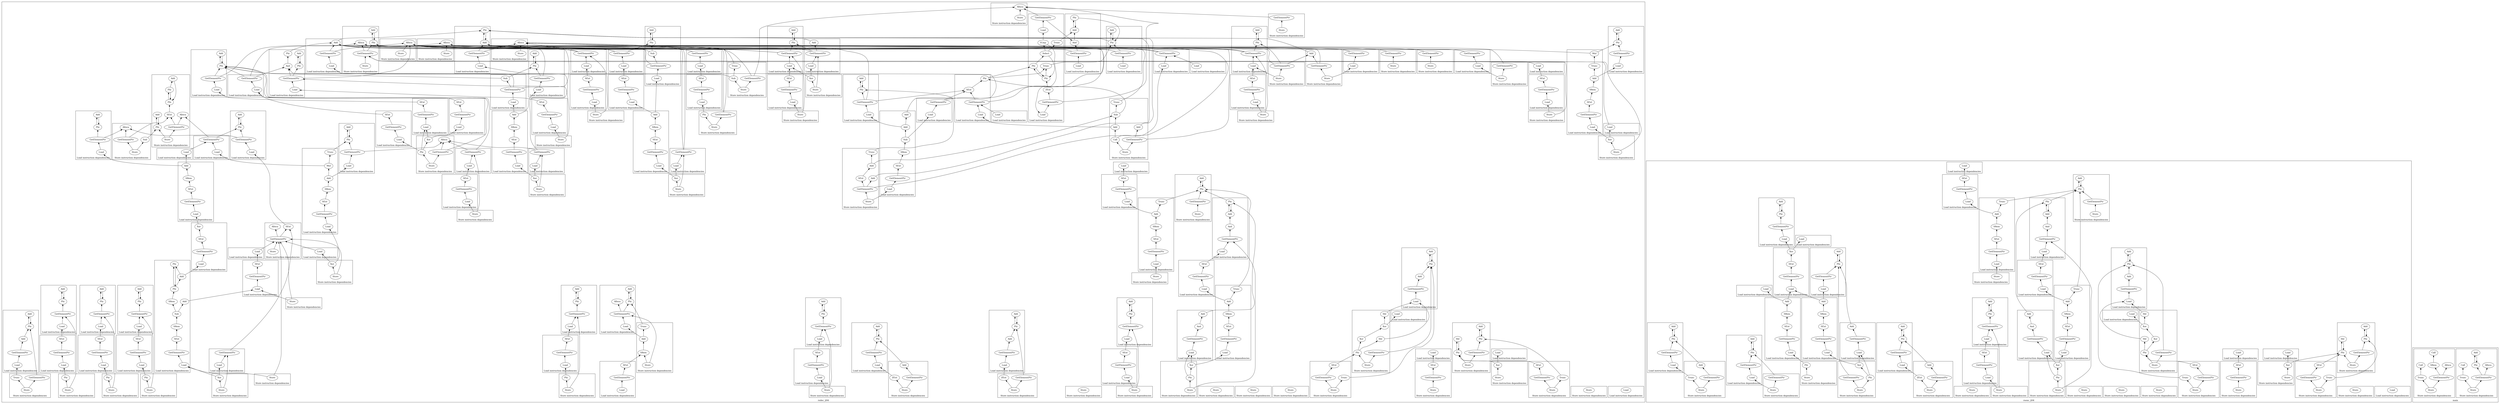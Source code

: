 strict digraph {
rankdir=BT
subgraph {
subgraph {
rsdec_204_12 [label="Load" comment="  %.b = load i1, ptr @inited, align 4, !dbg !56"]
rsdec_204_12 -> {
}
cluster=true
label="Load instruction dependencies"
}
subgraph {
rsdec_204_15 [label="Store" comment="  store i32 0, ptr getelementptr inbounds ([256 x i32], ptr @alpha_to, i64 0, i64 8), align 16, !dbg !68, !tbaa !69"]
rsdec_204_15 -> {
}
cluster=true
label="Store instruction dependencies"
}
subgraph {
rsdec_204_24 [label="Store" comment="  store i32 %mask.059.i, ptr %arrayidx.i, align 4, !dbg !78, !tbaa !69"]
rsdec_204_24 -> {
rsdec_204_20
rsdec_204_23
}
rsdec_204_20 [label="Phi" comment="  %mask.059.i = phi i32 [ 1, %if.then ], [ %shl.i, %if.end.i ]"]
rsdec_204_20 -> {
rsdec_204_37
}
rsdec_204_37 [label="Shl" comment="  %shl.i = shl i32 %mask.059.i, 1, !dbg !86"]
rsdec_204_37 -> {
rsdec_204_20
}
rsdec_204_20 [label="Phi" comment="  %mask.059.i = phi i32 [ 1, %if.then ], [ %shl.i, %if.end.i ]"]
rsdec_204_20 -> {
// Cycle
}
rsdec_204_23 [label="GetElementPtr" comment="  %arrayidx.i = getelementptr inbounds [256 x i32], ptr @alpha_to, i64 0, i64 %indvars.iv.i, !dbg !75"]
rsdec_204_23 -> {
rsdec_204_19
}
rsdec_204_19 [label="Phi" comment="  %indvars.iv.i = phi i64 [ 0, %if.then ], [ %indvars.iv.next.i, %if.end.i ]"]
rsdec_204_19 -> {
rsdec_204_39
}
rsdec_204_39 [label="Add" comment="  %indvars.iv.next.i = add nuw nsw i64 %indvars.iv.i, 1, !dbg !87"]
rsdec_204_39 -> {
rsdec_204_19
}
rsdec_204_19 [label="Phi" comment="  %indvars.iv.i = phi i64 [ 0, %if.then ], [ %indvars.iv.next.i, %if.end.i ]"]
rsdec_204_19 -> {
// Cycle
}
cluster=true
label="Store instruction dependencies"
}
subgraph {
rsdec_204_28 [label="Store" comment="  store i32 %0, ptr %arrayidx4.i, align 4, !dbg !80, !tbaa !69"]
rsdec_204_28 -> {
rsdec_204_27
rsdec_204_26
}
rsdec_204_27 [label="Trunc" comment="  %0 = trunc i64 %indvars.iv.i to i32, !dbg !80"]
rsdec_204_27 -> {
rsdec_204_19
}
rsdec_204_19 [label="Phi" comment="  %indvars.iv.i = phi i64 [ 0, %if.then ], [ %indvars.iv.next.i, %if.end.i ]"]
rsdec_204_19 -> {
rsdec_204_39
}
rsdec_204_39 [label="Add" comment="  %indvars.iv.next.i = add nuw nsw i64 %indvars.iv.i, 1, !dbg !87"]
rsdec_204_39 -> {
rsdec_204_19
}
rsdec_204_19 [label="Phi" comment="  %indvars.iv.i = phi i64 [ 0, %if.then ], [ %indvars.iv.next.i, %if.end.i ]"]
rsdec_204_19 -> {
// Cycle
}
rsdec_204_26 [label="GetElementPtr" comment="  %arrayidx4.i = getelementptr inbounds [256 x i32], ptr @index_of, i64 0, i64 %idxprom3.i, !dbg !79"]
rsdec_204_26 -> {
rsdec_204_25
}
rsdec_204_25 [label="SExt" comment="  %idxprom3.i = sext i32 %mask.059.i to i64, !dbg !79"]
rsdec_204_25 -> {
rsdec_204_20
}
rsdec_204_20 [label="Phi" comment="  %mask.059.i = phi i32 [ 1, %if.then ], [ %shl.i, %if.end.i ]"]
rsdec_204_20 -> {
rsdec_204_37
}
rsdec_204_37 [label="Shl" comment="  %shl.i = shl i32 %mask.059.i, 1, !dbg !86"]
rsdec_204_37 -> {
rsdec_204_20
}
rsdec_204_20 [label="Phi" comment="  %mask.059.i = phi i32 [ 1, %if.then ], [ %shl.i, %if.end.i ]"]
rsdec_204_20 -> {
// Cycle
}
cluster=true
label="Store instruction dependencies"
}
subgraph {
rsdec_204_33 [label="Load" comment="  %3 = load i32, ptr getelementptr inbounds ([256 x i32], ptr @alpha_to, i64 0, i64 8), align 16, !dbg !84, !tbaa !69"]
rsdec_204_33 -> {
}
cluster=true
label="Load instruction dependencies"
}
subgraph {
rsdec_204_35 [label="Store" comment="  store i32 %xor.i, ptr getelementptr inbounds ([256 x i32], ptr @alpha_to, i64 0, i64 8), align 16, !dbg !84, !tbaa !69"]
rsdec_204_35 -> {
rsdec_204_34
}
rsdec_204_34 [label="Xor" comment="  %xor.i = xor i32 %3, %mask.059.i, !dbg !84"]
rsdec_204_34 -> {
rsdec_204_33
rsdec_204_20
}
rsdec_204_33 [label="Load" comment="  %3 = load i32, ptr getelementptr inbounds ([256 x i32], ptr @alpha_to, i64 0, i64 8), align 16, !dbg !84, !tbaa !69"]
rsdec_204_33 -> {
}
rsdec_204_20 [label="Phi" comment="  %mask.059.i = phi i32 [ 1, %if.then ], [ %shl.i, %if.end.i ]"]
rsdec_204_20 -> {
rsdec_204_37
}
rsdec_204_37 [label="Shl" comment="  %shl.i = shl i32 %mask.059.i, 1, !dbg !86"]
rsdec_204_37 -> {
rsdec_204_20
}
rsdec_204_20 [label="Phi" comment="  %mask.059.i = phi i32 [ 1, %if.then ], [ %shl.i, %if.end.i ]"]
rsdec_204_20 -> {
// Cycle
}
cluster=true
label="Store instruction dependencies"
}
subgraph {
rsdec_204_43 [label="Load" comment="  %4 = load i32, ptr getelementptr inbounds ([256 x i32], ptr @alpha_to, i64 0, i64 8), align 16, !dbg !93, !tbaa !69"]
rsdec_204_43 -> {
}
cluster=true
label="Load instruction dependencies"
}
subgraph {
rsdec_204_46 [label="Store" comment="  store i32 8, ptr %arrayidx9.i, align 4, !dbg !95, !tbaa !69"]
rsdec_204_46 -> {
rsdec_204_45
}
rsdec_204_45 [label="GetElementPtr" comment="  %arrayidx9.i = getelementptr inbounds [256 x i32], ptr @index_of, i64 0, i64 %idxprom8.i, !dbg !94"]
rsdec_204_45 -> {
rsdec_204_44
}
rsdec_204_44 [label="SExt" comment="  %idxprom8.i = sext i32 %4 to i64, !dbg !94"]
rsdec_204_44 -> {
rsdec_204_43
}
rsdec_204_43 [label="Load" comment="  %4 = load i32, ptr getelementptr inbounds ([256 x i32], ptr @alpha_to, i64 0, i64 8), align 16, !dbg !93, !tbaa !69"]
rsdec_204_43 -> {
}
cluster=true
label="Store instruction dependencies"
}
subgraph {
rsdec_204_54 [label="Load" comment="  %6 = load i32, ptr %arrayidx14.i, align 4, !dbg !102, !tbaa !69"]
rsdec_204_54 -> {
rsdec_204_53
}
rsdec_204_53 [label="GetElementPtr" comment="  %arrayidx14.i = getelementptr inbounds [256 x i32], ptr @alpha_to, i64 0, i64 %5, !dbg !102"]
rsdec_204_53 -> {
rsdec_204_52
}
rsdec_204_52 [label="Add" comment="  %5 = add nsw i64 %indvars.iv62.i, -1, !dbg !98"]
rsdec_204_52 -> {
rsdec_204_50
}
rsdec_204_50 [label="Phi" comment="  %indvars.iv62.i = phi i64 [ 9, %for.end.i ], [ %indvars.iv.next63.i, %if.end31.i ]"]
rsdec_204_50 -> {
rsdec_204_71
}
rsdec_204_71 [label="Add" comment="  %indvars.iv.next63.i = add nuw nsw i64 %indvars.iv62.i, 1, !dbg !113"]
rsdec_204_71 -> {
rsdec_204_50
}
rsdec_204_50 [label="Phi" comment="  %indvars.iv62.i = phi i64 [ 9, %for.end.i ], [ %indvars.iv.next63.i, %if.end31.i ]"]
rsdec_204_50 -> {
// Cycle
}
cluster=true
label="Load instruction dependencies"
}
subgraph {
rsdec_204_57 [label="Load" comment="  %7 = load i32, ptr getelementptr inbounds ([256 x i32], ptr @alpha_to, i64 0, i64 8), align 16, !dbg !105, !tbaa !69"]
rsdec_204_57 -> {
}
cluster=true
label="Load instruction dependencies"
}
subgraph {
rsdec_204_66 [label="Store" comment="  store i32 %shl28.i.sink, ptr %arrayidx30.i, align 4, !dbg !110, !tbaa !69"]
rsdec_204_66 -> {
rsdec_204_64
rsdec_204_65
}
rsdec_204_64 [label="Phi" comment="  %shl28.i.sink = phi i32 [ %shl28.i, %if.else.i ], [ %xor22.i, %if.then16.i ]"]
rsdec_204_64 -> {
rsdec_204_62
rsdec_204_60
}
rsdec_204_62 [label="Shl" comment="  %shl28.i = shl i32 %6, 1, !dbg !109"]
rsdec_204_62 -> {
rsdec_204_54
}
rsdec_204_54 [label="Load" comment="  %6 = load i32, ptr %arrayidx14.i, align 4, !dbg !102, !tbaa !69"]
rsdec_204_54 -> {
rsdec_204_53
}
rsdec_204_53 [label="GetElementPtr" comment="  %arrayidx14.i = getelementptr inbounds [256 x i32], ptr @alpha_to, i64 0, i64 %5, !dbg !102"]
rsdec_204_53 -> {
rsdec_204_52
}
rsdec_204_52 [label="Add" comment="  %5 = add nsw i64 %indvars.iv62.i, -1, !dbg !98"]
rsdec_204_52 -> {
rsdec_204_50
}
rsdec_204_50 [label="Phi" comment="  %indvars.iv62.i = phi i64 [ 9, %for.end.i ], [ %indvars.iv.next63.i, %if.end31.i ]"]
rsdec_204_50 -> {
rsdec_204_71
}
rsdec_204_71 [label="Add" comment="  %indvars.iv.next63.i = add nuw nsw i64 %indvars.iv62.i, 1, !dbg !113"]
rsdec_204_71 -> {
rsdec_204_50
}
rsdec_204_50 [label="Phi" comment="  %indvars.iv62.i = phi i64 [ 9, %for.end.i ], [ %indvars.iv.next63.i, %if.end31.i ]"]
rsdec_204_50 -> {
// Cycle
}
rsdec_204_60 [label="Xor" comment="  %xor22.i = xor i32 %8, 256, !dbg !107"]
rsdec_204_60 -> {
rsdec_204_59
}
rsdec_204_59 [label="Xor" comment="  %8 = xor i32 %xor20.i, %7, !dbg !107"]
rsdec_204_59 -> {
rsdec_204_58
rsdec_204_57
}
rsdec_204_58 [label="Shl" comment="  %xor20.i = shl i32 %6, 1, !dbg !106"]
rsdec_204_58 -> {
rsdec_204_54
}
rsdec_204_54 [label="Load" comment="  %6 = load i32, ptr %arrayidx14.i, align 4, !dbg !102, !tbaa !69"]
rsdec_204_54 -> {
// Cycle
}
rsdec_204_57 [label="Load" comment="  %7 = load i32, ptr getelementptr inbounds ([256 x i32], ptr @alpha_to, i64 0, i64 8), align 16, !dbg !105, !tbaa !69"]
rsdec_204_57 -> {
}
rsdec_204_65 [label="GetElementPtr" comment="  %arrayidx30.i = getelementptr inbounds [256 x i32], ptr @alpha_to, i64 0, i64 %indvars.iv62.i, !dbg !110"]
rsdec_204_65 -> {
rsdec_204_50
}
rsdec_204_50 [label="Phi" comment="  %indvars.iv62.i = phi i64 [ 9, %for.end.i ], [ %indvars.iv.next63.i, %if.end31.i ]"]
rsdec_204_50 -> {
// Cycle
}
cluster=true
label="Store instruction dependencies"
}
subgraph {
rsdec_204_70 [label="Store" comment="  store i32 %9, ptr %arrayidx35.i, align 4, !dbg !112, !tbaa !69"]
rsdec_204_70 -> {
rsdec_204_69
rsdec_204_68
}
rsdec_204_69 [label="Trunc" comment="  %9 = trunc i64 %indvars.iv62.i to i32, !dbg !112"]
rsdec_204_69 -> {
rsdec_204_50
}
rsdec_204_50 [label="Phi" comment="  %indvars.iv62.i = phi i64 [ 9, %for.end.i ], [ %indvars.iv.next63.i, %if.end31.i ]"]
rsdec_204_50 -> {
rsdec_204_71
}
rsdec_204_71 [label="Add" comment="  %indvars.iv.next63.i = add nuw nsw i64 %indvars.iv62.i, 1, !dbg !113"]
rsdec_204_71 -> {
rsdec_204_50
}
rsdec_204_50 [label="Phi" comment="  %indvars.iv62.i = phi i64 [ 9, %for.end.i ], [ %indvars.iv.next63.i, %if.end31.i ]"]
rsdec_204_50 -> {
// Cycle
}
rsdec_204_68 [label="GetElementPtr" comment="  %arrayidx35.i = getelementptr inbounds [256 x i32], ptr @index_of, i64 0, i64 %idxprom34.i, !dbg !111"]
rsdec_204_68 -> {
rsdec_204_67
}
rsdec_204_67 [label="SExt" comment="  %idxprom34.i = sext i32 %shl28.i.sink to i64, !dbg !111"]
rsdec_204_67 -> {
rsdec_204_64
}
rsdec_204_64 [label="Phi" comment="  %shl28.i.sink = phi i32 [ %shl28.i, %if.else.i ], [ %xor22.i, %if.then16.i ]"]
rsdec_204_64 -> {
rsdec_204_62
rsdec_204_60
}
rsdec_204_62 [label="Shl" comment="  %shl28.i = shl i32 %6, 1, !dbg !109"]
rsdec_204_62 -> {
rsdec_204_54
}
rsdec_204_54 [label="Load" comment="  %6 = load i32, ptr %arrayidx14.i, align 4, !dbg !102, !tbaa !69"]
rsdec_204_54 -> {
rsdec_204_53
}
rsdec_204_53 [label="GetElementPtr" comment="  %arrayidx14.i = getelementptr inbounds [256 x i32], ptr @alpha_to, i64 0, i64 %5, !dbg !102"]
rsdec_204_53 -> {
rsdec_204_52
}
rsdec_204_52 [label="Add" comment="  %5 = add nsw i64 %indvars.iv62.i, -1, !dbg !98"]
rsdec_204_52 -> {
rsdec_204_50
}
rsdec_204_50 [label="Phi" comment="  %indvars.iv62.i = phi i64 [ 9, %for.end.i ], [ %indvars.iv.next63.i, %if.end31.i ]"]
rsdec_204_50 -> {
// Cycle
}
rsdec_204_60 [label="Xor" comment="  %xor22.i = xor i32 %8, 256, !dbg !107"]
rsdec_204_60 -> {
rsdec_204_59
}
rsdec_204_59 [label="Xor" comment="  %8 = xor i32 %xor20.i, %7, !dbg !107"]
rsdec_204_59 -> {
rsdec_204_58
rsdec_204_57
}
rsdec_204_58 [label="Shl" comment="  %xor20.i = shl i32 %6, 1, !dbg !106"]
rsdec_204_58 -> {
rsdec_204_54
}
rsdec_204_54 [label="Load" comment="  %6 = load i32, ptr %arrayidx14.i, align 4, !dbg !102, !tbaa !69"]
rsdec_204_54 -> {
// Cycle
}
rsdec_204_57 [label="Load" comment="  %7 = load i32, ptr getelementptr inbounds ([256 x i32], ptr @alpha_to, i64 0, i64 8), align 16, !dbg !105, !tbaa !69"]
rsdec_204_57 -> {
}
cluster=true
label="Store instruction dependencies"
}
subgraph {
rsdec_204_75 [label="Store" comment="  store i32 -1, ptr @index_of, align 16, !dbg !117, !tbaa !69"]
rsdec_204_75 -> {
}
cluster=true
label="Store instruction dependencies"
}
subgraph {
rsdec_204_76 [label="Store" comment="  store i32 2, ptr @gg, align 16, !dbg !118, !tbaa !69"]
rsdec_204_76 -> {
}
cluster=true
label="Store instruction dependencies"
}
subgraph {
rsdec_204_77 [label="Store" comment="  store i32 1, ptr getelementptr inbounds ([17 x i32], ptr @gg, i64 0, i64 1), align 4, !dbg !124, !tbaa !69"]
rsdec_204_77 -> {
}
cluster=true
label="Store instruction dependencies"
}
subgraph {
rsdec_204_83 [label="Store" comment="  store i32 1, ptr %arrayidx.i72, align 4, !dbg !131, !tbaa !69"]
rsdec_204_83 -> {
rsdec_204_82
}
rsdec_204_82 [label="GetElementPtr" comment="  %arrayidx.i72 = getelementptr inbounds [17 x i32], ptr @gg, i64 0, i64 %indvars.iv.i71, !dbg !128"]
rsdec_204_82 -> {
rsdec_204_80
}
rsdec_204_80 [label="Phi" comment="  %indvars.iv.i71 = phi i64 [ 2, %generate_gf.exit ], [ %indvars.iv.next.i80, %for.end.i82 ]"]
rsdec_204_80 -> {
rsdec_204_126
}
rsdec_204_126 [label="Add" comment="  %indvars.iv.next.i80 = add nuw nsw i64 %indvars.iv.i71, 1, !dbg !155"]
rsdec_204_126 -> {
rsdec_204_80
}
rsdec_204_80 [label="Phi" comment="  %indvars.iv.i71 = phi i64 [ 2, %generate_gf.exit ], [ %indvars.iv.next.i80, %for.end.i82 ]"]
rsdec_204_80 -> {
// Cycle
}
cluster=true
label="Store instruction dependencies"
}
subgraph {
rsdec_204_92 [label="Load" comment="  %11 = load i32, ptr %arrayidx5.i, align 4, !dbg !135, !tbaa !69"]
rsdec_204_92 -> {
rsdec_204_91
}
rsdec_204_91 [label="GetElementPtr" comment="  %arrayidx5.i = getelementptr inbounds [17 x i32], ptr @gg, i64 0, i64 %idxprom4.i, !dbg !135"]
rsdec_204_91 -> {
rsdec_204_90
}
rsdec_204_90 [label="And" comment="  %idxprom4.i = and i64 %indvars.iv.next65.i, 4294967295"]
rsdec_204_90 -> {
rsdec_204_89
}
rsdec_204_89 [label="Add" comment="  %indvars.iv.next65.i = add nsw i64 %indvars.iv64.i, -1, !dbg !134"]
rsdec_204_89 -> {
rsdec_204_88
}
rsdec_204_88 [label="Phi" comment="  %indvars.iv64.i = phi i64 [ %indvars.iv.i71, %for.body.i73 ], [ %indvars.iv.next65.i, %for.inc.i ]"]
rsdec_204_88 -> {
rsdec_204_80
rsdec_204_89
}
rsdec_204_80 [label="Phi" comment="  %indvars.iv.i71 = phi i64 [ 2, %generate_gf.exit ], [ %indvars.iv.next.i80, %for.end.i82 ]"]
rsdec_204_80 -> {
rsdec_204_126
}
rsdec_204_126 [label="Add" comment="  %indvars.iv.next.i80 = add nuw nsw i64 %indvars.iv.i71, 1, !dbg !155"]
rsdec_204_126 -> {
rsdec_204_80
}
rsdec_204_80 [label="Phi" comment="  %indvars.iv.i71 = phi i64 [ 2, %generate_gf.exit ], [ %indvars.iv.next.i80, %for.end.i82 ]"]
rsdec_204_80 -> {
// Cycle
}
rsdec_204_89 [label="Add" comment="  %indvars.iv.next65.i = add nsw i64 %indvars.iv64.i, -1, !dbg !134"]
rsdec_204_89 -> {
// Cycle
}
cluster=true
label="Load instruction dependencies"
}
subgraph {
rsdec_204_97 [label="Load" comment="  %12 = load i32, ptr %arrayidx20.i, align 4, !dbg !139, !tbaa !69"]
rsdec_204_97 -> {
rsdec_204_96
}
rsdec_204_96 [label="GetElementPtr" comment="  %arrayidx20.i = getelementptr inbounds [17 x i32], ptr @gg, i64 0, i64 %idxprom19.i, !dbg !139"]
rsdec_204_96 -> {
rsdec_204_95
}
rsdec_204_95 [label="And" comment="  %idxprom19.i = and i64 %sub18.i, 4294967295"]
rsdec_204_95 -> {
rsdec_204_94
}
rsdec_204_94 [label="Add" comment="  %sub18.i = add nuw nsw i64 %indvars.iv64.i, 4294967294, !dbg !139"]
rsdec_204_94 -> {
rsdec_204_88
}
rsdec_204_88 [label="Phi" comment="  %indvars.iv64.i = phi i64 [ %indvars.iv.i71, %for.body.i73 ], [ %indvars.iv.next65.i, %for.inc.i ]"]
rsdec_204_88 -> {
rsdec_204_80
rsdec_204_89
}
rsdec_204_80 [label="Phi" comment="  %indvars.iv.i71 = phi i64 [ 2, %generate_gf.exit ], [ %indvars.iv.next.i80, %for.end.i82 ]"]
rsdec_204_80 -> {
rsdec_204_126
}
rsdec_204_126 [label="Add" comment="  %indvars.iv.next.i80 = add nuw nsw i64 %indvars.iv.i71, 1, !dbg !155"]
rsdec_204_126 -> {
rsdec_204_80
}
rsdec_204_80 [label="Phi" comment="  %indvars.iv.i71 = phi i64 [ 2, %generate_gf.exit ], [ %indvars.iv.next.i80, %for.end.i82 ]"]
rsdec_204_80 -> {
// Cycle
}
rsdec_204_89 [label="Add" comment="  %indvars.iv.next65.i = add nsw i64 %indvars.iv64.i, -1, !dbg !134"]
rsdec_204_89 -> {
rsdec_204_88
}
rsdec_204_88 [label="Phi" comment="  %indvars.iv64.i = phi i64 [ %indvars.iv.i71, %for.body.i73 ], [ %indvars.iv.next65.i, %for.inc.i ]"]
rsdec_204_88 -> {
// Cycle
}
cluster=true
label="Load instruction dependencies"
}
subgraph {
rsdec_204_101 [label="Load" comment="  %13 = load i32, ptr %arrayidx13.i, align 4, !dbg !141, !tbaa !69"]
rsdec_204_101 -> {
rsdec_204_100
}
rsdec_204_100 [label="GetElementPtr" comment="  %arrayidx13.i = getelementptr inbounds [256 x i32], ptr @index_of, i64 0, i64 %idxprom12.i, !dbg !141"]
rsdec_204_100 -> {
rsdec_204_99
}
rsdec_204_99 [label="SExt" comment="  %idxprom12.i = sext i32 %11 to i64, !dbg !141"]
rsdec_204_99 -> {
rsdec_204_92
}
rsdec_204_92 [label="Load" comment="  %11 = load i32, ptr %arrayidx5.i, align 4, !dbg !135, !tbaa !69"]
rsdec_204_92 -> {
rsdec_204_91
}
rsdec_204_91 [label="GetElementPtr" comment="  %arrayidx5.i = getelementptr inbounds [17 x i32], ptr @gg, i64 0, i64 %idxprom4.i, !dbg !135"]
rsdec_204_91 -> {
rsdec_204_90
}
rsdec_204_90 [label="And" comment="  %idxprom4.i = and i64 %indvars.iv.next65.i, 4294967295"]
rsdec_204_90 -> {
rsdec_204_89
}
rsdec_204_89 [label="Add" comment="  %indvars.iv.next65.i = add nsw i64 %indvars.iv64.i, -1, !dbg !134"]
rsdec_204_89 -> {
rsdec_204_88
}
rsdec_204_88 [label="Phi" comment="  %indvars.iv64.i = phi i64 [ %indvars.iv.i71, %for.body.i73 ], [ %indvars.iv.next65.i, %for.inc.i ]"]
rsdec_204_88 -> {
rsdec_204_80
rsdec_204_89
}
rsdec_204_80 [label="Phi" comment="  %indvars.iv.i71 = phi i64 [ 2, %generate_gf.exit ], [ %indvars.iv.next.i80, %for.end.i82 ]"]
rsdec_204_80 -> {
rsdec_204_126
}
rsdec_204_126 [label="Add" comment="  %indvars.iv.next.i80 = add nuw nsw i64 %indvars.iv.i71, 1, !dbg !155"]
rsdec_204_126 -> {
rsdec_204_80
}
rsdec_204_80 [label="Phi" comment="  %indvars.iv.i71 = phi i64 [ 2, %generate_gf.exit ], [ %indvars.iv.next.i80, %for.end.i82 ]"]
rsdec_204_80 -> {
// Cycle
}
rsdec_204_89 [label="Add" comment="  %indvars.iv.next65.i = add nsw i64 %indvars.iv64.i, -1, !dbg !134"]
rsdec_204_89 -> {
// Cycle
}
cluster=true
label="Load instruction dependencies"
}
subgraph {
rsdec_204_106 [label="Load" comment="  %14 = load i32, ptr %arrayidx15.i, align 4, !dbg !144, !tbaa !69"]
rsdec_204_106 -> {
rsdec_204_105
}
rsdec_204_105 [label="GetElementPtr" comment="  %arrayidx15.i = getelementptr inbounds [256 x i32], ptr @alpha_to, i64 0, i64 %idxprom14.i, !dbg !144"]
rsdec_204_105 -> {
rsdec_204_104
}
rsdec_204_104 [label="SExt" comment="  %idxprom14.i = sext i32 %rem.i to i64, !dbg !144"]
rsdec_204_104 -> {
rsdec_204_103
}
rsdec_204_103 [label="SRem" comment="  %rem.i = srem i32 %add.i, 255, !dbg !143"]
rsdec_204_103 -> {
rsdec_204_102
}
rsdec_204_102 [label="Add" comment="  %add.i = add nsw i32 %13, %10, !dbg !142"]
rsdec_204_102 -> {
rsdec_204_101
rsdec_204_86
}
rsdec_204_101 [label="Load" comment="  %13 = load i32, ptr %arrayidx13.i, align 4, !dbg !141, !tbaa !69"]
rsdec_204_101 -> {
rsdec_204_100
}
rsdec_204_100 [label="GetElementPtr" comment="  %arrayidx13.i = getelementptr inbounds [256 x i32], ptr @index_of, i64 0, i64 %idxprom12.i, !dbg !141"]
rsdec_204_100 -> {
rsdec_204_99
}
rsdec_204_99 [label="SExt" comment="  %idxprom12.i = sext i32 %11 to i64, !dbg !141"]
rsdec_204_99 -> {
rsdec_204_92
}
rsdec_204_92 [label="Load" comment="  %11 = load i32, ptr %arrayidx5.i, align 4, !dbg !135, !tbaa !69"]
rsdec_204_92 -> {
rsdec_204_91
}
rsdec_204_91 [label="GetElementPtr" comment="  %arrayidx5.i = getelementptr inbounds [17 x i32], ptr @gg, i64 0, i64 %idxprom4.i, !dbg !135"]
rsdec_204_91 -> {
rsdec_204_90
}
rsdec_204_90 [label="And" comment="  %idxprom4.i = and i64 %indvars.iv.next65.i, 4294967295"]
rsdec_204_90 -> {
rsdec_204_89
}
rsdec_204_89 [label="Add" comment="  %indvars.iv.next65.i = add nsw i64 %indvars.iv64.i, -1, !dbg !134"]
rsdec_204_89 -> {
rsdec_204_88
}
rsdec_204_88 [label="Phi" comment="  %indvars.iv64.i = phi i64 [ %indvars.iv.i71, %for.body.i73 ], [ %indvars.iv.next65.i, %for.inc.i ]"]
rsdec_204_88 -> {
rsdec_204_80
rsdec_204_89
}
rsdec_204_80 [label="Phi" comment="  %indvars.iv.i71 = phi i64 [ 2, %generate_gf.exit ], [ %indvars.iv.next.i80, %for.end.i82 ]"]
rsdec_204_80 -> {
rsdec_204_126
}
rsdec_204_126 [label="Add" comment="  %indvars.iv.next.i80 = add nuw nsw i64 %indvars.iv.i71, 1, !dbg !155"]
rsdec_204_126 -> {
rsdec_204_80
}
rsdec_204_80 [label="Phi" comment="  %indvars.iv.i71 = phi i64 [ 2, %generate_gf.exit ], [ %indvars.iv.next.i80, %for.end.i82 ]"]
rsdec_204_80 -> {
// Cycle
}
rsdec_204_89 [label="Add" comment="  %indvars.iv.next65.i = add nsw i64 %indvars.iv64.i, -1, !dbg !134"]
rsdec_204_89 -> {
// Cycle
}
rsdec_204_86 [label="Trunc" comment="  %10 = trunc i64 %indvars.iv.i71 to i32"]
rsdec_204_86 -> {
rsdec_204_80
}
rsdec_204_80 [label="Phi" comment="  %indvars.iv.i71 = phi i64 [ 2, %generate_gf.exit ], [ %indvars.iv.next.i80, %for.end.i82 ]"]
rsdec_204_80 -> {
// Cycle
}
cluster=true
label="Load instruction dependencies"
}
subgraph {
rsdec_204_110 [label="Store" comment="  store i32 %storemerge.i, ptr %arrayidx5.i, align 4, !dbg !139, !tbaa !69"]
rsdec_204_110 -> {
rsdec_204_109
rsdec_204_91
}
rsdec_204_109 [label="Phi" comment="  %storemerge.i = phi i32 [ %xor.i76, %if.then.i77 ], [ %12, %for.body3.i ], !dbg !139"]
rsdec_204_109 -> {
rsdec_204_107
rsdec_204_97
}
rsdec_204_107 [label="Xor" comment="  %xor.i76 = xor i32 %14, %12, !dbg !145"]
rsdec_204_107 -> {
rsdec_204_106
rsdec_204_97
}
rsdec_204_106 [label="Load" comment="  %14 = load i32, ptr %arrayidx15.i, align 4, !dbg !144, !tbaa !69"]
rsdec_204_106 -> {
rsdec_204_105
}
rsdec_204_105 [label="GetElementPtr" comment="  %arrayidx15.i = getelementptr inbounds [256 x i32], ptr @alpha_to, i64 0, i64 %idxprom14.i, !dbg !144"]
rsdec_204_105 -> {
rsdec_204_104
}
rsdec_204_104 [label="SExt" comment="  %idxprom14.i = sext i32 %rem.i to i64, !dbg !144"]
rsdec_204_104 -> {
rsdec_204_103
}
rsdec_204_103 [label="SRem" comment="  %rem.i = srem i32 %add.i, 255, !dbg !143"]
rsdec_204_103 -> {
rsdec_204_102
}
rsdec_204_102 [label="Add" comment="  %add.i = add nsw i32 %13, %10, !dbg !142"]
rsdec_204_102 -> {
rsdec_204_101
rsdec_204_86
}
rsdec_204_101 [label="Load" comment="  %13 = load i32, ptr %arrayidx13.i, align 4, !dbg !141, !tbaa !69"]
rsdec_204_101 -> {
rsdec_204_100
}
rsdec_204_100 [label="GetElementPtr" comment="  %arrayidx13.i = getelementptr inbounds [256 x i32], ptr @index_of, i64 0, i64 %idxprom12.i, !dbg !141"]
rsdec_204_100 -> {
rsdec_204_99
}
rsdec_204_99 [label="SExt" comment="  %idxprom12.i = sext i32 %11 to i64, !dbg !141"]
rsdec_204_99 -> {
rsdec_204_92
}
rsdec_204_92 [label="Load" comment="  %11 = load i32, ptr %arrayidx5.i, align 4, !dbg !135, !tbaa !69"]
rsdec_204_92 -> {
rsdec_204_91
}
rsdec_204_91 [label="GetElementPtr" comment="  %arrayidx5.i = getelementptr inbounds [17 x i32], ptr @gg, i64 0, i64 %idxprom4.i, !dbg !135"]
rsdec_204_91 -> {
rsdec_204_90
}
rsdec_204_90 [label="And" comment="  %idxprom4.i = and i64 %indvars.iv.next65.i, 4294967295"]
rsdec_204_90 -> {
rsdec_204_89
}
rsdec_204_89 [label="Add" comment="  %indvars.iv.next65.i = add nsw i64 %indvars.iv64.i, -1, !dbg !134"]
rsdec_204_89 -> {
rsdec_204_88
}
rsdec_204_88 [label="Phi" comment="  %indvars.iv64.i = phi i64 [ %indvars.iv.i71, %for.body.i73 ], [ %indvars.iv.next65.i, %for.inc.i ]"]
rsdec_204_88 -> {
rsdec_204_80
rsdec_204_89
}
rsdec_204_80 [label="Phi" comment="  %indvars.iv.i71 = phi i64 [ 2, %generate_gf.exit ], [ %indvars.iv.next.i80, %for.end.i82 ]"]
rsdec_204_80 -> {
rsdec_204_126
}
rsdec_204_126 [label="Add" comment="  %indvars.iv.next.i80 = add nuw nsw i64 %indvars.iv.i71, 1, !dbg !155"]
rsdec_204_126 -> {
rsdec_204_80
}
rsdec_204_80 [label="Phi" comment="  %indvars.iv.i71 = phi i64 [ 2, %generate_gf.exit ], [ %indvars.iv.next.i80, %for.end.i82 ]"]
rsdec_204_80 -> {
// Cycle
}
rsdec_204_89 [label="Add" comment="  %indvars.iv.next65.i = add nsw i64 %indvars.iv64.i, -1, !dbg !134"]
rsdec_204_89 -> {
// Cycle
}
rsdec_204_86 [label="Trunc" comment="  %10 = trunc i64 %indvars.iv.i71 to i32"]
rsdec_204_86 -> {
rsdec_204_80
}
rsdec_204_80 [label="Phi" comment="  %indvars.iv.i71 = phi i64 [ 2, %generate_gf.exit ], [ %indvars.iv.next.i80, %for.end.i82 ]"]
rsdec_204_80 -> {
// Cycle
}
rsdec_204_97 [label="Load" comment="  %12 = load i32, ptr %arrayidx20.i, align 4, !dbg !139, !tbaa !69"]
rsdec_204_97 -> {
rsdec_204_96
}
rsdec_204_96 [label="GetElementPtr" comment="  %arrayidx20.i = getelementptr inbounds [17 x i32], ptr @gg, i64 0, i64 %idxprom19.i, !dbg !139"]
rsdec_204_96 -> {
rsdec_204_95
}
rsdec_204_95 [label="And" comment="  %idxprom19.i = and i64 %sub18.i, 4294967295"]
rsdec_204_95 -> {
rsdec_204_94
}
rsdec_204_94 [label="Add" comment="  %sub18.i = add nuw nsw i64 %indvars.iv64.i, 4294967294, !dbg !139"]
rsdec_204_94 -> {
rsdec_204_88
}
rsdec_204_88 [label="Phi" comment="  %indvars.iv64.i = phi i64 [ %indvars.iv.i71, %for.body.i73 ], [ %indvars.iv.next65.i, %for.inc.i ]"]
rsdec_204_88 -> {
// Cycle
}
rsdec_204_97 [label="Load" comment="  %12 = load i32, ptr %arrayidx20.i, align 4, !dbg !139, !tbaa !69"]
rsdec_204_97 -> {
// Cycle
}
rsdec_204_91 [label="GetElementPtr" comment="  %arrayidx5.i = getelementptr inbounds [17 x i32], ptr @gg, i64 0, i64 %idxprom4.i, !dbg !135"]
rsdec_204_91 -> {
// Cycle
}
cluster=true
label="Store instruction dependencies"
}
subgraph {
rsdec_204_115 [label="Load" comment="  %16 = load i32, ptr @gg, align 16, !dbg !149, !tbaa !69"]
rsdec_204_115 -> {
}
cluster=true
label="Load instruction dependencies"
}
subgraph {
rsdec_204_118 [label="Load" comment="  %17 = load i32, ptr %arrayidx24.i79, align 4, !dbg !150, !tbaa !69"]
rsdec_204_118 -> {
rsdec_204_117
}
rsdec_204_117 [label="GetElementPtr" comment="  %arrayidx24.i79 = getelementptr inbounds [256 x i32], ptr @index_of, i64 0, i64 %idxprom23.i, !dbg !150"]
rsdec_204_117 -> {
rsdec_204_116
}
rsdec_204_116 [label="SExt" comment="  %idxprom23.i = sext i32 %16 to i64, !dbg !150"]
rsdec_204_116 -> {
rsdec_204_115
}
rsdec_204_115 [label="Load" comment="  %16 = load i32, ptr @gg, align 16, !dbg !149, !tbaa !69"]
rsdec_204_115 -> {
}
cluster=true
label="Load instruction dependencies"
}
subgraph {
rsdec_204_124 [label="Load" comment="  %19 = load i32, ptr %arrayidx28.i, align 4, !dbg !153, !tbaa !69"]
rsdec_204_124 -> {
rsdec_204_123
}
rsdec_204_123 [label="GetElementPtr" comment="  %arrayidx28.i = getelementptr inbounds [256 x i32], ptr @alpha_to, i64 0, i64 %idxprom27.i, !dbg !153"]
rsdec_204_123 -> {
rsdec_204_122
}
rsdec_204_122 [label="SExt" comment="  %idxprom27.i = sext i32 %rem26.i to i64, !dbg !153"]
rsdec_204_122 -> {
rsdec_204_121
}
rsdec_204_121 [label="SRem" comment="  %rem26.i = srem i32 %add25.i, 255, !dbg !152"]
rsdec_204_121 -> {
rsdec_204_120
}
rsdec_204_120 [label="Add" comment="  %add25.i = add nsw i32 %17, %18, !dbg !151"]
rsdec_204_120 -> {
rsdec_204_118
rsdec_204_119
}
rsdec_204_118 [label="Load" comment="  %17 = load i32, ptr %arrayidx24.i79, align 4, !dbg !150, !tbaa !69"]
rsdec_204_118 -> {
rsdec_204_117
}
rsdec_204_117 [label="GetElementPtr" comment="  %arrayidx24.i79 = getelementptr inbounds [256 x i32], ptr @index_of, i64 0, i64 %idxprom23.i, !dbg !150"]
rsdec_204_117 -> {
rsdec_204_116
}
rsdec_204_116 [label="SExt" comment="  %idxprom23.i = sext i32 %16 to i64, !dbg !150"]
rsdec_204_116 -> {
rsdec_204_115
}
rsdec_204_115 [label="Load" comment="  %16 = load i32, ptr @gg, align 16, !dbg !149, !tbaa !69"]
rsdec_204_115 -> {
}
rsdec_204_119 [label="Trunc" comment="  %18 = trunc i64 %indvars.iv.i71 to i32, !dbg !151"]
rsdec_204_119 -> {
rsdec_204_80
}
rsdec_204_80 [label="Phi" comment="  %indvars.iv.i71 = phi i64 [ 2, %generate_gf.exit ], [ %indvars.iv.next.i80, %for.end.i82 ]"]
rsdec_204_80 -> {
rsdec_204_126
}
rsdec_204_126 [label="Add" comment="  %indvars.iv.next.i80 = add nuw nsw i64 %indvars.iv.i71, 1, !dbg !155"]
rsdec_204_126 -> {
rsdec_204_80
}
rsdec_204_80 [label="Phi" comment="  %indvars.iv.i71 = phi i64 [ 2, %generate_gf.exit ], [ %indvars.iv.next.i80, %for.end.i82 ]"]
rsdec_204_80 -> {
// Cycle
}
cluster=true
label="Load instruction dependencies"
}
subgraph {
rsdec_204_125 [label="Store" comment="  store i32 %19, ptr @gg, align 16, !dbg !154, !tbaa !69"]
rsdec_204_125 -> {
rsdec_204_124
}
rsdec_204_124 [label="Load" comment="  %19 = load i32, ptr %arrayidx28.i, align 4, !dbg !153, !tbaa !69"]
rsdec_204_124 -> {
rsdec_204_123
}
rsdec_204_123 [label="GetElementPtr" comment="  %arrayidx28.i = getelementptr inbounds [256 x i32], ptr @alpha_to, i64 0, i64 %idxprom27.i, !dbg !153"]
rsdec_204_123 -> {
rsdec_204_122
}
rsdec_204_122 [label="SExt" comment="  %idxprom27.i = sext i32 %rem26.i to i64, !dbg !153"]
rsdec_204_122 -> {
rsdec_204_121
}
rsdec_204_121 [label="SRem" comment="  %rem26.i = srem i32 %add25.i, 255, !dbg !152"]
rsdec_204_121 -> {
rsdec_204_120
}
rsdec_204_120 [label="Add" comment="  %add25.i = add nsw i32 %17, %18, !dbg !151"]
rsdec_204_120 -> {
rsdec_204_118
rsdec_204_119
}
rsdec_204_118 [label="Load" comment="  %17 = load i32, ptr %arrayidx24.i79, align 4, !dbg !150, !tbaa !69"]
rsdec_204_118 -> {
rsdec_204_117
}
rsdec_204_117 [label="GetElementPtr" comment="  %arrayidx24.i79 = getelementptr inbounds [256 x i32], ptr @index_of, i64 0, i64 %idxprom23.i, !dbg !150"]
rsdec_204_117 -> {
rsdec_204_116
}
rsdec_204_116 [label="SExt" comment="  %idxprom23.i = sext i32 %16 to i64, !dbg !150"]
rsdec_204_116 -> {
rsdec_204_115
}
rsdec_204_115 [label="Load" comment="  %16 = load i32, ptr @gg, align 16, !dbg !149, !tbaa !69"]
rsdec_204_115 -> {
}
rsdec_204_119 [label="Trunc" comment="  %18 = trunc i64 %indvars.iv.i71 to i32, !dbg !151"]
rsdec_204_119 -> {
rsdec_204_80
}
rsdec_204_80 [label="Phi" comment="  %indvars.iv.i71 = phi i64 [ 2, %generate_gf.exit ], [ %indvars.iv.next.i80, %for.end.i82 ]"]
rsdec_204_80 -> {
rsdec_204_126
}
rsdec_204_126 [label="Add" comment="  %indvars.iv.next.i80 = add nuw nsw i64 %indvars.iv.i71, 1, !dbg !155"]
rsdec_204_126 -> {
rsdec_204_80
}
rsdec_204_80 [label="Phi" comment="  %indvars.iv.i71 = phi i64 [ 2, %generate_gf.exit ], [ %indvars.iv.next.i80, %for.end.i82 ]"]
rsdec_204_80 -> {
// Cycle
}
cluster=true
label="Store instruction dependencies"
}
subgraph {
rsdec_204_133 [label="Load" comment="  %20 = load i32, ptr %arrayidx35.i83, align 4, !dbg !159, !tbaa !69"]
rsdec_204_133 -> {
rsdec_204_132
}
rsdec_204_132 [label="GetElementPtr" comment="  %arrayidx35.i83 = getelementptr inbounds [17 x i32], ptr @gg, i64 0, i64 %indvars.iv69.i, !dbg !159"]
rsdec_204_132 -> {
rsdec_204_130
}
rsdec_204_130 [label="Phi" comment="  %indvars.iv69.i = phi i64 [ %indvars.iv.next70.i, %for.body33.i ], [ 0, %for.end.i82 ]"]
rsdec_204_130 -> {
rsdec_204_138
}
rsdec_204_138 [label="Add" comment="  %indvars.iv.next70.i = add nuw nsw i64 %indvars.iv69.i, 1, !dbg !164"]
rsdec_204_138 -> {
rsdec_204_130
}
rsdec_204_130 [label="Phi" comment="  %indvars.iv69.i = phi i64 [ %indvars.iv.next70.i, %for.body33.i ], [ 0, %for.end.i82 ]"]
rsdec_204_130 -> {
// Cycle
}
cluster=true
label="Load instruction dependencies"
}
subgraph {
rsdec_204_136 [label="Load" comment="  %21 = load i32, ptr %arrayidx37.i, align 4, !dbg !162, !tbaa !69"]
rsdec_204_136 -> {
rsdec_204_135
}
rsdec_204_135 [label="GetElementPtr" comment="  %arrayidx37.i = getelementptr inbounds [256 x i32], ptr @index_of, i64 0, i64 %idxprom36.i, !dbg !162"]
rsdec_204_135 -> {
rsdec_204_134
}
rsdec_204_134 [label="SExt" comment="  %idxprom36.i = sext i32 %20 to i64, !dbg !162"]
rsdec_204_134 -> {
rsdec_204_133
}
rsdec_204_133 [label="Load" comment="  %20 = load i32, ptr %arrayidx35.i83, align 4, !dbg !159, !tbaa !69"]
rsdec_204_133 -> {
rsdec_204_132
}
rsdec_204_132 [label="GetElementPtr" comment="  %arrayidx35.i83 = getelementptr inbounds [17 x i32], ptr @gg, i64 0, i64 %indvars.iv69.i, !dbg !159"]
rsdec_204_132 -> {
rsdec_204_130
}
rsdec_204_130 [label="Phi" comment="  %indvars.iv69.i = phi i64 [ %indvars.iv.next70.i, %for.body33.i ], [ 0, %for.end.i82 ]"]
rsdec_204_130 -> {
rsdec_204_138
}
rsdec_204_138 [label="Add" comment="  %indvars.iv.next70.i = add nuw nsw i64 %indvars.iv69.i, 1, !dbg !164"]
rsdec_204_138 -> {
rsdec_204_130
}
rsdec_204_130 [label="Phi" comment="  %indvars.iv69.i = phi i64 [ %indvars.iv.next70.i, %for.body33.i ], [ 0, %for.end.i82 ]"]
rsdec_204_130 -> {
// Cycle
}
cluster=true
label="Load instruction dependencies"
}
subgraph {
rsdec_204_137 [label="Store" comment="  store i32 %21, ptr %arrayidx35.i83, align 4, !dbg !163, !tbaa !69"]
rsdec_204_137 -> {
rsdec_204_136
rsdec_204_132
}
rsdec_204_136 [label="Load" comment="  %21 = load i32, ptr %arrayidx37.i, align 4, !dbg !162, !tbaa !69"]
rsdec_204_136 -> {
rsdec_204_135
}
rsdec_204_135 [label="GetElementPtr" comment="  %arrayidx37.i = getelementptr inbounds [256 x i32], ptr @index_of, i64 0, i64 %idxprom36.i, !dbg !162"]
rsdec_204_135 -> {
rsdec_204_134
}
rsdec_204_134 [label="SExt" comment="  %idxprom36.i = sext i32 %20 to i64, !dbg !162"]
rsdec_204_134 -> {
rsdec_204_133
}
rsdec_204_133 [label="Load" comment="  %20 = load i32, ptr %arrayidx35.i83, align 4, !dbg !159, !tbaa !69"]
rsdec_204_133 -> {
rsdec_204_132
}
rsdec_204_132 [label="GetElementPtr" comment="  %arrayidx35.i83 = getelementptr inbounds [17 x i32], ptr @gg, i64 0, i64 %indvars.iv69.i, !dbg !159"]
rsdec_204_132 -> {
rsdec_204_130
}
rsdec_204_130 [label="Phi" comment="  %indvars.iv69.i = phi i64 [ %indvars.iv.next70.i, %for.body33.i ], [ 0, %for.end.i82 ]"]
rsdec_204_130 -> {
rsdec_204_138
}
rsdec_204_138 [label="Add" comment="  %indvars.iv.next70.i = add nuw nsw i64 %indvars.iv69.i, 1, !dbg !164"]
rsdec_204_138 -> {
rsdec_204_130
}
rsdec_204_130 [label="Phi" comment="  %indvars.iv69.i = phi i64 [ %indvars.iv.next70.i, %for.body33.i ], [ 0, %for.end.i82 ]"]
rsdec_204_130 -> {
// Cycle
}
rsdec_204_132 [label="GetElementPtr" comment="  %arrayidx35.i83 = getelementptr inbounds [17 x i32], ptr @gg, i64 0, i64 %indvars.iv69.i, !dbg !159"]
rsdec_204_132 -> {
// Cycle
}
cluster=true
label="Store instruction dependencies"
}
subgraph {
rsdec_204_142 [label="Store" comment="  store i1 true, ptr @inited, align 4, !dbg !169"]
rsdec_204_142 -> {
}
cluster=true
label="Store instruction dependencies"
}
subgraph {
rsdec_204_149 [label="Load" comment="  %23 = load i8, ptr %arrayidx, align 1, !dbg !176, !tbaa !177"]
rsdec_204_149 -> {
rsdec_204_148
}
rsdec_204_148 [label="GetElementPtr" comment="  %arrayidx = getelementptr inbounds i8, ptr %data_in, i64 %22, !dbg !176"]
rsdec_204_148 -> {
rsdec_204_147
}
rsdec_204_147 [label="Add" comment="  %22 = add nuw nsw i64 %indvars.iv, 188, !dbg !173"]
rsdec_204_147 -> {
rsdec_204_145
}
rsdec_204_145 [label="Phi" comment="  %indvars.iv = phi i64 [ %indvars.iv.next, %for.body ], [ 0, %for.body.preheader ]"]
rsdec_204_145 -> {
rsdec_204_153
}
rsdec_204_153 [label="Add" comment="  %indvars.iv.next = add nuw nsw i64 %indvars.iv, 1, !dbg !180"]
rsdec_204_153 -> {
rsdec_204_145
}
rsdec_204_145 [label="Phi" comment="  %indvars.iv = phi i64 [ %indvars.iv.next, %for.body ], [ 0, %for.body.preheader ]"]
rsdec_204_145 -> {
// Cycle
}
cluster=true
label="Load instruction dependencies"
}
subgraph {
rsdec_204_152 [label="Store" comment="  store i32 %conv, ptr %arrayidx2, align 4, !dbg !179, !tbaa !69"]
rsdec_204_152 -> {
rsdec_204_150
rsdec_204_151
}
rsdec_204_150 [label="ZExt" comment="  %conv = zext i8 %23 to i32, !dbg !176"]
rsdec_204_150 -> {
rsdec_204_149
}
rsdec_204_149 [label="Load" comment="  %23 = load i8, ptr %arrayidx, align 1, !dbg !176, !tbaa !177"]
rsdec_204_149 -> {
rsdec_204_148
}
rsdec_204_148 [label="GetElementPtr" comment="  %arrayidx = getelementptr inbounds i8, ptr %data_in, i64 %22, !dbg !176"]
rsdec_204_148 -> {
rsdec_204_147
}
rsdec_204_147 [label="Add" comment="  %22 = add nuw nsw i64 %indvars.iv, 188, !dbg !173"]
rsdec_204_147 -> {
rsdec_204_145
}
rsdec_204_145 [label="Phi" comment="  %indvars.iv = phi i64 [ %indvars.iv.next, %for.body ], [ 0, %for.body.preheader ]"]
rsdec_204_145 -> {
rsdec_204_153
}
rsdec_204_153 [label="Add" comment="  %indvars.iv.next = add nuw nsw i64 %indvars.iv, 1, !dbg !180"]
rsdec_204_153 -> {
rsdec_204_145
}
rsdec_204_145 [label="Phi" comment="  %indvars.iv = phi i64 [ %indvars.iv.next, %for.body ], [ 0, %for.body.preheader ]"]
rsdec_204_145 -> {
// Cycle
}
rsdec_204_151 [label="GetElementPtr" comment="  %arrayidx2 = getelementptr inbounds [255 x i32], ptr @recd, i64 0, i64 %indvars.iv, !dbg !178"]
rsdec_204_151 -> {
rsdec_204_145
}
rsdec_204_145 [label="Phi" comment="  %indvars.iv = phi i64 [ %indvars.iv.next, %for.body ], [ 0, %for.body.preheader ]"]
rsdec_204_145 -> {
// Cycle
}
cluster=true
label="Store instruction dependencies"
}
subgraph {
rsdec_204_163 [label="Load" comment="  %24 = load i8, ptr %arrayidx18, align 1, !dbg !190, !tbaa !177"]
rsdec_204_163 -> {
rsdec_204_162
}
rsdec_204_162 [label="GetElementPtr" comment="  %arrayidx18 = getelementptr inbounds i8, ptr %data_in, i64 %indvars.iv121, !dbg !190"]
rsdec_204_162 -> {
rsdec_204_160
}
rsdec_204_160 [label="Phi" comment="  %indvars.iv121 = phi i64 [ 0, %for.body6.preheader ], [ %indvars.iv.next122, %for.body16 ]"]
rsdec_204_160 -> {
rsdec_204_168
}
rsdec_204_168 [label="Add" comment="  %indvars.iv.next122 = add nuw nsw i64 %indvars.iv121, 1, !dbg !196"]
rsdec_204_168 -> {
rsdec_204_160
}
rsdec_204_160 [label="Phi" comment="  %indvars.iv121 = phi i64 [ 0, %for.body6.preheader ], [ %indvars.iv.next122, %for.body16 ]"]
rsdec_204_160 -> {
// Cycle
}
cluster=true
label="Load instruction dependencies"
}
subgraph {
rsdec_204_167 [label="Store" comment="  store i32 %conv19, ptr %arrayidx22, align 4, !dbg !195, !tbaa !69"]
rsdec_204_167 -> {
rsdec_204_164
rsdec_204_166
}
rsdec_204_164 [label="ZExt" comment="  %conv19 = zext i8 %24 to i32, !dbg !190"]
rsdec_204_164 -> {
rsdec_204_163
}
rsdec_204_163 [label="Load" comment="  %24 = load i8, ptr %arrayidx18, align 1, !dbg !190, !tbaa !177"]
rsdec_204_163 -> {
rsdec_204_162
}
rsdec_204_162 [label="GetElementPtr" comment="  %arrayidx18 = getelementptr inbounds i8, ptr %data_in, i64 %indvars.iv121, !dbg !190"]
rsdec_204_162 -> {
rsdec_204_160
}
rsdec_204_160 [label="Phi" comment="  %indvars.iv121 = phi i64 [ 0, %for.body6.preheader ], [ %indvars.iv.next122, %for.body16 ]"]
rsdec_204_160 -> {
rsdec_204_168
}
rsdec_204_168 [label="Add" comment="  %indvars.iv.next122 = add nuw nsw i64 %indvars.iv121, 1, !dbg !196"]
rsdec_204_168 -> {
rsdec_204_160
}
rsdec_204_160 [label="Phi" comment="  %indvars.iv121 = phi i64 [ 0, %for.body6.preheader ], [ %indvars.iv.next122, %for.body16 ]"]
rsdec_204_160 -> {
// Cycle
}
rsdec_204_166 [label="GetElementPtr" comment="  %arrayidx22 = getelementptr inbounds [255 x i32], ptr @recd, i64 0, i64 %25, !dbg !194"]
rsdec_204_166 -> {
rsdec_204_165
}
rsdec_204_165 [label="Add" comment="  %25 = add nuw nsw i64 %indvars.iv121, 67, !dbg !193"]
rsdec_204_165 -> {
rsdec_204_160
}
rsdec_204_160 [label="Phi" comment="  %indvars.iv121 = phi i64 [ 0, %for.body6.preheader ], [ %indvars.iv.next122, %for.body16 ]"]
rsdec_204_160 -> {
// Cycle
}
cluster=true
label="Store instruction dependencies"
}
subgraph {
rsdec_204_175 [label="Load" comment="  %26 = load i32, ptr %arrayidx31, align 4, !dbg !200, !tbaa !69"]
rsdec_204_175 -> {
rsdec_204_174
}
rsdec_204_174 [label="GetElementPtr" comment="  %arrayidx31 = getelementptr inbounds [255 x i32], ptr @recd, i64 0, i64 %indvars.iv126, !dbg !200"]
rsdec_204_174 -> {
rsdec_204_172
}
rsdec_204_172 [label="Phi" comment="  %indvars.iv126 = phi i64 [ %indvars.iv.next127, %for.body29 ], [ 0, %for.body16 ]"]
rsdec_204_172 -> {
rsdec_204_180
}
rsdec_204_180 [label="Add" comment="  %indvars.iv.next127 = add nuw nsw i64 %indvars.iv126, 1, !dbg !205"]
rsdec_204_180 -> {
rsdec_204_172
}
rsdec_204_172 [label="Phi" comment="  %indvars.iv126 = phi i64 [ %indvars.iv.next127, %for.body29 ], [ 0, %for.body16 ]"]
rsdec_204_172 -> {
// Cycle
}
cluster=true
label="Load instruction dependencies"
}
subgraph {
rsdec_204_178 [label="Load" comment="  %27 = load i32, ptr %arrayidx33, align 4, !dbg !203, !tbaa !69"]
rsdec_204_178 -> {
rsdec_204_177
}
rsdec_204_177 [label="GetElementPtr" comment="  %arrayidx33 = getelementptr inbounds [256 x i32], ptr @index_of, i64 0, i64 %idxprom32, !dbg !203"]
rsdec_204_177 -> {
rsdec_204_176
}
rsdec_204_176 [label="SExt" comment="  %idxprom32 = sext i32 %26 to i64, !dbg !203"]
rsdec_204_176 -> {
rsdec_204_175
}
rsdec_204_175 [label="Load" comment="  %26 = load i32, ptr %arrayidx31, align 4, !dbg !200, !tbaa !69"]
rsdec_204_175 -> {
rsdec_204_174
}
rsdec_204_174 [label="GetElementPtr" comment="  %arrayidx31 = getelementptr inbounds [255 x i32], ptr @recd, i64 0, i64 %indvars.iv126, !dbg !200"]
rsdec_204_174 -> {
rsdec_204_172
}
rsdec_204_172 [label="Phi" comment="  %indvars.iv126 = phi i64 [ %indvars.iv.next127, %for.body29 ], [ 0, %for.body16 ]"]
rsdec_204_172 -> {
rsdec_204_180
}
rsdec_204_180 [label="Add" comment="  %indvars.iv.next127 = add nuw nsw i64 %indvars.iv126, 1, !dbg !205"]
rsdec_204_180 -> {
rsdec_204_172
}
rsdec_204_172 [label="Phi" comment="  %indvars.iv126 = phi i64 [ %indvars.iv.next127, %for.body29 ], [ 0, %for.body16 ]"]
rsdec_204_172 -> {
// Cycle
}
cluster=true
label="Load instruction dependencies"
}
subgraph {
rsdec_204_179 [label="Store" comment="  store i32 %27, ptr %arrayidx31, align 4, !dbg !204, !tbaa !69"]
rsdec_204_179 -> {
rsdec_204_178
rsdec_204_174
}
rsdec_204_178 [label="Load" comment="  %27 = load i32, ptr %arrayidx33, align 4, !dbg !203, !tbaa !69"]
rsdec_204_178 -> {
rsdec_204_177
}
rsdec_204_177 [label="GetElementPtr" comment="  %arrayidx33 = getelementptr inbounds [256 x i32], ptr @index_of, i64 0, i64 %idxprom32, !dbg !203"]
rsdec_204_177 -> {
rsdec_204_176
}
rsdec_204_176 [label="SExt" comment="  %idxprom32 = sext i32 %26 to i64, !dbg !203"]
rsdec_204_176 -> {
rsdec_204_175
}
rsdec_204_175 [label="Load" comment="  %26 = load i32, ptr %arrayidx31, align 4, !dbg !200, !tbaa !69"]
rsdec_204_175 -> {
rsdec_204_174
}
rsdec_204_174 [label="GetElementPtr" comment="  %arrayidx31 = getelementptr inbounds [255 x i32], ptr @recd, i64 0, i64 %indvars.iv126, !dbg !200"]
rsdec_204_174 -> {
rsdec_204_172
}
rsdec_204_172 [label="Phi" comment="  %indvars.iv126 = phi i64 [ %indvars.iv.next127, %for.body29 ], [ 0, %for.body16 ]"]
rsdec_204_172 -> {
rsdec_204_180
}
rsdec_204_180 [label="Add" comment="  %indvars.iv.next127 = add nuw nsw i64 %indvars.iv126, 1, !dbg !205"]
rsdec_204_180 -> {
rsdec_204_172
}
rsdec_204_172 [label="Phi" comment="  %indvars.iv126 = phi i64 [ %indvars.iv.next127, %for.body29 ], [ 0, %for.body16 ]"]
rsdec_204_172 -> {
// Cycle
}
rsdec_204_174 [label="GetElementPtr" comment="  %arrayidx31 = getelementptr inbounds [255 x i32], ptr @recd, i64 0, i64 %indvars.iv126, !dbg !200"]
rsdec_204_174 -> {
// Cycle
}
cluster=true
label="Store instruction dependencies"
}
subgraph {
rsdec_204_214 [label="Store" comment="  store i32 0, ptr %arrayidx.i84, align 4, !dbg !255, !tbaa !69"]
rsdec_204_214 -> {
rsdec_204_213
}
rsdec_204_213 [label="GetElementPtr" comment="  %arrayidx.i84 = getelementptr inbounds [17 x i32], ptr %s.i, i64 0, i64 %indvars.iv970.i, !dbg !252"]
rsdec_204_213 -> {
rsdec_204_4
rsdec_204_209
}
rsdec_204_4 [label="Alloca" comment="  %s.i = alloca [17 x i32], align 16"]
rsdec_204_4 -> {
}
rsdec_204_209 [label="Phi" comment="  %indvars.iv970.i = phi i64 [ 1, %for.end38 ], [ %indvars.iv.next971.i, %for.end.i98 ]"]
rsdec_204_209 -> {
rsdec_204_246
}
rsdec_204_246 [label="Add" comment="  %indvars.iv.next971.i = add nuw nsw i64 %indvars.iv970.i, 1, !dbg !279"]
rsdec_204_246 -> {
rsdec_204_209
}
rsdec_204_209 [label="Phi" comment="  %indvars.iv970.i = phi i64 [ 1, %for.end38 ], [ %indvars.iv.next971.i, %for.end.i98 ]"]
rsdec_204_209 -> {
// Cycle
}
cluster=true
label="Store instruction dependencies"
}
subgraph {
rsdec_204_220 [label="Load" comment="  %28 = load i32, ptr %arrayidx5.i87, align 4, !dbg !258, !tbaa !69"]
rsdec_204_220 -> {
rsdec_204_219
}
rsdec_204_219 [label="GetElementPtr" comment="  %arrayidx5.i87 = getelementptr inbounds [255 x i32], ptr @recd, i64 0, i64 %indvars.iv.i86, !dbg !258"]
rsdec_204_219 -> {
rsdec_204_217
}
rsdec_204_217 [label="Phi" comment="  %indvars.iv.i86 = phi i64 [ 0, %for.body.i85 ], [ %indvars.iv.next.i94, %for.inc.i96 ]"]
rsdec_204_217 -> {
rsdec_204_234
}
rsdec_204_234 [label="Add" comment="  %indvars.iv.next.i94 = add nuw nsw i64 %indvars.iv.i86, 1, !dbg !269"]
rsdec_204_234 -> {
rsdec_204_217
}
rsdec_204_217 [label="Phi" comment="  %indvars.iv.i86 = phi i64 [ 0, %for.body.i85 ], [ %indvars.iv.next.i94, %for.inc.i96 ]"]
rsdec_204_217 -> {
// Cycle
}
cluster=true
label="Load instruction dependencies"
}
subgraph {
rsdec_204_229 [label="Load" comment="  %31 = load i32, ptr %arrayidx10.i, align 4, !dbg !266, !tbaa !69"]
rsdec_204_229 -> {
rsdec_204_228
}
rsdec_204_228 [label="GetElementPtr" comment="  %arrayidx10.i = getelementptr inbounds [256 x i32], ptr @alpha_to, i64 0, i64 %idxprom9.i, !dbg !266"]
rsdec_204_228 -> {
rsdec_204_227
}
rsdec_204_227 [label="SExt" comment="  %idxprom9.i = sext i32 %rem.i91 to i64, !dbg !266"]
rsdec_204_227 -> {
rsdec_204_226
}
rsdec_204_226 [label="SRem" comment="  %rem.i91 = srem i32 %add.i90, 255, !dbg !265"]
rsdec_204_226 -> {
rsdec_204_225
}
rsdec_204_225 [label="Add" comment="  %add.i90 = add nsw i32 %28, %30, !dbg !264"]
rsdec_204_225 -> {
rsdec_204_220
rsdec_204_224
}
rsdec_204_220 [label="Load" comment="  %28 = load i32, ptr %arrayidx5.i87, align 4, !dbg !258, !tbaa !69"]
rsdec_204_220 -> {
rsdec_204_219
}
rsdec_204_219 [label="GetElementPtr" comment="  %arrayidx5.i87 = getelementptr inbounds [255 x i32], ptr @recd, i64 0, i64 %indvars.iv.i86, !dbg !258"]
rsdec_204_219 -> {
rsdec_204_217
}
rsdec_204_217 [label="Phi" comment="  %indvars.iv.i86 = phi i64 [ 0, %for.body.i85 ], [ %indvars.iv.next.i94, %for.inc.i96 ]"]
rsdec_204_217 -> {
rsdec_204_234
}
rsdec_204_234 [label="Add" comment="  %indvars.iv.next.i94 = add nuw nsw i64 %indvars.iv.i86, 1, !dbg !269"]
rsdec_204_234 -> {
rsdec_204_217
}
rsdec_204_217 [label="Phi" comment="  %indvars.iv.i86 = phi i64 [ 0, %for.body.i85 ], [ %indvars.iv.next.i94, %for.inc.i96 ]"]
rsdec_204_217 -> {
// Cycle
}
rsdec_204_224 [label="Trunc" comment="  %30 = trunc i64 %29 to i32, !dbg !264"]
rsdec_204_224 -> {
rsdec_204_223
}
rsdec_204_223 [label="Mul" comment="  %29 = mul nuw nsw i64 %indvars.iv.i86, %indvars.iv970.i, !dbg !263"]
rsdec_204_223 -> {
rsdec_204_217
rsdec_204_209
}
rsdec_204_217 [label="Phi" comment="  %indvars.iv.i86 = phi i64 [ 0, %for.body.i85 ], [ %indvars.iv.next.i94, %for.inc.i96 ]"]
rsdec_204_217 -> {
// Cycle
}
rsdec_204_209 [label="Phi" comment="  %indvars.iv970.i = phi i64 [ 1, %for.end38 ], [ %indvars.iv.next971.i, %for.end.i98 ]"]
rsdec_204_209 -> {
rsdec_204_246
}
rsdec_204_246 [label="Add" comment="  %indvars.iv.next971.i = add nuw nsw i64 %indvars.iv970.i, 1, !dbg !279"]
rsdec_204_246 -> {
rsdec_204_209
}
rsdec_204_209 [label="Phi" comment="  %indvars.iv970.i = phi i64 [ 1, %for.end38 ], [ %indvars.iv.next971.i, %for.end.i98 ]"]
rsdec_204_209 -> {
// Cycle
}
cluster=true
label="Load instruction dependencies"
}
subgraph {
rsdec_204_230 [label="Load" comment="  %32 = load i32, ptr %arrayidx.i84, align 4, !dbg !267, !tbaa !69"]
rsdec_204_230 -> {
rsdec_204_213
}
rsdec_204_213 [label="GetElementPtr" comment="  %arrayidx.i84 = getelementptr inbounds [17 x i32], ptr %s.i, i64 0, i64 %indvars.iv970.i, !dbg !252"]
rsdec_204_213 -> {
rsdec_204_4
rsdec_204_209
}
rsdec_204_4 [label="Alloca" comment="  %s.i = alloca [17 x i32], align 16"]
rsdec_204_4 -> {
}
rsdec_204_209 [label="Phi" comment="  %indvars.iv970.i = phi i64 [ 1, %for.end38 ], [ %indvars.iv.next971.i, %for.end.i98 ]"]
rsdec_204_209 -> {
rsdec_204_246
}
rsdec_204_246 [label="Add" comment="  %indvars.iv.next971.i = add nuw nsw i64 %indvars.iv970.i, 1, !dbg !279"]
rsdec_204_246 -> {
rsdec_204_209
}
rsdec_204_209 [label="Phi" comment="  %indvars.iv970.i = phi i64 [ 1, %for.end38 ], [ %indvars.iv.next971.i, %for.end.i98 ]"]
rsdec_204_209 -> {
// Cycle
}
cluster=true
label="Load instruction dependencies"
}
subgraph {
rsdec_204_232 [label="Store" comment="  store i32 %xor.i92, ptr %arrayidx.i84, align 4, !dbg !267, !tbaa !69"]
rsdec_204_232 -> {
rsdec_204_231
rsdec_204_213
}
rsdec_204_231 [label="Xor" comment="  %xor.i92 = xor i32 %32, %31, !dbg !267"]
rsdec_204_231 -> {
rsdec_204_230
rsdec_204_229
}
rsdec_204_230 [label="Load" comment="  %32 = load i32, ptr %arrayidx.i84, align 4, !dbg !267, !tbaa !69"]
rsdec_204_230 -> {
rsdec_204_213
}
rsdec_204_213 [label="GetElementPtr" comment="  %arrayidx.i84 = getelementptr inbounds [17 x i32], ptr %s.i, i64 0, i64 %indvars.iv970.i, !dbg !252"]
rsdec_204_213 -> {
rsdec_204_4
rsdec_204_209
}
rsdec_204_4 [label="Alloca" comment="  %s.i = alloca [17 x i32], align 16"]
rsdec_204_4 -> {
}
rsdec_204_209 [label="Phi" comment="  %indvars.iv970.i = phi i64 [ 1, %for.end38 ], [ %indvars.iv.next971.i, %for.end.i98 ]"]
rsdec_204_209 -> {
rsdec_204_246
}
rsdec_204_246 [label="Add" comment="  %indvars.iv.next971.i = add nuw nsw i64 %indvars.iv970.i, 1, !dbg !279"]
rsdec_204_246 -> {
rsdec_204_209
}
rsdec_204_209 [label="Phi" comment="  %indvars.iv970.i = phi i64 [ 1, %for.end38 ], [ %indvars.iv.next971.i, %for.end.i98 ]"]
rsdec_204_209 -> {
// Cycle
}
rsdec_204_229 [label="Load" comment="  %31 = load i32, ptr %arrayidx10.i, align 4, !dbg !266, !tbaa !69"]
rsdec_204_229 -> {
rsdec_204_228
}
rsdec_204_228 [label="GetElementPtr" comment="  %arrayidx10.i = getelementptr inbounds [256 x i32], ptr @alpha_to, i64 0, i64 %idxprom9.i, !dbg !266"]
rsdec_204_228 -> {
rsdec_204_227
}
rsdec_204_227 [label="SExt" comment="  %idxprom9.i = sext i32 %rem.i91 to i64, !dbg !266"]
rsdec_204_227 -> {
rsdec_204_226
}
rsdec_204_226 [label="SRem" comment="  %rem.i91 = srem i32 %add.i90, 255, !dbg !265"]
rsdec_204_226 -> {
rsdec_204_225
}
rsdec_204_225 [label="Add" comment="  %add.i90 = add nsw i32 %28, %30, !dbg !264"]
rsdec_204_225 -> {
rsdec_204_220
rsdec_204_224
}
rsdec_204_220 [label="Load" comment="  %28 = load i32, ptr %arrayidx5.i87, align 4, !dbg !258, !tbaa !69"]
rsdec_204_220 -> {
rsdec_204_219
}
rsdec_204_219 [label="GetElementPtr" comment="  %arrayidx5.i87 = getelementptr inbounds [255 x i32], ptr @recd, i64 0, i64 %indvars.iv.i86, !dbg !258"]
rsdec_204_219 -> {
rsdec_204_217
}
rsdec_204_217 [label="Phi" comment="  %indvars.iv.i86 = phi i64 [ 0, %for.body.i85 ], [ %indvars.iv.next.i94, %for.inc.i96 ]"]
rsdec_204_217 -> {
rsdec_204_234
}
rsdec_204_234 [label="Add" comment="  %indvars.iv.next.i94 = add nuw nsw i64 %indvars.iv.i86, 1, !dbg !269"]
rsdec_204_234 -> {
rsdec_204_217
}
rsdec_204_217 [label="Phi" comment="  %indvars.iv.i86 = phi i64 [ 0, %for.body.i85 ], [ %indvars.iv.next.i94, %for.inc.i96 ]"]
rsdec_204_217 -> {
// Cycle
}
rsdec_204_224 [label="Trunc" comment="  %30 = trunc i64 %29 to i32, !dbg !264"]
rsdec_204_224 -> {
rsdec_204_223
}
rsdec_204_223 [label="Mul" comment="  %29 = mul nuw nsw i64 %indvars.iv.i86, %indvars.iv970.i, !dbg !263"]
rsdec_204_223 -> {
rsdec_204_217
rsdec_204_209
}
rsdec_204_217 [label="Phi" comment="  %indvars.iv.i86 = phi i64 [ 0, %for.body.i85 ], [ %indvars.iv.next.i94, %for.inc.i96 ]"]
rsdec_204_217 -> {
// Cycle
}
rsdec_204_209 [label="Phi" comment="  %indvars.iv970.i = phi i64 [ 1, %for.end38 ], [ %indvars.iv.next971.i, %for.end.i98 ]"]
rsdec_204_209 -> {
// Cycle
}
rsdec_204_213 [label="GetElementPtr" comment="  %arrayidx.i84 = getelementptr inbounds [17 x i32], ptr %s.i, i64 0, i64 %indvars.iv970.i, !dbg !252"]
rsdec_204_213 -> {
// Cycle
}
cluster=true
label="Store instruction dependencies"
}
subgraph {
rsdec_204_238 [label="Load" comment="  %33 = load i32, ptr %arrayidx.i84, align 4, !dbg !273, !tbaa !69"]
rsdec_204_238 -> {
rsdec_204_213
}
rsdec_204_213 [label="GetElementPtr" comment="  %arrayidx.i84 = getelementptr inbounds [17 x i32], ptr %s.i, i64 0, i64 %indvars.iv970.i, !dbg !252"]
rsdec_204_213 -> {
rsdec_204_4
rsdec_204_209
}
rsdec_204_4 [label="Alloca" comment="  %s.i = alloca [17 x i32], align 16"]
rsdec_204_4 -> {
}
rsdec_204_209 [label="Phi" comment="  %indvars.iv970.i = phi i64 [ 1, %for.end38 ], [ %indvars.iv.next971.i, %for.end.i98 ]"]
rsdec_204_209 -> {
rsdec_204_246
}
rsdec_204_246 [label="Add" comment="  %indvars.iv.next971.i = add nuw nsw i64 %indvars.iv970.i, 1, !dbg !279"]
rsdec_204_246 -> {
rsdec_204_209
}
rsdec_204_209 [label="Phi" comment="  %indvars.iv970.i = phi i64 [ 1, %for.end38 ], [ %indvars.iv.next971.i, %for.end.i98 ]"]
rsdec_204_209 -> {
// Cycle
}
cluster=true
label="Load instruction dependencies"
}
subgraph {
rsdec_204_244 [label="Load" comment="  %34 = load i32, ptr %arrayidx21.i, align 4, !dbg !277, !tbaa !69"]
rsdec_204_244 -> {
rsdec_204_243
}
rsdec_204_243 [label="GetElementPtr" comment="  %arrayidx21.i = getelementptr inbounds [256 x i32], ptr @index_of, i64 0, i64 %idxprom20.i, !dbg !277"]
rsdec_204_243 -> {
rsdec_204_242
}
rsdec_204_242 [label="SExt" comment="  %idxprom20.i = sext i32 %33 to i64, !dbg !277"]
rsdec_204_242 -> {
rsdec_204_238
}
rsdec_204_238 [label="Load" comment="  %33 = load i32, ptr %arrayidx.i84, align 4, !dbg !273, !tbaa !69"]
rsdec_204_238 -> {
rsdec_204_213
}
rsdec_204_213 [label="GetElementPtr" comment="  %arrayidx.i84 = getelementptr inbounds [17 x i32], ptr %s.i, i64 0, i64 %indvars.iv970.i, !dbg !252"]
rsdec_204_213 -> {
rsdec_204_4
rsdec_204_209
}
rsdec_204_4 [label="Alloca" comment="  %s.i = alloca [17 x i32], align 16"]
rsdec_204_4 -> {
}
rsdec_204_209 [label="Phi" comment="  %indvars.iv970.i = phi i64 [ 1, %for.end38 ], [ %indvars.iv.next971.i, %for.end.i98 ]"]
rsdec_204_209 -> {
rsdec_204_246
}
rsdec_204_246 [label="Add" comment="  %indvars.iv.next971.i = add nuw nsw i64 %indvars.iv970.i, 1, !dbg !279"]
rsdec_204_246 -> {
rsdec_204_209
}
rsdec_204_209 [label="Phi" comment="  %indvars.iv970.i = phi i64 [ 1, %for.end38 ], [ %indvars.iv.next971.i, %for.end.i98 ]"]
rsdec_204_209 -> {
// Cycle
}
cluster=true
label="Load instruction dependencies"
}
subgraph {
rsdec_204_245 [label="Store" comment="  store i32 %34, ptr %arrayidx.i84, align 4, !dbg !278, !tbaa !69"]
rsdec_204_245 -> {
rsdec_204_244
rsdec_204_213
}
rsdec_204_244 [label="Load" comment="  %34 = load i32, ptr %arrayidx21.i, align 4, !dbg !277, !tbaa !69"]
rsdec_204_244 -> {
rsdec_204_243
}
rsdec_204_243 [label="GetElementPtr" comment="  %arrayidx21.i = getelementptr inbounds [256 x i32], ptr @index_of, i64 0, i64 %idxprom20.i, !dbg !277"]
rsdec_204_243 -> {
rsdec_204_242
}
rsdec_204_242 [label="SExt" comment="  %idxprom20.i = sext i32 %33 to i64, !dbg !277"]
rsdec_204_242 -> {
rsdec_204_238
}
rsdec_204_238 [label="Load" comment="  %33 = load i32, ptr %arrayidx.i84, align 4, !dbg !273, !tbaa !69"]
rsdec_204_238 -> {
rsdec_204_213
}
rsdec_204_213 [label="GetElementPtr" comment="  %arrayidx.i84 = getelementptr inbounds [17 x i32], ptr %s.i, i64 0, i64 %indvars.iv970.i, !dbg !252"]
rsdec_204_213 -> {
rsdec_204_4
rsdec_204_209
}
rsdec_204_4 [label="Alloca" comment="  %s.i = alloca [17 x i32], align 16"]
rsdec_204_4 -> {
}
rsdec_204_209 [label="Phi" comment="  %indvars.iv970.i = phi i64 [ 1, %for.end38 ], [ %indvars.iv.next971.i, %for.end.i98 ]"]
rsdec_204_209 -> {
rsdec_204_246
}
rsdec_204_246 [label="Add" comment="  %indvars.iv.next971.i = add nuw nsw i64 %indvars.iv970.i, 1, !dbg !279"]
rsdec_204_246 -> {
rsdec_204_209
}
rsdec_204_209 [label="Phi" comment="  %indvars.iv970.i = phi i64 [ 1, %for.end38 ], [ %indvars.iv.next971.i, %for.end.i98 ]"]
rsdec_204_209 -> {
// Cycle
}
rsdec_204_213 [label="GetElementPtr" comment="  %arrayidx.i84 = getelementptr inbounds [17 x i32], ptr %s.i, i64 0, i64 %indvars.iv970.i, !dbg !252"]
rsdec_204_213 -> {
// Cycle
}
cluster=true
label="Store instruction dependencies"
}
subgraph {
rsdec_204_252 [label="Store" comment="  store i32 0, ptr %d.i, align 16, !dbg !286, !tbaa !69"]
rsdec_204_252 -> {
rsdec_204_1
}
rsdec_204_1 [label="Alloca" comment="  %d.i = alloca [18 x i32], align 16"]
rsdec_204_1 -> {
}
cluster=true
label="Store instruction dependencies"
}
subgraph {
rsdec_204_254 [label="Load" comment="  %35 = load i32, ptr %arrayidx29.i, align 4, !dbg !288, !tbaa !69"]
rsdec_204_254 -> {
rsdec_204_253
}
rsdec_204_253 [label="GetElementPtr" comment="  %arrayidx29.i = getelementptr inbounds [17 x i32], ptr %s.i, i64 0, i64 1, !dbg !288"]
rsdec_204_253 -> {
rsdec_204_4
}
rsdec_204_4 [label="Alloca" comment="  %s.i = alloca [17 x i32], align 16"]
rsdec_204_4 -> {
}
cluster=true
label="Load instruction dependencies"
}
subgraph {
rsdec_204_256 [label="Store" comment="  store i32 %35, ptr %arrayidx30.i99, align 4, !dbg !290, !tbaa !69"]
rsdec_204_256 -> {
rsdec_204_254
rsdec_204_255
}
rsdec_204_254 [label="Load" comment="  %35 = load i32, ptr %arrayidx29.i, align 4, !dbg !288, !tbaa !69"]
rsdec_204_254 -> {
rsdec_204_253
}
rsdec_204_253 [label="GetElementPtr" comment="  %arrayidx29.i = getelementptr inbounds [17 x i32], ptr %s.i, i64 0, i64 1, !dbg !288"]
rsdec_204_253 -> {
rsdec_204_4
}
rsdec_204_4 [label="Alloca" comment="  %s.i = alloca [17 x i32], align 16"]
rsdec_204_4 -> {
}
rsdec_204_255 [label="GetElementPtr" comment="  %arrayidx30.i99 = getelementptr inbounds [18 x i32], ptr %d.i, i64 0, i64 1, !dbg !289"]
rsdec_204_255 -> {
rsdec_204_1
}
rsdec_204_1 [label="Alloca" comment="  %d.i = alloca [18 x i32], align 16"]
rsdec_204_1 -> {
}
cluster=true
label="Store instruction dependencies"
}
subgraph {
rsdec_204_257 [label="Store" comment="  store i32 0, ptr %elp.i, align 16, !dbg !291, !tbaa !69"]
rsdec_204_257 -> {
rsdec_204_0
}
rsdec_204_0 [label="Alloca" comment="  %elp.i = alloca [18 x [16 x i32]], align 16"]
rsdec_204_0 -> {
}
cluster=true
label="Store instruction dependencies"
}
subgraph {
rsdec_204_259 [label="Store" comment="  store i32 1, ptr %arrayidx33.i100, align 16, !dbg !293, !tbaa !69"]
rsdec_204_259 -> {
rsdec_204_258
}
rsdec_204_258 [label="GetElementPtr" comment="  %arrayidx33.i100 = getelementptr inbounds [18 x [16 x i32]], ptr %elp.i, i64 0, i64 1, !dbg !292"]
rsdec_204_258 -> {
rsdec_204_0
}
rsdec_204_0 [label="Alloca" comment="  %elp.i = alloca [18 x [16 x i32]], align 16"]
rsdec_204_0 -> {
}
cluster=true
label="Store instruction dependencies"
}
subgraph {
rsdec_204_266 [label="Store" comment="  store i32 0, ptr %l.i, align 16, !dbg !300, !tbaa !69"]
rsdec_204_266 -> {
rsdec_204_2
}
rsdec_204_2 [label="Alloca" comment="  %l.i = alloca [18 x i32], align 16"]
rsdec_204_2 -> {
}
cluster=true
label="Store instruction dependencies"
}
subgraph {
rsdec_204_268 [label="Store" comment="  store i32 0, ptr %arrayidx48.i, align 4, !dbg !302, !tbaa !69"]
rsdec_204_268 -> {
rsdec_204_267
}
rsdec_204_267 [label="GetElementPtr" comment="  %arrayidx48.i = getelementptr inbounds [18 x i32], ptr %l.i, i64 0, i64 1, !dbg !301"]
rsdec_204_267 -> {
rsdec_204_2
}
rsdec_204_2 [label="Alloca" comment="  %l.i = alloca [18 x i32], align 16"]
rsdec_204_2 -> {
}
cluster=true
label="Store instruction dependencies"
}
subgraph {
rsdec_204_269 [label="Store" comment="  store i32 -1, ptr %u_lu.i, align 16, !dbg !303, !tbaa !69"]
rsdec_204_269 -> {
rsdec_204_3
}
rsdec_204_3 [label="Alloca" comment="  %u_lu.i = alloca [18 x i32], align 16"]
rsdec_204_3 -> {
}
cluster=true
label="Store instruction dependencies"
}
subgraph {
rsdec_204_271 [label="Store" comment="  store i32 0, ptr %arrayidx50.i, align 4, !dbg !305, !tbaa !69"]
rsdec_204_271 -> {
rsdec_204_270
}
rsdec_204_270 [label="GetElementPtr" comment="  %arrayidx50.i = getelementptr inbounds [18 x i32], ptr %u_lu.i, i64 0, i64 1, !dbg !304"]
rsdec_204_270 -> {
rsdec_204_3
}
rsdec_204_3 [label="Alloca" comment="  %u_lu.i = alloca [18 x i32], align 16"]
rsdec_204_3 -> {
}
cluster=true
label="Store instruction dependencies"
}
subgraph {
rsdec_204_282 [label="Load" comment="  %38 = load i32, ptr %arrayidx53.i, align 4, !dbg !310, !tbaa !69"]
rsdec_204_282 -> {
rsdec_204_281
}
rsdec_204_281 [label="GetElementPtr" comment="  %arrayidx53.i = getelementptr inbounds [18 x i32], ptr %d.i, i64 0, i64 %indvars.iv.next979.i, !dbg !310"]
rsdec_204_281 -> {
rsdec_204_1
rsdec_204_279
}
rsdec_204_1 [label="Alloca" comment="  %d.i = alloca [18 x i32], align 16"]
rsdec_204_1 -> {
}
rsdec_204_279 [label="Add" comment="  %indvars.iv.next979.i = add nuw nsw i64 %indvars.iv978.i, 1, !dbg !308"]
rsdec_204_279 -> {
rsdec_204_274
}
rsdec_204_274 [label="Phi" comment="  %indvars.iv978.i = phi i64 [ %indvars.iv.next979.i, %for.end274.i ], [ 0, %if.then27.i ], !dbg !307"]
rsdec_204_274 -> {
rsdec_204_279
}
rsdec_204_279 [label="Add" comment="  %indvars.iv.next979.i = add nuw nsw i64 %indvars.iv978.i, 1, !dbg !308"]
rsdec_204_279 -> {
// Cycle
}
cluster=true
label="Load instruction dependencies"
}
subgraph {
rsdec_204_286 [label="Load" comment="  %39 = load i32, ptr %arrayidx57.i, align 4, !dbg !314, !tbaa !69"]
rsdec_204_286 -> {
rsdec_204_285
}
rsdec_204_285 [label="GetElementPtr" comment="  %arrayidx57.i = getelementptr inbounds [18 x i32], ptr %l.i, i64 0, i64 %indvars.iv.next979.i, !dbg !314"]
rsdec_204_285 -> {
rsdec_204_2
rsdec_204_279
}
rsdec_204_2 [label="Alloca" comment="  %l.i = alloca [18 x i32], align 16"]
rsdec_204_2 -> {
}
rsdec_204_279 [label="Add" comment="  %indvars.iv.next979.i = add nuw nsw i64 %indvars.iv978.i, 1, !dbg !308"]
rsdec_204_279 -> {
rsdec_204_274
}
rsdec_204_274 [label="Phi" comment="  %indvars.iv978.i = phi i64 [ %indvars.iv.next979.i, %for.end274.i ], [ 0, %if.then27.i ], !dbg !307"]
rsdec_204_274 -> {
rsdec_204_279
}
rsdec_204_279 [label="Add" comment="  %indvars.iv.next979.i = add nuw nsw i64 %indvars.iv978.i, 1, !dbg !308"]
rsdec_204_279 -> {
// Cycle
}
cluster=true
label="Load instruction dependencies"
}
subgraph {
rsdec_204_289 [label="Store" comment="  store i32 %39, ptr %arrayidx60.i, align 4, !dbg !318, !tbaa !69"]
rsdec_204_289 -> {
rsdec_204_286
rsdec_204_288
}
rsdec_204_286 [label="Load" comment="  %39 = load i32, ptr %arrayidx57.i, align 4, !dbg !314, !tbaa !69"]
rsdec_204_286 -> {
rsdec_204_285
}
rsdec_204_285 [label="GetElementPtr" comment="  %arrayidx57.i = getelementptr inbounds [18 x i32], ptr %l.i, i64 0, i64 %indvars.iv.next979.i, !dbg !314"]
rsdec_204_285 -> {
rsdec_204_2
rsdec_204_279
}
rsdec_204_2 [label="Alloca" comment="  %l.i = alloca [18 x i32], align 16"]
rsdec_204_2 -> {
}
rsdec_204_279 [label="Add" comment="  %indvars.iv.next979.i = add nuw nsw i64 %indvars.iv978.i, 1, !dbg !308"]
rsdec_204_279 -> {
rsdec_204_274
}
rsdec_204_274 [label="Phi" comment="  %indvars.iv978.i = phi i64 [ %indvars.iv.next979.i, %for.end274.i ], [ 0, %if.then27.i ], !dbg !307"]
rsdec_204_274 -> {
rsdec_204_279
}
rsdec_204_279 [label="Add" comment="  %indvars.iv.next979.i = add nuw nsw i64 %indvars.iv978.i, 1, !dbg !308"]
rsdec_204_279 -> {
// Cycle
}
rsdec_204_288 [label="GetElementPtr" comment="  %arrayidx60.i = getelementptr inbounds [18 x i32], ptr %l.i, i64 0, i64 %40, !dbg !317"]
rsdec_204_288 -> {
rsdec_204_2
rsdec_204_287
}
rsdec_204_2 [label="Alloca" comment="  %l.i = alloca [18 x i32], align 16"]
rsdec_204_2 -> {
// Cycle
}
rsdec_204_287 [label="Add" comment="  %40 = add nuw nsw i64 %indvars.iv978.i, 2, !dbg !316"]
rsdec_204_287 -> {
rsdec_204_274
}
rsdec_204_274 [label="Phi" comment="  %indvars.iv978.i = phi i64 [ %indvars.iv.next979.i, %for.end274.i ], [ 0, %if.then27.i ], !dbg !307"]
rsdec_204_274 -> {
// Cycle
}
cluster=true
label="Store instruction dependencies"
}
subgraph {
rsdec_204_300 [label="Load" comment="  %42 = load i32, ptr %arrayidx69.i, align 4, !dbg !323, !tbaa !69"]
rsdec_204_300 -> {
rsdec_204_299
}
rsdec_204_299 [label="GetElementPtr" comment="  %arrayidx69.i = getelementptr inbounds [18 x [16 x i32]], ptr %elp.i, i64 0, i64 %indvars.iv.next979.i, i64 %indvars.iv1003.i, !dbg !323"]
rsdec_204_299 -> {
rsdec_204_0
rsdec_204_279
rsdec_204_297
}
rsdec_204_0 [label="Alloca" comment="  %elp.i = alloca [18 x [16 x i32]], align 16"]
rsdec_204_0 -> {
}
rsdec_204_279 [label="Add" comment="  %indvars.iv.next979.i = add nuw nsw i64 %indvars.iv978.i, 1, !dbg !308"]
rsdec_204_279 -> {
rsdec_204_274
}
rsdec_204_274 [label="Phi" comment="  %indvars.iv978.i = phi i64 [ %indvars.iv.next979.i, %for.end274.i ], [ 0, %if.then27.i ], !dbg !307"]
rsdec_204_274 -> {
rsdec_204_279
}
rsdec_204_279 [label="Add" comment="  %indvars.iv.next979.i = add nuw nsw i64 %indvars.iv978.i, 1, !dbg !308"]
rsdec_204_279 -> {
// Cycle
}
rsdec_204_297 [label="Phi" comment="  %indvars.iv1003.i = phi i64 [ 0, %for.body65.preheader.i ], [ %indvars.iv.next1004.i, %for.body65.i ]"]
rsdec_204_297 -> {
rsdec_204_307
}
rsdec_204_307 [label="Add" comment="  %indvars.iv.next1004.i = add nuw nsw i64 %indvars.iv1003.i, 1, !dbg !329"]
rsdec_204_307 -> {
rsdec_204_297
}
rsdec_204_297 [label="Phi" comment="  %indvars.iv1003.i = phi i64 [ 0, %for.body65.preheader.i ], [ %indvars.iv.next1004.i, %for.body65.i ]"]
rsdec_204_297 -> {
// Cycle
}
cluster=true
label="Load instruction dependencies"
}
subgraph {
rsdec_204_302 [label="Store" comment="  store i32 %42, ptr %arrayidx74.i, align 4, !dbg !326, !tbaa !69"]
rsdec_204_302 -> {
rsdec_204_300
rsdec_204_301
}
rsdec_204_300 [label="Load" comment="  %42 = load i32, ptr %arrayidx69.i, align 4, !dbg !323, !tbaa !69"]
rsdec_204_300 -> {
rsdec_204_299
}
rsdec_204_299 [label="GetElementPtr" comment="  %arrayidx69.i = getelementptr inbounds [18 x [16 x i32]], ptr %elp.i, i64 0, i64 %indvars.iv.next979.i, i64 %indvars.iv1003.i, !dbg !323"]
rsdec_204_299 -> {
rsdec_204_0
rsdec_204_279
rsdec_204_297
}
rsdec_204_0 [label="Alloca" comment="  %elp.i = alloca [18 x [16 x i32]], align 16"]
rsdec_204_0 -> {
}
rsdec_204_279 [label="Add" comment="  %indvars.iv.next979.i = add nuw nsw i64 %indvars.iv978.i, 1, !dbg !308"]
rsdec_204_279 -> {
rsdec_204_274
}
rsdec_204_274 [label="Phi" comment="  %indvars.iv978.i = phi i64 [ %indvars.iv.next979.i, %for.end274.i ], [ 0, %if.then27.i ], !dbg !307"]
rsdec_204_274 -> {
rsdec_204_279
}
rsdec_204_279 [label="Add" comment="  %indvars.iv.next979.i = add nuw nsw i64 %indvars.iv978.i, 1, !dbg !308"]
rsdec_204_279 -> {
// Cycle
}
rsdec_204_297 [label="Phi" comment="  %indvars.iv1003.i = phi i64 [ 0, %for.body65.preheader.i ], [ %indvars.iv.next1004.i, %for.body65.i ]"]
rsdec_204_297 -> {
rsdec_204_307
}
rsdec_204_307 [label="Add" comment="  %indvars.iv.next1004.i = add nuw nsw i64 %indvars.iv1003.i, 1, !dbg !329"]
rsdec_204_307 -> {
rsdec_204_297
}
rsdec_204_297 [label="Phi" comment="  %indvars.iv1003.i = phi i64 [ 0, %for.body65.preheader.i ], [ %indvars.iv.next1004.i, %for.body65.i ]"]
rsdec_204_297 -> {
// Cycle
}
rsdec_204_301 [label="GetElementPtr" comment="  %arrayidx74.i = getelementptr inbounds [18 x [16 x i32]], ptr %elp.i, i64 0, i64 %40, i64 %indvars.iv1003.i, !dbg !325"]
rsdec_204_301 -> {
rsdec_204_0
rsdec_204_287
rsdec_204_297
}
rsdec_204_0 [label="Alloca" comment="  %elp.i = alloca [18 x [16 x i32]], align 16"]
rsdec_204_0 -> {
// Cycle
}
rsdec_204_287 [label="Add" comment="  %40 = add nuw nsw i64 %indvars.iv978.i, 2, !dbg !316"]
rsdec_204_287 -> {
rsdec_204_274
}
rsdec_204_274 [label="Phi" comment="  %indvars.iv978.i = phi i64 [ %indvars.iv.next979.i, %for.end274.i ], [ 0, %if.then27.i ], !dbg !307"]
rsdec_204_274 -> {
// Cycle
}
rsdec_204_297 [label="Phi" comment="  %indvars.iv1003.i = phi i64 [ 0, %for.body65.preheader.i ], [ %indvars.iv.next1004.i, %for.body65.i ]"]
rsdec_204_297 -> {
// Cycle
}
cluster=true
label="Store instruction dependencies"
}
subgraph {
rsdec_204_305 [label="Load" comment="  %43 = load i32, ptr %arrayidx80.i, align 4, !dbg !327, !tbaa !69"]
rsdec_204_305 -> {
rsdec_204_304
}
rsdec_204_304 [label="GetElementPtr" comment="  %arrayidx80.i = getelementptr inbounds [256 x i32], ptr @index_of, i64 0, i64 %idxprom79.i, !dbg !327"]
rsdec_204_304 -> {
rsdec_204_303
}
rsdec_204_303 [label="SExt" comment="  %idxprom79.i = sext i32 %42 to i64, !dbg !327"]
rsdec_204_303 -> {
rsdec_204_300
}
rsdec_204_300 [label="Load" comment="  %42 = load i32, ptr %arrayidx69.i, align 4, !dbg !323, !tbaa !69"]
rsdec_204_300 -> {
rsdec_204_299
}
rsdec_204_299 [label="GetElementPtr" comment="  %arrayidx69.i = getelementptr inbounds [18 x [16 x i32]], ptr %elp.i, i64 0, i64 %indvars.iv.next979.i, i64 %indvars.iv1003.i, !dbg !323"]
rsdec_204_299 -> {
rsdec_204_0
rsdec_204_279
rsdec_204_297
}
rsdec_204_0 [label="Alloca" comment="  %elp.i = alloca [18 x [16 x i32]], align 16"]
rsdec_204_0 -> {
}
rsdec_204_279 [label="Add" comment="  %indvars.iv.next979.i = add nuw nsw i64 %indvars.iv978.i, 1, !dbg !308"]
rsdec_204_279 -> {
rsdec_204_274
}
rsdec_204_274 [label="Phi" comment="  %indvars.iv978.i = phi i64 [ %indvars.iv.next979.i, %for.end274.i ], [ 0, %if.then27.i ], !dbg !307"]
rsdec_204_274 -> {
rsdec_204_279
}
rsdec_204_279 [label="Add" comment="  %indvars.iv.next979.i = add nuw nsw i64 %indvars.iv978.i, 1, !dbg !308"]
rsdec_204_279 -> {
// Cycle
}
rsdec_204_297 [label="Phi" comment="  %indvars.iv1003.i = phi i64 [ 0, %for.body65.preheader.i ], [ %indvars.iv.next1004.i, %for.body65.i ]"]
rsdec_204_297 -> {
rsdec_204_307
}
rsdec_204_307 [label="Add" comment="  %indvars.iv.next1004.i = add nuw nsw i64 %indvars.iv1003.i, 1, !dbg !329"]
rsdec_204_307 -> {
rsdec_204_297
}
rsdec_204_297 [label="Phi" comment="  %indvars.iv1003.i = phi i64 [ 0, %for.body65.preheader.i ], [ %indvars.iv.next1004.i, %for.body65.i ]"]
rsdec_204_297 -> {
// Cycle
}
cluster=true
label="Load instruction dependencies"
}
subgraph {
rsdec_204_306 [label="Store" comment="  store i32 %43, ptr %arrayidx69.i, align 4, !dbg !328, !tbaa !69"]
rsdec_204_306 -> {
rsdec_204_305
rsdec_204_299
}
rsdec_204_305 [label="Load" comment="  %43 = load i32, ptr %arrayidx80.i, align 4, !dbg !327, !tbaa !69"]
rsdec_204_305 -> {
rsdec_204_304
}
rsdec_204_304 [label="GetElementPtr" comment="  %arrayidx80.i = getelementptr inbounds [256 x i32], ptr @index_of, i64 0, i64 %idxprom79.i, !dbg !327"]
rsdec_204_304 -> {
rsdec_204_303
}
rsdec_204_303 [label="SExt" comment="  %idxprom79.i = sext i32 %42 to i64, !dbg !327"]
rsdec_204_303 -> {
rsdec_204_300
}
rsdec_204_300 [label="Load" comment="  %42 = load i32, ptr %arrayidx69.i, align 4, !dbg !323, !tbaa !69"]
rsdec_204_300 -> {
rsdec_204_299
}
rsdec_204_299 [label="GetElementPtr" comment="  %arrayidx69.i = getelementptr inbounds [18 x [16 x i32]], ptr %elp.i, i64 0, i64 %indvars.iv.next979.i, i64 %indvars.iv1003.i, !dbg !323"]
rsdec_204_299 -> {
rsdec_204_0
rsdec_204_279
rsdec_204_297
}
rsdec_204_0 [label="Alloca" comment="  %elp.i = alloca [18 x [16 x i32]], align 16"]
rsdec_204_0 -> {
}
rsdec_204_279 [label="Add" comment="  %indvars.iv.next979.i = add nuw nsw i64 %indvars.iv978.i, 1, !dbg !308"]
rsdec_204_279 -> {
rsdec_204_274
}
rsdec_204_274 [label="Phi" comment="  %indvars.iv978.i = phi i64 [ %indvars.iv.next979.i, %for.end274.i ], [ 0, %if.then27.i ], !dbg !307"]
rsdec_204_274 -> {
rsdec_204_279
}
rsdec_204_279 [label="Add" comment="  %indvars.iv.next979.i = add nuw nsw i64 %indvars.iv978.i, 1, !dbg !308"]
rsdec_204_279 -> {
// Cycle
}
rsdec_204_297 [label="Phi" comment="  %indvars.iv1003.i = phi i64 [ 0, %for.body65.preheader.i ], [ %indvars.iv.next1004.i, %for.body65.i ]"]
rsdec_204_297 -> {
rsdec_204_307
}
rsdec_204_307 [label="Add" comment="  %indvars.iv.next1004.i = add nuw nsw i64 %indvars.iv1003.i, 1, !dbg !329"]
rsdec_204_307 -> {
rsdec_204_297
}
rsdec_204_297 [label="Phi" comment="  %indvars.iv1003.i = phi i64 [ 0, %for.body65.preheader.i ], [ %indvars.iv.next1004.i, %for.body65.i ]"]
rsdec_204_297 -> {
// Cycle
}
rsdec_204_299 [label="GetElementPtr" comment="  %arrayidx69.i = getelementptr inbounds [18 x [16 x i32]], ptr %elp.i, i64 0, i64 %indvars.iv.next979.i, i64 %indvars.iv1003.i, !dbg !323"]
rsdec_204_299 -> {
// Cycle
}
cluster=true
label="Store instruction dependencies"
}
subgraph {
rsdec_204_314 [label="Load" comment="  %44 = load i32, ptr %arrayidx89.i, align 4, !dbg !334, !tbaa !69"]
rsdec_204_314 -> {
rsdec_204_313
}
rsdec_204_313 [label="GetElementPtr" comment="  %arrayidx89.i = getelementptr inbounds [18 x i32], ptr %d.i, i64 0, i64 %indvars.iv980.i, !dbg !334"]
rsdec_204_313 -> {
rsdec_204_1
rsdec_204_311
}
rsdec_204_1 [label="Alloca" comment="  %d.i = alloca [18 x i32], align 16"]
rsdec_204_1 -> {
}
rsdec_204_311 [label="Phi" comment="  %indvars.iv980.i = phi i64 [ %indvars.iv.next981.i, %while.cond.i ], [ %indvars.iv978.i, %do.body.i ], !dbg !332"]
rsdec_204_311 -> {
rsdec_204_318
rsdec_204_274
}
rsdec_204_318 [label="Add" comment="  %indvars.iv.next981.i = add nsw i64 %indvars.iv980.i, -1, !dbg !337"]
rsdec_204_318 -> {
rsdec_204_311
}
rsdec_204_311 [label="Phi" comment="  %indvars.iv980.i = phi i64 [ %indvars.iv.next981.i, %while.cond.i ], [ %indvars.iv978.i, %do.body.i ], !dbg !332"]
rsdec_204_311 -> {
// Cycle
}
rsdec_204_274 [label="Phi" comment="  %indvars.iv978.i = phi i64 [ %indvars.iv.next979.i, %for.end274.i ], [ 0, %if.then27.i ], !dbg !307"]
rsdec_204_274 -> {
rsdec_204_279
}
rsdec_204_279 [label="Add" comment="  %indvars.iv.next979.i = add nuw nsw i64 %indvars.iv978.i, 1, !dbg !308"]
rsdec_204_279 -> {
rsdec_204_274
}
rsdec_204_274 [label="Phi" comment="  %indvars.iv978.i = phi i64 [ %indvars.iv.next979.i, %for.end274.i ], [ 0, %if.then27.i ], !dbg !307"]
rsdec_204_274 -> {
// Cycle
}
cluster=true
label="Load instruction dependencies"
}
subgraph {
rsdec_204_331 [label="Load" comment="  %47 = load i32, ptr %arrayidx97.i, align 4, !dbg !346, !tbaa !69"]
rsdec_204_331 -> {
rsdec_204_330
}
rsdec_204_330 [label="GetElementPtr" comment="  %arrayidx97.i = getelementptr inbounds [18 x i32], ptr %d.i, i64 0, i64 %idxprom96.i, !dbg !346"]
rsdec_204_330 -> {
rsdec_204_1
rsdec_204_329
}
rsdec_204_1 [label="Alloca" comment="  %d.i = alloca [18 x i32], align 16"]
rsdec_204_1 -> {
}
rsdec_204_329 [label="And" comment="  %idxprom96.i = and i64 %indvars.iv.next984.i, 4294967295"]
rsdec_204_329 -> {
rsdec_204_327
}
rsdec_204_327 [label="Add" comment="  %indvars.iv.next984.i = add nsw i64 %indvars.iv983.i, -1, !dbg !344"]
rsdec_204_327 -> {
rsdec_204_323
}
rsdec_204_323 [label="Phi" comment="  %indvars.iv983.i = phi i64 [ %indvars.iv.next984.i, %do.cond.i ], [ %indvars.iv980.i, %while.end.i ], !dbg !341"]
rsdec_204_323 -> {
rsdec_204_327
rsdec_204_311
}
rsdec_204_327 [label="Add" comment="  %indvars.iv.next984.i = add nsw i64 %indvars.iv983.i, -1, !dbg !344"]
rsdec_204_327 -> {
// Cycle
}
rsdec_204_311 [label="Phi" comment="  %indvars.iv980.i = phi i64 [ %indvars.iv.next981.i, %while.cond.i ], [ %indvars.iv978.i, %do.body.i ], !dbg !332"]
rsdec_204_311 -> {
rsdec_204_318
rsdec_204_274
}
rsdec_204_318 [label="Add" comment="  %indvars.iv.next981.i = add nsw i64 %indvars.iv980.i, -1, !dbg !337"]
rsdec_204_318 -> {
rsdec_204_311
}
rsdec_204_311 [label="Phi" comment="  %indvars.iv980.i = phi i64 [ %indvars.iv.next981.i, %while.cond.i ], [ %indvars.iv978.i, %do.body.i ], !dbg !332"]
rsdec_204_311 -> {
// Cycle
}
rsdec_204_274 [label="Phi" comment="  %indvars.iv978.i = phi i64 [ %indvars.iv.next979.i, %for.end274.i ], [ 0, %if.then27.i ], !dbg !307"]
rsdec_204_274 -> {
rsdec_204_279
}
rsdec_204_279 [label="Add" comment="  %indvars.iv.next979.i = add nuw nsw i64 %indvars.iv978.i, 1, !dbg !308"]
rsdec_204_279 -> {
rsdec_204_274
}
rsdec_204_274 [label="Phi" comment="  %indvars.iv978.i = phi i64 [ %indvars.iv.next979.i, %for.end274.i ], [ 0, %if.then27.i ], !dbg !307"]
rsdec_204_274 -> {
// Cycle
}
cluster=true
label="Load instruction dependencies"
}
subgraph {
rsdec_204_338 [label="Load" comment="  %48 = load i32, ptr %arrayidx100.i, align 4, !dbg !350, !tbaa !69"]
rsdec_204_338 -> {
rsdec_204_337
}
rsdec_204_337 [label="GetElementPtr" comment="  %arrayidx100.i = getelementptr inbounds [18 x i32], ptr %u_lu.i, i64 0, i64 %idxprom99.i, !dbg !350"]
rsdec_204_337 -> {
rsdec_204_3
rsdec_204_336
}
rsdec_204_3 [label="Alloca" comment="  %u_lu.i = alloca [18 x i32], align 16"]
rsdec_204_3 -> {
}
rsdec_204_336 [label="ZExt" comment="  %idxprom99.i = zext i32 %q.1.i to i64"]
rsdec_204_336 -> {
rsdec_204_324
}
rsdec_204_324 [label="Phi" comment="  %q.1.i = phi i32 [ %q.2.i, %do.cond.i ], [ %46, %while.end.i ], !dbg !332"]
rsdec_204_324 -> {
rsdec_204_344
rsdec_204_321
}
rsdec_204_344 [label="Phi" comment="  %q.2.i = phi i32 [ %q.1.i, %do.body94.i ], [ %spec.select920.i, %land.lhs.true.i ], !dbg !332"]
rsdec_204_344 -> {
rsdec_204_324
rsdec_204_342
}
rsdec_204_324 [label="Phi" comment="  %q.1.i = phi i32 [ %q.2.i, %do.cond.i ], [ %46, %while.end.i ], !dbg !332"]
rsdec_204_324 -> {
// Cycle
}
rsdec_204_342 [label="Select" comment="  %spec.select920.i = select i1 %cmp103.i, i32 %indvars.i, i32 %q.1.i, !dbg !353"]
rsdec_204_342 -> {
rsdec_204_341
rsdec_204_334
rsdec_204_324
}
rsdec_204_341 [label="ICmp" comment="  %cmp103.i = icmp slt i32 %48, %49, !dbg !352"]
rsdec_204_341 -> {
rsdec_204_338
rsdec_204_340
}
rsdec_204_338 [label="Load" comment="  %48 = load i32, ptr %arrayidx100.i, align 4, !dbg !350, !tbaa !69"]
rsdec_204_338 -> {
// Cycle
}
rsdec_204_340 [label="Load" comment="  %49 = load i32, ptr %arrayidx102.i, align 4, !dbg !351, !tbaa !69"]
rsdec_204_340 -> {
rsdec_204_339
}
rsdec_204_339 [label="GetElementPtr" comment="  %arrayidx102.i = getelementptr inbounds [18 x i32], ptr %u_lu.i, i64 0, i64 %idxprom96.i, !dbg !351"]
rsdec_204_339 -> {
rsdec_204_3
rsdec_204_329
}
rsdec_204_3 [label="Alloca" comment="  %u_lu.i = alloca [18 x i32], align 16"]
rsdec_204_3 -> {
// Cycle
}
rsdec_204_329 [label="And" comment="  %idxprom96.i = and i64 %indvars.iv.next984.i, 4294967295"]
rsdec_204_329 -> {
rsdec_204_327
}
rsdec_204_327 [label="Add" comment="  %indvars.iv.next984.i = add nsw i64 %indvars.iv983.i, -1, !dbg !344"]
rsdec_204_327 -> {
rsdec_204_323
}
rsdec_204_323 [label="Phi" comment="  %indvars.iv983.i = phi i64 [ %indvars.iv.next984.i, %do.cond.i ], [ %indvars.iv980.i, %while.end.i ], !dbg !341"]
rsdec_204_323 -> {
rsdec_204_327
rsdec_204_311
}
rsdec_204_327 [label="Add" comment="  %indvars.iv.next984.i = add nsw i64 %indvars.iv983.i, -1, !dbg !344"]
rsdec_204_327 -> {
// Cycle
}
rsdec_204_311 [label="Phi" comment="  %indvars.iv980.i = phi i64 [ %indvars.iv.next981.i, %while.cond.i ], [ %indvars.iv978.i, %do.body.i ], !dbg !332"]
rsdec_204_311 -> {
rsdec_204_318
rsdec_204_274
}
rsdec_204_318 [label="Add" comment="  %indvars.iv.next981.i = add nsw i64 %indvars.iv980.i, -1, !dbg !337"]
rsdec_204_318 -> {
rsdec_204_311
}
rsdec_204_311 [label="Phi" comment="  %indvars.iv980.i = phi i64 [ %indvars.iv.next981.i, %while.cond.i ], [ %indvars.iv978.i, %do.body.i ], !dbg !332"]
rsdec_204_311 -> {
// Cycle
}
rsdec_204_274 [label="Phi" comment="  %indvars.iv978.i = phi i64 [ %indvars.iv.next979.i, %for.end274.i ], [ 0, %if.then27.i ], !dbg !307"]
rsdec_204_274 -> {
rsdec_204_279
}
rsdec_204_279 [label="Add" comment="  %indvars.iv.next979.i = add nuw nsw i64 %indvars.iv978.i, 1, !dbg !308"]
rsdec_204_279 -> {
rsdec_204_274
}
rsdec_204_274 [label="Phi" comment="  %indvars.iv978.i = phi i64 [ %indvars.iv.next979.i, %for.end274.i ], [ 0, %if.then27.i ], !dbg !307"]
rsdec_204_274 -> {
// Cycle
}
rsdec_204_334 [label="Trunc" comment="  %indvars.i = trunc i64 %indvars.iv.next984.i to i32, !dbg !344"]
rsdec_204_334 -> {
rsdec_204_327
}
rsdec_204_327 [label="Add" comment="  %indvars.iv.next984.i = add nsw i64 %indvars.iv983.i, -1, !dbg !344"]
rsdec_204_327 -> {
// Cycle
}
rsdec_204_324 [label="Phi" comment="  %q.1.i = phi i32 [ %q.2.i, %do.cond.i ], [ %46, %while.end.i ], !dbg !332"]
rsdec_204_324 -> {
// Cycle
}
rsdec_204_321 [label="Trunc" comment="  %46 = trunc i64 %indvars.iv980.i to i32, !dbg !340"]
rsdec_204_321 -> {
rsdec_204_311
}
rsdec_204_311 [label="Phi" comment="  %indvars.iv980.i = phi i64 [ %indvars.iv.next981.i, %while.cond.i ], [ %indvars.iv978.i, %do.body.i ], !dbg !332"]
rsdec_204_311 -> {
// Cycle
}
cluster=true
label="Load instruction dependencies"
}
subgraph {
rsdec_204_340 [label="Load" comment="  %49 = load i32, ptr %arrayidx102.i, align 4, !dbg !351, !tbaa !69"]
rsdec_204_340 -> {
rsdec_204_339
}
rsdec_204_339 [label="GetElementPtr" comment="  %arrayidx102.i = getelementptr inbounds [18 x i32], ptr %u_lu.i, i64 0, i64 %idxprom96.i, !dbg !351"]
rsdec_204_339 -> {
rsdec_204_3
rsdec_204_329
}
rsdec_204_3 [label="Alloca" comment="  %u_lu.i = alloca [18 x i32], align 16"]
rsdec_204_3 -> {
}
rsdec_204_329 [label="And" comment="  %idxprom96.i = and i64 %indvars.iv.next984.i, 4294967295"]
rsdec_204_329 -> {
rsdec_204_327
}
rsdec_204_327 [label="Add" comment="  %indvars.iv.next984.i = add nsw i64 %indvars.iv983.i, -1, !dbg !344"]
rsdec_204_327 -> {
rsdec_204_323
}
rsdec_204_323 [label="Phi" comment="  %indvars.iv983.i = phi i64 [ %indvars.iv.next984.i, %do.cond.i ], [ %indvars.iv980.i, %while.end.i ], !dbg !341"]
rsdec_204_323 -> {
rsdec_204_327
rsdec_204_311
}
rsdec_204_327 [label="Add" comment="  %indvars.iv.next984.i = add nsw i64 %indvars.iv983.i, -1, !dbg !344"]
rsdec_204_327 -> {
// Cycle
}
rsdec_204_311 [label="Phi" comment="  %indvars.iv980.i = phi i64 [ %indvars.iv.next981.i, %while.cond.i ], [ %indvars.iv978.i, %do.body.i ], !dbg !332"]
rsdec_204_311 -> {
rsdec_204_318
rsdec_204_274
}
rsdec_204_318 [label="Add" comment="  %indvars.iv.next981.i = add nsw i64 %indvars.iv980.i, -1, !dbg !337"]
rsdec_204_318 -> {
rsdec_204_311
}
rsdec_204_311 [label="Phi" comment="  %indvars.iv980.i = phi i64 [ %indvars.iv.next981.i, %while.cond.i ], [ %indvars.iv978.i, %do.body.i ], !dbg !332"]
rsdec_204_311 -> {
// Cycle
}
rsdec_204_274 [label="Phi" comment="  %indvars.iv978.i = phi i64 [ %indvars.iv.next979.i, %for.end274.i ], [ 0, %if.then27.i ], !dbg !307"]
rsdec_204_274 -> {
rsdec_204_279
}
rsdec_204_279 [label="Add" comment="  %indvars.iv.next979.i = add nuw nsw i64 %indvars.iv978.i, 1, !dbg !308"]
rsdec_204_279 -> {
rsdec_204_274
}
rsdec_204_274 [label="Phi" comment="  %indvars.iv978.i = phi i64 [ %indvars.iv.next979.i, %for.end274.i ], [ 0, %if.then27.i ], !dbg !307"]
rsdec_204_274 -> {
// Cycle
}
cluster=true
label="Load instruction dependencies"
}
subgraph {
rsdec_204_351 [label="Load" comment="  %51 = load i32, ptr %arrayidx109.i, align 4, !dbg !358, !tbaa !69"]
rsdec_204_351 -> {
rsdec_204_350
}
rsdec_204_350 [label="GetElementPtr" comment="  %arrayidx109.i = getelementptr inbounds [18 x i32], ptr %l.i, i64 0, i64 %indvars.iv.next979.i, !dbg !358"]
rsdec_204_350 -> {
rsdec_204_2
rsdec_204_279
}
rsdec_204_2 [label="Alloca" comment="  %l.i = alloca [18 x i32], align 16"]
rsdec_204_2 -> {
}
rsdec_204_279 [label="Add" comment="  %indvars.iv.next979.i = add nuw nsw i64 %indvars.iv978.i, 1, !dbg !308"]
rsdec_204_279 -> {
rsdec_204_274
}
rsdec_204_274 [label="Phi" comment="  %indvars.iv978.i = phi i64 [ %indvars.iv.next979.i, %for.end274.i ], [ 0, %if.then27.i ], !dbg !307"]
rsdec_204_274 -> {
rsdec_204_279
}
rsdec_204_279 [label="Add" comment="  %indvars.iv.next979.i = add nuw nsw i64 %indvars.iv978.i, 1, !dbg !308"]
rsdec_204_279 -> {
// Cycle
}
cluster=true
label="Load instruction dependencies"
}
subgraph {
rsdec_204_354 [label="Load" comment="  %52 = load i32, ptr %arrayidx111.i, align 4, !dbg !360, !tbaa !69"]
rsdec_204_354 -> {
rsdec_204_353
}
rsdec_204_353 [label="GetElementPtr" comment="  %arrayidx111.i = getelementptr inbounds [18 x i32], ptr %l.i, i64 0, i64 %idxprom110.i, !dbg !360"]
rsdec_204_353 -> {
rsdec_204_2
rsdec_204_352
}
rsdec_204_2 [label="Alloca" comment="  %l.i = alloca [18 x i32], align 16"]
rsdec_204_2 -> {
}
rsdec_204_352 [label="SExt" comment="  %idxprom110.i = sext i32 %q.3.i to i64, !dbg !360"]
rsdec_204_352 -> {
rsdec_204_348
}
rsdec_204_348 [label="Phi" comment="  %q.3.i = phi i32 [ %46, %while.end.i ], [ %q.2.i, %do.cond.i ], !dbg !332"]
rsdec_204_348 -> {
rsdec_204_321
rsdec_204_344
}
rsdec_204_321 [label="Trunc" comment="  %46 = trunc i64 %indvars.iv980.i to i32, !dbg !340"]
rsdec_204_321 -> {
rsdec_204_311
}
rsdec_204_311 [label="Phi" comment="  %indvars.iv980.i = phi i64 [ %indvars.iv.next981.i, %while.cond.i ], [ %indvars.iv978.i, %do.body.i ], !dbg !332"]
rsdec_204_311 -> {
rsdec_204_318
rsdec_204_274
}
rsdec_204_318 [label="Add" comment="  %indvars.iv.next981.i = add nsw i64 %indvars.iv980.i, -1, !dbg !337"]
rsdec_204_318 -> {
rsdec_204_311
}
rsdec_204_311 [label="Phi" comment="  %indvars.iv980.i = phi i64 [ %indvars.iv.next981.i, %while.cond.i ], [ %indvars.iv978.i, %do.body.i ], !dbg !332"]
rsdec_204_311 -> {
// Cycle
}
rsdec_204_274 [label="Phi" comment="  %indvars.iv978.i = phi i64 [ %indvars.iv.next979.i, %for.end274.i ], [ 0, %if.then27.i ], !dbg !307"]
rsdec_204_274 -> {
rsdec_204_279
}
rsdec_204_279 [label="Add" comment="  %indvars.iv.next979.i = add nuw nsw i64 %indvars.iv978.i, 1, !dbg !308"]
rsdec_204_279 -> {
rsdec_204_274
}
rsdec_204_274 [label="Phi" comment="  %indvars.iv978.i = phi i64 [ %indvars.iv.next979.i, %for.end274.i ], [ 0, %if.then27.i ], !dbg !307"]
rsdec_204_274 -> {
// Cycle
}
rsdec_204_344 [label="Phi" comment="  %q.2.i = phi i32 [ %q.1.i, %do.body94.i ], [ %spec.select920.i, %land.lhs.true.i ], !dbg !332"]
rsdec_204_344 -> {
rsdec_204_324
rsdec_204_342
}
rsdec_204_324 [label="Phi" comment="  %q.1.i = phi i32 [ %q.2.i, %do.cond.i ], [ %46, %while.end.i ], !dbg !332"]
rsdec_204_324 -> {
rsdec_204_344
rsdec_204_321
}
rsdec_204_344 [label="Phi" comment="  %q.2.i = phi i32 [ %q.1.i, %do.body94.i ], [ %spec.select920.i, %land.lhs.true.i ], !dbg !332"]
rsdec_204_344 -> {
// Cycle
}
rsdec_204_321 [label="Trunc" comment="  %46 = trunc i64 %indvars.iv980.i to i32, !dbg !340"]
rsdec_204_321 -> {
// Cycle
}
rsdec_204_342 [label="Select" comment="  %spec.select920.i = select i1 %cmp103.i, i32 %indvars.i, i32 %q.1.i, !dbg !353"]
rsdec_204_342 -> {
rsdec_204_341
rsdec_204_334
rsdec_204_324
}
rsdec_204_341 [label="ICmp" comment="  %cmp103.i = icmp slt i32 %48, %49, !dbg !352"]
rsdec_204_341 -> {
rsdec_204_338
rsdec_204_340
}
rsdec_204_338 [label="Load" comment="  %48 = load i32, ptr %arrayidx100.i, align 4, !dbg !350, !tbaa !69"]
rsdec_204_338 -> {
rsdec_204_337
}
rsdec_204_337 [label="GetElementPtr" comment="  %arrayidx100.i = getelementptr inbounds [18 x i32], ptr %u_lu.i, i64 0, i64 %idxprom99.i, !dbg !350"]
rsdec_204_337 -> {
rsdec_204_3
rsdec_204_336
}
rsdec_204_3 [label="Alloca" comment="  %u_lu.i = alloca [18 x i32], align 16"]
rsdec_204_3 -> {
}
rsdec_204_336 [label="ZExt" comment="  %idxprom99.i = zext i32 %q.1.i to i64"]
rsdec_204_336 -> {
rsdec_204_324
}
rsdec_204_324 [label="Phi" comment="  %q.1.i = phi i32 [ %q.2.i, %do.cond.i ], [ %46, %while.end.i ], !dbg !332"]
rsdec_204_324 -> {
// Cycle
}
rsdec_204_340 [label="Load" comment="  %49 = load i32, ptr %arrayidx102.i, align 4, !dbg !351, !tbaa !69"]
rsdec_204_340 -> {
rsdec_204_339
}
rsdec_204_339 [label="GetElementPtr" comment="  %arrayidx102.i = getelementptr inbounds [18 x i32], ptr %u_lu.i, i64 0, i64 %idxprom96.i, !dbg !351"]
rsdec_204_339 -> {
rsdec_204_3
rsdec_204_329
}
rsdec_204_3 [label="Alloca" comment="  %u_lu.i = alloca [18 x i32], align 16"]
rsdec_204_3 -> {
// Cycle
}
rsdec_204_329 [label="And" comment="  %idxprom96.i = and i64 %indvars.iv.next984.i, 4294967295"]
rsdec_204_329 -> {
rsdec_204_327
}
rsdec_204_327 [label="Add" comment="  %indvars.iv.next984.i = add nsw i64 %indvars.iv983.i, -1, !dbg !344"]
rsdec_204_327 -> {
rsdec_204_323
}
rsdec_204_323 [label="Phi" comment="  %indvars.iv983.i = phi i64 [ %indvars.iv.next984.i, %do.cond.i ], [ %indvars.iv980.i, %while.end.i ], !dbg !341"]
rsdec_204_323 -> {
rsdec_204_327
rsdec_204_311
}
rsdec_204_327 [label="Add" comment="  %indvars.iv.next984.i = add nsw i64 %indvars.iv983.i, -1, !dbg !344"]
rsdec_204_327 -> {
// Cycle
}
rsdec_204_311 [label="Phi" comment="  %indvars.iv980.i = phi i64 [ %indvars.iv.next981.i, %while.cond.i ], [ %indvars.iv978.i, %do.body.i ], !dbg !332"]
rsdec_204_311 -> {
// Cycle
}
rsdec_204_334 [label="Trunc" comment="  %indvars.i = trunc i64 %indvars.iv.next984.i to i32, !dbg !344"]
rsdec_204_334 -> {
rsdec_204_327
}
rsdec_204_327 [label="Add" comment="  %indvars.iv.next984.i = add nsw i64 %indvars.iv983.i, -1, !dbg !344"]
rsdec_204_327 -> {
// Cycle
}
rsdec_204_324 [label="Phi" comment="  %q.1.i = phi i32 [ %q.2.i, %do.cond.i ], [ %46, %while.end.i ], !dbg !332"]
rsdec_204_324 -> {
// Cycle
}
cluster=true
label="Load instruction dependencies"
}
subgraph {
rsdec_204_361 [label="Store" comment="  store i32 %.sub113.i, ptr %arrayidx120.i, align 4, !dbg !363, !tbaa !69"]
rsdec_204_361 -> {
rsdec_204_360
rsdec_204_359
}
rsdec_204_360 [label="Call" comment="  %.sub113.i = tail call i32 @llvm.smax.i32(i32 %51, i32 %sub113.i)"]
rsdec_204_360 -> {
rsdec_204_351
rsdec_204_357
}
rsdec_204_351 [label="Load" comment="  %51 = load i32, ptr %arrayidx109.i, align 4, !dbg !358, !tbaa !69"]
rsdec_204_351 -> {
rsdec_204_350
}
rsdec_204_350 [label="GetElementPtr" comment="  %arrayidx109.i = getelementptr inbounds [18 x i32], ptr %l.i, i64 0, i64 %indvars.iv.next979.i, !dbg !358"]
rsdec_204_350 -> {
rsdec_204_2
rsdec_204_279
}
rsdec_204_2 [label="Alloca" comment="  %l.i = alloca [18 x i32], align 16"]
rsdec_204_2 -> {
}
rsdec_204_279 [label="Add" comment="  %indvars.iv.next979.i = add nuw nsw i64 %indvars.iv978.i, 1, !dbg !308"]
rsdec_204_279 -> {
rsdec_204_274
}
rsdec_204_274 [label="Phi" comment="  %indvars.iv978.i = phi i64 [ %indvars.iv.next979.i, %for.end274.i ], [ 0, %if.then27.i ], !dbg !307"]
rsdec_204_274 -> {
rsdec_204_279
}
rsdec_204_279 [label="Add" comment="  %indvars.iv.next979.i = add nuw nsw i64 %indvars.iv978.i, 1, !dbg !308"]
rsdec_204_279 -> {
// Cycle
}
rsdec_204_357 [label="Add" comment="  %sub113.i = add i32 %52, %add112.i, !dbg !362"]
rsdec_204_357 -> {
rsdec_204_354
rsdec_204_356
}
rsdec_204_354 [label="Load" comment="  %52 = load i32, ptr %arrayidx111.i, align 4, !dbg !360, !tbaa !69"]
rsdec_204_354 -> {
rsdec_204_353
}
rsdec_204_353 [label="GetElementPtr" comment="  %arrayidx111.i = getelementptr inbounds [18 x i32], ptr %l.i, i64 0, i64 %idxprom110.i, !dbg !360"]
rsdec_204_353 -> {
rsdec_204_2
rsdec_204_352
}
rsdec_204_2 [label="Alloca" comment="  %l.i = alloca [18 x i32], align 16"]
rsdec_204_2 -> {
// Cycle
}
rsdec_204_352 [label="SExt" comment="  %idxprom110.i = sext i32 %q.3.i to i64, !dbg !360"]
rsdec_204_352 -> {
rsdec_204_348
}
rsdec_204_348 [label="Phi" comment="  %q.3.i = phi i32 [ %46, %while.end.i ], [ %q.2.i, %do.cond.i ], !dbg !332"]
rsdec_204_348 -> {
rsdec_204_321
rsdec_204_344
}
rsdec_204_321 [label="Trunc" comment="  %46 = trunc i64 %indvars.iv980.i to i32, !dbg !340"]
rsdec_204_321 -> {
rsdec_204_311
}
rsdec_204_311 [label="Phi" comment="  %indvars.iv980.i = phi i64 [ %indvars.iv.next981.i, %while.cond.i ], [ %indvars.iv978.i, %do.body.i ], !dbg !332"]
rsdec_204_311 -> {
rsdec_204_318
rsdec_204_274
}
rsdec_204_318 [label="Add" comment="  %indvars.iv.next981.i = add nsw i64 %indvars.iv980.i, -1, !dbg !337"]
rsdec_204_318 -> {
rsdec_204_311
}
rsdec_204_311 [label="Phi" comment="  %indvars.iv980.i = phi i64 [ %indvars.iv.next981.i, %while.cond.i ], [ %indvars.iv978.i, %do.body.i ], !dbg !332"]
rsdec_204_311 -> {
// Cycle
}
rsdec_204_274 [label="Phi" comment="  %indvars.iv978.i = phi i64 [ %indvars.iv.next979.i, %for.end274.i ], [ 0, %if.then27.i ], !dbg !307"]
rsdec_204_274 -> {
// Cycle
}
rsdec_204_344 [label="Phi" comment="  %q.2.i = phi i32 [ %q.1.i, %do.body94.i ], [ %spec.select920.i, %land.lhs.true.i ], !dbg !332"]
rsdec_204_344 -> {
rsdec_204_324
rsdec_204_342
}
rsdec_204_324 [label="Phi" comment="  %q.1.i = phi i32 [ %q.2.i, %do.cond.i ], [ %46, %while.end.i ], !dbg !332"]
rsdec_204_324 -> {
rsdec_204_344
rsdec_204_321
}
rsdec_204_344 [label="Phi" comment="  %q.2.i = phi i32 [ %q.1.i, %do.body94.i ], [ %spec.select920.i, %land.lhs.true.i ], !dbg !332"]
rsdec_204_344 -> {
// Cycle
}
rsdec_204_321 [label="Trunc" comment="  %46 = trunc i64 %indvars.iv980.i to i32, !dbg !340"]
rsdec_204_321 -> {
// Cycle
}
rsdec_204_342 [label="Select" comment="  %spec.select920.i = select i1 %cmp103.i, i32 %indvars.i, i32 %q.1.i, !dbg !353"]
rsdec_204_342 -> {
rsdec_204_341
rsdec_204_334
rsdec_204_324
}
rsdec_204_341 [label="ICmp" comment="  %cmp103.i = icmp slt i32 %48, %49, !dbg !352"]
rsdec_204_341 -> {
rsdec_204_338
rsdec_204_340
}
rsdec_204_338 [label="Load" comment="  %48 = load i32, ptr %arrayidx100.i, align 4, !dbg !350, !tbaa !69"]
rsdec_204_338 -> {
rsdec_204_337
}
rsdec_204_337 [label="GetElementPtr" comment="  %arrayidx100.i = getelementptr inbounds [18 x i32], ptr %u_lu.i, i64 0, i64 %idxprom99.i, !dbg !350"]
rsdec_204_337 -> {
rsdec_204_3
rsdec_204_336
}
rsdec_204_3 [label="Alloca" comment="  %u_lu.i = alloca [18 x i32], align 16"]
rsdec_204_3 -> {
}
rsdec_204_336 [label="ZExt" comment="  %idxprom99.i = zext i32 %q.1.i to i64"]
rsdec_204_336 -> {
rsdec_204_324
}
rsdec_204_324 [label="Phi" comment="  %q.1.i = phi i32 [ %q.2.i, %do.cond.i ], [ %46, %while.end.i ], !dbg !332"]
rsdec_204_324 -> {
// Cycle
}
rsdec_204_340 [label="Load" comment="  %49 = load i32, ptr %arrayidx102.i, align 4, !dbg !351, !tbaa !69"]
rsdec_204_340 -> {
rsdec_204_339
}
rsdec_204_339 [label="GetElementPtr" comment="  %arrayidx102.i = getelementptr inbounds [18 x i32], ptr %u_lu.i, i64 0, i64 %idxprom96.i, !dbg !351"]
rsdec_204_339 -> {
rsdec_204_3
rsdec_204_329
}
rsdec_204_3 [label="Alloca" comment="  %u_lu.i = alloca [18 x i32], align 16"]
rsdec_204_3 -> {
// Cycle
}
rsdec_204_329 [label="And" comment="  %idxprom96.i = and i64 %indvars.iv.next984.i, 4294967295"]
rsdec_204_329 -> {
rsdec_204_327
}
rsdec_204_327 [label="Add" comment="  %indvars.iv.next984.i = add nsw i64 %indvars.iv983.i, -1, !dbg !344"]
rsdec_204_327 -> {
rsdec_204_323
}
rsdec_204_323 [label="Phi" comment="  %indvars.iv983.i = phi i64 [ %indvars.iv.next984.i, %do.cond.i ], [ %indvars.iv980.i, %while.end.i ], !dbg !341"]
rsdec_204_323 -> {
rsdec_204_327
rsdec_204_311
}
rsdec_204_327 [label="Add" comment="  %indvars.iv.next984.i = add nsw i64 %indvars.iv983.i, -1, !dbg !344"]
rsdec_204_327 -> {
// Cycle
}
rsdec_204_311 [label="Phi" comment="  %indvars.iv980.i = phi i64 [ %indvars.iv.next981.i, %while.cond.i ], [ %indvars.iv978.i, %do.body.i ], !dbg !332"]
rsdec_204_311 -> {
// Cycle
}
rsdec_204_334 [label="Trunc" comment="  %indvars.i = trunc i64 %indvars.iv.next984.i to i32, !dbg !344"]
rsdec_204_334 -> {
rsdec_204_327
}
rsdec_204_327 [label="Add" comment="  %indvars.iv.next984.i = add nsw i64 %indvars.iv983.i, -1, !dbg !344"]
rsdec_204_327 -> {
// Cycle
}
rsdec_204_324 [label="Phi" comment="  %q.1.i = phi i32 [ %q.2.i, %do.cond.i ], [ %46, %while.end.i ], !dbg !332"]
rsdec_204_324 -> {
// Cycle
}
rsdec_204_356 [label="Sub" comment="  %add112.i = sub i32 %53, %q.3.i, !dbg !361"]
rsdec_204_356 -> {
rsdec_204_355
rsdec_204_348
}
rsdec_204_355 [label="Trunc" comment="  %53 = trunc i64 %indvars.iv.next979.i to i32, !dbg !361"]
rsdec_204_355 -> {
rsdec_204_279
}
rsdec_204_279 [label="Add" comment="  %indvars.iv.next979.i = add nuw nsw i64 %indvars.iv978.i, 1, !dbg !308"]
rsdec_204_279 -> {
// Cycle
}
rsdec_204_348 [label="Phi" comment="  %q.3.i = phi i32 [ %46, %while.end.i ], [ %q.2.i, %do.cond.i ], !dbg !332"]
rsdec_204_348 -> {
// Cycle
}
rsdec_204_359 [label="GetElementPtr" comment="  %arrayidx120.i = getelementptr inbounds [18 x i32], ptr %l.i, i64 0, i64 %54, !dbg !363"]
rsdec_204_359 -> {
rsdec_204_2
rsdec_204_358
}
rsdec_204_2 [label="Alloca" comment="  %l.i = alloca [18 x i32], align 16"]
rsdec_204_2 -> {
// Cycle
}
rsdec_204_358 [label="Add" comment="  %54 = add nuw nsw i64 %indvars.iv978.i, 2, !dbg !363"]
rsdec_204_358 -> {
rsdec_204_274
}
rsdec_204_274 [label="Phi" comment="  %indvars.iv978.i = phi i64 [ %indvars.iv.next979.i, %for.end274.i ], [ 0, %if.then27.i ], !dbg !307"]
rsdec_204_274 -> {
// Cycle
}
cluster=true
label="Store instruction dependencies"
}
subgraph {
rsdec_204_366 [label="Load" comment="  %55 = load i32, ptr %arrayidx111.i, align 4, !tbaa !69"]
rsdec_204_366 -> {
rsdec_204_353
}
rsdec_204_353 [label="GetElementPtr" comment="  %arrayidx111.i = getelementptr inbounds [18 x i32], ptr %l.i, i64 0, i64 %idxprom110.i, !dbg !360"]
rsdec_204_353 -> {
rsdec_204_2
rsdec_204_352
}
rsdec_204_2 [label="Alloca" comment="  %l.i = alloca [18 x i32], align 16"]
rsdec_204_2 -> {
}
rsdec_204_352 [label="SExt" comment="  %idxprom110.i = sext i32 %q.3.i to i64, !dbg !360"]
rsdec_204_352 -> {
rsdec_204_348
}
rsdec_204_348 [label="Phi" comment="  %q.3.i = phi i32 [ %46, %while.end.i ], [ %q.2.i, %do.cond.i ], !dbg !332"]
rsdec_204_348 -> {
rsdec_204_321
rsdec_204_344
}
rsdec_204_321 [label="Trunc" comment="  %46 = trunc i64 %indvars.iv980.i to i32, !dbg !340"]
rsdec_204_321 -> {
rsdec_204_311
}
rsdec_204_311 [label="Phi" comment="  %indvars.iv980.i = phi i64 [ %indvars.iv.next981.i, %while.cond.i ], [ %indvars.iv978.i, %do.body.i ], !dbg !332"]
rsdec_204_311 -> {
rsdec_204_318
rsdec_204_274
}
rsdec_204_318 [label="Add" comment="  %indvars.iv.next981.i = add nsw i64 %indvars.iv980.i, -1, !dbg !337"]
rsdec_204_318 -> {
rsdec_204_311
}
rsdec_204_311 [label="Phi" comment="  %indvars.iv980.i = phi i64 [ %indvars.iv.next981.i, %while.cond.i ], [ %indvars.iv978.i, %do.body.i ], !dbg !332"]
rsdec_204_311 -> {
// Cycle
}
rsdec_204_274 [label="Phi" comment="  %indvars.iv978.i = phi i64 [ %indvars.iv.next979.i, %for.end274.i ], [ 0, %if.then27.i ], !dbg !307"]
rsdec_204_274 -> {
rsdec_204_279
}
rsdec_204_279 [label="Add" comment="  %indvars.iv.next979.i = add nuw nsw i64 %indvars.iv978.i, 1, !dbg !308"]
rsdec_204_279 -> {
rsdec_204_274
}
rsdec_204_274 [label="Phi" comment="  %indvars.iv978.i = phi i64 [ %indvars.iv.next979.i, %for.end274.i ], [ 0, %if.then27.i ], !dbg !307"]
rsdec_204_274 -> {
// Cycle
}
rsdec_204_344 [label="Phi" comment="  %q.2.i = phi i32 [ %q.1.i, %do.body94.i ], [ %spec.select920.i, %land.lhs.true.i ], !dbg !332"]
rsdec_204_344 -> {
rsdec_204_324
rsdec_204_342
}
rsdec_204_324 [label="Phi" comment="  %q.1.i = phi i32 [ %q.2.i, %do.cond.i ], [ %46, %while.end.i ], !dbg !332"]
rsdec_204_324 -> {
rsdec_204_344
rsdec_204_321
}
rsdec_204_344 [label="Phi" comment="  %q.2.i = phi i32 [ %q.1.i, %do.body94.i ], [ %spec.select920.i, %land.lhs.true.i ], !dbg !332"]
rsdec_204_344 -> {
// Cycle
}
rsdec_204_321 [label="Trunc" comment="  %46 = trunc i64 %indvars.iv980.i to i32, !dbg !340"]
rsdec_204_321 -> {
// Cycle
}
rsdec_204_342 [label="Select" comment="  %spec.select920.i = select i1 %cmp103.i, i32 %indvars.i, i32 %q.1.i, !dbg !353"]
rsdec_204_342 -> {
rsdec_204_341
rsdec_204_334
rsdec_204_324
}
rsdec_204_341 [label="ICmp" comment="  %cmp103.i = icmp slt i32 %48, %49, !dbg !352"]
rsdec_204_341 -> {
rsdec_204_338
rsdec_204_340
}
rsdec_204_338 [label="Load" comment="  %48 = load i32, ptr %arrayidx100.i, align 4, !dbg !350, !tbaa !69"]
rsdec_204_338 -> {
rsdec_204_337
}
rsdec_204_337 [label="GetElementPtr" comment="  %arrayidx100.i = getelementptr inbounds [18 x i32], ptr %u_lu.i, i64 0, i64 %idxprom99.i, !dbg !350"]
rsdec_204_337 -> {
rsdec_204_3
rsdec_204_336
}
rsdec_204_3 [label="Alloca" comment="  %u_lu.i = alloca [18 x i32], align 16"]
rsdec_204_3 -> {
}
rsdec_204_336 [label="ZExt" comment="  %idxprom99.i = zext i32 %q.1.i to i64"]
rsdec_204_336 -> {
rsdec_204_324
}
rsdec_204_324 [label="Phi" comment="  %q.1.i = phi i32 [ %q.2.i, %do.cond.i ], [ %46, %while.end.i ], !dbg !332"]
rsdec_204_324 -> {
// Cycle
}
rsdec_204_340 [label="Load" comment="  %49 = load i32, ptr %arrayidx102.i, align 4, !dbg !351, !tbaa !69"]
rsdec_204_340 -> {
rsdec_204_339
}
rsdec_204_339 [label="GetElementPtr" comment="  %arrayidx102.i = getelementptr inbounds [18 x i32], ptr %u_lu.i, i64 0, i64 %idxprom96.i, !dbg !351"]
rsdec_204_339 -> {
rsdec_204_3
rsdec_204_329
}
rsdec_204_3 [label="Alloca" comment="  %u_lu.i = alloca [18 x i32], align 16"]
rsdec_204_3 -> {
// Cycle
}
rsdec_204_329 [label="And" comment="  %idxprom96.i = and i64 %indvars.iv.next984.i, 4294967295"]
rsdec_204_329 -> {
rsdec_204_327
}
rsdec_204_327 [label="Add" comment="  %indvars.iv.next984.i = add nsw i64 %indvars.iv983.i, -1, !dbg !344"]
rsdec_204_327 -> {
rsdec_204_323
}
rsdec_204_323 [label="Phi" comment="  %indvars.iv983.i = phi i64 [ %indvars.iv.next984.i, %do.cond.i ], [ %indvars.iv980.i, %while.end.i ], !dbg !341"]
rsdec_204_323 -> {
rsdec_204_327
rsdec_204_311
}
rsdec_204_327 [label="Add" comment="  %indvars.iv.next984.i = add nsw i64 %indvars.iv983.i, -1, !dbg !344"]
rsdec_204_327 -> {
// Cycle
}
rsdec_204_311 [label="Phi" comment="  %indvars.iv980.i = phi i64 [ %indvars.iv.next981.i, %while.cond.i ], [ %indvars.iv978.i, %do.body.i ], !dbg !332"]
rsdec_204_311 -> {
// Cycle
}
rsdec_204_334 [label="Trunc" comment="  %indvars.i = trunc i64 %indvars.iv.next984.i to i32, !dbg !344"]
rsdec_204_334 -> {
rsdec_204_327
}
rsdec_204_327 [label="Add" comment="  %indvars.iv.next984.i = add nsw i64 %indvars.iv983.i, -1, !dbg !344"]
rsdec_204_327 -> {
// Cycle
}
rsdec_204_324 [label="Phi" comment="  %q.1.i = phi i32 [ %q.2.i, %do.cond.i ], [ %46, %while.end.i ], !dbg !332"]
rsdec_204_324 -> {
// Cycle
}
cluster=true
label="Load instruction dependencies"
}
subgraph {
rsdec_204_376 [label="Load" comment="  %58 = load i32, ptr %arrayidx109.i, align 4, !tbaa !69"]
rsdec_204_376 -> {
rsdec_204_350
}
rsdec_204_350 [label="GetElementPtr" comment="  %arrayidx109.i = getelementptr inbounds [18 x i32], ptr %l.i, i64 0, i64 %indvars.iv.next979.i, !dbg !358"]
rsdec_204_350 -> {
rsdec_204_2
rsdec_204_279
}
rsdec_204_2 [label="Alloca" comment="  %l.i = alloca [18 x i32], align 16"]
rsdec_204_2 -> {
}
rsdec_204_279 [label="Add" comment="  %indvars.iv.next979.i = add nuw nsw i64 %indvars.iv978.i, 1, !dbg !308"]
rsdec_204_279 -> {
rsdec_204_274
}
rsdec_204_274 [label="Phi" comment="  %indvars.iv978.i = phi i64 [ %indvars.iv.next979.i, %for.end274.i ], [ 0, %if.then27.i ], !dbg !307"]
rsdec_204_274 -> {
rsdec_204_279
}
rsdec_204_279 [label="Add" comment="  %indvars.iv.next979.i = add nuw nsw i64 %indvars.iv978.i, 1, !dbg !308"]
rsdec_204_279 -> {
// Cycle
}
cluster=true
label="Load instruction dependencies"
}
subgraph {
rsdec_204_387 [label="Load" comment="  %61 = load i32, ptr %arrayidx149.i, align 4, !dbg !375, !tbaa !69"]
rsdec_204_387 -> {
rsdec_204_386
}
rsdec_204_386 [label="GetElementPtr" comment="  %arrayidx149.i = getelementptr inbounds [18 x [16 x i32]], ptr %elp.i, i64 0, i64 %idxprom110.i, i64 %indvars.iv991.i, !dbg !375"]
rsdec_204_386 -> {
rsdec_204_0
rsdec_204_352
rsdec_204_384
}
rsdec_204_0 [label="Alloca" comment="  %elp.i = alloca [18 x [16 x i32]], align 16"]
rsdec_204_0 -> {
}
rsdec_204_352 [label="SExt" comment="  %idxprom110.i = sext i32 %q.3.i to i64, !dbg !360"]
rsdec_204_352 -> {
rsdec_204_348
}
rsdec_204_348 [label="Phi" comment="  %q.3.i = phi i32 [ %46, %while.end.i ], [ %q.2.i, %do.cond.i ], !dbg !332"]
rsdec_204_348 -> {
rsdec_204_321
rsdec_204_344
}
rsdec_204_321 [label="Trunc" comment="  %46 = trunc i64 %indvars.iv980.i to i32, !dbg !340"]
rsdec_204_321 -> {
rsdec_204_311
}
rsdec_204_311 [label="Phi" comment="  %indvars.iv980.i = phi i64 [ %indvars.iv.next981.i, %while.cond.i ], [ %indvars.iv978.i, %do.body.i ], !dbg !332"]
rsdec_204_311 -> {
rsdec_204_318
rsdec_204_274
}
rsdec_204_318 [label="Add" comment="  %indvars.iv.next981.i = add nsw i64 %indvars.iv980.i, -1, !dbg !337"]
rsdec_204_318 -> {
rsdec_204_311
}
rsdec_204_311 [label="Phi" comment="  %indvars.iv980.i = phi i64 [ %indvars.iv.next981.i, %while.cond.i ], [ %indvars.iv978.i, %do.body.i ], !dbg !332"]
rsdec_204_311 -> {
// Cycle
}
rsdec_204_274 [label="Phi" comment="  %indvars.iv978.i = phi i64 [ %indvars.iv.next979.i, %for.end274.i ], [ 0, %if.then27.i ], !dbg !307"]
rsdec_204_274 -> {
rsdec_204_279
}
rsdec_204_279 [label="Add" comment="  %indvars.iv.next979.i = add nuw nsw i64 %indvars.iv978.i, 1, !dbg !308"]
rsdec_204_279 -> {
rsdec_204_274
}
rsdec_204_274 [label="Phi" comment="  %indvars.iv978.i = phi i64 [ %indvars.iv.next979.i, %for.end274.i ], [ 0, %if.then27.i ], !dbg !307"]
rsdec_204_274 -> {
// Cycle
}
rsdec_204_344 [label="Phi" comment="  %q.2.i = phi i32 [ %q.1.i, %do.body94.i ], [ %spec.select920.i, %land.lhs.true.i ], !dbg !332"]
rsdec_204_344 -> {
rsdec_204_324
rsdec_204_342
}
rsdec_204_324 [label="Phi" comment="  %q.1.i = phi i32 [ %q.2.i, %do.cond.i ], [ %46, %while.end.i ], !dbg !332"]
rsdec_204_324 -> {
rsdec_204_344
rsdec_204_321
}
rsdec_204_344 [label="Phi" comment="  %q.2.i = phi i32 [ %q.1.i, %do.body94.i ], [ %spec.select920.i, %land.lhs.true.i ], !dbg !332"]
rsdec_204_344 -> {
// Cycle
}
rsdec_204_321 [label="Trunc" comment="  %46 = trunc i64 %indvars.iv980.i to i32, !dbg !340"]
rsdec_204_321 -> {
// Cycle
}
rsdec_204_342 [label="Select" comment="  %spec.select920.i = select i1 %cmp103.i, i32 %indvars.i, i32 %q.1.i, !dbg !353"]
rsdec_204_342 -> {
rsdec_204_341
rsdec_204_334
rsdec_204_324
}
rsdec_204_341 [label="ICmp" comment="  %cmp103.i = icmp slt i32 %48, %49, !dbg !352"]
rsdec_204_341 -> {
rsdec_204_338
rsdec_204_340
}
rsdec_204_338 [label="Load" comment="  %48 = load i32, ptr %arrayidx100.i, align 4, !dbg !350, !tbaa !69"]
rsdec_204_338 -> {
rsdec_204_337
}
rsdec_204_337 [label="GetElementPtr" comment="  %arrayidx100.i = getelementptr inbounds [18 x i32], ptr %u_lu.i, i64 0, i64 %idxprom99.i, !dbg !350"]
rsdec_204_337 -> {
rsdec_204_3
rsdec_204_336
}
rsdec_204_3 [label="Alloca" comment="  %u_lu.i = alloca [18 x i32], align 16"]
rsdec_204_3 -> {
}
rsdec_204_336 [label="ZExt" comment="  %idxprom99.i = zext i32 %q.1.i to i64"]
rsdec_204_336 -> {
rsdec_204_324
}
rsdec_204_324 [label="Phi" comment="  %q.1.i = phi i32 [ %q.2.i, %do.cond.i ], [ %46, %while.end.i ], !dbg !332"]
rsdec_204_324 -> {
// Cycle
}
rsdec_204_340 [label="Load" comment="  %49 = load i32, ptr %arrayidx102.i, align 4, !dbg !351, !tbaa !69"]
rsdec_204_340 -> {
rsdec_204_339
}
rsdec_204_339 [label="GetElementPtr" comment="  %arrayidx102.i = getelementptr inbounds [18 x i32], ptr %u_lu.i, i64 0, i64 %idxprom96.i, !dbg !351"]
rsdec_204_339 -> {
rsdec_204_3
rsdec_204_329
}
rsdec_204_3 [label="Alloca" comment="  %u_lu.i = alloca [18 x i32], align 16"]
rsdec_204_3 -> {
// Cycle
}
rsdec_204_329 [label="And" comment="  %idxprom96.i = and i64 %indvars.iv.next984.i, 4294967295"]
rsdec_204_329 -> {
rsdec_204_327
}
rsdec_204_327 [label="Add" comment="  %indvars.iv.next984.i = add nsw i64 %indvars.iv983.i, -1, !dbg !344"]
rsdec_204_327 -> {
rsdec_204_323
}
rsdec_204_323 [label="Phi" comment="  %indvars.iv983.i = phi i64 [ %indvars.iv.next984.i, %do.cond.i ], [ %indvars.iv980.i, %while.end.i ], !dbg !341"]
rsdec_204_323 -> {
rsdec_204_327
rsdec_204_311
}
rsdec_204_327 [label="Add" comment="  %indvars.iv.next984.i = add nsw i64 %indvars.iv983.i, -1, !dbg !344"]
rsdec_204_327 -> {
// Cycle
}
rsdec_204_311 [label="Phi" comment="  %indvars.iv980.i = phi i64 [ %indvars.iv.next981.i, %while.cond.i ], [ %indvars.iv978.i, %do.body.i ], !dbg !332"]
rsdec_204_311 -> {
// Cycle
}
rsdec_204_334 [label="Trunc" comment="  %indvars.i = trunc i64 %indvars.iv.next984.i to i32, !dbg !344"]
rsdec_204_334 -> {
rsdec_204_327
}
rsdec_204_327 [label="Add" comment="  %indvars.iv.next984.i = add nsw i64 %indvars.iv983.i, -1, !dbg !344"]
rsdec_204_327 -> {
// Cycle
}
rsdec_204_324 [label="Phi" comment="  %q.1.i = phi i32 [ %q.2.i, %do.cond.i ], [ %46, %while.end.i ], !dbg !332"]
rsdec_204_324 -> {
// Cycle
}
rsdec_204_384 [label="Phi" comment="  %indvars.iv991.i = phi i64 [ 0, %for.body145.lr.ph.i ], [ %indvars.iv.next992.i, %for.inc174.i ]"]
rsdec_204_384 -> {
rsdec_204_403
}
rsdec_204_403 [label="Add" comment="  %indvars.iv.next992.i = add nuw nsw i64 %indvars.iv991.i, 1, !dbg !387"]
rsdec_204_403 -> {
rsdec_204_384
}
rsdec_204_384 [label="Phi" comment="  %indvars.iv991.i = phi i64 [ 0, %for.body145.lr.ph.i ], [ %indvars.iv.next992.i, %for.inc174.i ]"]
rsdec_204_384 -> {
// Cycle
}
cluster=true
label="Load instruction dependencies"
}
subgraph {
rsdec_204_390 [label="Load" comment="  %62 = load i32, ptr %arrayidx156.i, align 4, !dbg !379, !tbaa !69"]
rsdec_204_390 -> {
rsdec_204_371
}
rsdec_204_371 [label="GetElementPtr" comment="  %arrayidx156.i = getelementptr inbounds [18 x i32], ptr %d.i, i64 0, i64 %idxprom110.i"]
rsdec_204_371 -> {
rsdec_204_1
rsdec_204_352
}
rsdec_204_1 [label="Alloca" comment="  %d.i = alloca [18 x i32], align 16"]
rsdec_204_1 -> {
}
rsdec_204_352 [label="SExt" comment="  %idxprom110.i = sext i32 %q.3.i to i64, !dbg !360"]
rsdec_204_352 -> {
rsdec_204_348
}
rsdec_204_348 [label="Phi" comment="  %q.3.i = phi i32 [ %46, %while.end.i ], [ %q.2.i, %do.cond.i ], !dbg !332"]
rsdec_204_348 -> {
rsdec_204_321
rsdec_204_344
}
rsdec_204_321 [label="Trunc" comment="  %46 = trunc i64 %indvars.iv980.i to i32, !dbg !340"]
rsdec_204_321 -> {
rsdec_204_311
}
rsdec_204_311 [label="Phi" comment="  %indvars.iv980.i = phi i64 [ %indvars.iv.next981.i, %while.cond.i ], [ %indvars.iv978.i, %do.body.i ], !dbg !332"]
rsdec_204_311 -> {
rsdec_204_318
rsdec_204_274
}
rsdec_204_318 [label="Add" comment="  %indvars.iv.next981.i = add nsw i64 %indvars.iv980.i, -1, !dbg !337"]
rsdec_204_318 -> {
rsdec_204_311
}
rsdec_204_311 [label="Phi" comment="  %indvars.iv980.i = phi i64 [ %indvars.iv.next981.i, %while.cond.i ], [ %indvars.iv978.i, %do.body.i ], !dbg !332"]
rsdec_204_311 -> {
// Cycle
}
rsdec_204_274 [label="Phi" comment="  %indvars.iv978.i = phi i64 [ %indvars.iv.next979.i, %for.end274.i ], [ 0, %if.then27.i ], !dbg !307"]
rsdec_204_274 -> {
rsdec_204_279
}
rsdec_204_279 [label="Add" comment="  %indvars.iv.next979.i = add nuw nsw i64 %indvars.iv978.i, 1, !dbg !308"]
rsdec_204_279 -> {
rsdec_204_274
}
rsdec_204_274 [label="Phi" comment="  %indvars.iv978.i = phi i64 [ %indvars.iv.next979.i, %for.end274.i ], [ 0, %if.then27.i ], !dbg !307"]
rsdec_204_274 -> {
// Cycle
}
rsdec_204_344 [label="Phi" comment="  %q.2.i = phi i32 [ %q.1.i, %do.body94.i ], [ %spec.select920.i, %land.lhs.true.i ], !dbg !332"]
rsdec_204_344 -> {
rsdec_204_324
rsdec_204_342
}
rsdec_204_324 [label="Phi" comment="  %q.1.i = phi i32 [ %q.2.i, %do.cond.i ], [ %46, %while.end.i ], !dbg !332"]
rsdec_204_324 -> {
rsdec_204_344
rsdec_204_321
}
rsdec_204_344 [label="Phi" comment="  %q.2.i = phi i32 [ %q.1.i, %do.body94.i ], [ %spec.select920.i, %land.lhs.true.i ], !dbg !332"]
rsdec_204_344 -> {
// Cycle
}
rsdec_204_321 [label="Trunc" comment="  %46 = trunc i64 %indvars.iv980.i to i32, !dbg !340"]
rsdec_204_321 -> {
// Cycle
}
rsdec_204_342 [label="Select" comment="  %spec.select920.i = select i1 %cmp103.i, i32 %indvars.i, i32 %q.1.i, !dbg !353"]
rsdec_204_342 -> {
rsdec_204_341
rsdec_204_334
rsdec_204_324
}
rsdec_204_341 [label="ICmp" comment="  %cmp103.i = icmp slt i32 %48, %49, !dbg !352"]
rsdec_204_341 -> {
rsdec_204_338
rsdec_204_340
}
rsdec_204_338 [label="Load" comment="  %48 = load i32, ptr %arrayidx100.i, align 4, !dbg !350, !tbaa !69"]
rsdec_204_338 -> {
rsdec_204_337
}
rsdec_204_337 [label="GetElementPtr" comment="  %arrayidx100.i = getelementptr inbounds [18 x i32], ptr %u_lu.i, i64 0, i64 %idxprom99.i, !dbg !350"]
rsdec_204_337 -> {
rsdec_204_3
rsdec_204_336
}
rsdec_204_3 [label="Alloca" comment="  %u_lu.i = alloca [18 x i32], align 16"]
rsdec_204_3 -> {
}
rsdec_204_336 [label="ZExt" comment="  %idxprom99.i = zext i32 %q.1.i to i64"]
rsdec_204_336 -> {
rsdec_204_324
}
rsdec_204_324 [label="Phi" comment="  %q.1.i = phi i32 [ %q.2.i, %do.cond.i ], [ %46, %while.end.i ], !dbg !332"]
rsdec_204_324 -> {
// Cycle
}
rsdec_204_340 [label="Load" comment="  %49 = load i32, ptr %arrayidx102.i, align 4, !dbg !351, !tbaa !69"]
rsdec_204_340 -> {
rsdec_204_339
}
rsdec_204_339 [label="GetElementPtr" comment="  %arrayidx102.i = getelementptr inbounds [18 x i32], ptr %u_lu.i, i64 0, i64 %idxprom96.i, !dbg !351"]
rsdec_204_339 -> {
rsdec_204_3
rsdec_204_329
}
rsdec_204_3 [label="Alloca" comment="  %u_lu.i = alloca [18 x i32], align 16"]
rsdec_204_3 -> {
// Cycle
}
rsdec_204_329 [label="And" comment="  %idxprom96.i = and i64 %indvars.iv.next984.i, 4294967295"]
rsdec_204_329 -> {
rsdec_204_327
}
rsdec_204_327 [label="Add" comment="  %indvars.iv.next984.i = add nsw i64 %indvars.iv983.i, -1, !dbg !344"]
rsdec_204_327 -> {
rsdec_204_323
}
rsdec_204_323 [label="Phi" comment="  %indvars.iv983.i = phi i64 [ %indvars.iv.next984.i, %do.cond.i ], [ %indvars.iv980.i, %while.end.i ], !dbg !341"]
rsdec_204_323 -> {
rsdec_204_327
rsdec_204_311
}
rsdec_204_327 [label="Add" comment="  %indvars.iv.next984.i = add nsw i64 %indvars.iv983.i, -1, !dbg !344"]
rsdec_204_327 -> {
// Cycle
}
rsdec_204_311 [label="Phi" comment="  %indvars.iv980.i = phi i64 [ %indvars.iv.next981.i, %while.cond.i ], [ %indvars.iv978.i, %do.body.i ], !dbg !332"]
rsdec_204_311 -> {
// Cycle
}
rsdec_204_334 [label="Trunc" comment="  %indvars.i = trunc i64 %indvars.iv.next984.i to i32, !dbg !344"]
rsdec_204_334 -> {
rsdec_204_327
}
rsdec_204_327 [label="Add" comment="  %indvars.iv.next984.i = add nsw i64 %indvars.iv983.i, -1, !dbg !344"]
rsdec_204_327 -> {
// Cycle
}
rsdec_204_324 [label="Phi" comment="  %q.1.i = phi i32 [ %q.2.i, %do.cond.i ], [ %46, %while.end.i ], !dbg !332"]
rsdec_204_324 -> {
// Cycle
}
cluster=true
label="Load instruction dependencies"
}
subgraph {
rsdec_204_396 [label="Load" comment="  %63 = load i32, ptr %arrayidx165.i, align 4, !dbg !383, !tbaa !69"]
rsdec_204_396 -> {
rsdec_204_395
}
rsdec_204_395 [label="GetElementPtr" comment="  %arrayidx165.i = getelementptr inbounds [256 x i32], ptr @alpha_to, i64 0, i64 %idxprom164.i, !dbg !383"]
rsdec_204_395 -> {
rsdec_204_394
}
rsdec_204_394 [label="SExt" comment="  %idxprom164.i = sext i32 %rem163.i to i64, !dbg !383"]
rsdec_204_394 -> {
rsdec_204_393
}
rsdec_204_393 [label="SRem" comment="  %rem163.i = srem i32 %add162.i, 255, !dbg !382"]
rsdec_204_393 -> {
rsdec_204_392
}
rsdec_204_392 [label="Sub" comment="  %add162.i = sub i32 %sub157.i, %62, !dbg !381"]
rsdec_204_392 -> {
rsdec_204_391
rsdec_204_390
}
rsdec_204_391 [label="Add" comment="  %sub157.i = add i32 %add154.i, %61, !dbg !380"]
rsdec_204_391 -> {
rsdec_204_370
rsdec_204_387
}
rsdec_204_370 [label="Add" comment="  %add154.i = add nsw i32 %38, 255"]
rsdec_204_370 -> {
rsdec_204_282
}
rsdec_204_282 [label="Load" comment="  %38 = load i32, ptr %arrayidx53.i, align 4, !dbg !310, !tbaa !69"]
rsdec_204_282 -> {
rsdec_204_281
}
rsdec_204_281 [label="GetElementPtr" comment="  %arrayidx53.i = getelementptr inbounds [18 x i32], ptr %d.i, i64 0, i64 %indvars.iv.next979.i, !dbg !310"]
rsdec_204_281 -> {
rsdec_204_1
rsdec_204_279
}
rsdec_204_1 [label="Alloca" comment="  %d.i = alloca [18 x i32], align 16"]
rsdec_204_1 -> {
}
rsdec_204_279 [label="Add" comment="  %indvars.iv.next979.i = add nuw nsw i64 %indvars.iv978.i, 1, !dbg !308"]
rsdec_204_279 -> {
rsdec_204_274
}
rsdec_204_274 [label="Phi" comment="  %indvars.iv978.i = phi i64 [ %indvars.iv.next979.i, %for.end274.i ], [ 0, %if.then27.i ], !dbg !307"]
rsdec_204_274 -> {
rsdec_204_279
}
rsdec_204_279 [label="Add" comment="  %indvars.iv.next979.i = add nuw nsw i64 %indvars.iv978.i, 1, !dbg !308"]
rsdec_204_279 -> {
// Cycle
}
rsdec_204_387 [label="Load" comment="  %61 = load i32, ptr %arrayidx149.i, align 4, !dbg !375, !tbaa !69"]
rsdec_204_387 -> {
rsdec_204_386
}
rsdec_204_386 [label="GetElementPtr" comment="  %arrayidx149.i = getelementptr inbounds [18 x [16 x i32]], ptr %elp.i, i64 0, i64 %idxprom110.i, i64 %indvars.iv991.i, !dbg !375"]
rsdec_204_386 -> {
rsdec_204_0
rsdec_204_352
rsdec_204_384
}
rsdec_204_0 [label="Alloca" comment="  %elp.i = alloca [18 x [16 x i32]], align 16"]
rsdec_204_0 -> {
}
rsdec_204_352 [label="SExt" comment="  %idxprom110.i = sext i32 %q.3.i to i64, !dbg !360"]
rsdec_204_352 -> {
rsdec_204_348
}
rsdec_204_348 [label="Phi" comment="  %q.3.i = phi i32 [ %46, %while.end.i ], [ %q.2.i, %do.cond.i ], !dbg !332"]
rsdec_204_348 -> {
rsdec_204_321
rsdec_204_344
}
rsdec_204_321 [label="Trunc" comment="  %46 = trunc i64 %indvars.iv980.i to i32, !dbg !340"]
rsdec_204_321 -> {
rsdec_204_311
}
rsdec_204_311 [label="Phi" comment="  %indvars.iv980.i = phi i64 [ %indvars.iv.next981.i, %while.cond.i ], [ %indvars.iv978.i, %do.body.i ], !dbg !332"]
rsdec_204_311 -> {
rsdec_204_318
rsdec_204_274
}
rsdec_204_318 [label="Add" comment="  %indvars.iv.next981.i = add nsw i64 %indvars.iv980.i, -1, !dbg !337"]
rsdec_204_318 -> {
rsdec_204_311
}
rsdec_204_311 [label="Phi" comment="  %indvars.iv980.i = phi i64 [ %indvars.iv.next981.i, %while.cond.i ], [ %indvars.iv978.i, %do.body.i ], !dbg !332"]
rsdec_204_311 -> {
// Cycle
}
rsdec_204_274 [label="Phi" comment="  %indvars.iv978.i = phi i64 [ %indvars.iv.next979.i, %for.end274.i ], [ 0, %if.then27.i ], !dbg !307"]
rsdec_204_274 -> {
// Cycle
}
rsdec_204_344 [label="Phi" comment="  %q.2.i = phi i32 [ %q.1.i, %do.body94.i ], [ %spec.select920.i, %land.lhs.true.i ], !dbg !332"]
rsdec_204_344 -> {
rsdec_204_324
rsdec_204_342
}
rsdec_204_324 [label="Phi" comment="  %q.1.i = phi i32 [ %q.2.i, %do.cond.i ], [ %46, %while.end.i ], !dbg !332"]
rsdec_204_324 -> {
rsdec_204_344
rsdec_204_321
}
rsdec_204_344 [label="Phi" comment="  %q.2.i = phi i32 [ %q.1.i, %do.body94.i ], [ %spec.select920.i, %land.lhs.true.i ], !dbg !332"]
rsdec_204_344 -> {
// Cycle
}
rsdec_204_321 [label="Trunc" comment="  %46 = trunc i64 %indvars.iv980.i to i32, !dbg !340"]
rsdec_204_321 -> {
// Cycle
}
rsdec_204_342 [label="Select" comment="  %spec.select920.i = select i1 %cmp103.i, i32 %indvars.i, i32 %q.1.i, !dbg !353"]
rsdec_204_342 -> {
rsdec_204_341
rsdec_204_334
rsdec_204_324
}
rsdec_204_341 [label="ICmp" comment="  %cmp103.i = icmp slt i32 %48, %49, !dbg !352"]
rsdec_204_341 -> {
rsdec_204_338
rsdec_204_340
}
rsdec_204_338 [label="Load" comment="  %48 = load i32, ptr %arrayidx100.i, align 4, !dbg !350, !tbaa !69"]
rsdec_204_338 -> {
rsdec_204_337
}
rsdec_204_337 [label="GetElementPtr" comment="  %arrayidx100.i = getelementptr inbounds [18 x i32], ptr %u_lu.i, i64 0, i64 %idxprom99.i, !dbg !350"]
rsdec_204_337 -> {
rsdec_204_3
rsdec_204_336
}
rsdec_204_3 [label="Alloca" comment="  %u_lu.i = alloca [18 x i32], align 16"]
rsdec_204_3 -> {
}
rsdec_204_336 [label="ZExt" comment="  %idxprom99.i = zext i32 %q.1.i to i64"]
rsdec_204_336 -> {
rsdec_204_324
}
rsdec_204_324 [label="Phi" comment="  %q.1.i = phi i32 [ %q.2.i, %do.cond.i ], [ %46, %while.end.i ], !dbg !332"]
rsdec_204_324 -> {
// Cycle
}
rsdec_204_340 [label="Load" comment="  %49 = load i32, ptr %arrayidx102.i, align 4, !dbg !351, !tbaa !69"]
rsdec_204_340 -> {
rsdec_204_339
}
rsdec_204_339 [label="GetElementPtr" comment="  %arrayidx102.i = getelementptr inbounds [18 x i32], ptr %u_lu.i, i64 0, i64 %idxprom96.i, !dbg !351"]
rsdec_204_339 -> {
rsdec_204_3
rsdec_204_329
}
rsdec_204_3 [label="Alloca" comment="  %u_lu.i = alloca [18 x i32], align 16"]
rsdec_204_3 -> {
// Cycle
}
rsdec_204_329 [label="And" comment="  %idxprom96.i = and i64 %indvars.iv.next984.i, 4294967295"]
rsdec_204_329 -> {
rsdec_204_327
}
rsdec_204_327 [label="Add" comment="  %indvars.iv.next984.i = add nsw i64 %indvars.iv983.i, -1, !dbg !344"]
rsdec_204_327 -> {
rsdec_204_323
}
rsdec_204_323 [label="Phi" comment="  %indvars.iv983.i = phi i64 [ %indvars.iv.next984.i, %do.cond.i ], [ %indvars.iv980.i, %while.end.i ], !dbg !341"]
rsdec_204_323 -> {
rsdec_204_327
rsdec_204_311
}
rsdec_204_327 [label="Add" comment="  %indvars.iv.next984.i = add nsw i64 %indvars.iv983.i, -1, !dbg !344"]
rsdec_204_327 -> {
// Cycle
}
rsdec_204_311 [label="Phi" comment="  %indvars.iv980.i = phi i64 [ %indvars.iv.next981.i, %while.cond.i ], [ %indvars.iv978.i, %do.body.i ], !dbg !332"]
rsdec_204_311 -> {
// Cycle
}
rsdec_204_334 [label="Trunc" comment="  %indvars.i = trunc i64 %indvars.iv.next984.i to i32, !dbg !344"]
rsdec_204_334 -> {
rsdec_204_327
}
rsdec_204_327 [label="Add" comment="  %indvars.iv.next984.i = add nsw i64 %indvars.iv983.i, -1, !dbg !344"]
rsdec_204_327 -> {
// Cycle
}
rsdec_204_324 [label="Phi" comment="  %q.1.i = phi i32 [ %q.2.i, %do.cond.i ], [ %46, %while.end.i ], !dbg !332"]
rsdec_204_324 -> {
// Cycle
}
rsdec_204_384 [label="Phi" comment="  %indvars.iv991.i = phi i64 [ 0, %for.body145.lr.ph.i ], [ %indvars.iv.next992.i, %for.inc174.i ]"]
rsdec_204_384 -> {
rsdec_204_403
}
rsdec_204_403 [label="Add" comment="  %indvars.iv.next992.i = add nuw nsw i64 %indvars.iv991.i, 1, !dbg !387"]
rsdec_204_403 -> {
rsdec_204_384
}
rsdec_204_384 [label="Phi" comment="  %indvars.iv991.i = phi i64 [ 0, %for.body145.lr.ph.i ], [ %indvars.iv.next992.i, %for.inc174.i ]"]
rsdec_204_384 -> {
// Cycle
}
rsdec_204_390 [label="Load" comment="  %62 = load i32, ptr %arrayidx156.i, align 4, !dbg !379, !tbaa !69"]
rsdec_204_390 -> {
rsdec_204_371
}
rsdec_204_371 [label="GetElementPtr" comment="  %arrayidx156.i = getelementptr inbounds [18 x i32], ptr %d.i, i64 0, i64 %idxprom110.i"]
rsdec_204_371 -> {
rsdec_204_1
rsdec_204_352
}
rsdec_204_1 [label="Alloca" comment="  %d.i = alloca [18 x i32], align 16"]
rsdec_204_1 -> {
// Cycle
}
rsdec_204_352 [label="SExt" comment="  %idxprom110.i = sext i32 %q.3.i to i64, !dbg !360"]
rsdec_204_352 -> {
// Cycle
}
cluster=true
label="Load instruction dependencies"
}
subgraph {
rsdec_204_401 [label="Store" comment="  store i32 %63, ptr %arrayidx172.i, align 4, !dbg !386, !tbaa !69"]
rsdec_204_401 -> {
rsdec_204_396
rsdec_204_400
}
rsdec_204_396 [label="Load" comment="  %63 = load i32, ptr %arrayidx165.i, align 4, !dbg !383, !tbaa !69"]
rsdec_204_396 -> {
rsdec_204_395
}
rsdec_204_395 [label="GetElementPtr" comment="  %arrayidx165.i = getelementptr inbounds [256 x i32], ptr @alpha_to, i64 0, i64 %idxprom164.i, !dbg !383"]
rsdec_204_395 -> {
rsdec_204_394
}
rsdec_204_394 [label="SExt" comment="  %idxprom164.i = sext i32 %rem163.i to i64, !dbg !383"]
rsdec_204_394 -> {
rsdec_204_393
}
rsdec_204_393 [label="SRem" comment="  %rem163.i = srem i32 %add162.i, 255, !dbg !382"]
rsdec_204_393 -> {
rsdec_204_392
}
rsdec_204_392 [label="Sub" comment="  %add162.i = sub i32 %sub157.i, %62, !dbg !381"]
rsdec_204_392 -> {
rsdec_204_391
rsdec_204_390
}
rsdec_204_391 [label="Add" comment="  %sub157.i = add i32 %add154.i, %61, !dbg !380"]
rsdec_204_391 -> {
rsdec_204_370
rsdec_204_387
}
rsdec_204_370 [label="Add" comment="  %add154.i = add nsw i32 %38, 255"]
rsdec_204_370 -> {
rsdec_204_282
}
rsdec_204_282 [label="Load" comment="  %38 = load i32, ptr %arrayidx53.i, align 4, !dbg !310, !tbaa !69"]
rsdec_204_282 -> {
rsdec_204_281
}
rsdec_204_281 [label="GetElementPtr" comment="  %arrayidx53.i = getelementptr inbounds [18 x i32], ptr %d.i, i64 0, i64 %indvars.iv.next979.i, !dbg !310"]
rsdec_204_281 -> {
rsdec_204_1
rsdec_204_279
}
rsdec_204_1 [label="Alloca" comment="  %d.i = alloca [18 x i32], align 16"]
rsdec_204_1 -> {
}
rsdec_204_279 [label="Add" comment="  %indvars.iv.next979.i = add nuw nsw i64 %indvars.iv978.i, 1, !dbg !308"]
rsdec_204_279 -> {
rsdec_204_274
}
rsdec_204_274 [label="Phi" comment="  %indvars.iv978.i = phi i64 [ %indvars.iv.next979.i, %for.end274.i ], [ 0, %if.then27.i ], !dbg !307"]
rsdec_204_274 -> {
rsdec_204_279
}
rsdec_204_279 [label="Add" comment="  %indvars.iv.next979.i = add nuw nsw i64 %indvars.iv978.i, 1, !dbg !308"]
rsdec_204_279 -> {
// Cycle
}
rsdec_204_387 [label="Load" comment="  %61 = load i32, ptr %arrayidx149.i, align 4, !dbg !375, !tbaa !69"]
rsdec_204_387 -> {
rsdec_204_386
}
rsdec_204_386 [label="GetElementPtr" comment="  %arrayidx149.i = getelementptr inbounds [18 x [16 x i32]], ptr %elp.i, i64 0, i64 %idxprom110.i, i64 %indvars.iv991.i, !dbg !375"]
rsdec_204_386 -> {
rsdec_204_0
rsdec_204_352
rsdec_204_384
}
rsdec_204_0 [label="Alloca" comment="  %elp.i = alloca [18 x [16 x i32]], align 16"]
rsdec_204_0 -> {
}
rsdec_204_352 [label="SExt" comment="  %idxprom110.i = sext i32 %q.3.i to i64, !dbg !360"]
rsdec_204_352 -> {
rsdec_204_348
}
rsdec_204_348 [label="Phi" comment="  %q.3.i = phi i32 [ %46, %while.end.i ], [ %q.2.i, %do.cond.i ], !dbg !332"]
rsdec_204_348 -> {
rsdec_204_321
rsdec_204_344
}
rsdec_204_321 [label="Trunc" comment="  %46 = trunc i64 %indvars.iv980.i to i32, !dbg !340"]
rsdec_204_321 -> {
rsdec_204_311
}
rsdec_204_311 [label="Phi" comment="  %indvars.iv980.i = phi i64 [ %indvars.iv.next981.i, %while.cond.i ], [ %indvars.iv978.i, %do.body.i ], !dbg !332"]
rsdec_204_311 -> {
rsdec_204_318
rsdec_204_274
}
rsdec_204_318 [label="Add" comment="  %indvars.iv.next981.i = add nsw i64 %indvars.iv980.i, -1, !dbg !337"]
rsdec_204_318 -> {
rsdec_204_311
}
rsdec_204_311 [label="Phi" comment="  %indvars.iv980.i = phi i64 [ %indvars.iv.next981.i, %while.cond.i ], [ %indvars.iv978.i, %do.body.i ], !dbg !332"]
rsdec_204_311 -> {
// Cycle
}
rsdec_204_274 [label="Phi" comment="  %indvars.iv978.i = phi i64 [ %indvars.iv.next979.i, %for.end274.i ], [ 0, %if.then27.i ], !dbg !307"]
rsdec_204_274 -> {
// Cycle
}
rsdec_204_344 [label="Phi" comment="  %q.2.i = phi i32 [ %q.1.i, %do.body94.i ], [ %spec.select920.i, %land.lhs.true.i ], !dbg !332"]
rsdec_204_344 -> {
rsdec_204_324
rsdec_204_342
}
rsdec_204_324 [label="Phi" comment="  %q.1.i = phi i32 [ %q.2.i, %do.cond.i ], [ %46, %while.end.i ], !dbg !332"]
rsdec_204_324 -> {
rsdec_204_344
rsdec_204_321
}
rsdec_204_344 [label="Phi" comment="  %q.2.i = phi i32 [ %q.1.i, %do.body94.i ], [ %spec.select920.i, %land.lhs.true.i ], !dbg !332"]
rsdec_204_344 -> {
// Cycle
}
rsdec_204_321 [label="Trunc" comment="  %46 = trunc i64 %indvars.iv980.i to i32, !dbg !340"]
rsdec_204_321 -> {
// Cycle
}
rsdec_204_342 [label="Select" comment="  %spec.select920.i = select i1 %cmp103.i, i32 %indvars.i, i32 %q.1.i, !dbg !353"]
rsdec_204_342 -> {
rsdec_204_341
rsdec_204_334
rsdec_204_324
}
rsdec_204_341 [label="ICmp" comment="  %cmp103.i = icmp slt i32 %48, %49, !dbg !352"]
rsdec_204_341 -> {
rsdec_204_338
rsdec_204_340
}
rsdec_204_338 [label="Load" comment="  %48 = load i32, ptr %arrayidx100.i, align 4, !dbg !350, !tbaa !69"]
rsdec_204_338 -> {
rsdec_204_337
}
rsdec_204_337 [label="GetElementPtr" comment="  %arrayidx100.i = getelementptr inbounds [18 x i32], ptr %u_lu.i, i64 0, i64 %idxprom99.i, !dbg !350"]
rsdec_204_337 -> {
rsdec_204_3
rsdec_204_336
}
rsdec_204_3 [label="Alloca" comment="  %u_lu.i = alloca [18 x i32], align 16"]
rsdec_204_3 -> {
}
rsdec_204_336 [label="ZExt" comment="  %idxprom99.i = zext i32 %q.1.i to i64"]
rsdec_204_336 -> {
rsdec_204_324
}
rsdec_204_324 [label="Phi" comment="  %q.1.i = phi i32 [ %q.2.i, %do.cond.i ], [ %46, %while.end.i ], !dbg !332"]
rsdec_204_324 -> {
// Cycle
}
rsdec_204_340 [label="Load" comment="  %49 = load i32, ptr %arrayidx102.i, align 4, !dbg !351, !tbaa !69"]
rsdec_204_340 -> {
rsdec_204_339
}
rsdec_204_339 [label="GetElementPtr" comment="  %arrayidx102.i = getelementptr inbounds [18 x i32], ptr %u_lu.i, i64 0, i64 %idxprom96.i, !dbg !351"]
rsdec_204_339 -> {
rsdec_204_3
rsdec_204_329
}
rsdec_204_3 [label="Alloca" comment="  %u_lu.i = alloca [18 x i32], align 16"]
rsdec_204_3 -> {
// Cycle
}
rsdec_204_329 [label="And" comment="  %idxprom96.i = and i64 %indvars.iv.next984.i, 4294967295"]
rsdec_204_329 -> {
rsdec_204_327
}
rsdec_204_327 [label="Add" comment="  %indvars.iv.next984.i = add nsw i64 %indvars.iv983.i, -1, !dbg !344"]
rsdec_204_327 -> {
rsdec_204_323
}
rsdec_204_323 [label="Phi" comment="  %indvars.iv983.i = phi i64 [ %indvars.iv.next984.i, %do.cond.i ], [ %indvars.iv980.i, %while.end.i ], !dbg !341"]
rsdec_204_323 -> {
rsdec_204_327
rsdec_204_311
}
rsdec_204_327 [label="Add" comment="  %indvars.iv.next984.i = add nsw i64 %indvars.iv983.i, -1, !dbg !344"]
rsdec_204_327 -> {
// Cycle
}
rsdec_204_311 [label="Phi" comment="  %indvars.iv980.i = phi i64 [ %indvars.iv.next981.i, %while.cond.i ], [ %indvars.iv978.i, %do.body.i ], !dbg !332"]
rsdec_204_311 -> {
// Cycle
}
rsdec_204_334 [label="Trunc" comment="  %indvars.i = trunc i64 %indvars.iv.next984.i to i32, !dbg !344"]
rsdec_204_334 -> {
rsdec_204_327
}
rsdec_204_327 [label="Add" comment="  %indvars.iv.next984.i = add nsw i64 %indvars.iv983.i, -1, !dbg !344"]
rsdec_204_327 -> {
// Cycle
}
rsdec_204_324 [label="Phi" comment="  %q.1.i = phi i32 [ %q.2.i, %do.cond.i ], [ %46, %while.end.i ], !dbg !332"]
rsdec_204_324 -> {
// Cycle
}
rsdec_204_384 [label="Phi" comment="  %indvars.iv991.i = phi i64 [ 0, %for.body145.lr.ph.i ], [ %indvars.iv.next992.i, %for.inc174.i ]"]
rsdec_204_384 -> {
rsdec_204_403
}
rsdec_204_403 [label="Add" comment="  %indvars.iv.next992.i = add nuw nsw i64 %indvars.iv991.i, 1, !dbg !387"]
rsdec_204_403 -> {
rsdec_204_384
}
rsdec_204_384 [label="Phi" comment="  %indvars.iv991.i = phi i64 [ 0, %for.body145.lr.ph.i ], [ %indvars.iv.next992.i, %for.inc174.i ]"]
rsdec_204_384 -> {
// Cycle
}
rsdec_204_390 [label="Load" comment="  %62 = load i32, ptr %arrayidx156.i, align 4, !dbg !379, !tbaa !69"]
rsdec_204_390 -> {
rsdec_204_371
}
rsdec_204_371 [label="GetElementPtr" comment="  %arrayidx156.i = getelementptr inbounds [18 x i32], ptr %d.i, i64 0, i64 %idxprom110.i"]
rsdec_204_371 -> {
rsdec_204_1
rsdec_204_352
}
rsdec_204_1 [label="Alloca" comment="  %d.i = alloca [18 x i32], align 16"]
rsdec_204_1 -> {
// Cycle
}
rsdec_204_352 [label="SExt" comment="  %idxprom110.i = sext i32 %q.3.i to i64, !dbg !360"]
rsdec_204_352 -> {
// Cycle
}
rsdec_204_400 [label="GetElementPtr" comment="  %arrayidx172.i = getelementptr inbounds [18 x [16 x i32]], ptr %elp.i, i64 0, i64 %56, i64 %idxprom171.i, !dbg !385"]
rsdec_204_400 -> {
rsdec_204_0
rsdec_204_372
rsdec_204_399
}
rsdec_204_0 [label="Alloca" comment="  %elp.i = alloca [18 x [16 x i32]], align 16"]
rsdec_204_0 -> {
// Cycle
}
rsdec_204_372 [label="Add" comment="  %56 = add nuw nsw i64 %indvars.iv978.i, 2"]
rsdec_204_372 -> {
rsdec_204_274
}
rsdec_204_274 [label="Phi" comment="  %indvars.iv978.i = phi i64 [ %indvars.iv.next979.i, %for.end274.i ], [ 0, %if.then27.i ], !dbg !307"]
rsdec_204_274 -> {
// Cycle
}
rsdec_204_399 [label="SExt" comment="  %idxprom171.i = sext i32 %sub170.i to i64, !dbg !385"]
rsdec_204_399 -> {
rsdec_204_398
}
rsdec_204_398 [label="Add" comment="  %sub170.i = add i32 %add112.i, %64, !dbg !384"]
rsdec_204_398 -> {
rsdec_204_356
rsdec_204_397
}
rsdec_204_356 [label="Sub" comment="  %add112.i = sub i32 %53, %q.3.i, !dbg !361"]
rsdec_204_356 -> {
rsdec_204_355
rsdec_204_348
}
rsdec_204_355 [label="Trunc" comment="  %53 = trunc i64 %indvars.iv.next979.i to i32, !dbg !361"]
rsdec_204_355 -> {
rsdec_204_279
}
rsdec_204_279 [label="Add" comment="  %indvars.iv.next979.i = add nuw nsw i64 %indvars.iv978.i, 1, !dbg !308"]
rsdec_204_279 -> {
// Cycle
}
rsdec_204_348 [label="Phi" comment="  %q.3.i = phi i32 [ %46, %while.end.i ], [ %q.2.i, %do.cond.i ], !dbg !332"]
rsdec_204_348 -> {
// Cycle
}
rsdec_204_397 [label="Trunc" comment="  %64 = trunc i64 %indvars.iv991.i to i32, !dbg !384"]
rsdec_204_397 -> {
rsdec_204_384
}
rsdec_204_384 [label="Phi" comment="  %indvars.iv991.i = phi i64 [ 0, %for.body145.lr.ph.i ], [ %indvars.iv.next992.i, %for.inc174.i ]"]
rsdec_204_384 -> {
// Cycle
}
cluster=true
label="Store instruction dependencies"
}
subgraph {
rsdec_204_410 [label="Load" comment="  %65 = load i32, ptr %arrayidx185.i, align 4, !dbg !390, !tbaa !69"]
rsdec_204_410 -> {
rsdec_204_409
}
rsdec_204_409 [label="GetElementPtr" comment="  %arrayidx185.i = getelementptr inbounds [18 x [16 x i32]], ptr %elp.i, i64 0, i64 %indvars.iv.next979.i, i64 %indvars.iv996.i, !dbg !390"]
rsdec_204_409 -> {
rsdec_204_0
rsdec_204_279
rsdec_204_407
}
rsdec_204_0 [label="Alloca" comment="  %elp.i = alloca [18 x [16 x i32]], align 16"]
rsdec_204_0 -> {
}
rsdec_204_279 [label="Add" comment="  %indvars.iv.next979.i = add nuw nsw i64 %indvars.iv978.i, 1, !dbg !308"]
rsdec_204_279 -> {
rsdec_204_274
}
rsdec_204_274 [label="Phi" comment="  %indvars.iv978.i = phi i64 [ %indvars.iv.next979.i, %for.end274.i ], [ 0, %if.then27.i ], !dbg !307"]
rsdec_204_274 -> {
rsdec_204_279
}
rsdec_204_279 [label="Add" comment="  %indvars.iv.next979.i = add nuw nsw i64 %indvars.iv978.i, 1, !dbg !308"]
rsdec_204_279 -> {
// Cycle
}
rsdec_204_407 [label="Phi" comment="  %indvars.iv996.i = phi i64 [ 0, %for.body181.lr.ph.i ], [ %indvars.iv.next997.i, %for.body181.i ]"]
rsdec_204_407 -> {
rsdec_204_419
}
rsdec_204_419 [label="Add" comment="  %indvars.iv.next997.i = add nuw nsw i64 %indvars.iv996.i, 1, !dbg !396"]
rsdec_204_419 -> {
rsdec_204_407
}
rsdec_204_407 [label="Phi" comment="  %indvars.iv996.i = phi i64 [ 0, %for.body181.lr.ph.i ], [ %indvars.iv.next997.i, %for.body181.i ]"]
rsdec_204_407 -> {
// Cycle
}
cluster=true
label="Load instruction dependencies"
}
subgraph {
rsdec_204_412 [label="Load" comment="  %66 = load i32, ptr %arrayidx190.i, align 4, !dbg !393, !tbaa !69"]
rsdec_204_412 -> {
rsdec_204_411
}
rsdec_204_411 [label="GetElementPtr" comment="  %arrayidx190.i = getelementptr inbounds [18 x [16 x i32]], ptr %elp.i, i64 0, i64 %59, i64 %indvars.iv996.i, !dbg !392"]
rsdec_204_411 -> {
rsdec_204_0
rsdec_204_380
rsdec_204_407
}
rsdec_204_0 [label="Alloca" comment="  %elp.i = alloca [18 x [16 x i32]], align 16"]
rsdec_204_0 -> {
}
rsdec_204_380 [label="Add" comment="  %59 = add nuw nsw i64 %indvars.iv978.i, 2"]
rsdec_204_380 -> {
rsdec_204_274
}
rsdec_204_274 [label="Phi" comment="  %indvars.iv978.i = phi i64 [ %indvars.iv.next979.i, %for.end274.i ], [ 0, %if.then27.i ], !dbg !307"]
rsdec_204_274 -> {
rsdec_204_279
}
rsdec_204_279 [label="Add" comment="  %indvars.iv.next979.i = add nuw nsw i64 %indvars.iv978.i, 1, !dbg !308"]
rsdec_204_279 -> {
rsdec_204_274
}
rsdec_204_274 [label="Phi" comment="  %indvars.iv978.i = phi i64 [ %indvars.iv.next979.i, %for.end274.i ], [ 0, %if.then27.i ], !dbg !307"]
rsdec_204_274 -> {
// Cycle
}
rsdec_204_407 [label="Phi" comment="  %indvars.iv996.i = phi i64 [ 0, %for.body181.lr.ph.i ], [ %indvars.iv.next997.i, %for.body181.i ]"]
rsdec_204_407 -> {
rsdec_204_419
}
rsdec_204_419 [label="Add" comment="  %indvars.iv.next997.i = add nuw nsw i64 %indvars.iv996.i, 1, !dbg !396"]
rsdec_204_419 -> {
rsdec_204_407
}
rsdec_204_407 [label="Phi" comment="  %indvars.iv996.i = phi i64 [ 0, %for.body181.lr.ph.i ], [ %indvars.iv.next997.i, %for.body181.i ]"]
rsdec_204_407 -> {
// Cycle
}
cluster=true
label="Load instruction dependencies"
}
subgraph {
rsdec_204_414 [label="Store" comment="  store i32 %xor191.i, ptr %arrayidx190.i, align 4, !dbg !393, !tbaa !69"]
rsdec_204_414 -> {
rsdec_204_413
rsdec_204_411
}
rsdec_204_413 [label="Xor" comment="  %xor191.i = xor i32 %66, %65, !dbg !393"]
rsdec_204_413 -> {
rsdec_204_412
rsdec_204_410
}
rsdec_204_412 [label="Load" comment="  %66 = load i32, ptr %arrayidx190.i, align 4, !dbg !393, !tbaa !69"]
rsdec_204_412 -> {
rsdec_204_411
}
rsdec_204_411 [label="GetElementPtr" comment="  %arrayidx190.i = getelementptr inbounds [18 x [16 x i32]], ptr %elp.i, i64 0, i64 %59, i64 %indvars.iv996.i, !dbg !392"]
rsdec_204_411 -> {
rsdec_204_0
rsdec_204_380
rsdec_204_407
}
rsdec_204_0 [label="Alloca" comment="  %elp.i = alloca [18 x [16 x i32]], align 16"]
rsdec_204_0 -> {
}
rsdec_204_380 [label="Add" comment="  %59 = add nuw nsw i64 %indvars.iv978.i, 2"]
rsdec_204_380 -> {
rsdec_204_274
}
rsdec_204_274 [label="Phi" comment="  %indvars.iv978.i = phi i64 [ %indvars.iv.next979.i, %for.end274.i ], [ 0, %if.then27.i ], !dbg !307"]
rsdec_204_274 -> {
rsdec_204_279
}
rsdec_204_279 [label="Add" comment="  %indvars.iv.next979.i = add nuw nsw i64 %indvars.iv978.i, 1, !dbg !308"]
rsdec_204_279 -> {
rsdec_204_274
}
rsdec_204_274 [label="Phi" comment="  %indvars.iv978.i = phi i64 [ %indvars.iv.next979.i, %for.end274.i ], [ 0, %if.then27.i ], !dbg !307"]
rsdec_204_274 -> {
// Cycle
}
rsdec_204_407 [label="Phi" comment="  %indvars.iv996.i = phi i64 [ 0, %for.body181.lr.ph.i ], [ %indvars.iv.next997.i, %for.body181.i ]"]
rsdec_204_407 -> {
rsdec_204_419
}
rsdec_204_419 [label="Add" comment="  %indvars.iv.next997.i = add nuw nsw i64 %indvars.iv996.i, 1, !dbg !396"]
rsdec_204_419 -> {
rsdec_204_407
}
rsdec_204_407 [label="Phi" comment="  %indvars.iv996.i = phi i64 [ 0, %for.body181.lr.ph.i ], [ %indvars.iv.next997.i, %for.body181.i ]"]
rsdec_204_407 -> {
// Cycle
}
rsdec_204_410 [label="Load" comment="  %65 = load i32, ptr %arrayidx185.i, align 4, !dbg !390, !tbaa !69"]
rsdec_204_410 -> {
rsdec_204_409
}
rsdec_204_409 [label="GetElementPtr" comment="  %arrayidx185.i = getelementptr inbounds [18 x [16 x i32]], ptr %elp.i, i64 0, i64 %indvars.iv.next979.i, i64 %indvars.iv996.i, !dbg !390"]
rsdec_204_409 -> {
rsdec_204_0
rsdec_204_279
rsdec_204_407
}
rsdec_204_0 [label="Alloca" comment="  %elp.i = alloca [18 x [16 x i32]], align 16"]
rsdec_204_0 -> {
// Cycle
}
rsdec_204_279 [label="Add" comment="  %indvars.iv.next979.i = add nuw nsw i64 %indvars.iv978.i, 1, !dbg !308"]
rsdec_204_279 -> {
// Cycle
}
rsdec_204_407 [label="Phi" comment="  %indvars.iv996.i = phi i64 [ 0, %for.body181.lr.ph.i ], [ %indvars.iv.next997.i, %for.body181.i ]"]
rsdec_204_407 -> {
// Cycle
}
rsdec_204_411 [label="GetElementPtr" comment="  %arrayidx190.i = getelementptr inbounds [18 x [16 x i32]], ptr %elp.i, i64 0, i64 %59, i64 %indvars.iv996.i, !dbg !392"]
rsdec_204_411 -> {
// Cycle
}
cluster=true
label="Store instruction dependencies"
}
subgraph {
rsdec_204_417 [label="Load" comment="  %67 = load i32, ptr %arrayidx197.i, align 4, !dbg !394, !tbaa !69"]
rsdec_204_417 -> {
rsdec_204_416
}
rsdec_204_416 [label="GetElementPtr" comment="  %arrayidx197.i = getelementptr inbounds [256 x i32], ptr @index_of, i64 0, i64 %idxprom196.i, !dbg !394"]
rsdec_204_416 -> {
rsdec_204_415
}
rsdec_204_415 [label="SExt" comment="  %idxprom196.i = sext i32 %65 to i64, !dbg !394"]
rsdec_204_415 -> {
rsdec_204_410
}
rsdec_204_410 [label="Load" comment="  %65 = load i32, ptr %arrayidx185.i, align 4, !dbg !390, !tbaa !69"]
rsdec_204_410 -> {
rsdec_204_409
}
rsdec_204_409 [label="GetElementPtr" comment="  %arrayidx185.i = getelementptr inbounds [18 x [16 x i32]], ptr %elp.i, i64 0, i64 %indvars.iv.next979.i, i64 %indvars.iv996.i, !dbg !390"]
rsdec_204_409 -> {
rsdec_204_0
rsdec_204_279
rsdec_204_407
}
rsdec_204_0 [label="Alloca" comment="  %elp.i = alloca [18 x [16 x i32]], align 16"]
rsdec_204_0 -> {
}
rsdec_204_279 [label="Add" comment="  %indvars.iv.next979.i = add nuw nsw i64 %indvars.iv978.i, 1, !dbg !308"]
rsdec_204_279 -> {
rsdec_204_274
}
rsdec_204_274 [label="Phi" comment="  %indvars.iv978.i = phi i64 [ %indvars.iv.next979.i, %for.end274.i ], [ 0, %if.then27.i ], !dbg !307"]
rsdec_204_274 -> {
rsdec_204_279
}
rsdec_204_279 [label="Add" comment="  %indvars.iv.next979.i = add nuw nsw i64 %indvars.iv978.i, 1, !dbg !308"]
rsdec_204_279 -> {
// Cycle
}
rsdec_204_407 [label="Phi" comment="  %indvars.iv996.i = phi i64 [ 0, %for.body181.lr.ph.i ], [ %indvars.iv.next997.i, %for.body181.i ]"]
rsdec_204_407 -> {
rsdec_204_419
}
rsdec_204_419 [label="Add" comment="  %indvars.iv.next997.i = add nuw nsw i64 %indvars.iv996.i, 1, !dbg !396"]
rsdec_204_419 -> {
rsdec_204_407
}
rsdec_204_407 [label="Phi" comment="  %indvars.iv996.i = phi i64 [ 0, %for.body181.lr.ph.i ], [ %indvars.iv.next997.i, %for.body181.i ]"]
rsdec_204_407 -> {
// Cycle
}
cluster=true
label="Load instruction dependencies"
}
subgraph {
rsdec_204_418 [label="Store" comment="  store i32 %67, ptr %arrayidx185.i, align 4, !dbg !395, !tbaa !69"]
rsdec_204_418 -> {
rsdec_204_417
rsdec_204_409
}
rsdec_204_417 [label="Load" comment="  %67 = load i32, ptr %arrayidx197.i, align 4, !dbg !394, !tbaa !69"]
rsdec_204_417 -> {
rsdec_204_416
}
rsdec_204_416 [label="GetElementPtr" comment="  %arrayidx197.i = getelementptr inbounds [256 x i32], ptr @index_of, i64 0, i64 %idxprom196.i, !dbg !394"]
rsdec_204_416 -> {
rsdec_204_415
}
rsdec_204_415 [label="SExt" comment="  %idxprom196.i = sext i32 %65 to i64, !dbg !394"]
rsdec_204_415 -> {
rsdec_204_410
}
rsdec_204_410 [label="Load" comment="  %65 = load i32, ptr %arrayidx185.i, align 4, !dbg !390, !tbaa !69"]
rsdec_204_410 -> {
rsdec_204_409
}
rsdec_204_409 [label="GetElementPtr" comment="  %arrayidx185.i = getelementptr inbounds [18 x [16 x i32]], ptr %elp.i, i64 0, i64 %indvars.iv.next979.i, i64 %indvars.iv996.i, !dbg !390"]
rsdec_204_409 -> {
rsdec_204_0
rsdec_204_279
rsdec_204_407
}
rsdec_204_0 [label="Alloca" comment="  %elp.i = alloca [18 x [16 x i32]], align 16"]
rsdec_204_0 -> {
}
rsdec_204_279 [label="Add" comment="  %indvars.iv.next979.i = add nuw nsw i64 %indvars.iv978.i, 1, !dbg !308"]
rsdec_204_279 -> {
rsdec_204_274
}
rsdec_204_274 [label="Phi" comment="  %indvars.iv978.i = phi i64 [ %indvars.iv.next979.i, %for.end274.i ], [ 0, %if.then27.i ], !dbg !307"]
rsdec_204_274 -> {
rsdec_204_279
}
rsdec_204_279 [label="Add" comment="  %indvars.iv.next979.i = add nuw nsw i64 %indvars.iv978.i, 1, !dbg !308"]
rsdec_204_279 -> {
// Cycle
}
rsdec_204_407 [label="Phi" comment="  %indvars.iv996.i = phi i64 [ 0, %for.body181.lr.ph.i ], [ %indvars.iv.next997.i, %for.body181.i ]"]
rsdec_204_407 -> {
rsdec_204_419
}
rsdec_204_419 [label="Add" comment="  %indvars.iv.next997.i = add nuw nsw i64 %indvars.iv996.i, 1, !dbg !396"]
rsdec_204_419 -> {
rsdec_204_407
}
rsdec_204_407 [label="Phi" comment="  %indvars.iv996.i = phi i64 [ 0, %for.body181.lr.ph.i ], [ %indvars.iv.next997.i, %for.body181.i ]"]
rsdec_204_407 -> {
// Cycle
}
rsdec_204_409 [label="GetElementPtr" comment="  %arrayidx185.i = getelementptr inbounds [18 x [16 x i32]], ptr %elp.i, i64 0, i64 %indvars.iv.next979.i, i64 %indvars.iv996.i, !dbg !390"]
rsdec_204_409 -> {
// Cycle
}
cluster=true
label="Store instruction dependencies"
}
subgraph {
rsdec_204_425 [label="Load" comment="  %69 = load i32, ptr %arrayidx208.i, align 4, !dbg !400, !tbaa !69"]
rsdec_204_425 -> {
rsdec_204_424
}
rsdec_204_424 [label="GetElementPtr" comment="  %arrayidx208.i = getelementptr inbounds [18 x i32], ptr %l.i, i64 0, i64 %68, !dbg !400"]
rsdec_204_424 -> {
rsdec_204_2
rsdec_204_423
}
rsdec_204_2 [label="Alloca" comment="  %l.i = alloca [18 x i32], align 16"]
rsdec_204_2 -> {
}
rsdec_204_423 [label="Add" comment="  %68 = add nuw nsw i64 %indvars.iv978.i, 2, !dbg !399"]
rsdec_204_423 -> {
rsdec_204_274
}
rsdec_204_274 [label="Phi" comment="  %indvars.iv978.i = phi i64 [ %indvars.iv.next979.i, %for.end274.i ], [ 0, %if.then27.i ], !dbg !307"]
rsdec_204_274 -> {
rsdec_204_279
}
rsdec_204_279 [label="Add" comment="  %indvars.iv.next979.i = add nuw nsw i64 %indvars.iv978.i, 1, !dbg !308"]
rsdec_204_279 -> {
rsdec_204_274
}
rsdec_204_274 [label="Phi" comment="  %indvars.iv978.i = phi i64 [ %indvars.iv.next979.i, %for.end274.i ], [ 0, %if.then27.i ], !dbg !307"]
rsdec_204_274 -> {
// Cycle
}
cluster=true
label="Load instruction dependencies"
}
subgraph {
rsdec_204_429 [label="Store" comment="  store i32 %sub209.i, ptr %arrayidx212.i, align 4, !dbg !403, !tbaa !69"]
rsdec_204_429 -> {
rsdec_204_427
rsdec_204_428
}
rsdec_204_427 [label="Sub" comment="  %sub209.i = sub nsw i32 %70, %69, !dbg !401"]
rsdec_204_427 -> {
rsdec_204_426
rsdec_204_425
}
rsdec_204_426 [label="Trunc" comment="  %70 = trunc i64 %indvars.iv.next979.i to i32, !dbg !401"]
rsdec_204_426 -> {
rsdec_204_279
}
rsdec_204_279 [label="Add" comment="  %indvars.iv.next979.i = add nuw nsw i64 %indvars.iv978.i, 1, !dbg !308"]
rsdec_204_279 -> {
rsdec_204_274
}
rsdec_204_274 [label="Phi" comment="  %indvars.iv978.i = phi i64 [ %indvars.iv.next979.i, %for.end274.i ], [ 0, %if.then27.i ], !dbg !307"]
rsdec_204_274 -> {
rsdec_204_279
}
rsdec_204_279 [label="Add" comment="  %indvars.iv.next979.i = add nuw nsw i64 %indvars.iv978.i, 1, !dbg !308"]
rsdec_204_279 -> {
// Cycle
}
rsdec_204_425 [label="Load" comment="  %69 = load i32, ptr %arrayidx208.i, align 4, !dbg !400, !tbaa !69"]
rsdec_204_425 -> {
rsdec_204_424
}
rsdec_204_424 [label="GetElementPtr" comment="  %arrayidx208.i = getelementptr inbounds [18 x i32], ptr %l.i, i64 0, i64 %68, !dbg !400"]
rsdec_204_424 -> {
rsdec_204_2
rsdec_204_423
}
rsdec_204_2 [label="Alloca" comment="  %l.i = alloca [18 x i32], align 16"]
rsdec_204_2 -> {
}
rsdec_204_423 [label="Add" comment="  %68 = add nuw nsw i64 %indvars.iv978.i, 2, !dbg !399"]
rsdec_204_423 -> {
rsdec_204_274
}
rsdec_204_274 [label="Phi" comment="  %indvars.iv978.i = phi i64 [ %indvars.iv.next979.i, %for.end274.i ], [ 0, %if.then27.i ], !dbg !307"]
rsdec_204_274 -> {
// Cycle
}
rsdec_204_428 [label="GetElementPtr" comment="  %arrayidx212.i = getelementptr inbounds [18 x i32], ptr %u_lu.i, i64 0, i64 %68, !dbg !402"]
rsdec_204_428 -> {
rsdec_204_3
rsdec_204_423
}
rsdec_204_3 [label="Alloca" comment="  %u_lu.i = alloca [18 x i32], align 16"]
rsdec_204_3 -> {
}
rsdec_204_423 [label="Add" comment="  %68 = add nuw nsw i64 %indvars.iv978.i, 2, !dbg !399"]
rsdec_204_423 -> {
// Cycle
}
cluster=true
label="Store instruction dependencies"
}
subgraph {
rsdec_204_433 [label="Load" comment="  %71 = load i32, ptr %arrayidx217.i, align 4, !dbg !407, !tbaa !69"]
rsdec_204_433 -> {
rsdec_204_432
}
rsdec_204_432 [label="GetElementPtr" comment="  %arrayidx217.i = getelementptr inbounds [17 x i32], ptr %s.i, i64 0, i64 %68, !dbg !407"]
rsdec_204_432 -> {
rsdec_204_4
rsdec_204_423
}
rsdec_204_4 [label="Alloca" comment="  %s.i = alloca [17 x i32], align 16"]
rsdec_204_4 -> {
}
rsdec_204_423 [label="Add" comment="  %68 = add nuw nsw i64 %indvars.iv978.i, 2, !dbg !399"]
rsdec_204_423 -> {
rsdec_204_274
}
rsdec_204_274 [label="Phi" comment="  %indvars.iv978.i = phi i64 [ %indvars.iv.next979.i, %for.end274.i ], [ 0, %if.then27.i ], !dbg !307"]
rsdec_204_274 -> {
rsdec_204_279
}
rsdec_204_279 [label="Add" comment="  %indvars.iv.next979.i = add nuw nsw i64 %indvars.iv978.i, 1, !dbg !308"]
rsdec_204_279 -> {
rsdec_204_274
}
rsdec_204_274 [label="Phi" comment="  %indvars.iv978.i = phi i64 [ %indvars.iv.next979.i, %for.end274.i ], [ 0, %if.then27.i ], !dbg !307"]
rsdec_204_274 -> {
// Cycle
}
cluster=true
label="Load instruction dependencies"
}
subgraph {
rsdec_204_438 [label="Load" comment="  %72 = load i32, ptr %arrayidx224.i, align 4, !dbg !412, !tbaa !69"]
rsdec_204_438 -> {
rsdec_204_437
}
rsdec_204_437 [label="GetElementPtr" comment="  %arrayidx224.i = getelementptr inbounds [256 x i32], ptr @alpha_to, i64 0, i64 %idxprom223.i, !dbg !412"]
rsdec_204_437 -> {
rsdec_204_436
}
rsdec_204_436 [label="SExt" comment="  %idxprom223.i = sext i32 %71 to i64, !dbg !412"]
rsdec_204_436 -> {
rsdec_204_433
}
rsdec_204_433 [label="Load" comment="  %71 = load i32, ptr %arrayidx217.i, align 4, !dbg !407, !tbaa !69"]
rsdec_204_433 -> {
rsdec_204_432
}
rsdec_204_432 [label="GetElementPtr" comment="  %arrayidx217.i = getelementptr inbounds [17 x i32], ptr %s.i, i64 0, i64 %68, !dbg !407"]
rsdec_204_432 -> {
rsdec_204_4
rsdec_204_423
}
rsdec_204_4 [label="Alloca" comment="  %s.i = alloca [17 x i32], align 16"]
rsdec_204_4 -> {
}
rsdec_204_423 [label="Add" comment="  %68 = add nuw nsw i64 %indvars.iv978.i, 2, !dbg !399"]
rsdec_204_423 -> {
rsdec_204_274
}
rsdec_204_274 [label="Phi" comment="  %indvars.iv978.i = phi i64 [ %indvars.iv.next979.i, %for.end274.i ], [ 0, %if.then27.i ], !dbg !307"]
rsdec_204_274 -> {
rsdec_204_279
}
rsdec_204_279 [label="Add" comment="  %indvars.iv.next979.i = add nuw nsw i64 %indvars.iv978.i, 1, !dbg !308"]
rsdec_204_279 -> {
rsdec_204_274
}
rsdec_204_274 [label="Phi" comment="  %indvars.iv978.i = phi i64 [ %indvars.iv.next979.i, %for.end274.i ], [ 0, %if.then27.i ], !dbg !307"]
rsdec_204_274 -> {
// Cycle
}
cluster=true
label="Load instruction dependencies"
}
subgraph {
rsdec_204_442 [label="Store" comment="  store i32 %.sink, ptr %arrayidx231.i, align 4, !dbg !414, !tbaa !69"]
rsdec_204_442 -> {
rsdec_204_440
rsdec_204_441
}
rsdec_204_440 [label="Phi" comment="  %.sink = phi i32 [ %72, %if.then219.i ], [ 0, %if.then214.i ]"]
rsdec_204_440 -> {
rsdec_204_438
}
rsdec_204_438 [label="Load" comment="  %72 = load i32, ptr %arrayidx224.i, align 4, !dbg !412, !tbaa !69"]
rsdec_204_438 -> {
rsdec_204_437
}
rsdec_204_437 [label="GetElementPtr" comment="  %arrayidx224.i = getelementptr inbounds [256 x i32], ptr @alpha_to, i64 0, i64 %idxprom223.i, !dbg !412"]
rsdec_204_437 -> {
rsdec_204_436
}
rsdec_204_436 [label="SExt" comment="  %idxprom223.i = sext i32 %71 to i64, !dbg !412"]
rsdec_204_436 -> {
rsdec_204_433
}
rsdec_204_433 [label="Load" comment="  %71 = load i32, ptr %arrayidx217.i, align 4, !dbg !407, !tbaa !69"]
rsdec_204_433 -> {
rsdec_204_432
}
rsdec_204_432 [label="GetElementPtr" comment="  %arrayidx217.i = getelementptr inbounds [17 x i32], ptr %s.i, i64 0, i64 %68, !dbg !407"]
rsdec_204_432 -> {
rsdec_204_4
rsdec_204_423
}
rsdec_204_4 [label="Alloca" comment="  %s.i = alloca [17 x i32], align 16"]
rsdec_204_4 -> {
}
rsdec_204_423 [label="Add" comment="  %68 = add nuw nsw i64 %indvars.iv978.i, 2, !dbg !399"]
rsdec_204_423 -> {
rsdec_204_274
}
rsdec_204_274 [label="Phi" comment="  %indvars.iv978.i = phi i64 [ %indvars.iv.next979.i, %for.end274.i ], [ 0, %if.then27.i ], !dbg !307"]
rsdec_204_274 -> {
rsdec_204_279
}
rsdec_204_279 [label="Add" comment="  %indvars.iv.next979.i = add nuw nsw i64 %indvars.iv978.i, 1, !dbg !308"]
rsdec_204_279 -> {
rsdec_204_274
}
rsdec_204_274 [label="Phi" comment="  %indvars.iv978.i = phi i64 [ %indvars.iv.next979.i, %for.end274.i ], [ 0, %if.then27.i ], !dbg !307"]
rsdec_204_274 -> {
// Cycle
}
rsdec_204_441 [label="GetElementPtr" comment="  %arrayidx231.i = getelementptr inbounds [18 x i32], ptr %d.i, i64 0, i64 %68, !dbg !414"]
rsdec_204_441 -> {
rsdec_204_1
rsdec_204_423
}
rsdec_204_1 [label="Alloca" comment="  %d.i = alloca [18 x i32], align 16"]
rsdec_204_1 -> {
}
rsdec_204_423 [label="Add" comment="  %68 = add nuw nsw i64 %indvars.iv978.i, 2, !dbg !399"]
rsdec_204_423 -> {
// Cycle
}
cluster=true
label="Store instruction dependencies"
}
subgraph {
rsdec_204_454 [label="Load" comment="  %75 = load i32, ptr %arrayidx242.i, align 4, !dbg !421, !tbaa !69"]
rsdec_204_454 -> {
rsdec_204_453
}
rsdec_204_453 [label="GetElementPtr" comment="  %arrayidx242.i = getelementptr inbounds [17 x i32], ptr %s.i, i64 0, i64 %74, !dbg !421"]
rsdec_204_453 -> {
rsdec_204_4
rsdec_204_452
}
rsdec_204_4 [label="Alloca" comment="  %s.i = alloca [17 x i32], align 16"]
rsdec_204_4 -> {
}
rsdec_204_452 [label="Sub" comment="  %74 = sub nsw i64 %68, %indvars.iv1009.i, !dbg !419"]
rsdec_204_452 -> {
rsdec_204_423
rsdec_204_450
}
rsdec_204_423 [label="Add" comment="  %68 = add nuw nsw i64 %indvars.iv978.i, 2, !dbg !399"]
rsdec_204_423 -> {
rsdec_204_274
}
rsdec_204_274 [label="Phi" comment="  %indvars.iv978.i = phi i64 [ %indvars.iv.next979.i, %for.end274.i ], [ 0, %if.then27.i ], !dbg !307"]
rsdec_204_274 -> {
rsdec_204_279
}
rsdec_204_279 [label="Add" comment="  %indvars.iv.next979.i = add nuw nsw i64 %indvars.iv978.i, 1, !dbg !308"]
rsdec_204_279 -> {
rsdec_204_274
}
rsdec_204_274 [label="Phi" comment="  %indvars.iv978.i = phi i64 [ %indvars.iv.next979.i, %for.end274.i ], [ 0, %if.then27.i ], !dbg !307"]
rsdec_204_274 -> {
// Cycle
}
rsdec_204_450 [label="Phi" comment="  %indvars.iv1009.i = phi i64 [ 1, %for.body238.lr.ph.i ], [ %indvars.iv.next1010.i, %for.inc272.i ]"]
rsdec_204_450 -> {
rsdec_204_473
}
rsdec_204_473 [label="Add" comment="  %indvars.iv.next1010.i = add nuw nsw i64 %indvars.iv1009.i, 1, !dbg !433"]
rsdec_204_473 -> {
rsdec_204_450
}
rsdec_204_450 [label="Phi" comment="  %indvars.iv1009.i = phi i64 [ 1, %for.body238.lr.ph.i ], [ %indvars.iv.next1010.i, %for.inc272.i ]"]
rsdec_204_450 -> {
// Cycle
}
cluster=true
label="Load instruction dependencies"
}
subgraph {
rsdec_204_458 [label="Load" comment="  %76 = load i32, ptr %arrayidx249.i, align 4, !dbg !424, !tbaa !69"]
rsdec_204_458 -> {
rsdec_204_457
}
rsdec_204_457 [label="GetElementPtr" comment="  %arrayidx249.i = getelementptr inbounds [18 x [16 x i32]], ptr %elp.i, i64 0, i64 %68, i64 %indvars.iv1009.i, !dbg !424"]
rsdec_204_457 -> {
rsdec_204_0
rsdec_204_423
rsdec_204_450
}
rsdec_204_0 [label="Alloca" comment="  %elp.i = alloca [18 x [16 x i32]], align 16"]
rsdec_204_0 -> {
}
rsdec_204_423 [label="Add" comment="  %68 = add nuw nsw i64 %indvars.iv978.i, 2, !dbg !399"]
rsdec_204_423 -> {
rsdec_204_274
}
rsdec_204_274 [label="Phi" comment="  %indvars.iv978.i = phi i64 [ %indvars.iv.next979.i, %for.end274.i ], [ 0, %if.then27.i ], !dbg !307"]
rsdec_204_274 -> {
rsdec_204_279
}
rsdec_204_279 [label="Add" comment="  %indvars.iv.next979.i = add nuw nsw i64 %indvars.iv978.i, 1, !dbg !308"]
rsdec_204_279 -> {
rsdec_204_274
}
rsdec_204_274 [label="Phi" comment="  %indvars.iv978.i = phi i64 [ %indvars.iv.next979.i, %for.end274.i ], [ 0, %if.then27.i ], !dbg !307"]
rsdec_204_274 -> {
// Cycle
}
rsdec_204_450 [label="Phi" comment="  %indvars.iv1009.i = phi i64 [ 1, %for.body238.lr.ph.i ], [ %indvars.iv.next1010.i, %for.inc272.i ]"]
rsdec_204_450 -> {
rsdec_204_473
}
rsdec_204_473 [label="Add" comment="  %indvars.iv.next1010.i = add nuw nsw i64 %indvars.iv1009.i, 1, !dbg !433"]
rsdec_204_473 -> {
rsdec_204_450
}
rsdec_204_450 [label="Phi" comment="  %indvars.iv1009.i = phi i64 [ 1, %for.body238.lr.ph.i ], [ %indvars.iv.next1010.i, %for.inc272.i ]"]
rsdec_204_450 -> {
// Cycle
}
cluster=true
label="Load instruction dependencies"
}
subgraph {
rsdec_204_463 [label="Load" comment="  %77 = load i32, ptr %arrayidx262.i, align 4, !dbg !427, !tbaa !69"]
rsdec_204_463 -> {
rsdec_204_462
}
rsdec_204_462 [label="GetElementPtr" comment="  %arrayidx262.i = getelementptr inbounds [256 x i32], ptr @index_of, i64 0, i64 %idxprom261.i, !dbg !427"]
rsdec_204_462 -> {
rsdec_204_461
}
rsdec_204_461 [label="SExt" comment="  %idxprom261.i = sext i32 %76 to i64, !dbg !427"]
rsdec_204_461 -> {
rsdec_204_458
}
rsdec_204_458 [label="Load" comment="  %76 = load i32, ptr %arrayidx249.i, align 4, !dbg !424, !tbaa !69"]
rsdec_204_458 -> {
rsdec_204_457
}
rsdec_204_457 [label="GetElementPtr" comment="  %arrayidx249.i = getelementptr inbounds [18 x [16 x i32]], ptr %elp.i, i64 0, i64 %68, i64 %indvars.iv1009.i, !dbg !424"]
rsdec_204_457 -> {
rsdec_204_0
rsdec_204_423
rsdec_204_450
}
rsdec_204_0 [label="Alloca" comment="  %elp.i = alloca [18 x [16 x i32]], align 16"]
rsdec_204_0 -> {
}
rsdec_204_423 [label="Add" comment="  %68 = add nuw nsw i64 %indvars.iv978.i, 2, !dbg !399"]
rsdec_204_423 -> {
rsdec_204_274
}
rsdec_204_274 [label="Phi" comment="  %indvars.iv978.i = phi i64 [ %indvars.iv.next979.i, %for.end274.i ], [ 0, %if.then27.i ], !dbg !307"]
rsdec_204_274 -> {
rsdec_204_279
}
rsdec_204_279 [label="Add" comment="  %indvars.iv.next979.i = add nuw nsw i64 %indvars.iv978.i, 1, !dbg !308"]
rsdec_204_279 -> {
rsdec_204_274
}
rsdec_204_274 [label="Phi" comment="  %indvars.iv978.i = phi i64 [ %indvars.iv.next979.i, %for.end274.i ], [ 0, %if.then27.i ], !dbg !307"]
rsdec_204_274 -> {
// Cycle
}
rsdec_204_450 [label="Phi" comment="  %indvars.iv1009.i = phi i64 [ 1, %for.body238.lr.ph.i ], [ %indvars.iv.next1010.i, %for.inc272.i ]"]
rsdec_204_450 -> {
rsdec_204_473
}
rsdec_204_473 [label="Add" comment="  %indvars.iv.next1010.i = add nuw nsw i64 %indvars.iv1009.i, 1, !dbg !433"]
rsdec_204_473 -> {
rsdec_204_450
}
rsdec_204_450 [label="Phi" comment="  %indvars.iv1009.i = phi i64 [ 1, %for.body238.lr.ph.i ], [ %indvars.iv.next1010.i, %for.inc272.i ]"]
rsdec_204_450 -> {
// Cycle
}
cluster=true
label="Load instruction dependencies"
}
subgraph {
rsdec_204_468 [label="Load" comment="  %78 = load i32, ptr %arrayidx266.i, align 4, !dbg !430, !tbaa !69"]
rsdec_204_468 -> {
rsdec_204_467
}
rsdec_204_467 [label="GetElementPtr" comment="  %arrayidx266.i = getelementptr inbounds [256 x i32], ptr @alpha_to, i64 0, i64 %idxprom265.i, !dbg !430"]
rsdec_204_467 -> {
rsdec_204_466
}
rsdec_204_466 [label="SExt" comment="  %idxprom265.i = sext i32 %rem264.i to i64, !dbg !430"]
rsdec_204_466 -> {
rsdec_204_465
}
rsdec_204_465 [label="SRem" comment="  %rem264.i = srem i32 %add263.i, 255, !dbg !429"]
rsdec_204_465 -> {
rsdec_204_464
}
rsdec_204_464 [label="Add" comment="  %add263.i = add nsw i32 %77, %75, !dbg !428"]
rsdec_204_464 -> {
rsdec_204_463
rsdec_204_454
}
rsdec_204_463 [label="Load" comment="  %77 = load i32, ptr %arrayidx262.i, align 4, !dbg !427, !tbaa !69"]
rsdec_204_463 -> {
rsdec_204_462
}
rsdec_204_462 [label="GetElementPtr" comment="  %arrayidx262.i = getelementptr inbounds [256 x i32], ptr @index_of, i64 0, i64 %idxprom261.i, !dbg !427"]
rsdec_204_462 -> {
rsdec_204_461
}
rsdec_204_461 [label="SExt" comment="  %idxprom261.i = sext i32 %76 to i64, !dbg !427"]
rsdec_204_461 -> {
rsdec_204_458
}
rsdec_204_458 [label="Load" comment="  %76 = load i32, ptr %arrayidx249.i, align 4, !dbg !424, !tbaa !69"]
rsdec_204_458 -> {
rsdec_204_457
}
rsdec_204_457 [label="GetElementPtr" comment="  %arrayidx249.i = getelementptr inbounds [18 x [16 x i32]], ptr %elp.i, i64 0, i64 %68, i64 %indvars.iv1009.i, !dbg !424"]
rsdec_204_457 -> {
rsdec_204_0
rsdec_204_423
rsdec_204_450
}
rsdec_204_0 [label="Alloca" comment="  %elp.i = alloca [18 x [16 x i32]], align 16"]
rsdec_204_0 -> {
}
rsdec_204_423 [label="Add" comment="  %68 = add nuw nsw i64 %indvars.iv978.i, 2, !dbg !399"]
rsdec_204_423 -> {
rsdec_204_274
}
rsdec_204_274 [label="Phi" comment="  %indvars.iv978.i = phi i64 [ %indvars.iv.next979.i, %for.end274.i ], [ 0, %if.then27.i ], !dbg !307"]
rsdec_204_274 -> {
rsdec_204_279
}
rsdec_204_279 [label="Add" comment="  %indvars.iv.next979.i = add nuw nsw i64 %indvars.iv978.i, 1, !dbg !308"]
rsdec_204_279 -> {
rsdec_204_274
}
rsdec_204_274 [label="Phi" comment="  %indvars.iv978.i = phi i64 [ %indvars.iv.next979.i, %for.end274.i ], [ 0, %if.then27.i ], !dbg !307"]
rsdec_204_274 -> {
// Cycle
}
rsdec_204_450 [label="Phi" comment="  %indvars.iv1009.i = phi i64 [ 1, %for.body238.lr.ph.i ], [ %indvars.iv.next1010.i, %for.inc272.i ]"]
rsdec_204_450 -> {
rsdec_204_473
}
rsdec_204_473 [label="Add" comment="  %indvars.iv.next1010.i = add nuw nsw i64 %indvars.iv1009.i, 1, !dbg !433"]
rsdec_204_473 -> {
rsdec_204_450
}
rsdec_204_450 [label="Phi" comment="  %indvars.iv1009.i = phi i64 [ 1, %for.body238.lr.ph.i ], [ %indvars.iv.next1010.i, %for.inc272.i ]"]
rsdec_204_450 -> {
// Cycle
}
rsdec_204_454 [label="Load" comment="  %75 = load i32, ptr %arrayidx242.i, align 4, !dbg !421, !tbaa !69"]
rsdec_204_454 -> {
rsdec_204_453
}
rsdec_204_453 [label="GetElementPtr" comment="  %arrayidx242.i = getelementptr inbounds [17 x i32], ptr %s.i, i64 0, i64 %74, !dbg !421"]
rsdec_204_453 -> {
rsdec_204_4
rsdec_204_452
}
rsdec_204_4 [label="Alloca" comment="  %s.i = alloca [17 x i32], align 16"]
rsdec_204_4 -> {
}
rsdec_204_452 [label="Sub" comment="  %74 = sub nsw i64 %68, %indvars.iv1009.i, !dbg !419"]
rsdec_204_452 -> {
rsdec_204_423
rsdec_204_450
}
rsdec_204_423 [label="Add" comment="  %68 = add nuw nsw i64 %indvars.iv978.i, 2, !dbg !399"]
rsdec_204_423 -> {
// Cycle
}
rsdec_204_450 [label="Phi" comment="  %indvars.iv1009.i = phi i64 [ 1, %for.body238.lr.ph.i ], [ %indvars.iv.next1010.i, %for.inc272.i ]"]
rsdec_204_450 -> {
// Cycle
}
cluster=true
label="Load instruction dependencies"
}
subgraph {
rsdec_204_469 [label="Load" comment="  %79 = load i32, ptr %arrayidx269.i, align 4, !dbg !431, !tbaa !69"]
rsdec_204_469 -> {
rsdec_204_446
}
rsdec_204_446 [label="GetElementPtr" comment="  %arrayidx269.i = getelementptr inbounds [18 x i32], ptr %d.i, i64 0, i64 %68"]
rsdec_204_446 -> {
rsdec_204_1
rsdec_204_423
}
rsdec_204_1 [label="Alloca" comment="  %d.i = alloca [18 x i32], align 16"]
rsdec_204_1 -> {
}
rsdec_204_423 [label="Add" comment="  %68 = add nuw nsw i64 %indvars.iv978.i, 2, !dbg !399"]
rsdec_204_423 -> {
rsdec_204_274
}
rsdec_204_274 [label="Phi" comment="  %indvars.iv978.i = phi i64 [ %indvars.iv.next979.i, %for.end274.i ], [ 0, %if.then27.i ], !dbg !307"]
rsdec_204_274 -> {
rsdec_204_279
}
rsdec_204_279 [label="Add" comment="  %indvars.iv.next979.i = add nuw nsw i64 %indvars.iv978.i, 1, !dbg !308"]
rsdec_204_279 -> {
rsdec_204_274
}
rsdec_204_274 [label="Phi" comment="  %indvars.iv978.i = phi i64 [ %indvars.iv.next979.i, %for.end274.i ], [ 0, %if.then27.i ], !dbg !307"]
rsdec_204_274 -> {
// Cycle
}
cluster=true
label="Load instruction dependencies"
}
subgraph {
rsdec_204_471 [label="Store" comment="  store i32 %xor270.i, ptr %arrayidx269.i, align 4, !dbg !431, !tbaa !69"]
rsdec_204_471 -> {
rsdec_204_470
rsdec_204_446
}
rsdec_204_470 [label="Xor" comment="  %xor270.i = xor i32 %79, %78, !dbg !431"]
rsdec_204_470 -> {
rsdec_204_469
rsdec_204_468
}
rsdec_204_469 [label="Load" comment="  %79 = load i32, ptr %arrayidx269.i, align 4, !dbg !431, !tbaa !69"]
rsdec_204_469 -> {
rsdec_204_446
}
rsdec_204_446 [label="GetElementPtr" comment="  %arrayidx269.i = getelementptr inbounds [18 x i32], ptr %d.i, i64 0, i64 %68"]
rsdec_204_446 -> {
rsdec_204_1
rsdec_204_423
}
rsdec_204_1 [label="Alloca" comment="  %d.i = alloca [18 x i32], align 16"]
rsdec_204_1 -> {
}
rsdec_204_423 [label="Add" comment="  %68 = add nuw nsw i64 %indvars.iv978.i, 2, !dbg !399"]
rsdec_204_423 -> {
rsdec_204_274
}
rsdec_204_274 [label="Phi" comment="  %indvars.iv978.i = phi i64 [ %indvars.iv.next979.i, %for.end274.i ], [ 0, %if.then27.i ], !dbg !307"]
rsdec_204_274 -> {
rsdec_204_279
}
rsdec_204_279 [label="Add" comment="  %indvars.iv.next979.i = add nuw nsw i64 %indvars.iv978.i, 1, !dbg !308"]
rsdec_204_279 -> {
rsdec_204_274
}
rsdec_204_274 [label="Phi" comment="  %indvars.iv978.i = phi i64 [ %indvars.iv.next979.i, %for.end274.i ], [ 0, %if.then27.i ], !dbg !307"]
rsdec_204_274 -> {
// Cycle
}
rsdec_204_468 [label="Load" comment="  %78 = load i32, ptr %arrayidx266.i, align 4, !dbg !430, !tbaa !69"]
rsdec_204_468 -> {
rsdec_204_467
}
rsdec_204_467 [label="GetElementPtr" comment="  %arrayidx266.i = getelementptr inbounds [256 x i32], ptr @alpha_to, i64 0, i64 %idxprom265.i, !dbg !430"]
rsdec_204_467 -> {
rsdec_204_466
}
rsdec_204_466 [label="SExt" comment="  %idxprom265.i = sext i32 %rem264.i to i64, !dbg !430"]
rsdec_204_466 -> {
rsdec_204_465
}
rsdec_204_465 [label="SRem" comment="  %rem264.i = srem i32 %add263.i, 255, !dbg !429"]
rsdec_204_465 -> {
rsdec_204_464
}
rsdec_204_464 [label="Add" comment="  %add263.i = add nsw i32 %77, %75, !dbg !428"]
rsdec_204_464 -> {
rsdec_204_463
rsdec_204_454
}
rsdec_204_463 [label="Load" comment="  %77 = load i32, ptr %arrayidx262.i, align 4, !dbg !427, !tbaa !69"]
rsdec_204_463 -> {
rsdec_204_462
}
rsdec_204_462 [label="GetElementPtr" comment="  %arrayidx262.i = getelementptr inbounds [256 x i32], ptr @index_of, i64 0, i64 %idxprom261.i, !dbg !427"]
rsdec_204_462 -> {
rsdec_204_461
}
rsdec_204_461 [label="SExt" comment="  %idxprom261.i = sext i32 %76 to i64, !dbg !427"]
rsdec_204_461 -> {
rsdec_204_458
}
rsdec_204_458 [label="Load" comment="  %76 = load i32, ptr %arrayidx249.i, align 4, !dbg !424, !tbaa !69"]
rsdec_204_458 -> {
rsdec_204_457
}
rsdec_204_457 [label="GetElementPtr" comment="  %arrayidx249.i = getelementptr inbounds [18 x [16 x i32]], ptr %elp.i, i64 0, i64 %68, i64 %indvars.iv1009.i, !dbg !424"]
rsdec_204_457 -> {
rsdec_204_0
rsdec_204_423
rsdec_204_450
}
rsdec_204_0 [label="Alloca" comment="  %elp.i = alloca [18 x [16 x i32]], align 16"]
rsdec_204_0 -> {
}
rsdec_204_423 [label="Add" comment="  %68 = add nuw nsw i64 %indvars.iv978.i, 2, !dbg !399"]
rsdec_204_423 -> {
// Cycle
}
rsdec_204_450 [label="Phi" comment="  %indvars.iv1009.i = phi i64 [ 1, %for.body238.lr.ph.i ], [ %indvars.iv.next1010.i, %for.inc272.i ]"]
rsdec_204_450 -> {
rsdec_204_473
}
rsdec_204_473 [label="Add" comment="  %indvars.iv.next1010.i = add nuw nsw i64 %indvars.iv1009.i, 1, !dbg !433"]
rsdec_204_473 -> {
rsdec_204_450
}
rsdec_204_450 [label="Phi" comment="  %indvars.iv1009.i = phi i64 [ 1, %for.body238.lr.ph.i ], [ %indvars.iv.next1010.i, %for.inc272.i ]"]
rsdec_204_450 -> {
// Cycle
}
rsdec_204_454 [label="Load" comment="  %75 = load i32, ptr %arrayidx242.i, align 4, !dbg !421, !tbaa !69"]
rsdec_204_454 -> {
rsdec_204_453
}
rsdec_204_453 [label="GetElementPtr" comment="  %arrayidx242.i = getelementptr inbounds [17 x i32], ptr %s.i, i64 0, i64 %74, !dbg !421"]
rsdec_204_453 -> {
rsdec_204_4
rsdec_204_452
}
rsdec_204_4 [label="Alloca" comment="  %s.i = alloca [17 x i32], align 16"]
rsdec_204_4 -> {
}
rsdec_204_452 [label="Sub" comment="  %74 = sub nsw i64 %68, %indvars.iv1009.i, !dbg !419"]
rsdec_204_452 -> {
rsdec_204_423
rsdec_204_450
}
rsdec_204_423 [label="Add" comment="  %68 = add nuw nsw i64 %indvars.iv978.i, 2, !dbg !399"]
rsdec_204_423 -> {
// Cycle
}
rsdec_204_450 [label="Phi" comment="  %indvars.iv1009.i = phi i64 [ 1, %for.body238.lr.ph.i ], [ %indvars.iv.next1010.i, %for.inc272.i ]"]
rsdec_204_450 -> {
// Cycle
}
rsdec_204_446 [label="GetElementPtr" comment="  %arrayidx269.i = getelementptr inbounds [18 x i32], ptr %d.i, i64 0, i64 %68"]
rsdec_204_446 -> {
// Cycle
}
cluster=true
label="Store instruction dependencies"
}
subgraph {
rsdec_204_478 [label="Load" comment="  %80 = load i32, ptr %arrayidx277.i, align 4, !dbg !436, !tbaa !69"]
rsdec_204_478 -> {
rsdec_204_477
}
rsdec_204_477 [label="GetElementPtr" comment="  %arrayidx277.i = getelementptr inbounds [18 x i32], ptr %d.i, i64 0, i64 %68, !dbg !436"]
rsdec_204_477 -> {
rsdec_204_1
rsdec_204_423
}
rsdec_204_1 [label="Alloca" comment="  %d.i = alloca [18 x i32], align 16"]
rsdec_204_1 -> {
}
rsdec_204_423 [label="Add" comment="  %68 = add nuw nsw i64 %indvars.iv978.i, 2, !dbg !399"]
rsdec_204_423 -> {
rsdec_204_274
}
rsdec_204_274 [label="Phi" comment="  %indvars.iv978.i = phi i64 [ %indvars.iv.next979.i, %for.end274.i ], [ 0, %if.then27.i ], !dbg !307"]
rsdec_204_274 -> {
rsdec_204_279
}
rsdec_204_279 [label="Add" comment="  %indvars.iv.next979.i = add nuw nsw i64 %indvars.iv978.i, 1, !dbg !308"]
rsdec_204_279 -> {
rsdec_204_274
}
rsdec_204_274 [label="Phi" comment="  %indvars.iv978.i = phi i64 [ %indvars.iv.next979.i, %for.end274.i ], [ 0, %if.then27.i ], !dbg !307"]
rsdec_204_274 -> {
// Cycle
}
cluster=true
label="Load instruction dependencies"
}
subgraph {
rsdec_204_481 [label="Load" comment="  %81 = load i32, ptr %arrayidx279.i, align 4, !dbg !437, !tbaa !69"]
rsdec_204_481 -> {
rsdec_204_480
}
rsdec_204_480 [label="GetElementPtr" comment="  %arrayidx279.i = getelementptr inbounds [256 x i32], ptr @index_of, i64 0, i64 %idxprom278.i, !dbg !437"]
rsdec_204_480 -> {
rsdec_204_479
}
rsdec_204_479 [label="SExt" comment="  %idxprom278.i = sext i32 %80 to i64, !dbg !437"]
rsdec_204_479 -> {
rsdec_204_478
}
rsdec_204_478 [label="Load" comment="  %80 = load i32, ptr %arrayidx277.i, align 4, !dbg !436, !tbaa !69"]
rsdec_204_478 -> {
rsdec_204_477
}
rsdec_204_477 [label="GetElementPtr" comment="  %arrayidx277.i = getelementptr inbounds [18 x i32], ptr %d.i, i64 0, i64 %68, !dbg !436"]
rsdec_204_477 -> {
rsdec_204_1
rsdec_204_423
}
rsdec_204_1 [label="Alloca" comment="  %d.i = alloca [18 x i32], align 16"]
rsdec_204_1 -> {
}
rsdec_204_423 [label="Add" comment="  %68 = add nuw nsw i64 %indvars.iv978.i, 2, !dbg !399"]
rsdec_204_423 -> {
rsdec_204_274
}
rsdec_204_274 [label="Phi" comment="  %indvars.iv978.i = phi i64 [ %indvars.iv.next979.i, %for.end274.i ], [ 0, %if.then27.i ], !dbg !307"]
rsdec_204_274 -> {
rsdec_204_279
}
rsdec_204_279 [label="Add" comment="  %indvars.iv.next979.i = add nuw nsw i64 %indvars.iv978.i, 1, !dbg !308"]
rsdec_204_279 -> {
rsdec_204_274
}
rsdec_204_274 [label="Phi" comment="  %indvars.iv978.i = phi i64 [ %indvars.iv.next979.i, %for.end274.i ], [ 0, %if.then27.i ], !dbg !307"]
rsdec_204_274 -> {
// Cycle
}
cluster=true
label="Load instruction dependencies"
}
subgraph {
rsdec_204_482 [label="Store" comment="  store i32 %81, ptr %arrayidx277.i, align 4, !dbg !438, !tbaa !69"]
rsdec_204_482 -> {
rsdec_204_481
rsdec_204_477
}
rsdec_204_481 [label="Load" comment="  %81 = load i32, ptr %arrayidx279.i, align 4, !dbg !437, !tbaa !69"]
rsdec_204_481 -> {
rsdec_204_480
}
rsdec_204_480 [label="GetElementPtr" comment="  %arrayidx279.i = getelementptr inbounds [256 x i32], ptr @index_of, i64 0, i64 %idxprom278.i, !dbg !437"]
rsdec_204_480 -> {
rsdec_204_479
}
rsdec_204_479 [label="SExt" comment="  %idxprom278.i = sext i32 %80 to i64, !dbg !437"]
rsdec_204_479 -> {
rsdec_204_478
}
rsdec_204_478 [label="Load" comment="  %80 = load i32, ptr %arrayidx277.i, align 4, !dbg !436, !tbaa !69"]
rsdec_204_478 -> {
rsdec_204_477
}
rsdec_204_477 [label="GetElementPtr" comment="  %arrayidx277.i = getelementptr inbounds [18 x i32], ptr %d.i, i64 0, i64 %68, !dbg !436"]
rsdec_204_477 -> {
rsdec_204_1
rsdec_204_423
}
rsdec_204_1 [label="Alloca" comment="  %d.i = alloca [18 x i32], align 16"]
rsdec_204_1 -> {
}
rsdec_204_423 [label="Add" comment="  %68 = add nuw nsw i64 %indvars.iv978.i, 2, !dbg !399"]
rsdec_204_423 -> {
rsdec_204_274
}
rsdec_204_274 [label="Phi" comment="  %indvars.iv978.i = phi i64 [ %indvars.iv.next979.i, %for.end274.i ], [ 0, %if.then27.i ], !dbg !307"]
rsdec_204_274 -> {
rsdec_204_279
}
rsdec_204_279 [label="Add" comment="  %indvars.iv.next979.i = add nuw nsw i64 %indvars.iv978.i, 1, !dbg !308"]
rsdec_204_279 -> {
rsdec_204_274
}
rsdec_204_274 [label="Phi" comment="  %indvars.iv978.i = phi i64 [ %indvars.iv.next979.i, %for.end274.i ], [ 0, %if.then27.i ], !dbg !307"]
rsdec_204_274 -> {
// Cycle
}
rsdec_204_477 [label="GetElementPtr" comment="  %arrayidx277.i = getelementptr inbounds [18 x i32], ptr %d.i, i64 0, i64 %68, !dbg !436"]
rsdec_204_477 -> {
// Cycle
}
cluster=true
label="Store instruction dependencies"
}
subgraph {
rsdec_204_511 [label="Load" comment="  %87 = load i32, ptr %arrayidx306.i, align 4, !dbg !456, !tbaa !69"]
rsdec_204_511 -> {
rsdec_204_510
}
rsdec_204_510 [label="GetElementPtr" comment="  %arrayidx306.i = getelementptr inbounds [18 x [16 x i32]], ptr %elp.i, i64 0, i64 %idxprom207.le.i, i64 %indvars.iv1030.i, !dbg !456"]
rsdec_204_510 -> {
rsdec_204_0
rsdec_204_486
rsdec_204_508
}
rsdec_204_0 [label="Alloca" comment="  %elp.i = alloca [18 x [16 x i32]], align 16"]
rsdec_204_0 -> {
}
rsdec_204_486 [label="And" comment="  %idxprom207.le.i = and i64 %add206.lcssa.i, 4294967295, !dbg !400"]
rsdec_204_486 -> {
rsdec_204_485
}
rsdec_204_485 [label="Phi" comment="  %add206.lcssa.i = phi i64 [ 17, %if.end205.i ], [ %68, %for.end274.i ], !dbg !399"]
rsdec_204_485 -> {
rsdec_204_423
}
rsdec_204_423 [label="Add" comment="  %68 = add nuw nsw i64 %indvars.iv978.i, 2, !dbg !399"]
rsdec_204_423 -> {
rsdec_204_274
}
rsdec_204_274 [label="Phi" comment="  %indvars.iv978.i = phi i64 [ %indvars.iv.next979.i, %for.end274.i ], [ 0, %if.then27.i ], !dbg !307"]
rsdec_204_274 -> {
rsdec_204_279
}
rsdec_204_279 [label="Add" comment="  %indvars.iv.next979.i = add nuw nsw i64 %indvars.iv978.i, 1, !dbg !308"]
rsdec_204_279 -> {
rsdec_204_274
}
rsdec_204_274 [label="Phi" comment="  %indvars.iv978.i = phi i64 [ %indvars.iv.next979.i, %for.end274.i ], [ 0, %if.then27.i ], !dbg !307"]
rsdec_204_274 -> {
// Cycle
}
rsdec_204_508 [label="Phi" comment="  %indvars.iv1030.i = phi i64 [ 0, %for.body302.preheader.i ], [ %indvars.iv.next1031.i, %for.body302.i ]"]
rsdec_204_508 -> {
rsdec_204_516
}
rsdec_204_516 [label="Add" comment="  %indvars.iv.next1031.i = add nuw nsw i64 %indvars.iv1030.i, 1, !dbg !459"]
rsdec_204_516 -> {
rsdec_204_508
}
rsdec_204_508 [label="Phi" comment="  %indvars.iv1030.i = phi i64 [ 0, %for.body302.preheader.i ], [ %indvars.iv.next1031.i, %for.body302.i ]"]
rsdec_204_508 -> {
// Cycle
}
cluster=true
label="Load instruction dependencies"
}
subgraph {
rsdec_204_514 [label="Load" comment="  %88 = load i32, ptr %arrayidx308.i, align 4, !dbg !457, !tbaa !69"]
rsdec_204_514 -> {
rsdec_204_513
}
rsdec_204_513 [label="GetElementPtr" comment="  %arrayidx308.i = getelementptr inbounds [256 x i32], ptr @index_of, i64 0, i64 %idxprom307.i, !dbg !457"]
rsdec_204_513 -> {
rsdec_204_512
}
rsdec_204_512 [label="SExt" comment="  %idxprom307.i = sext i32 %87 to i64, !dbg !457"]
rsdec_204_512 -> {
rsdec_204_511
}
rsdec_204_511 [label="Load" comment="  %87 = load i32, ptr %arrayidx306.i, align 4, !dbg !456, !tbaa !69"]
rsdec_204_511 -> {
rsdec_204_510
}
rsdec_204_510 [label="GetElementPtr" comment="  %arrayidx306.i = getelementptr inbounds [18 x [16 x i32]], ptr %elp.i, i64 0, i64 %idxprom207.le.i, i64 %indvars.iv1030.i, !dbg !456"]
rsdec_204_510 -> {
rsdec_204_0
rsdec_204_486
rsdec_204_508
}
rsdec_204_0 [label="Alloca" comment="  %elp.i = alloca [18 x [16 x i32]], align 16"]
rsdec_204_0 -> {
}
rsdec_204_486 [label="And" comment="  %idxprom207.le.i = and i64 %add206.lcssa.i, 4294967295, !dbg !400"]
rsdec_204_486 -> {
rsdec_204_485
}
rsdec_204_485 [label="Phi" comment="  %add206.lcssa.i = phi i64 [ 17, %if.end205.i ], [ %68, %for.end274.i ], !dbg !399"]
rsdec_204_485 -> {
rsdec_204_423
}
rsdec_204_423 [label="Add" comment="  %68 = add nuw nsw i64 %indvars.iv978.i, 2, !dbg !399"]
rsdec_204_423 -> {
rsdec_204_274
}
rsdec_204_274 [label="Phi" comment="  %indvars.iv978.i = phi i64 [ %indvars.iv.next979.i, %for.end274.i ], [ 0, %if.then27.i ], !dbg !307"]
rsdec_204_274 -> {
rsdec_204_279
}
rsdec_204_279 [label="Add" comment="  %indvars.iv.next979.i = add nuw nsw i64 %indvars.iv978.i, 1, !dbg !308"]
rsdec_204_279 -> {
rsdec_204_274
}
rsdec_204_274 [label="Phi" comment="  %indvars.iv978.i = phi i64 [ %indvars.iv.next979.i, %for.end274.i ], [ 0, %if.then27.i ], !dbg !307"]
rsdec_204_274 -> {
// Cycle
}
rsdec_204_508 [label="Phi" comment="  %indvars.iv1030.i = phi i64 [ 0, %for.body302.preheader.i ], [ %indvars.iv.next1031.i, %for.body302.i ]"]
rsdec_204_508 -> {
rsdec_204_516
}
rsdec_204_516 [label="Add" comment="  %indvars.iv.next1031.i = add nuw nsw i64 %indvars.iv1030.i, 1, !dbg !459"]
rsdec_204_516 -> {
rsdec_204_508
}
rsdec_204_508 [label="Phi" comment="  %indvars.iv1030.i = phi i64 [ 0, %for.body302.preheader.i ], [ %indvars.iv.next1031.i, %for.body302.i ]"]
rsdec_204_508 -> {
// Cycle
}
cluster=true
label="Load instruction dependencies"
}
subgraph {
rsdec_204_515 [label="Store" comment="  store i32 %88, ptr %arrayidx306.i, align 4, !dbg !458, !tbaa !69"]
rsdec_204_515 -> {
rsdec_204_514
rsdec_204_510
}
rsdec_204_514 [label="Load" comment="  %88 = load i32, ptr %arrayidx308.i, align 4, !dbg !457, !tbaa !69"]
rsdec_204_514 -> {
rsdec_204_513
}
rsdec_204_513 [label="GetElementPtr" comment="  %arrayidx308.i = getelementptr inbounds [256 x i32], ptr @index_of, i64 0, i64 %idxprom307.i, !dbg !457"]
rsdec_204_513 -> {
rsdec_204_512
}
rsdec_204_512 [label="SExt" comment="  %idxprom307.i = sext i32 %87 to i64, !dbg !457"]
rsdec_204_512 -> {
rsdec_204_511
}
rsdec_204_511 [label="Load" comment="  %87 = load i32, ptr %arrayidx306.i, align 4, !dbg !456, !tbaa !69"]
rsdec_204_511 -> {
rsdec_204_510
}
rsdec_204_510 [label="GetElementPtr" comment="  %arrayidx306.i = getelementptr inbounds [18 x [16 x i32]], ptr %elp.i, i64 0, i64 %idxprom207.le.i, i64 %indvars.iv1030.i, !dbg !456"]
rsdec_204_510 -> {
rsdec_204_0
rsdec_204_486
rsdec_204_508
}
rsdec_204_0 [label="Alloca" comment="  %elp.i = alloca [18 x [16 x i32]], align 16"]
rsdec_204_0 -> {
}
rsdec_204_486 [label="And" comment="  %idxprom207.le.i = and i64 %add206.lcssa.i, 4294967295, !dbg !400"]
rsdec_204_486 -> {
rsdec_204_485
}
rsdec_204_485 [label="Phi" comment="  %add206.lcssa.i = phi i64 [ 17, %if.end205.i ], [ %68, %for.end274.i ], !dbg !399"]
rsdec_204_485 -> {
rsdec_204_423
}
rsdec_204_423 [label="Add" comment="  %68 = add nuw nsw i64 %indvars.iv978.i, 2, !dbg !399"]
rsdec_204_423 -> {
rsdec_204_274
}
rsdec_204_274 [label="Phi" comment="  %indvars.iv978.i = phi i64 [ %indvars.iv.next979.i, %for.end274.i ], [ 0, %if.then27.i ], !dbg !307"]
rsdec_204_274 -> {
rsdec_204_279
}
rsdec_204_279 [label="Add" comment="  %indvars.iv.next979.i = add nuw nsw i64 %indvars.iv978.i, 1, !dbg !308"]
rsdec_204_279 -> {
rsdec_204_274
}
rsdec_204_274 [label="Phi" comment="  %indvars.iv978.i = phi i64 [ %indvars.iv.next979.i, %for.end274.i ], [ 0, %if.then27.i ], !dbg !307"]
rsdec_204_274 -> {
// Cycle
}
rsdec_204_508 [label="Phi" comment="  %indvars.iv1030.i = phi i64 [ 0, %for.body302.preheader.i ], [ %indvars.iv.next1031.i, %for.body302.i ]"]
rsdec_204_508 -> {
rsdec_204_516
}
rsdec_204_516 [label="Add" comment="  %indvars.iv.next1031.i = add nuw nsw i64 %indvars.iv1030.i, 1, !dbg !459"]
rsdec_204_516 -> {
rsdec_204_508
}
rsdec_204_508 [label="Phi" comment="  %indvars.iv1030.i = phi i64 [ 0, %for.body302.preheader.i ], [ %indvars.iv.next1031.i, %for.body302.i ]"]
rsdec_204_508 -> {
// Cycle
}
rsdec_204_510 [label="GetElementPtr" comment="  %arrayidx306.i = getelementptr inbounds [18 x [16 x i32]], ptr %elp.i, i64 0, i64 %idxprom207.le.i, i64 %indvars.iv1030.i, !dbg !456"]
rsdec_204_510 -> {
// Cycle
}
cluster=true
label="Store instruction dependencies"
}
subgraph {
rsdec_204_537 [label="Load" comment="  %90 = load i32, ptr %arrayidx339.i, align 4, !dbg !468, !tbaa !69"]
rsdec_204_537 -> {
rsdec_204_536
}
rsdec_204_536 [label="GetElementPtr" comment="  %arrayidx339.i = getelementptr inbounds [9 x i32], ptr %reg.i, i64 0, i64 %indvars.iv1042.i, !dbg !468"]
rsdec_204_536 -> {
rsdec_204_9
rsdec_204_532
}
rsdec_204_9 [label="Alloca" comment="  %reg.i = alloca [9 x i32], align 16"]
rsdec_204_9 -> {
}
rsdec_204_532 [label="Phi" comment="  %indvars.iv1042.i = phi i64 [ %indvars.iv.next1043.i, %for.inc354.i ], [ 1, %for.cond333.preheader.i ]"]
rsdec_204_532 -> {
rsdec_204_552
}
rsdec_204_552 [label="Add" comment="  %indvars.iv.next1043.i = add nuw nsw i64 %indvars.iv1042.i, 1, !dbg !481"]
rsdec_204_552 -> {
rsdec_204_532
}
rsdec_204_532 [label="Phi" comment="  %indvars.iv1042.i = phi i64 [ %indvars.iv.next1043.i, %for.inc354.i ], [ 1, %for.cond333.preheader.i ]"]
rsdec_204_532 -> {
// Cycle
}
cluster=true
label="Load instruction dependencies"
}
subgraph {
rsdec_204_543 [label="Store" comment="  store i32 %rem345.i, ptr %arrayidx339.i, align 4, !dbg !476, !tbaa !69"]
rsdec_204_543 -> {
rsdec_204_542
rsdec_204_536
}
rsdec_204_542 [label="SRem" comment="  %rem345.i = srem i32 %add344.i, 255, !dbg !475"]
rsdec_204_542 -> {
rsdec_204_541
}
rsdec_204_541 [label="Add" comment="  %add344.i = add nsw i32 %90, %91, !dbg !473"]
rsdec_204_541 -> {
rsdec_204_537
rsdec_204_540
}
rsdec_204_537 [label="Load" comment="  %90 = load i32, ptr %arrayidx339.i, align 4, !dbg !468, !tbaa !69"]
rsdec_204_537 -> {
rsdec_204_536
}
rsdec_204_536 [label="GetElementPtr" comment="  %arrayidx339.i = getelementptr inbounds [9 x i32], ptr %reg.i, i64 0, i64 %indvars.iv1042.i, !dbg !468"]
rsdec_204_536 -> {
rsdec_204_9
rsdec_204_532
}
rsdec_204_9 [label="Alloca" comment="  %reg.i = alloca [9 x i32], align 16"]
rsdec_204_9 -> {
}
rsdec_204_532 [label="Phi" comment="  %indvars.iv1042.i = phi i64 [ %indvars.iv.next1043.i, %for.inc354.i ], [ 1, %for.cond333.preheader.i ]"]
rsdec_204_532 -> {
rsdec_204_552
}
rsdec_204_552 [label="Add" comment="  %indvars.iv.next1043.i = add nuw nsw i64 %indvars.iv1042.i, 1, !dbg !481"]
rsdec_204_552 -> {
rsdec_204_532
}
rsdec_204_532 [label="Phi" comment="  %indvars.iv1042.i = phi i64 [ %indvars.iv.next1043.i, %for.inc354.i ], [ 1, %for.cond333.preheader.i ]"]
rsdec_204_532 -> {
// Cycle
}
rsdec_204_540 [label="Trunc" comment="  %91 = trunc i64 %indvars.iv1042.i to i32, !dbg !473"]
rsdec_204_540 -> {
rsdec_204_532
}
rsdec_204_532 [label="Phi" comment="  %indvars.iv1042.i = phi i64 [ %indvars.iv.next1043.i, %for.inc354.i ], [ 1, %for.cond333.preheader.i ]"]
rsdec_204_532 -> {
// Cycle
}
rsdec_204_536 [label="GetElementPtr" comment="  %arrayidx339.i = getelementptr inbounds [9 x i32], ptr %reg.i, i64 0, i64 %indvars.iv1042.i, !dbg !468"]
rsdec_204_536 -> {
// Cycle
}
cluster=true
label="Store instruction dependencies"
}
subgraph {
rsdec_204_546 [label="Load" comment="  %92 = load i32, ptr %arrayidx351.i, align 4, !dbg !477, !tbaa !69"]
rsdec_204_546 -> {
rsdec_204_545
}
rsdec_204_545 [label="GetElementPtr" comment="  %arrayidx351.i = getelementptr inbounds [256 x i32], ptr @alpha_to, i64 0, i64 %idxprom350.i, !dbg !477"]
rsdec_204_545 -> {
rsdec_204_544
}
rsdec_204_544 [label="SExt" comment="  %idxprom350.i = sext i32 %rem345.i to i64, !dbg !477"]
rsdec_204_544 -> {
rsdec_204_542
}
rsdec_204_542 [label="SRem" comment="  %rem345.i = srem i32 %add344.i, 255, !dbg !475"]
rsdec_204_542 -> {
rsdec_204_541
}
rsdec_204_541 [label="Add" comment="  %add344.i = add nsw i32 %90, %91, !dbg !473"]
rsdec_204_541 -> {
rsdec_204_537
rsdec_204_540
}
rsdec_204_537 [label="Load" comment="  %90 = load i32, ptr %arrayidx339.i, align 4, !dbg !468, !tbaa !69"]
rsdec_204_537 -> {
rsdec_204_536
}
rsdec_204_536 [label="GetElementPtr" comment="  %arrayidx339.i = getelementptr inbounds [9 x i32], ptr %reg.i, i64 0, i64 %indvars.iv1042.i, !dbg !468"]
rsdec_204_536 -> {
rsdec_204_9
rsdec_204_532
}
rsdec_204_9 [label="Alloca" comment="  %reg.i = alloca [9 x i32], align 16"]
rsdec_204_9 -> {
}
rsdec_204_532 [label="Phi" comment="  %indvars.iv1042.i = phi i64 [ %indvars.iv.next1043.i, %for.inc354.i ], [ 1, %for.cond333.preheader.i ]"]
rsdec_204_532 -> {
rsdec_204_552
}
rsdec_204_552 [label="Add" comment="  %indvars.iv.next1043.i = add nuw nsw i64 %indvars.iv1042.i, 1, !dbg !481"]
rsdec_204_552 -> {
rsdec_204_532
}
rsdec_204_532 [label="Phi" comment="  %indvars.iv1042.i = phi i64 [ %indvars.iv.next1043.i, %for.inc354.i ], [ 1, %for.cond333.preheader.i ]"]
rsdec_204_532 -> {
// Cycle
}
rsdec_204_540 [label="Trunc" comment="  %91 = trunc i64 %indvars.iv1042.i to i32, !dbg !473"]
rsdec_204_540 -> {
rsdec_204_532
}
rsdec_204_532 [label="Phi" comment="  %indvars.iv1042.i = phi i64 [ %indvars.iv.next1043.i, %for.inc354.i ], [ 1, %for.cond333.preheader.i ]"]
rsdec_204_532 -> {
// Cycle
}
cluster=true
label="Load instruction dependencies"
}
subgraph {
rsdec_204_561 [label="Store" comment="  store i32 %i.9946.i, ptr %arrayidx360.i, align 4, !dbg !490, !tbaa !69"]
rsdec_204_561 -> {
rsdec_204_526
rsdec_204_560
}
rsdec_204_526 [label="Phi" comment="  %i.9946.i = phi i32 [ 1, %for.cond330.preheader.i ], [ %inc367.i, %for.inc366.i ]"]
rsdec_204_526 -> {
rsdec_204_570
}
rsdec_204_570 [label="Add" comment="  %inc367.i = add nuw nsw i32 %i.9946.i, 1, !dbg !497"]
rsdec_204_570 -> {
rsdec_204_526
}
rsdec_204_526 [label="Phi" comment="  %i.9946.i = phi i32 [ 1, %for.cond330.preheader.i ], [ %inc367.i, %for.inc366.i ]"]
rsdec_204_526 -> {
// Cycle
}
rsdec_204_560 [label="GetElementPtr" comment="  %arrayidx360.i = getelementptr inbounds [8 x i32], ptr %root.i, i64 0, i64 %idxprom359.i, !dbg !488"]
rsdec_204_560 -> {
rsdec_204_5
rsdec_204_559
}
rsdec_204_5 [label="Alloca" comment="  %root.i = alloca [8 x i32], align 16"]
rsdec_204_5 -> {
}
rsdec_204_559 [label="SExt" comment="  %idxprom359.i = sext i32 %count.0947.i to i64, !dbg !488"]
rsdec_204_559 -> {
rsdec_204_525
}
rsdec_204_525 [label="Phi" comment="  %count.0947.i = phi i32 [ 0, %for.cond330.preheader.i ], [ %count.1.i, %for.inc366.i ]"]
rsdec_204_525 -> {
rsdec_204_568
}
rsdec_204_568 [label="Phi" comment="  %count.1.i = phi i32 [ %count.0947.i, %for.end356.i ], [ %inc364.i, %if.then358.i ], !dbg !496"]
rsdec_204_568 -> {
rsdec_204_525
rsdec_204_565
}
rsdec_204_525 [label="Phi" comment="  %count.0947.i = phi i32 [ 0, %for.cond330.preheader.i ], [ %count.1.i, %for.inc366.i ]"]
rsdec_204_525 -> {
// Cycle
}
rsdec_204_565 [label="Add" comment="  %inc364.i = add nsw i32 %count.0947.i, 1, !dbg !494"]
rsdec_204_565 -> {
rsdec_204_525
}
rsdec_204_525 [label="Phi" comment="  %count.0947.i = phi i32 [ 0, %for.cond330.preheader.i ], [ %count.1.i, %for.inc366.i ]"]
rsdec_204_525 -> {
// Cycle
}
cluster=true
label="Store instruction dependencies"
}
subgraph {
rsdec_204_564 [label="Store" comment="  store i32 %sub361.i, ptr %arrayidx363.i, align 4, !dbg !493, !tbaa !69"]
rsdec_204_564 -> {
rsdec_204_562
rsdec_204_563
}
rsdec_204_562 [label="Sub" comment="  %sub361.i = sub nuw nsw i32 255, %i.9946.i, !dbg !491"]
rsdec_204_562 -> {
rsdec_204_526
}
rsdec_204_526 [label="Phi" comment="  %i.9946.i = phi i32 [ 1, %for.cond330.preheader.i ], [ %inc367.i, %for.inc366.i ]"]
rsdec_204_526 -> {
rsdec_204_570
}
rsdec_204_570 [label="Add" comment="  %inc367.i = add nuw nsw i32 %i.9946.i, 1, !dbg !497"]
rsdec_204_570 -> {
rsdec_204_526
}
rsdec_204_526 [label="Phi" comment="  %i.9946.i = phi i32 [ 1, %for.cond330.preheader.i ], [ %inc367.i, %for.inc366.i ]"]
rsdec_204_526 -> {
// Cycle
}
rsdec_204_563 [label="GetElementPtr" comment="  %arrayidx363.i = getelementptr inbounds [8 x i32], ptr %loc.i, i64 0, i64 %idxprom359.i, !dbg !492"]
rsdec_204_563 -> {
rsdec_204_6
rsdec_204_559
}
rsdec_204_6 [label="Alloca" comment="  %loc.i = alloca [8 x i32], align 16"]
rsdec_204_6 -> {
}
rsdec_204_559 [label="SExt" comment="  %idxprom359.i = sext i32 %count.0947.i to i64, !dbg !488"]
rsdec_204_559 -> {
rsdec_204_525
}
rsdec_204_525 [label="Phi" comment="  %count.0947.i = phi i32 [ 0, %for.cond330.preheader.i ], [ %count.1.i, %for.inc366.i ]"]
rsdec_204_525 -> {
rsdec_204_568
}
rsdec_204_568 [label="Phi" comment="  %count.1.i = phi i32 [ %count.0947.i, %for.end356.i ], [ %inc364.i, %if.then358.i ], !dbg !496"]
rsdec_204_568 -> {
rsdec_204_525
rsdec_204_565
}
rsdec_204_525 [label="Phi" comment="  %count.0947.i = phi i32 [ 0, %for.cond330.preheader.i ], [ %count.1.i, %for.inc366.i ]"]
rsdec_204_525 -> {
// Cycle
}
rsdec_204_565 [label="Add" comment="  %inc364.i = add nsw i32 %count.0947.i, 1, !dbg !494"]
rsdec_204_565 -> {
rsdec_204_525
}
rsdec_204_525 [label="Phi" comment="  %count.0947.i = phi i32 [ 0, %for.cond330.preheader.i ], [ %count.1.i, %for.inc366.i ]"]
rsdec_204_525 -> {
// Cycle
}
cluster=true
label="Store instruction dependencies"
}
subgraph {
rsdec_204_586 [label="Load" comment="  %93 = load i32, ptr %arrayidx379.i, align 4, !dbg !514, !tbaa !69"]
rsdec_204_586 -> {
rsdec_204_585
}
rsdec_204_585 [label="GetElementPtr" comment="  %arrayidx379.i = getelementptr inbounds [17 x i32], ptr %s.i, i64 0, i64 %indvars.iv1061.i, !dbg !514"]
rsdec_204_585 -> {
rsdec_204_4
rsdec_204_583
}
rsdec_204_4 [label="Alloca" comment="  %s.i = alloca [17 x i32], align 16"]
rsdec_204_4 -> {
}
rsdec_204_583 [label="Phi" comment="  %indvars.iv1061.i = phi i64 [ 1, %for.body377.preheader.i ], [ %indvars.iv.next1062.i, %for.end474.i ]"]
rsdec_204_583 -> {
rsdec_204_644
}
rsdec_204_644 [label="Add" comment="  %indvars.iv.next1062.i = add nuw nsw i64 %indvars.iv1061.i, 1, !dbg !552"]
rsdec_204_644 -> {
rsdec_204_583
}
rsdec_204_583 [label="Phi" comment="  %indvars.iv1061.i = phi i64 [ 1, %for.body377.preheader.i ], [ %indvars.iv.next1062.i, %for.end474.i ]"]
rsdec_204_583 -> {
// Cycle
}
cluster=true
label="Load instruction dependencies"
}
subgraph {
rsdec_204_589 [label="Load" comment="  %94 = load i32, ptr %arrayidx426.i, align 4, !dbg !518, !tbaa !69"]
rsdec_204_589 -> {
rsdec_204_588
}
rsdec_204_588 [label="GetElementPtr" comment="  %arrayidx426.i = getelementptr inbounds [18 x [16 x i32]], ptr %elp.i, i64 0, i64 %idxprom207.le.i, i64 %indvars.iv1061.i, !dbg !518"]
rsdec_204_588 -> {
rsdec_204_0
rsdec_204_486
rsdec_204_583
}
rsdec_204_0 [label="Alloca" comment="  %elp.i = alloca [18 x [16 x i32]], align 16"]
rsdec_204_0 -> {
}
rsdec_204_486 [label="And" comment="  %idxprom207.le.i = and i64 %add206.lcssa.i, 4294967295, !dbg !400"]
rsdec_204_486 -> {
rsdec_204_485
}
rsdec_204_485 [label="Phi" comment="  %add206.lcssa.i = phi i64 [ 17, %if.end205.i ], [ %68, %for.end274.i ], !dbg !399"]
rsdec_204_485 -> {
rsdec_204_423
}
rsdec_204_423 [label="Add" comment="  %68 = add nuw nsw i64 %indvars.iv978.i, 2, !dbg !399"]
rsdec_204_423 -> {
rsdec_204_274
}
rsdec_204_274 [label="Phi" comment="  %indvars.iv978.i = phi i64 [ %indvars.iv.next979.i, %for.end274.i ], [ 0, %if.then27.i ], !dbg !307"]
rsdec_204_274 -> {
rsdec_204_279
}
rsdec_204_279 [label="Add" comment="  %indvars.iv.next979.i = add nuw nsw i64 %indvars.iv978.i, 1, !dbg !308"]
rsdec_204_279 -> {
rsdec_204_274
}
rsdec_204_274 [label="Phi" comment="  %indvars.iv978.i = phi i64 [ %indvars.iv.next979.i, %for.end274.i ], [ 0, %if.then27.i ], !dbg !307"]
rsdec_204_274 -> {
// Cycle
}
rsdec_204_583 [label="Phi" comment="  %indvars.iv1061.i = phi i64 [ 1, %for.body377.preheader.i ], [ %indvars.iv.next1062.i, %for.end474.i ]"]
rsdec_204_583 -> {
rsdec_204_644
}
rsdec_204_644 [label="Add" comment="  %indvars.iv.next1062.i = add nuw nsw i64 %indvars.iv1061.i, 1, !dbg !552"]
rsdec_204_644 -> {
rsdec_204_583
}
rsdec_204_583 [label="Phi" comment="  %indvars.iv1061.i = phi i64 [ 1, %for.body377.preheader.i ], [ %indvars.iv.next1062.i, %for.end474.i ]"]
rsdec_204_583 -> {
// Cycle
}
cluster=true
label="Load instruction dependencies"
}
subgraph {
rsdec_204_594 [label="Load" comment="  %95 = load i32, ptr %arrayidx415.i, align 4, !dbg !518, !tbaa !69"]
rsdec_204_594 -> {
rsdec_204_593
}
rsdec_204_593 [label="GetElementPtr" comment="  %arrayidx415.i = getelementptr inbounds [256 x i32], ptr @alpha_to, i64 0, i64 %idxprom414.i, !dbg !518"]
rsdec_204_593 -> {
rsdec_204_592
}
rsdec_204_592 [label="SExt" comment="  %idxprom414.i = sext i32 %93 to i64, !dbg !518"]
rsdec_204_592 -> {
rsdec_204_586
}
rsdec_204_586 [label="Load" comment="  %93 = load i32, ptr %arrayidx379.i, align 4, !dbg !514, !tbaa !69"]
rsdec_204_586 -> {
rsdec_204_585
}
rsdec_204_585 [label="GetElementPtr" comment="  %arrayidx379.i = getelementptr inbounds [17 x i32], ptr %s.i, i64 0, i64 %indvars.iv1061.i, !dbg !514"]
rsdec_204_585 -> {
rsdec_204_4
rsdec_204_583
}
rsdec_204_4 [label="Alloca" comment="  %s.i = alloca [17 x i32], align 16"]
rsdec_204_4 -> {
}
rsdec_204_583 [label="Phi" comment="  %indvars.iv1061.i = phi i64 [ 1, %for.body377.preheader.i ], [ %indvars.iv.next1062.i, %for.end474.i ]"]
rsdec_204_583 -> {
rsdec_204_644
}
rsdec_204_644 [label="Add" comment="  %indvars.iv.next1062.i = add nuw nsw i64 %indvars.iv1061.i, 1, !dbg !552"]
rsdec_204_644 -> {
rsdec_204_583
}
rsdec_204_583 [label="Phi" comment="  %indvars.iv1061.i = phi i64 [ 1, %for.body377.preheader.i ], [ %indvars.iv.next1062.i, %for.end474.i ]"]
rsdec_204_583 -> {
// Cycle
}
cluster=true
label="Load instruction dependencies"
}
subgraph {
rsdec_204_598 [label="Load" comment="  %96 = load i32, ptr %arrayidx397.i, align 4, !dbg !521, !tbaa !69"]
rsdec_204_598 -> {
rsdec_204_597
}
rsdec_204_597 [label="GetElementPtr" comment="  %arrayidx397.i = getelementptr inbounds [256 x i32], ptr @alpha_to, i64 0, i64 %idxprom396.i, !dbg !521"]
rsdec_204_597 -> {
rsdec_204_596
}
rsdec_204_596 [label="SExt" comment="  %idxprom396.i = sext i32 %94 to i64, !dbg !521"]
rsdec_204_596 -> {
rsdec_204_589
}
rsdec_204_589 [label="Load" comment="  %94 = load i32, ptr %arrayidx426.i, align 4, !dbg !518, !tbaa !69"]
rsdec_204_589 -> {
rsdec_204_588
}
rsdec_204_588 [label="GetElementPtr" comment="  %arrayidx426.i = getelementptr inbounds [18 x [16 x i32]], ptr %elp.i, i64 0, i64 %idxprom207.le.i, i64 %indvars.iv1061.i, !dbg !518"]
rsdec_204_588 -> {
rsdec_204_0
rsdec_204_486
rsdec_204_583
}
rsdec_204_0 [label="Alloca" comment="  %elp.i = alloca [18 x [16 x i32]], align 16"]
rsdec_204_0 -> {
}
rsdec_204_486 [label="And" comment="  %idxprom207.le.i = and i64 %add206.lcssa.i, 4294967295, !dbg !400"]
rsdec_204_486 -> {
rsdec_204_485
}
rsdec_204_485 [label="Phi" comment="  %add206.lcssa.i = phi i64 [ 17, %if.end205.i ], [ %68, %for.end274.i ], !dbg !399"]
rsdec_204_485 -> {
rsdec_204_423
}
rsdec_204_423 [label="Add" comment="  %68 = add nuw nsw i64 %indvars.iv978.i, 2, !dbg !399"]
rsdec_204_423 -> {
rsdec_204_274
}
rsdec_204_274 [label="Phi" comment="  %indvars.iv978.i = phi i64 [ %indvars.iv.next979.i, %for.end274.i ], [ 0, %if.then27.i ], !dbg !307"]
rsdec_204_274 -> {
rsdec_204_279
}
rsdec_204_279 [label="Add" comment="  %indvars.iv.next979.i = add nuw nsw i64 %indvars.iv978.i, 1, !dbg !308"]
rsdec_204_279 -> {
rsdec_204_274
}
rsdec_204_274 [label="Phi" comment="  %indvars.iv978.i = phi i64 [ %indvars.iv.next979.i, %for.end274.i ], [ 0, %if.then27.i ], !dbg !307"]
rsdec_204_274 -> {
// Cycle
}
rsdec_204_583 [label="Phi" comment="  %indvars.iv1061.i = phi i64 [ 1, %for.body377.preheader.i ], [ %indvars.iv.next1062.i, %for.end474.i ]"]
rsdec_204_583 -> {
rsdec_204_644
}
rsdec_204_644 [label="Add" comment="  %indvars.iv.next1062.i = add nuw nsw i64 %indvars.iv1061.i, 1, !dbg !552"]
rsdec_204_644 -> {
rsdec_204_583
}
rsdec_204_583 [label="Phi" comment="  %indvars.iv1061.i = phi i64 [ 1, %for.body377.preheader.i ], [ %indvars.iv.next1062.i, %for.end474.i ]"]
rsdec_204_583 -> {
// Cycle
}
cluster=true
label="Load instruction dependencies"
}
subgraph {
rsdec_204_604 [label="Load" comment="  %97 = load i32, ptr %arrayidx434.i, align 4, !dbg !526, !tbaa !69"]
rsdec_204_604 -> {
rsdec_204_603
}
rsdec_204_603 [label="GetElementPtr" comment="  %arrayidx434.i = getelementptr inbounds [256 x i32], ptr @alpha_to, i64 0, i64 %idxprom433.i, !dbg !526"]
rsdec_204_603 -> {
rsdec_204_602
}
rsdec_204_602 [label="SExt" comment="  %idxprom433.i = sext i32 %94 to i64, !dbg !526"]
rsdec_204_602 -> {
rsdec_204_589
}
rsdec_204_589 [label="Load" comment="  %94 = load i32, ptr %arrayidx426.i, align 4, !dbg !518, !tbaa !69"]
rsdec_204_589 -> {
rsdec_204_588
}
rsdec_204_588 [label="GetElementPtr" comment="  %arrayidx426.i = getelementptr inbounds [18 x [16 x i32]], ptr %elp.i, i64 0, i64 %idxprom207.le.i, i64 %indvars.iv1061.i, !dbg !518"]
rsdec_204_588 -> {
rsdec_204_0
rsdec_204_486
rsdec_204_583
}
rsdec_204_0 [label="Alloca" comment="  %elp.i = alloca [18 x [16 x i32]], align 16"]
rsdec_204_0 -> {
}
rsdec_204_486 [label="And" comment="  %idxprom207.le.i = and i64 %add206.lcssa.i, 4294967295, !dbg !400"]
rsdec_204_486 -> {
rsdec_204_485
}
rsdec_204_485 [label="Phi" comment="  %add206.lcssa.i = phi i64 [ 17, %if.end205.i ], [ %68, %for.end274.i ], !dbg !399"]
rsdec_204_485 -> {
rsdec_204_423
}
rsdec_204_423 [label="Add" comment="  %68 = add nuw nsw i64 %indvars.iv978.i, 2, !dbg !399"]
rsdec_204_423 -> {
rsdec_204_274
}
rsdec_204_274 [label="Phi" comment="  %indvars.iv978.i = phi i64 [ %indvars.iv.next979.i, %for.end274.i ], [ 0, %if.then27.i ], !dbg !307"]
rsdec_204_274 -> {
rsdec_204_279
}
rsdec_204_279 [label="Add" comment="  %indvars.iv.next979.i = add nuw nsw i64 %indvars.iv978.i, 1, !dbg !308"]
rsdec_204_279 -> {
rsdec_204_274
}
rsdec_204_274 [label="Phi" comment="  %indvars.iv978.i = phi i64 [ %indvars.iv.next979.i, %for.end274.i ], [ 0, %if.then27.i ], !dbg !307"]
rsdec_204_274 -> {
// Cycle
}
rsdec_204_583 [label="Phi" comment="  %indvars.iv1061.i = phi i64 [ 1, %for.body377.preheader.i ], [ %indvars.iv.next1062.i, %for.end474.i ]"]
rsdec_204_583 -> {
rsdec_204_644
}
rsdec_204_644 [label="Add" comment="  %indvars.iv.next1062.i = add nuw nsw i64 %indvars.iv1061.i, 1, !dbg !552"]
rsdec_204_644 -> {
rsdec_204_583
}
rsdec_204_583 [label="Phi" comment="  %indvars.iv1061.i = phi i64 [ 1, %for.body377.preheader.i ], [ %indvars.iv.next1062.i, %for.end474.i ]"]
rsdec_204_583 -> {
// Cycle
}
cluster=true
label="Load instruction dependencies"
}
subgraph {
rsdec_204_608 [label="Store" comment="  store i32 %.sink139, ptr %arrayidx439.i, align 4, !dbg !518, !tbaa !69"]
rsdec_204_608 -> {
rsdec_204_606
rsdec_204_607
}
rsdec_204_606 [label="Phi" comment="  %.sink139 = phi i32 [ %97, %if.then428.i ], [ %xor398.i, %if.then387.i ], [ %95, %land.lhs.true381.i ], [ 0, %land.lhs.true422.i ]"]
rsdec_204_606 -> {
rsdec_204_604
rsdec_204_599
rsdec_204_594
}
rsdec_204_604 [label="Load" comment="  %97 = load i32, ptr %arrayidx434.i, align 4, !dbg !526, !tbaa !69"]
rsdec_204_604 -> {
rsdec_204_603
}
rsdec_204_603 [label="GetElementPtr" comment="  %arrayidx434.i = getelementptr inbounds [256 x i32], ptr @alpha_to, i64 0, i64 %idxprom433.i, !dbg !526"]
rsdec_204_603 -> {
rsdec_204_602
}
rsdec_204_602 [label="SExt" comment="  %idxprom433.i = sext i32 %94 to i64, !dbg !526"]
rsdec_204_602 -> {
rsdec_204_589
}
rsdec_204_589 [label="Load" comment="  %94 = load i32, ptr %arrayidx426.i, align 4, !dbg !518, !tbaa !69"]
rsdec_204_589 -> {
rsdec_204_588
}
rsdec_204_588 [label="GetElementPtr" comment="  %arrayidx426.i = getelementptr inbounds [18 x [16 x i32]], ptr %elp.i, i64 0, i64 %idxprom207.le.i, i64 %indvars.iv1061.i, !dbg !518"]
rsdec_204_588 -> {
rsdec_204_0
rsdec_204_486
rsdec_204_583
}
rsdec_204_0 [label="Alloca" comment="  %elp.i = alloca [18 x [16 x i32]], align 16"]
rsdec_204_0 -> {
}
rsdec_204_486 [label="And" comment="  %idxprom207.le.i = and i64 %add206.lcssa.i, 4294967295, !dbg !400"]
rsdec_204_486 -> {
rsdec_204_485
}
rsdec_204_485 [label="Phi" comment="  %add206.lcssa.i = phi i64 [ 17, %if.end205.i ], [ %68, %for.end274.i ], !dbg !399"]
rsdec_204_485 -> {
rsdec_204_423
}
rsdec_204_423 [label="Add" comment="  %68 = add nuw nsw i64 %indvars.iv978.i, 2, !dbg !399"]
rsdec_204_423 -> {
rsdec_204_274
}
rsdec_204_274 [label="Phi" comment="  %indvars.iv978.i = phi i64 [ %indvars.iv.next979.i, %for.end274.i ], [ 0, %if.then27.i ], !dbg !307"]
rsdec_204_274 -> {
rsdec_204_279
}
rsdec_204_279 [label="Add" comment="  %indvars.iv.next979.i = add nuw nsw i64 %indvars.iv978.i, 1, !dbg !308"]
rsdec_204_279 -> {
rsdec_204_274
}
rsdec_204_274 [label="Phi" comment="  %indvars.iv978.i = phi i64 [ %indvars.iv.next979.i, %for.end274.i ], [ 0, %if.then27.i ], !dbg !307"]
rsdec_204_274 -> {
// Cycle
}
rsdec_204_583 [label="Phi" comment="  %indvars.iv1061.i = phi i64 [ 1, %for.body377.preheader.i ], [ %indvars.iv.next1062.i, %for.end474.i ]"]
rsdec_204_583 -> {
rsdec_204_644
}
rsdec_204_644 [label="Add" comment="  %indvars.iv.next1062.i = add nuw nsw i64 %indvars.iv1061.i, 1, !dbg !552"]
rsdec_204_644 -> {
rsdec_204_583
}
rsdec_204_583 [label="Phi" comment="  %indvars.iv1061.i = phi i64 [ 1, %for.body377.preheader.i ], [ %indvars.iv.next1062.i, %for.end474.i ]"]
rsdec_204_583 -> {
// Cycle
}
rsdec_204_599 [label="Xor" comment="  %xor398.i = xor i32 %96, %95, !dbg !522"]
rsdec_204_599 -> {
rsdec_204_598
rsdec_204_594
}
rsdec_204_598 [label="Load" comment="  %96 = load i32, ptr %arrayidx397.i, align 4, !dbg !521, !tbaa !69"]
rsdec_204_598 -> {
rsdec_204_597
}
rsdec_204_597 [label="GetElementPtr" comment="  %arrayidx397.i = getelementptr inbounds [256 x i32], ptr @alpha_to, i64 0, i64 %idxprom396.i, !dbg !521"]
rsdec_204_597 -> {
rsdec_204_596
}
rsdec_204_596 [label="SExt" comment="  %idxprom396.i = sext i32 %94 to i64, !dbg !521"]
rsdec_204_596 -> {
rsdec_204_589
}
rsdec_204_589 [label="Load" comment="  %94 = load i32, ptr %arrayidx426.i, align 4, !dbg !518, !tbaa !69"]
rsdec_204_589 -> {
// Cycle
}
rsdec_204_594 [label="Load" comment="  %95 = load i32, ptr %arrayidx415.i, align 4, !dbg !518, !tbaa !69"]
rsdec_204_594 -> {
rsdec_204_593
}
rsdec_204_593 [label="GetElementPtr" comment="  %arrayidx415.i = getelementptr inbounds [256 x i32], ptr @alpha_to, i64 0, i64 %idxprom414.i, !dbg !518"]
rsdec_204_593 -> {
rsdec_204_592
}
rsdec_204_592 [label="SExt" comment="  %idxprom414.i = sext i32 %93 to i64, !dbg !518"]
rsdec_204_592 -> {
rsdec_204_586
}
rsdec_204_586 [label="Load" comment="  %93 = load i32, ptr %arrayidx379.i, align 4, !dbg !514, !tbaa !69"]
rsdec_204_586 -> {
rsdec_204_585
}
rsdec_204_585 [label="GetElementPtr" comment="  %arrayidx379.i = getelementptr inbounds [17 x i32], ptr %s.i, i64 0, i64 %indvars.iv1061.i, !dbg !514"]
rsdec_204_585 -> {
rsdec_204_4
rsdec_204_583
}
rsdec_204_4 [label="Alloca" comment="  %s.i = alloca [17 x i32], align 16"]
rsdec_204_4 -> {
}
rsdec_204_583 [label="Phi" comment="  %indvars.iv1061.i = phi i64 [ 1, %for.body377.preheader.i ], [ %indvars.iv.next1062.i, %for.end474.i ]"]
rsdec_204_583 -> {
// Cycle
}
rsdec_204_594 [label="Load" comment="  %95 = load i32, ptr %arrayidx415.i, align 4, !dbg !518, !tbaa !69"]
rsdec_204_594 -> {
// Cycle
}
rsdec_204_607 [label="GetElementPtr" comment="  %arrayidx439.i = getelementptr inbounds [9 x i32], ptr %z.i, i64 0, i64 %indvars.iv1061.i, !dbg !518"]
rsdec_204_607 -> {
rsdec_204_7
rsdec_204_583
}
rsdec_204_7 [label="Alloca" comment="  %z.i = alloca [9 x i32], align 16"]
rsdec_204_7 -> {
}
rsdec_204_583 [label="Phi" comment="  %indvars.iv1061.i = phi i64 [ 1, %for.body377.preheader.i ], [ %indvars.iv.next1062.i, %for.end474.i ]"]
rsdec_204_583 -> {
// Cycle
}
cluster=true
label="Store instruction dependencies"
}
subgraph {
rsdec_204_617 [label="Load" comment="  %98 = load i32, ptr %arrayidx447.i, align 4, !dbg !533, !tbaa !69"]
rsdec_204_617 -> {
rsdec_204_616
}
rsdec_204_616 [label="GetElementPtr" comment="  %arrayidx447.i = getelementptr inbounds [17 x i32], ptr %s.i, i64 0, i64 %indvars.iv1054.i, !dbg !533"]
rsdec_204_616 -> {
rsdec_204_4
rsdec_204_614
}
rsdec_204_4 [label="Alloca" comment="  %s.i = alloca [17 x i32], align 16"]
rsdec_204_4 -> {
}
rsdec_204_614 [label="Phi" comment="  %indvars.iv1054.i = phi i64 [ 1, %for.body445.lr.ph.i ], [ %indvars.iv.next1055.i, %for.inc472.i ]"]
rsdec_204_614 -> {
rsdec_204_634
}
rsdec_204_634 [label="Add" comment="  %indvars.iv.next1055.i = add nuw nsw i64 %indvars.iv1054.i, 1, !dbg !546"]
rsdec_204_634 -> {
rsdec_204_614
}
rsdec_204_614 [label="Phi" comment="  %indvars.iv1054.i = phi i64 [ 1, %for.body445.lr.ph.i ], [ %indvars.iv.next1055.i, %for.inc472.i ]"]
rsdec_204_614 -> {
// Cycle
}
cluster=true
label="Load instruction dependencies"
}
subgraph {
rsdec_204_622 [label="Load" comment="  %100 = load i32, ptr %arrayidx454.i, align 4, !dbg !538, !tbaa !69"]
rsdec_204_622 -> {
rsdec_204_621
}
rsdec_204_621 [label="GetElementPtr" comment="  %arrayidx454.i = getelementptr inbounds [18 x [16 x i32]], ptr %elp.i, i64 0, i64 %idxprom207.le.i, i64 %99, !dbg !538"]
rsdec_204_621 -> {
rsdec_204_0
rsdec_204_486
rsdec_204_620
}
rsdec_204_0 [label="Alloca" comment="  %elp.i = alloca [18 x [16 x i32]], align 16"]
rsdec_204_0 -> {
}
rsdec_204_486 [label="And" comment="  %idxprom207.le.i = and i64 %add206.lcssa.i, 4294967295, !dbg !400"]
rsdec_204_486 -> {
rsdec_204_485
}
rsdec_204_485 [label="Phi" comment="  %add206.lcssa.i = phi i64 [ 17, %if.end205.i ], [ %68, %for.end274.i ], !dbg !399"]
rsdec_204_485 -> {
rsdec_204_423
}
rsdec_204_423 [label="Add" comment="  %68 = add nuw nsw i64 %indvars.iv978.i, 2, !dbg !399"]
rsdec_204_423 -> {
rsdec_204_274
}
rsdec_204_274 [label="Phi" comment="  %indvars.iv978.i = phi i64 [ %indvars.iv.next979.i, %for.end274.i ], [ 0, %if.then27.i ], !dbg !307"]
rsdec_204_274 -> {
rsdec_204_279
}
rsdec_204_279 [label="Add" comment="  %indvars.iv.next979.i = add nuw nsw i64 %indvars.iv978.i, 1, !dbg !308"]
rsdec_204_279 -> {
rsdec_204_274
}
rsdec_204_274 [label="Phi" comment="  %indvars.iv978.i = phi i64 [ %indvars.iv.next979.i, %for.end274.i ], [ 0, %if.then27.i ], !dbg !307"]
rsdec_204_274 -> {
// Cycle
}
rsdec_204_620 [label="Sub" comment="  %99 = sub nsw i64 %indvars.iv1061.i, %indvars.iv1054.i, !dbg !537"]
rsdec_204_620 -> {
rsdec_204_583
rsdec_204_614
}
rsdec_204_583 [label="Phi" comment="  %indvars.iv1061.i = phi i64 [ 1, %for.body377.preheader.i ], [ %indvars.iv.next1062.i, %for.end474.i ]"]
rsdec_204_583 -> {
rsdec_204_644
}
rsdec_204_644 [label="Add" comment="  %indvars.iv.next1062.i = add nuw nsw i64 %indvars.iv1061.i, 1, !dbg !552"]
rsdec_204_644 -> {
rsdec_204_583
}
rsdec_204_583 [label="Phi" comment="  %indvars.iv1061.i = phi i64 [ 1, %for.body377.preheader.i ], [ %indvars.iv.next1062.i, %for.end474.i ]"]
rsdec_204_583 -> {
// Cycle
}
rsdec_204_614 [label="Phi" comment="  %indvars.iv1054.i = phi i64 [ 1, %for.body445.lr.ph.i ], [ %indvars.iv.next1055.i, %for.inc472.i ]"]
rsdec_204_614 -> {
rsdec_204_634
}
rsdec_204_634 [label="Add" comment="  %indvars.iv.next1055.i = add nuw nsw i64 %indvars.iv1054.i, 1, !dbg !546"]
rsdec_204_634 -> {
rsdec_204_614
}
rsdec_204_614 [label="Phi" comment="  %indvars.iv1054.i = phi i64 [ 1, %for.body445.lr.ph.i ], [ %indvars.iv.next1055.i, %for.inc472.i ]"]
rsdec_204_614 -> {
// Cycle
}
cluster=true
label="Load instruction dependencies"
}
subgraph {
rsdec_204_629 [label="Load" comment="  %101 = load i32, ptr %arrayidx467.i, align 4, !dbg !543, !tbaa !69"]
rsdec_204_629 -> {
rsdec_204_628
}
rsdec_204_628 [label="GetElementPtr" comment="  %arrayidx467.i = getelementptr inbounds [256 x i32], ptr @alpha_to, i64 0, i64 %idxprom466.i, !dbg !543"]
rsdec_204_628 -> {
rsdec_204_627
}
rsdec_204_627 [label="SExt" comment="  %idxprom466.i = sext i32 %rem465.i to i64, !dbg !543"]
rsdec_204_627 -> {
rsdec_204_626
}
rsdec_204_626 [label="SRem" comment="  %rem465.i = srem i32 %add464.i, 255, !dbg !542"]
rsdec_204_626 -> {
rsdec_204_625
}
rsdec_204_625 [label="Add" comment="  %add464.i = add nsw i32 %100, %98, !dbg !541"]
rsdec_204_625 -> {
rsdec_204_622
rsdec_204_617
}
rsdec_204_622 [label="Load" comment="  %100 = load i32, ptr %arrayidx454.i, align 4, !dbg !538, !tbaa !69"]
rsdec_204_622 -> {
rsdec_204_621
}
rsdec_204_621 [label="GetElementPtr" comment="  %arrayidx454.i = getelementptr inbounds [18 x [16 x i32]], ptr %elp.i, i64 0, i64 %idxprom207.le.i, i64 %99, !dbg !538"]
rsdec_204_621 -> {
rsdec_204_0
rsdec_204_486
rsdec_204_620
}
rsdec_204_0 [label="Alloca" comment="  %elp.i = alloca [18 x [16 x i32]], align 16"]
rsdec_204_0 -> {
}
rsdec_204_486 [label="And" comment="  %idxprom207.le.i = and i64 %add206.lcssa.i, 4294967295, !dbg !400"]
rsdec_204_486 -> {
rsdec_204_485
}
rsdec_204_485 [label="Phi" comment="  %add206.lcssa.i = phi i64 [ 17, %if.end205.i ], [ %68, %for.end274.i ], !dbg !399"]
rsdec_204_485 -> {
rsdec_204_423
}
rsdec_204_423 [label="Add" comment="  %68 = add nuw nsw i64 %indvars.iv978.i, 2, !dbg !399"]
rsdec_204_423 -> {
rsdec_204_274
}
rsdec_204_274 [label="Phi" comment="  %indvars.iv978.i = phi i64 [ %indvars.iv.next979.i, %for.end274.i ], [ 0, %if.then27.i ], !dbg !307"]
rsdec_204_274 -> {
rsdec_204_279
}
rsdec_204_279 [label="Add" comment="  %indvars.iv.next979.i = add nuw nsw i64 %indvars.iv978.i, 1, !dbg !308"]
rsdec_204_279 -> {
rsdec_204_274
}
rsdec_204_274 [label="Phi" comment="  %indvars.iv978.i = phi i64 [ %indvars.iv.next979.i, %for.end274.i ], [ 0, %if.then27.i ], !dbg !307"]
rsdec_204_274 -> {
// Cycle
}
rsdec_204_620 [label="Sub" comment="  %99 = sub nsw i64 %indvars.iv1061.i, %indvars.iv1054.i, !dbg !537"]
rsdec_204_620 -> {
rsdec_204_583
rsdec_204_614
}
rsdec_204_583 [label="Phi" comment="  %indvars.iv1061.i = phi i64 [ 1, %for.body377.preheader.i ], [ %indvars.iv.next1062.i, %for.end474.i ]"]
rsdec_204_583 -> {
rsdec_204_644
}
rsdec_204_644 [label="Add" comment="  %indvars.iv.next1062.i = add nuw nsw i64 %indvars.iv1061.i, 1, !dbg !552"]
rsdec_204_644 -> {
rsdec_204_583
}
rsdec_204_583 [label="Phi" comment="  %indvars.iv1061.i = phi i64 [ 1, %for.body377.preheader.i ], [ %indvars.iv.next1062.i, %for.end474.i ]"]
rsdec_204_583 -> {
// Cycle
}
rsdec_204_614 [label="Phi" comment="  %indvars.iv1054.i = phi i64 [ 1, %for.body445.lr.ph.i ], [ %indvars.iv.next1055.i, %for.inc472.i ]"]
rsdec_204_614 -> {
rsdec_204_634
}
rsdec_204_634 [label="Add" comment="  %indvars.iv.next1055.i = add nuw nsw i64 %indvars.iv1054.i, 1, !dbg !546"]
rsdec_204_634 -> {
rsdec_204_614
}
rsdec_204_614 [label="Phi" comment="  %indvars.iv1054.i = phi i64 [ 1, %for.body445.lr.ph.i ], [ %indvars.iv.next1055.i, %for.inc472.i ]"]
rsdec_204_614 -> {
// Cycle
}
rsdec_204_617 [label="Load" comment="  %98 = load i32, ptr %arrayidx447.i, align 4, !dbg !533, !tbaa !69"]
rsdec_204_617 -> {
rsdec_204_616
}
rsdec_204_616 [label="GetElementPtr" comment="  %arrayidx447.i = getelementptr inbounds [17 x i32], ptr %s.i, i64 0, i64 %indvars.iv1054.i, !dbg !533"]
rsdec_204_616 -> {
rsdec_204_4
rsdec_204_614
}
rsdec_204_4 [label="Alloca" comment="  %s.i = alloca [17 x i32], align 16"]
rsdec_204_4 -> {
}
rsdec_204_614 [label="Phi" comment="  %indvars.iv1054.i = phi i64 [ 1, %for.body445.lr.ph.i ], [ %indvars.iv.next1055.i, %for.inc472.i ]"]
rsdec_204_614 -> {
// Cycle
}
cluster=true
label="Load instruction dependencies"
}
subgraph {
rsdec_204_630 [label="Load" comment="  %102 = load i32, ptr %arrayidx469.i, align 4, !dbg !544, !tbaa !69"]
rsdec_204_630 -> {
rsdec_204_612
}
rsdec_204_612 [label="GetElementPtr" comment="  %arrayidx469.i = getelementptr inbounds [9 x i32], ptr %z.i, i64 0, i64 %indvars.iv1061.i"]
rsdec_204_612 -> {
rsdec_204_7
rsdec_204_583
}
rsdec_204_7 [label="Alloca" comment="  %z.i = alloca [9 x i32], align 16"]
rsdec_204_7 -> {
}
rsdec_204_583 [label="Phi" comment="  %indvars.iv1061.i = phi i64 [ 1, %for.body377.preheader.i ], [ %indvars.iv.next1062.i, %for.end474.i ]"]
rsdec_204_583 -> {
rsdec_204_644
}
rsdec_204_644 [label="Add" comment="  %indvars.iv.next1062.i = add nuw nsw i64 %indvars.iv1061.i, 1, !dbg !552"]
rsdec_204_644 -> {
rsdec_204_583
}
rsdec_204_583 [label="Phi" comment="  %indvars.iv1061.i = phi i64 [ 1, %for.body377.preheader.i ], [ %indvars.iv.next1062.i, %for.end474.i ]"]
rsdec_204_583 -> {
// Cycle
}
cluster=true
label="Load instruction dependencies"
}
subgraph {
rsdec_204_632 [label="Store" comment="  store i32 %xor470.i, ptr %arrayidx469.i, align 4, !dbg !544, !tbaa !69"]
rsdec_204_632 -> {
rsdec_204_631
rsdec_204_612
}
rsdec_204_631 [label="Xor" comment="  %xor470.i = xor i32 %102, %101, !dbg !544"]
rsdec_204_631 -> {
rsdec_204_630
rsdec_204_629
}
rsdec_204_630 [label="Load" comment="  %102 = load i32, ptr %arrayidx469.i, align 4, !dbg !544, !tbaa !69"]
rsdec_204_630 -> {
rsdec_204_612
}
rsdec_204_612 [label="GetElementPtr" comment="  %arrayidx469.i = getelementptr inbounds [9 x i32], ptr %z.i, i64 0, i64 %indvars.iv1061.i"]
rsdec_204_612 -> {
rsdec_204_7
rsdec_204_583
}
rsdec_204_7 [label="Alloca" comment="  %z.i = alloca [9 x i32], align 16"]
rsdec_204_7 -> {
}
rsdec_204_583 [label="Phi" comment="  %indvars.iv1061.i = phi i64 [ 1, %for.body377.preheader.i ], [ %indvars.iv.next1062.i, %for.end474.i ]"]
rsdec_204_583 -> {
rsdec_204_644
}
rsdec_204_644 [label="Add" comment="  %indvars.iv.next1062.i = add nuw nsw i64 %indvars.iv1061.i, 1, !dbg !552"]
rsdec_204_644 -> {
rsdec_204_583
}
rsdec_204_583 [label="Phi" comment="  %indvars.iv1061.i = phi i64 [ 1, %for.body377.preheader.i ], [ %indvars.iv.next1062.i, %for.end474.i ]"]
rsdec_204_583 -> {
// Cycle
}
rsdec_204_629 [label="Load" comment="  %101 = load i32, ptr %arrayidx467.i, align 4, !dbg !543, !tbaa !69"]
rsdec_204_629 -> {
rsdec_204_628
}
rsdec_204_628 [label="GetElementPtr" comment="  %arrayidx467.i = getelementptr inbounds [256 x i32], ptr @alpha_to, i64 0, i64 %idxprom466.i, !dbg !543"]
rsdec_204_628 -> {
rsdec_204_627
}
rsdec_204_627 [label="SExt" comment="  %idxprom466.i = sext i32 %rem465.i to i64, !dbg !543"]
rsdec_204_627 -> {
rsdec_204_626
}
rsdec_204_626 [label="SRem" comment="  %rem465.i = srem i32 %add464.i, 255, !dbg !542"]
rsdec_204_626 -> {
rsdec_204_625
}
rsdec_204_625 [label="Add" comment="  %add464.i = add nsw i32 %100, %98, !dbg !541"]
rsdec_204_625 -> {
rsdec_204_622
rsdec_204_617
}
rsdec_204_622 [label="Load" comment="  %100 = load i32, ptr %arrayidx454.i, align 4, !dbg !538, !tbaa !69"]
rsdec_204_622 -> {
rsdec_204_621
}
rsdec_204_621 [label="GetElementPtr" comment="  %arrayidx454.i = getelementptr inbounds [18 x [16 x i32]], ptr %elp.i, i64 0, i64 %idxprom207.le.i, i64 %99, !dbg !538"]
rsdec_204_621 -> {
rsdec_204_0
rsdec_204_486
rsdec_204_620
}
rsdec_204_0 [label="Alloca" comment="  %elp.i = alloca [18 x [16 x i32]], align 16"]
rsdec_204_0 -> {
}
rsdec_204_486 [label="And" comment="  %idxprom207.le.i = and i64 %add206.lcssa.i, 4294967295, !dbg !400"]
rsdec_204_486 -> {
rsdec_204_485
}
rsdec_204_485 [label="Phi" comment="  %add206.lcssa.i = phi i64 [ 17, %if.end205.i ], [ %68, %for.end274.i ], !dbg !399"]
rsdec_204_485 -> {
rsdec_204_423
}
rsdec_204_423 [label="Add" comment="  %68 = add nuw nsw i64 %indvars.iv978.i, 2, !dbg !399"]
rsdec_204_423 -> {
rsdec_204_274
}
rsdec_204_274 [label="Phi" comment="  %indvars.iv978.i = phi i64 [ %indvars.iv.next979.i, %for.end274.i ], [ 0, %if.then27.i ], !dbg !307"]
rsdec_204_274 -> {
rsdec_204_279
}
rsdec_204_279 [label="Add" comment="  %indvars.iv.next979.i = add nuw nsw i64 %indvars.iv978.i, 1, !dbg !308"]
rsdec_204_279 -> {
rsdec_204_274
}
rsdec_204_274 [label="Phi" comment="  %indvars.iv978.i = phi i64 [ %indvars.iv.next979.i, %for.end274.i ], [ 0, %if.then27.i ], !dbg !307"]
rsdec_204_274 -> {
// Cycle
}
rsdec_204_620 [label="Sub" comment="  %99 = sub nsw i64 %indvars.iv1061.i, %indvars.iv1054.i, !dbg !537"]
rsdec_204_620 -> {
rsdec_204_583
rsdec_204_614
}
rsdec_204_583 [label="Phi" comment="  %indvars.iv1061.i = phi i64 [ 1, %for.body377.preheader.i ], [ %indvars.iv.next1062.i, %for.end474.i ]"]
rsdec_204_583 -> {
// Cycle
}
rsdec_204_614 [label="Phi" comment="  %indvars.iv1054.i = phi i64 [ 1, %for.body445.lr.ph.i ], [ %indvars.iv.next1055.i, %for.inc472.i ]"]
rsdec_204_614 -> {
rsdec_204_634
}
rsdec_204_634 [label="Add" comment="  %indvars.iv.next1055.i = add nuw nsw i64 %indvars.iv1054.i, 1, !dbg !546"]
rsdec_204_634 -> {
rsdec_204_614
}
rsdec_204_614 [label="Phi" comment="  %indvars.iv1054.i = phi i64 [ 1, %for.body445.lr.ph.i ], [ %indvars.iv.next1055.i, %for.inc472.i ]"]
rsdec_204_614 -> {
// Cycle
}
rsdec_204_617 [label="Load" comment="  %98 = load i32, ptr %arrayidx447.i, align 4, !dbg !533, !tbaa !69"]
rsdec_204_617 -> {
rsdec_204_616
}
rsdec_204_616 [label="GetElementPtr" comment="  %arrayidx447.i = getelementptr inbounds [17 x i32], ptr %s.i, i64 0, i64 %indvars.iv1054.i, !dbg !533"]
rsdec_204_616 -> {
rsdec_204_4
rsdec_204_614
}
rsdec_204_4 [label="Alloca" comment="  %s.i = alloca [17 x i32], align 16"]
rsdec_204_4 -> {
}
rsdec_204_614 [label="Phi" comment="  %indvars.iv1054.i = phi i64 [ 1, %for.body445.lr.ph.i ], [ %indvars.iv.next1055.i, %for.inc472.i ]"]
rsdec_204_614 -> {
// Cycle
}
rsdec_204_612 [label="GetElementPtr" comment="  %arrayidx469.i = getelementptr inbounds [9 x i32], ptr %z.i, i64 0, i64 %indvars.iv1061.i"]
rsdec_204_612 -> {
// Cycle
}
cluster=true
label="Store instruction dependencies"
}
subgraph {
rsdec_204_639 [label="Load" comment="  %103 = load i32, ptr %arrayidx476.i, align 4, !dbg !549, !tbaa !69"]
rsdec_204_639 -> {
rsdec_204_638
}
rsdec_204_638 [label="GetElementPtr" comment="  %arrayidx476.i = getelementptr inbounds [9 x i32], ptr %z.i, i64 0, i64 %indvars.iv1061.i, !dbg !549"]
rsdec_204_638 -> {
rsdec_204_7
rsdec_204_583
}
rsdec_204_7 [label="Alloca" comment="  %z.i = alloca [9 x i32], align 16"]
rsdec_204_7 -> {
}
rsdec_204_583 [label="Phi" comment="  %indvars.iv1061.i = phi i64 [ 1, %for.body377.preheader.i ], [ %indvars.iv.next1062.i, %for.end474.i ]"]
rsdec_204_583 -> {
rsdec_204_644
}
rsdec_204_644 [label="Add" comment="  %indvars.iv.next1062.i = add nuw nsw i64 %indvars.iv1061.i, 1, !dbg !552"]
rsdec_204_644 -> {
rsdec_204_583
}
rsdec_204_583 [label="Phi" comment="  %indvars.iv1061.i = phi i64 [ 1, %for.body377.preheader.i ], [ %indvars.iv.next1062.i, %for.end474.i ]"]
rsdec_204_583 -> {
// Cycle
}
cluster=true
label="Load instruction dependencies"
}
subgraph {
rsdec_204_642 [label="Load" comment="  %104 = load i32, ptr %arrayidx478.i, align 4, !dbg !550, !tbaa !69"]
rsdec_204_642 -> {
rsdec_204_641
}
rsdec_204_641 [label="GetElementPtr" comment="  %arrayidx478.i = getelementptr inbounds [256 x i32], ptr @index_of, i64 0, i64 %idxprom477.i, !dbg !550"]
rsdec_204_641 -> {
rsdec_204_640
}
rsdec_204_640 [label="SExt" comment="  %idxprom477.i = sext i32 %103 to i64, !dbg !550"]
rsdec_204_640 -> {
rsdec_204_639
}
rsdec_204_639 [label="Load" comment="  %103 = load i32, ptr %arrayidx476.i, align 4, !dbg !549, !tbaa !69"]
rsdec_204_639 -> {
rsdec_204_638
}
rsdec_204_638 [label="GetElementPtr" comment="  %arrayidx476.i = getelementptr inbounds [9 x i32], ptr %z.i, i64 0, i64 %indvars.iv1061.i, !dbg !549"]
rsdec_204_638 -> {
rsdec_204_7
rsdec_204_583
}
rsdec_204_7 [label="Alloca" comment="  %z.i = alloca [9 x i32], align 16"]
rsdec_204_7 -> {
}
rsdec_204_583 [label="Phi" comment="  %indvars.iv1061.i = phi i64 [ 1, %for.body377.preheader.i ], [ %indvars.iv.next1062.i, %for.end474.i ]"]
rsdec_204_583 -> {
rsdec_204_644
}
rsdec_204_644 [label="Add" comment="  %indvars.iv.next1062.i = add nuw nsw i64 %indvars.iv1061.i, 1, !dbg !552"]
rsdec_204_644 -> {
rsdec_204_583
}
rsdec_204_583 [label="Phi" comment="  %indvars.iv1061.i = phi i64 [ 1, %for.body377.preheader.i ], [ %indvars.iv.next1062.i, %for.end474.i ]"]
rsdec_204_583 -> {
// Cycle
}
cluster=true
label="Load instruction dependencies"
}
subgraph {
rsdec_204_643 [label="Store" comment="  store i32 %104, ptr %arrayidx476.i, align 4, !dbg !551, !tbaa !69"]
rsdec_204_643 -> {
rsdec_204_642
rsdec_204_638
}
rsdec_204_642 [label="Load" comment="  %104 = load i32, ptr %arrayidx478.i, align 4, !dbg !550, !tbaa !69"]
rsdec_204_642 -> {
rsdec_204_641
}
rsdec_204_641 [label="GetElementPtr" comment="  %arrayidx478.i = getelementptr inbounds [256 x i32], ptr @index_of, i64 0, i64 %idxprom477.i, !dbg !550"]
rsdec_204_641 -> {
rsdec_204_640
}
rsdec_204_640 [label="SExt" comment="  %idxprom477.i = sext i32 %103 to i64, !dbg !550"]
rsdec_204_640 -> {
rsdec_204_639
}
rsdec_204_639 [label="Load" comment="  %103 = load i32, ptr %arrayidx476.i, align 4, !dbg !549, !tbaa !69"]
rsdec_204_639 -> {
rsdec_204_638
}
rsdec_204_638 [label="GetElementPtr" comment="  %arrayidx476.i = getelementptr inbounds [9 x i32], ptr %z.i, i64 0, i64 %indvars.iv1061.i, !dbg !549"]
rsdec_204_638 -> {
rsdec_204_7
rsdec_204_583
}
rsdec_204_7 [label="Alloca" comment="  %z.i = alloca [9 x i32], align 16"]
rsdec_204_7 -> {
}
rsdec_204_583 [label="Phi" comment="  %indvars.iv1061.i = phi i64 [ 1, %for.body377.preheader.i ], [ %indvars.iv.next1062.i, %for.end474.i ]"]
rsdec_204_583 -> {
rsdec_204_644
}
rsdec_204_644 [label="Add" comment="  %indvars.iv.next1062.i = add nuw nsw i64 %indvars.iv1061.i, 1, !dbg !552"]
rsdec_204_644 -> {
rsdec_204_583
}
rsdec_204_583 [label="Phi" comment="  %indvars.iv1061.i = phi i64 [ 1, %for.body377.preheader.i ], [ %indvars.iv.next1062.i, %for.end474.i ]"]
rsdec_204_583 -> {
// Cycle
}
rsdec_204_638 [label="GetElementPtr" comment="  %arrayidx476.i = getelementptr inbounds [9 x i32], ptr %z.i, i64 0, i64 %indvars.iv1061.i, !dbg !549"]
rsdec_204_638 -> {
// Cycle
}
cluster=true
label="Store instruction dependencies"
}
subgraph {
rsdec_204_657 [label="Load" comment="  %105 = load i32, ptr %arrayidx490.i, align 4, !dbg !559, !tbaa !69"]
rsdec_204_657 -> {
rsdec_204_656
}
rsdec_204_656 [label="GetElementPtr" comment="  %arrayidx490.i = getelementptr inbounds [255 x i32], ptr @recd, i64 0, i64 %indvars.iv1067.i, !dbg !559"]
rsdec_204_656 -> {
rsdec_204_654
}
rsdec_204_654 [label="Phi" comment="  %indvars.iv1067.i = phi i64 [ 0, %for.cond484.preheader.i ], [ %indvars.iv.next1068.i, %for.inc503.i ]"]
rsdec_204_654 -> {
rsdec_204_666
}
rsdec_204_666 [label="Add" comment="  %indvars.iv.next1068.i = add nuw nsw i64 %indvars.iv1067.i, 1, !dbg !566"]
rsdec_204_666 -> {
rsdec_204_654
}
rsdec_204_654 [label="Phi" comment="  %indvars.iv1067.i = phi i64 [ 0, %for.cond484.preheader.i ], [ %indvars.iv.next1068.i, %for.inc503.i ]"]
rsdec_204_654 -> {
// Cycle
}
cluster=true
label="Load instruction dependencies"
}
subgraph {
rsdec_204_662 [label="Load" comment="  %106 = load i32, ptr %arrayidx496.i, align 4, !dbg !563, !tbaa !69"]
rsdec_204_662 -> {
rsdec_204_661
}
rsdec_204_661 [label="GetElementPtr" comment="  %arrayidx496.i = getelementptr inbounds [256 x i32], ptr @alpha_to, i64 0, i64 %idxprom495.i, !dbg !563"]
rsdec_204_661 -> {
rsdec_204_660
}
rsdec_204_660 [label="SExt" comment="  %idxprom495.i = sext i32 %105 to i64, !dbg !563"]
rsdec_204_660 -> {
rsdec_204_657
}
rsdec_204_657 [label="Load" comment="  %105 = load i32, ptr %arrayidx490.i, align 4, !dbg !559, !tbaa !69"]
rsdec_204_657 -> {
rsdec_204_656
}
rsdec_204_656 [label="GetElementPtr" comment="  %arrayidx490.i = getelementptr inbounds [255 x i32], ptr @recd, i64 0, i64 %indvars.iv1067.i, !dbg !559"]
rsdec_204_656 -> {
rsdec_204_654
}
rsdec_204_654 [label="Phi" comment="  %indvars.iv1067.i = phi i64 [ 0, %for.cond484.preheader.i ], [ %indvars.iv.next1068.i, %for.inc503.i ]"]
rsdec_204_654 -> {
rsdec_204_666
}
rsdec_204_666 [label="Add" comment="  %indvars.iv.next1068.i = add nuw nsw i64 %indvars.iv1067.i, 1, !dbg !566"]
rsdec_204_666 -> {
rsdec_204_654
}
rsdec_204_654 [label="Phi" comment="  %indvars.iv1067.i = phi i64 [ 0, %for.cond484.preheader.i ], [ %indvars.iv.next1068.i, %for.inc503.i ]"]
rsdec_204_654 -> {
// Cycle
}
cluster=true
label="Load instruction dependencies"
}
subgraph {
rsdec_204_665 [label="Store" comment="  store i32 %storemerge919.i, ptr %arrayidx490.i, align 4, !dbg !565, !tbaa !69"]
rsdec_204_665 -> {
rsdec_204_664
rsdec_204_656
}
rsdec_204_664 [label="Phi" comment="  %storemerge919.i = phi i32 [ %106, %if.then492.i ], [ 0, %for.body486.i ], !dbg !565"]
rsdec_204_664 -> {
rsdec_204_662
}
rsdec_204_662 [label="Load" comment="  %106 = load i32, ptr %arrayidx496.i, align 4, !dbg !563, !tbaa !69"]
rsdec_204_662 -> {
rsdec_204_661
}
rsdec_204_661 [label="GetElementPtr" comment="  %arrayidx496.i = getelementptr inbounds [256 x i32], ptr @alpha_to, i64 0, i64 %idxprom495.i, !dbg !563"]
rsdec_204_661 -> {
rsdec_204_660
}
rsdec_204_660 [label="SExt" comment="  %idxprom495.i = sext i32 %105 to i64, !dbg !563"]
rsdec_204_660 -> {
rsdec_204_657
}
rsdec_204_657 [label="Load" comment="  %105 = load i32, ptr %arrayidx490.i, align 4, !dbg !559, !tbaa !69"]
rsdec_204_657 -> {
rsdec_204_656
}
rsdec_204_656 [label="GetElementPtr" comment="  %arrayidx490.i = getelementptr inbounds [255 x i32], ptr @recd, i64 0, i64 %indvars.iv1067.i, !dbg !559"]
rsdec_204_656 -> {
rsdec_204_654
}
rsdec_204_654 [label="Phi" comment="  %indvars.iv1067.i = phi i64 [ 0, %for.cond484.preheader.i ], [ %indvars.iv.next1068.i, %for.inc503.i ]"]
rsdec_204_654 -> {
rsdec_204_666
}
rsdec_204_666 [label="Add" comment="  %indvars.iv.next1068.i = add nuw nsw i64 %indvars.iv1067.i, 1, !dbg !566"]
rsdec_204_666 -> {
rsdec_204_654
}
rsdec_204_654 [label="Phi" comment="  %indvars.iv1067.i = phi i64 [ 0, %for.cond484.preheader.i ], [ %indvars.iv.next1068.i, %for.inc503.i ]"]
rsdec_204_654 -> {
// Cycle
}
rsdec_204_656 [label="GetElementPtr" comment="  %arrayidx490.i = getelementptr inbounds [255 x i32], ptr @recd, i64 0, i64 %indvars.iv1067.i, !dbg !559"]
rsdec_204_656 -> {
// Cycle
}
cluster=true
label="Store instruction dependencies"
}
subgraph {
rsdec_204_673 [label="Load" comment="  %107 = load i32, ptr %arrayidx512.i, align 4, !dbg !570, !tbaa !69"]
rsdec_204_673 -> {
rsdec_204_672
}
rsdec_204_672 [label="GetElementPtr" comment="  %arrayidx512.i = getelementptr inbounds [8 x i32], ptr %loc.i, i64 0, i64 %indvars.iv1084.i, !dbg !570"]
rsdec_204_672 -> {
rsdec_204_6
rsdec_204_670
}
rsdec_204_6 [label="Alloca" comment="  %loc.i = alloca [8 x i32], align 16"]
rsdec_204_6 -> {
}
rsdec_204_670 [label="Phi" comment="  %indvars.iv1084.i = phi i64 [ 0, %for.body510.lr.ph.i ], [ %indvars.iv.next1085.i, %for.inc605.i ]"]
rsdec_204_670 -> {
rsdec_204_753
}
rsdec_204_753 [label="Add" comment="  %indvars.iv.next1085.i = add nuw nsw i64 %indvars.iv1084.i, 1, !dbg !628"]
rsdec_204_753 -> {
rsdec_204_670
}
rsdec_204_670 [label="Phi" comment="  %indvars.iv1084.i = phi i64 [ 0, %for.body510.lr.ph.i ], [ %indvars.iv.next1085.i, %for.inc605.i ]"]
rsdec_204_670 -> {
// Cycle
}
cluster=true
label="Load instruction dependencies"
}
subgraph {
rsdec_204_676 [label="Store" comment="  store i32 1, ptr %arrayidx514.i, align 4, !dbg !573, !tbaa !69"]
rsdec_204_676 -> {
rsdec_204_675
}
rsdec_204_675 [label="GetElementPtr" comment="  %arrayidx514.i = getelementptr inbounds [255 x i32], ptr %err.i, i64 0, i64 %idxprom513.i, !dbg !572"]
rsdec_204_675 -> {
rsdec_204_8
rsdec_204_674
}
rsdec_204_8 [label="Alloca" comment="  %err.i = alloca [255 x i32], align 16"]
rsdec_204_8 -> {
}
rsdec_204_674 [label="SExt" comment="  %idxprom513.i = sext i32 %107 to i64, !dbg !572"]
rsdec_204_674 -> {
rsdec_204_673
}
rsdec_204_673 [label="Load" comment="  %107 = load i32, ptr %arrayidx512.i, align 4, !dbg !570, !tbaa !69"]
rsdec_204_673 -> {
rsdec_204_672
}
rsdec_204_672 [label="GetElementPtr" comment="  %arrayidx512.i = getelementptr inbounds [8 x i32], ptr %loc.i, i64 0, i64 %indvars.iv1084.i, !dbg !570"]
rsdec_204_672 -> {
rsdec_204_6
rsdec_204_670
}
rsdec_204_6 [label="Alloca" comment="  %loc.i = alloca [8 x i32], align 16"]
rsdec_204_6 -> {
}
rsdec_204_670 [label="Phi" comment="  %indvars.iv1084.i = phi i64 [ 0, %for.body510.lr.ph.i ], [ %indvars.iv.next1085.i, %for.inc605.i ]"]
rsdec_204_670 -> {
rsdec_204_753
}
rsdec_204_753 [label="Add" comment="  %indvars.iv.next1085.i = add nuw nsw i64 %indvars.iv1084.i, 1, !dbg !628"]
rsdec_204_753 -> {
rsdec_204_670
}
rsdec_204_670 [label="Phi" comment="  %indvars.iv1084.i = phi i64 [ 0, %for.body510.lr.ph.i ], [ %indvars.iv.next1085.i, %for.inc605.i ]"]
rsdec_204_670 -> {
// Cycle
}
cluster=true
label="Store instruction dependencies"
}
subgraph {
rsdec_204_683 [label="Load" comment="  %108 = load i32, ptr %arrayidx521.i, align 4, !dbg !576, !tbaa !69"]
rsdec_204_683 -> {
rsdec_204_682
}
rsdec_204_682 [label="GetElementPtr" comment="  %arrayidx521.i = getelementptr inbounds [9 x i32], ptr %z.i, i64 0, i64 %indvars.iv1072.i, !dbg !576"]
rsdec_204_682 -> {
rsdec_204_7
rsdec_204_680
}
rsdec_204_7 [label="Alloca" comment="  %z.i = alloca [9 x i32], align 16"]
rsdec_204_7 -> {
}
rsdec_204_680 [label="Phi" comment="  %indvars.iv1072.i = phi i64 [ 1, %for.body510.i ], [ %indvars.iv.next1073.i, %for.inc539.i ]"]
rsdec_204_680 -> {
rsdec_204_698
}
rsdec_204_698 [label="Add" comment="  %indvars.iv.next1073.i = add nuw nsw i64 %indvars.iv1072.i, 1, !dbg !588"]
rsdec_204_698 -> {
rsdec_204_680
}
rsdec_204_680 [label="Phi" comment="  %indvars.iv1072.i = phi i64 [ 1, %for.body510.i ], [ %indvars.iv.next1073.i, %for.inc539.i ]"]
rsdec_204_680 -> {
// Cycle
}
cluster=true
label="Load instruction dependencies"
}
subgraph {
rsdec_204_686 [label="Load" comment="  %109 = load i32, ptr %arrayidx527.i, align 4, !dbg !581, !tbaa !69"]
rsdec_204_686 -> {
rsdec_204_678
}
rsdec_204_678 [label="GetElementPtr" comment="  %arrayidx527.i = getelementptr inbounds [8 x i32], ptr %root.i, i64 0, i64 %indvars.iv1084.i"]
rsdec_204_678 -> {
rsdec_204_5
rsdec_204_670
}
rsdec_204_5 [label="Alloca" comment="  %root.i = alloca [8 x i32], align 16"]
rsdec_204_5 -> {
}
rsdec_204_670 [label="Phi" comment="  %indvars.iv1084.i = phi i64 [ 0, %for.body510.lr.ph.i ], [ %indvars.iv.next1085.i, %for.inc605.i ]"]
rsdec_204_670 -> {
rsdec_204_753
}
rsdec_204_753 [label="Add" comment="  %indvars.iv.next1085.i = add nuw nsw i64 %indvars.iv1084.i, 1, !dbg !628"]
rsdec_204_753 -> {
rsdec_204_670
}
rsdec_204_670 [label="Phi" comment="  %indvars.iv1084.i = phi i64 [ 0, %for.body510.lr.ph.i ], [ %indvars.iv.next1085.i, %for.inc605.i ]"]
rsdec_204_670 -> {
// Cycle
}
cluster=true
label="Load instruction dependencies"
}
subgraph {
rsdec_204_693 [label="Load" comment="  %111 = load i32, ptr %arrayidx532.i, align 4, !dbg !585, !tbaa !69"]
rsdec_204_693 -> {
rsdec_204_692
}
rsdec_204_692 [label="GetElementPtr" comment="  %arrayidx532.i = getelementptr inbounds [256 x i32], ptr @alpha_to, i64 0, i64 %idxprom531.i, !dbg !585"]
rsdec_204_692 -> {
rsdec_204_691
}
rsdec_204_691 [label="SExt" comment="  %idxprom531.i = sext i32 %rem530.i to i64, !dbg !585"]
rsdec_204_691 -> {
rsdec_204_690
}
rsdec_204_690 [label="SRem" comment="  %rem530.i = srem i32 %add529.i, 255, !dbg !584"]
rsdec_204_690 -> {
rsdec_204_689
}
rsdec_204_689 [label="Add" comment="  %add529.i = add nsw i32 %mul528.i, %108, !dbg !583"]
rsdec_204_689 -> {
rsdec_204_688
rsdec_204_683
}
rsdec_204_688 [label="Mul" comment="  %mul528.i = mul nsw i32 %109, %110, !dbg !582"]
rsdec_204_688 -> {
rsdec_204_686
rsdec_204_687
}
rsdec_204_686 [label="Load" comment="  %109 = load i32, ptr %arrayidx527.i, align 4, !dbg !581, !tbaa !69"]
rsdec_204_686 -> {
rsdec_204_678
}
rsdec_204_678 [label="GetElementPtr" comment="  %arrayidx527.i = getelementptr inbounds [8 x i32], ptr %root.i, i64 0, i64 %indvars.iv1084.i"]
rsdec_204_678 -> {
rsdec_204_5
rsdec_204_670
}
rsdec_204_5 [label="Alloca" comment="  %root.i = alloca [8 x i32], align 16"]
rsdec_204_5 -> {
}
rsdec_204_670 [label="Phi" comment="  %indvars.iv1084.i = phi i64 [ 0, %for.body510.lr.ph.i ], [ %indvars.iv.next1085.i, %for.inc605.i ]"]
rsdec_204_670 -> {
rsdec_204_753
}
rsdec_204_753 [label="Add" comment="  %indvars.iv.next1085.i = add nuw nsw i64 %indvars.iv1084.i, 1, !dbg !628"]
rsdec_204_753 -> {
rsdec_204_670
}
rsdec_204_670 [label="Phi" comment="  %indvars.iv1084.i = phi i64 [ 0, %for.body510.lr.ph.i ], [ %indvars.iv.next1085.i, %for.inc605.i ]"]
rsdec_204_670 -> {
// Cycle
}
rsdec_204_687 [label="Trunc" comment="  %110 = trunc i64 %indvars.iv1072.i to i32, !dbg !582"]
rsdec_204_687 -> {
rsdec_204_680
}
rsdec_204_680 [label="Phi" comment="  %indvars.iv1072.i = phi i64 [ 1, %for.body510.i ], [ %indvars.iv.next1073.i, %for.inc539.i ]"]
rsdec_204_680 -> {
rsdec_204_698
}
rsdec_204_698 [label="Add" comment="  %indvars.iv.next1073.i = add nuw nsw i64 %indvars.iv1072.i, 1, !dbg !588"]
rsdec_204_698 -> {
rsdec_204_680
}
rsdec_204_680 [label="Phi" comment="  %indvars.iv1072.i = phi i64 [ 1, %for.body510.i ], [ %indvars.iv.next1073.i, %for.inc539.i ]"]
rsdec_204_680 -> {
// Cycle
}
rsdec_204_683 [label="Load" comment="  %108 = load i32, ptr %arrayidx521.i, align 4, !dbg !576, !tbaa !69"]
rsdec_204_683 -> {
rsdec_204_682
}
rsdec_204_682 [label="GetElementPtr" comment="  %arrayidx521.i = getelementptr inbounds [9 x i32], ptr %z.i, i64 0, i64 %indvars.iv1072.i, !dbg !576"]
rsdec_204_682 -> {
rsdec_204_7
rsdec_204_680
}
rsdec_204_7 [label="Alloca" comment="  %z.i = alloca [9 x i32], align 16"]
rsdec_204_7 -> {
}
rsdec_204_680 [label="Phi" comment="  %indvars.iv1072.i = phi i64 [ 1, %for.body510.i ], [ %indvars.iv.next1073.i, %for.inc539.i ]"]
rsdec_204_680 -> {
// Cycle
}
cluster=true
label="Load instruction dependencies"
}
subgraph {
rsdec_204_694 [label="Load" comment="  %112 = load i32, ptr %arrayidx514.i, align 4, !dbg !586, !tbaa !69"]
rsdec_204_694 -> {
rsdec_204_675
}
rsdec_204_675 [label="GetElementPtr" comment="  %arrayidx514.i = getelementptr inbounds [255 x i32], ptr %err.i, i64 0, i64 %idxprom513.i, !dbg !572"]
rsdec_204_675 -> {
rsdec_204_8
rsdec_204_674
}
rsdec_204_8 [label="Alloca" comment="  %err.i = alloca [255 x i32], align 16"]
rsdec_204_8 -> {
}
rsdec_204_674 [label="SExt" comment="  %idxprom513.i = sext i32 %107 to i64, !dbg !572"]
rsdec_204_674 -> {
rsdec_204_673
}
rsdec_204_673 [label="Load" comment="  %107 = load i32, ptr %arrayidx512.i, align 4, !dbg !570, !tbaa !69"]
rsdec_204_673 -> {
rsdec_204_672
}
rsdec_204_672 [label="GetElementPtr" comment="  %arrayidx512.i = getelementptr inbounds [8 x i32], ptr %loc.i, i64 0, i64 %indvars.iv1084.i, !dbg !570"]
rsdec_204_672 -> {
rsdec_204_6
rsdec_204_670
}
rsdec_204_6 [label="Alloca" comment="  %loc.i = alloca [8 x i32], align 16"]
rsdec_204_6 -> {
}
rsdec_204_670 [label="Phi" comment="  %indvars.iv1084.i = phi i64 [ 0, %for.body510.lr.ph.i ], [ %indvars.iv.next1085.i, %for.inc605.i ]"]
rsdec_204_670 -> {
rsdec_204_753
}
rsdec_204_753 [label="Add" comment="  %indvars.iv.next1085.i = add nuw nsw i64 %indvars.iv1084.i, 1, !dbg !628"]
rsdec_204_753 -> {
rsdec_204_670
}
rsdec_204_670 [label="Phi" comment="  %indvars.iv1084.i = phi i64 [ 0, %for.body510.lr.ph.i ], [ %indvars.iv.next1085.i, %for.inc605.i ]"]
rsdec_204_670 -> {
// Cycle
}
cluster=true
label="Load instruction dependencies"
}
subgraph {
rsdec_204_696 [label="Store" comment="  store i32 %xor537.i, ptr %arrayidx514.i, align 4, !dbg !586, !tbaa !69"]
rsdec_204_696 -> {
rsdec_204_695
rsdec_204_675
}
rsdec_204_695 [label="Xor" comment="  %xor537.i = xor i32 %112, %111, !dbg !586"]
rsdec_204_695 -> {
rsdec_204_694
rsdec_204_693
}
rsdec_204_694 [label="Load" comment="  %112 = load i32, ptr %arrayidx514.i, align 4, !dbg !586, !tbaa !69"]
rsdec_204_694 -> {
rsdec_204_675
}
rsdec_204_675 [label="GetElementPtr" comment="  %arrayidx514.i = getelementptr inbounds [255 x i32], ptr %err.i, i64 0, i64 %idxprom513.i, !dbg !572"]
rsdec_204_675 -> {
rsdec_204_8
rsdec_204_674
}
rsdec_204_8 [label="Alloca" comment="  %err.i = alloca [255 x i32], align 16"]
rsdec_204_8 -> {
}
rsdec_204_674 [label="SExt" comment="  %idxprom513.i = sext i32 %107 to i64, !dbg !572"]
rsdec_204_674 -> {
rsdec_204_673
}
rsdec_204_673 [label="Load" comment="  %107 = load i32, ptr %arrayidx512.i, align 4, !dbg !570, !tbaa !69"]
rsdec_204_673 -> {
rsdec_204_672
}
rsdec_204_672 [label="GetElementPtr" comment="  %arrayidx512.i = getelementptr inbounds [8 x i32], ptr %loc.i, i64 0, i64 %indvars.iv1084.i, !dbg !570"]
rsdec_204_672 -> {
rsdec_204_6
rsdec_204_670
}
rsdec_204_6 [label="Alloca" comment="  %loc.i = alloca [8 x i32], align 16"]
rsdec_204_6 -> {
}
rsdec_204_670 [label="Phi" comment="  %indvars.iv1084.i = phi i64 [ 0, %for.body510.lr.ph.i ], [ %indvars.iv.next1085.i, %for.inc605.i ]"]
rsdec_204_670 -> {
rsdec_204_753
}
rsdec_204_753 [label="Add" comment="  %indvars.iv.next1085.i = add nuw nsw i64 %indvars.iv1084.i, 1, !dbg !628"]
rsdec_204_753 -> {
rsdec_204_670
}
rsdec_204_670 [label="Phi" comment="  %indvars.iv1084.i = phi i64 [ 0, %for.body510.lr.ph.i ], [ %indvars.iv.next1085.i, %for.inc605.i ]"]
rsdec_204_670 -> {
// Cycle
}
rsdec_204_693 [label="Load" comment="  %111 = load i32, ptr %arrayidx532.i, align 4, !dbg !585, !tbaa !69"]
rsdec_204_693 -> {
rsdec_204_692
}
rsdec_204_692 [label="GetElementPtr" comment="  %arrayidx532.i = getelementptr inbounds [256 x i32], ptr @alpha_to, i64 0, i64 %idxprom531.i, !dbg !585"]
rsdec_204_692 -> {
rsdec_204_691
}
rsdec_204_691 [label="SExt" comment="  %idxprom531.i = sext i32 %rem530.i to i64, !dbg !585"]
rsdec_204_691 -> {
rsdec_204_690
}
rsdec_204_690 [label="SRem" comment="  %rem530.i = srem i32 %add529.i, 255, !dbg !584"]
rsdec_204_690 -> {
rsdec_204_689
}
rsdec_204_689 [label="Add" comment="  %add529.i = add nsw i32 %mul528.i, %108, !dbg !583"]
rsdec_204_689 -> {
rsdec_204_688
rsdec_204_683
}
rsdec_204_688 [label="Mul" comment="  %mul528.i = mul nsw i32 %109, %110, !dbg !582"]
rsdec_204_688 -> {
rsdec_204_686
rsdec_204_687
}
rsdec_204_686 [label="Load" comment="  %109 = load i32, ptr %arrayidx527.i, align 4, !dbg !581, !tbaa !69"]
rsdec_204_686 -> {
rsdec_204_678
}
rsdec_204_678 [label="GetElementPtr" comment="  %arrayidx527.i = getelementptr inbounds [8 x i32], ptr %root.i, i64 0, i64 %indvars.iv1084.i"]
rsdec_204_678 -> {
rsdec_204_5
rsdec_204_670
}
rsdec_204_5 [label="Alloca" comment="  %root.i = alloca [8 x i32], align 16"]
rsdec_204_5 -> {
}
rsdec_204_670 [label="Phi" comment="  %indvars.iv1084.i = phi i64 [ 0, %for.body510.lr.ph.i ], [ %indvars.iv.next1085.i, %for.inc605.i ]"]
rsdec_204_670 -> {
// Cycle
}
rsdec_204_687 [label="Trunc" comment="  %110 = trunc i64 %indvars.iv1072.i to i32, !dbg !582"]
rsdec_204_687 -> {
rsdec_204_680
}
rsdec_204_680 [label="Phi" comment="  %indvars.iv1072.i = phi i64 [ 1, %for.body510.i ], [ %indvars.iv.next1073.i, %for.inc539.i ]"]
rsdec_204_680 -> {
rsdec_204_698
}
rsdec_204_698 [label="Add" comment="  %indvars.iv.next1073.i = add nuw nsw i64 %indvars.iv1072.i, 1, !dbg !588"]
rsdec_204_698 -> {
rsdec_204_680
}
rsdec_204_680 [label="Phi" comment="  %indvars.iv1072.i = phi i64 [ 1, %for.body510.i ], [ %indvars.iv.next1073.i, %for.inc539.i ]"]
rsdec_204_680 -> {
// Cycle
}
rsdec_204_683 [label="Load" comment="  %108 = load i32, ptr %arrayidx521.i, align 4, !dbg !576, !tbaa !69"]
rsdec_204_683 -> {
rsdec_204_682
}
rsdec_204_682 [label="GetElementPtr" comment="  %arrayidx521.i = getelementptr inbounds [9 x i32], ptr %z.i, i64 0, i64 %indvars.iv1072.i, !dbg !576"]
rsdec_204_682 -> {
rsdec_204_7
rsdec_204_680
}
rsdec_204_7 [label="Alloca" comment="  %z.i = alloca [9 x i32], align 16"]
rsdec_204_7 -> {
}
rsdec_204_680 [label="Phi" comment="  %indvars.iv1072.i = phi i64 [ 1, %for.body510.i ], [ %indvars.iv.next1073.i, %for.inc539.i ]"]
rsdec_204_680 -> {
// Cycle
}
rsdec_204_675 [label="GetElementPtr" comment="  %arrayidx514.i = getelementptr inbounds [255 x i32], ptr %err.i, i64 0, i64 %idxprom513.i, !dbg !572"]
rsdec_204_675 -> {
// Cycle
}
cluster=true
label="Store instruction dependencies"
}
subgraph {
rsdec_204_702 [label="Load" comment="  %113 = load i32, ptr %arrayidx514.i, align 4, !dbg !592, !tbaa !69"]
rsdec_204_702 -> {
rsdec_204_675
}
rsdec_204_675 [label="GetElementPtr" comment="  %arrayidx514.i = getelementptr inbounds [255 x i32], ptr %err.i, i64 0, i64 %idxprom513.i, !dbg !572"]
rsdec_204_675 -> {
rsdec_204_8
rsdec_204_674
}
rsdec_204_8 [label="Alloca" comment="  %err.i = alloca [255 x i32], align 16"]
rsdec_204_8 -> {
}
rsdec_204_674 [label="SExt" comment="  %idxprom513.i = sext i32 %107 to i64, !dbg !572"]
rsdec_204_674 -> {
rsdec_204_673
}
rsdec_204_673 [label="Load" comment="  %107 = load i32, ptr %arrayidx512.i, align 4, !dbg !570, !tbaa !69"]
rsdec_204_673 -> {
rsdec_204_672
}
rsdec_204_672 [label="GetElementPtr" comment="  %arrayidx512.i = getelementptr inbounds [8 x i32], ptr %loc.i, i64 0, i64 %indvars.iv1084.i, !dbg !570"]
rsdec_204_672 -> {
rsdec_204_6
rsdec_204_670
}
rsdec_204_6 [label="Alloca" comment="  %loc.i = alloca [8 x i32], align 16"]
rsdec_204_6 -> {
}
rsdec_204_670 [label="Phi" comment="  %indvars.iv1084.i = phi i64 [ 0, %for.body510.lr.ph.i ], [ %indvars.iv.next1085.i, %for.inc605.i ]"]
rsdec_204_670 -> {
rsdec_204_753
}
rsdec_204_753 [label="Add" comment="  %indvars.iv.next1085.i = add nuw nsw i64 %indvars.iv1084.i, 1, !dbg !628"]
rsdec_204_753 -> {
rsdec_204_670
}
rsdec_204_670 [label="Phi" comment="  %indvars.iv1084.i = phi i64 [ 0, %for.body510.lr.ph.i ], [ %indvars.iv.next1085.i, %for.inc605.i ]"]
rsdec_204_670 -> {
// Cycle
}
cluster=true
label="Load instruction dependencies"
}
subgraph {
rsdec_204_707 [label="Load" comment="  %114 = load i32, ptr %arrayidx553.i, align 4, !dbg !596, !tbaa !69"]
rsdec_204_707 -> {
rsdec_204_706
}
rsdec_204_706 [label="GetElementPtr" comment="  %arrayidx553.i = getelementptr inbounds [256 x i32], ptr @index_of, i64 0, i64 %idxprom552.i, !dbg !596"]
rsdec_204_706 -> {
rsdec_204_705
}
rsdec_204_705 [label="SExt" comment="  %idxprom552.i = sext i32 %113 to i64, !dbg !596"]
rsdec_204_705 -> {
rsdec_204_702
}
rsdec_204_702 [label="Load" comment="  %113 = load i32, ptr %arrayidx514.i, align 4, !dbg !592, !tbaa !69"]
rsdec_204_702 -> {
rsdec_204_675
}
rsdec_204_675 [label="GetElementPtr" comment="  %arrayidx514.i = getelementptr inbounds [255 x i32], ptr %err.i, i64 0, i64 %idxprom513.i, !dbg !572"]
rsdec_204_675 -> {
rsdec_204_8
rsdec_204_674
}
rsdec_204_8 [label="Alloca" comment="  %err.i = alloca [255 x i32], align 16"]
rsdec_204_8 -> {
}
rsdec_204_674 [label="SExt" comment="  %idxprom513.i = sext i32 %107 to i64, !dbg !572"]
rsdec_204_674 -> {
rsdec_204_673
}
rsdec_204_673 [label="Load" comment="  %107 = load i32, ptr %arrayidx512.i, align 4, !dbg !570, !tbaa !69"]
rsdec_204_673 -> {
rsdec_204_672
}
rsdec_204_672 [label="GetElementPtr" comment="  %arrayidx512.i = getelementptr inbounds [8 x i32], ptr %loc.i, i64 0, i64 %indvars.iv1084.i, !dbg !570"]
rsdec_204_672 -> {
rsdec_204_6
rsdec_204_670
}
rsdec_204_6 [label="Alloca" comment="  %loc.i = alloca [8 x i32], align 16"]
rsdec_204_6 -> {
}
rsdec_204_670 [label="Phi" comment="  %indvars.iv1084.i = phi i64 [ 0, %for.body510.lr.ph.i ], [ %indvars.iv.next1085.i, %for.inc605.i ]"]
rsdec_204_670 -> {
rsdec_204_753
}
rsdec_204_753 [label="Add" comment="  %indvars.iv.next1085.i = add nuw nsw i64 %indvars.iv1084.i, 1, !dbg !628"]
rsdec_204_753 -> {
rsdec_204_670
}
rsdec_204_670 [label="Phi" comment="  %indvars.iv1084.i = phi i64 [ 0, %for.body510.lr.ph.i ], [ %indvars.iv.next1085.i, %for.inc605.i ]"]
rsdec_204_670 -> {
// Cycle
}
cluster=true
label="Load instruction dependencies"
}
subgraph {
rsdec_204_708 [label="Store" comment="  store i32 %114, ptr %arrayidx514.i, align 4, !dbg !598, !tbaa !69"]
rsdec_204_708 -> {
rsdec_204_707
rsdec_204_675
}
rsdec_204_707 [label="Load" comment="  %114 = load i32, ptr %arrayidx553.i, align 4, !dbg !596, !tbaa !69"]
rsdec_204_707 -> {
rsdec_204_706
}
rsdec_204_706 [label="GetElementPtr" comment="  %arrayidx553.i = getelementptr inbounds [256 x i32], ptr @index_of, i64 0, i64 %idxprom552.i, !dbg !596"]
rsdec_204_706 -> {
rsdec_204_705
}
rsdec_204_705 [label="SExt" comment="  %idxprom552.i = sext i32 %113 to i64, !dbg !596"]
rsdec_204_705 -> {
rsdec_204_702
}
rsdec_204_702 [label="Load" comment="  %113 = load i32, ptr %arrayidx514.i, align 4, !dbg !592, !tbaa !69"]
rsdec_204_702 -> {
rsdec_204_675
}
rsdec_204_675 [label="GetElementPtr" comment="  %arrayidx514.i = getelementptr inbounds [255 x i32], ptr %err.i, i64 0, i64 %idxprom513.i, !dbg !572"]
rsdec_204_675 -> {
rsdec_204_8
rsdec_204_674
}
rsdec_204_8 [label="Alloca" comment="  %err.i = alloca [255 x i32], align 16"]
rsdec_204_8 -> {
}
rsdec_204_674 [label="SExt" comment="  %idxprom513.i = sext i32 %107 to i64, !dbg !572"]
rsdec_204_674 -> {
rsdec_204_673
}
rsdec_204_673 [label="Load" comment="  %107 = load i32, ptr %arrayidx512.i, align 4, !dbg !570, !tbaa !69"]
rsdec_204_673 -> {
rsdec_204_672
}
rsdec_204_672 [label="GetElementPtr" comment="  %arrayidx512.i = getelementptr inbounds [8 x i32], ptr %loc.i, i64 0, i64 %indvars.iv1084.i, !dbg !570"]
rsdec_204_672 -> {
rsdec_204_6
rsdec_204_670
}
rsdec_204_6 [label="Alloca" comment="  %loc.i = alloca [8 x i32], align 16"]
rsdec_204_6 -> {
}
rsdec_204_670 [label="Phi" comment="  %indvars.iv1084.i = phi i64 [ 0, %for.body510.lr.ph.i ], [ %indvars.iv.next1085.i, %for.inc605.i ]"]
rsdec_204_670 -> {
rsdec_204_753
}
rsdec_204_753 [label="Add" comment="  %indvars.iv.next1085.i = add nuw nsw i64 %indvars.iv1084.i, 1, !dbg !628"]
rsdec_204_753 -> {
rsdec_204_670
}
rsdec_204_670 [label="Phi" comment="  %indvars.iv1084.i = phi i64 [ 0, %for.body510.lr.ph.i ], [ %indvars.iv.next1085.i, %for.inc605.i ]"]
rsdec_204_670 -> {
// Cycle
}
rsdec_204_675 [label="GetElementPtr" comment="  %arrayidx514.i = getelementptr inbounds [255 x i32], ptr %err.i, i64 0, i64 %idxprom513.i, !dbg !572"]
rsdec_204_675 -> {
// Cycle
}
cluster=true
label="Store instruction dependencies"
}
subgraph {
rsdec_204_719 [label="Load" comment="  %115 = load i32, ptr %arrayidx566.i, align 4, !dbg !605, !tbaa !69"]
rsdec_204_719 -> {
rsdec_204_718
}
rsdec_204_718 [label="GetElementPtr" comment="  %arrayidx566.i = getelementptr inbounds [8 x i32], ptr %loc.i, i64 0, i64 %indvars.iv1078.i, !dbg !605"]
rsdec_204_718 -> {
rsdec_204_6
rsdec_204_712
}
rsdec_204_6 [label="Alloca" comment="  %loc.i = alloca [8 x i32], align 16"]
rsdec_204_6 -> {
}
rsdec_204_712 [label="Phi" comment="  %indvars.iv1078.i = phi i64 [ 0, %if.then547.i ], [ %indvars.iv.next1079.i, %for.inc578.i ]"]
rsdec_204_712 -> {
rsdec_204_735
}
rsdec_204_735 [label="Add" comment="  %indvars.iv.next1079.i = add nuw nsw i64 %indvars.iv1078.i, 1, !dbg !615"]
rsdec_204_735 -> {
rsdec_204_712
}
rsdec_204_712 [label="Phi" comment="  %indvars.iv1078.i = phi i64 [ 0, %if.then547.i ], [ %indvars.iv.next1079.i, %for.inc578.i ]"]
rsdec_204_712 -> {
// Cycle
}
cluster=true
label="Load instruction dependencies"
}
subgraph {
rsdec_204_720 [label="Load" comment="  %116 = load i32, ptr %arrayidx527.i, align 4, !dbg !606, !tbaa !69"]
rsdec_204_720 -> {
rsdec_204_678
}
rsdec_204_678 [label="GetElementPtr" comment="  %arrayidx527.i = getelementptr inbounds [8 x i32], ptr %root.i, i64 0, i64 %indvars.iv1084.i"]
rsdec_204_678 -> {
rsdec_204_5
rsdec_204_670
}
rsdec_204_5 [label="Alloca" comment="  %root.i = alloca [8 x i32], align 16"]
rsdec_204_5 -> {
}
rsdec_204_670 [label="Phi" comment="  %indvars.iv1084.i = phi i64 [ 0, %for.body510.lr.ph.i ], [ %indvars.iv.next1085.i, %for.inc605.i ]"]
rsdec_204_670 -> {
rsdec_204_753
}
rsdec_204_753 [label="Add" comment="  %indvars.iv.next1085.i = add nuw nsw i64 %indvars.iv1084.i, 1, !dbg !628"]
rsdec_204_753 -> {
rsdec_204_670
}
rsdec_204_670 [label="Phi" comment="  %indvars.iv1084.i = phi i64 [ 0, %for.body510.lr.ph.i ], [ %indvars.iv.next1085.i, %for.inc605.i ]"]
rsdec_204_670 -> {
// Cycle
}
cluster=true
label="Load instruction dependencies"
}
subgraph {
rsdec_204_725 [label="Load" comment="  %117 = load i32, ptr %arrayidx572.i, align 4, !dbg !609, !tbaa !69"]
rsdec_204_725 -> {
rsdec_204_724
}
rsdec_204_724 [label="GetElementPtr" comment="  %arrayidx572.i = getelementptr inbounds [256 x i32], ptr @alpha_to, i64 0, i64 %idxprom571.i, !dbg !609"]
rsdec_204_724 -> {
rsdec_204_723
}
rsdec_204_723 [label="SExt" comment="  %idxprom571.i = sext i32 %rem570.i to i64, !dbg !609"]
rsdec_204_723 -> {
rsdec_204_722
}
rsdec_204_722 [label="SRem" comment="  %rem570.i = srem i32 %add569.i, 255, !dbg !608"]
rsdec_204_722 -> {
rsdec_204_721
}
rsdec_204_721 [label="Add" comment="  %add569.i = add nsw i32 %116, %115, !dbg !607"]
rsdec_204_721 -> {
rsdec_204_720
rsdec_204_719
}
rsdec_204_720 [label="Load" comment="  %116 = load i32, ptr %arrayidx527.i, align 4, !dbg !606, !tbaa !69"]
rsdec_204_720 -> {
rsdec_204_678
}
rsdec_204_678 [label="GetElementPtr" comment="  %arrayidx527.i = getelementptr inbounds [8 x i32], ptr %root.i, i64 0, i64 %indvars.iv1084.i"]
rsdec_204_678 -> {
rsdec_204_5
rsdec_204_670
}
rsdec_204_5 [label="Alloca" comment="  %root.i = alloca [8 x i32], align 16"]
rsdec_204_5 -> {
}
rsdec_204_670 [label="Phi" comment="  %indvars.iv1084.i = phi i64 [ 0, %for.body510.lr.ph.i ], [ %indvars.iv.next1085.i, %for.inc605.i ]"]
rsdec_204_670 -> {
rsdec_204_753
}
rsdec_204_753 [label="Add" comment="  %indvars.iv.next1085.i = add nuw nsw i64 %indvars.iv1084.i, 1, !dbg !628"]
rsdec_204_753 -> {
rsdec_204_670
}
rsdec_204_670 [label="Phi" comment="  %indvars.iv1084.i = phi i64 [ 0, %for.body510.lr.ph.i ], [ %indvars.iv.next1085.i, %for.inc605.i ]"]
rsdec_204_670 -> {
// Cycle
}
rsdec_204_719 [label="Load" comment="  %115 = load i32, ptr %arrayidx566.i, align 4, !dbg !605, !tbaa !69"]
rsdec_204_719 -> {
rsdec_204_718
}
rsdec_204_718 [label="GetElementPtr" comment="  %arrayidx566.i = getelementptr inbounds [8 x i32], ptr %loc.i, i64 0, i64 %indvars.iv1078.i, !dbg !605"]
rsdec_204_718 -> {
rsdec_204_6
rsdec_204_712
}
rsdec_204_6 [label="Alloca" comment="  %loc.i = alloca [8 x i32], align 16"]
rsdec_204_6 -> {
}
rsdec_204_712 [label="Phi" comment="  %indvars.iv1078.i = phi i64 [ 0, %if.then547.i ], [ %indvars.iv.next1079.i, %for.inc578.i ]"]
rsdec_204_712 -> {
rsdec_204_735
}
rsdec_204_735 [label="Add" comment="  %indvars.iv.next1079.i = add nuw nsw i64 %indvars.iv1078.i, 1, !dbg !615"]
rsdec_204_735 -> {
rsdec_204_712
}
rsdec_204_712 [label="Phi" comment="  %indvars.iv1078.i = phi i64 [ 0, %if.then547.i ], [ %indvars.iv.next1079.i, %for.inc578.i ]"]
rsdec_204_712 -> {
// Cycle
}
cluster=true
label="Load instruction dependencies"
}
subgraph {
rsdec_204_729 [label="Load" comment="  %118 = load i32, ptr %arrayidx575.i, align 4, !dbg !611, !tbaa !69"]
rsdec_204_729 -> {
rsdec_204_728
}
rsdec_204_728 [label="GetElementPtr" comment="  %arrayidx575.i = getelementptr inbounds [256 x i32], ptr @index_of, i64 0, i64 %idxprom574.i, !dbg !611"]
rsdec_204_728 -> {
rsdec_204_727
}
rsdec_204_727 [label="SExt" comment="  %idxprom574.i = sext i32 %xor573.i to i64, !dbg !611"]
rsdec_204_727 -> {
rsdec_204_726
}
rsdec_204_726 [label="Xor" comment="  %xor573.i = xor i32 %117, 1, !dbg !610"]
rsdec_204_726 -> {
rsdec_204_725
}
rsdec_204_725 [label="Load" comment="  %117 = load i32, ptr %arrayidx572.i, align 4, !dbg !609, !tbaa !69"]
rsdec_204_725 -> {
rsdec_204_724
}
rsdec_204_724 [label="GetElementPtr" comment="  %arrayidx572.i = getelementptr inbounds [256 x i32], ptr @alpha_to, i64 0, i64 %idxprom571.i, !dbg !609"]
rsdec_204_724 -> {
rsdec_204_723
}
rsdec_204_723 [label="SExt" comment="  %idxprom571.i = sext i32 %rem570.i to i64, !dbg !609"]
rsdec_204_723 -> {
rsdec_204_722
}
rsdec_204_722 [label="SRem" comment="  %rem570.i = srem i32 %add569.i, 255, !dbg !608"]
rsdec_204_722 -> {
rsdec_204_721
}
rsdec_204_721 [label="Add" comment="  %add569.i = add nsw i32 %116, %115, !dbg !607"]
rsdec_204_721 -> {
rsdec_204_720
rsdec_204_719
}
rsdec_204_720 [label="Load" comment="  %116 = load i32, ptr %arrayidx527.i, align 4, !dbg !606, !tbaa !69"]
rsdec_204_720 -> {
rsdec_204_678
}
rsdec_204_678 [label="GetElementPtr" comment="  %arrayidx527.i = getelementptr inbounds [8 x i32], ptr %root.i, i64 0, i64 %indvars.iv1084.i"]
rsdec_204_678 -> {
rsdec_204_5
rsdec_204_670
}
rsdec_204_5 [label="Alloca" comment="  %root.i = alloca [8 x i32], align 16"]
rsdec_204_5 -> {
}
rsdec_204_670 [label="Phi" comment="  %indvars.iv1084.i = phi i64 [ 0, %for.body510.lr.ph.i ], [ %indvars.iv.next1085.i, %for.inc605.i ]"]
rsdec_204_670 -> {
rsdec_204_753
}
rsdec_204_753 [label="Add" comment="  %indvars.iv.next1085.i = add nuw nsw i64 %indvars.iv1084.i, 1, !dbg !628"]
rsdec_204_753 -> {
rsdec_204_670
}
rsdec_204_670 [label="Phi" comment="  %indvars.iv1084.i = phi i64 [ 0, %for.body510.lr.ph.i ], [ %indvars.iv.next1085.i, %for.inc605.i ]"]
rsdec_204_670 -> {
// Cycle
}
rsdec_204_719 [label="Load" comment="  %115 = load i32, ptr %arrayidx566.i, align 4, !dbg !605, !tbaa !69"]
rsdec_204_719 -> {
rsdec_204_718
}
rsdec_204_718 [label="GetElementPtr" comment="  %arrayidx566.i = getelementptr inbounds [8 x i32], ptr %loc.i, i64 0, i64 %indvars.iv1078.i, !dbg !605"]
rsdec_204_718 -> {
rsdec_204_6
rsdec_204_712
}
rsdec_204_6 [label="Alloca" comment="  %loc.i = alloca [8 x i32], align 16"]
rsdec_204_6 -> {
}
rsdec_204_712 [label="Phi" comment="  %indvars.iv1078.i = phi i64 [ 0, %if.then547.i ], [ %indvars.iv.next1079.i, %for.inc578.i ]"]
rsdec_204_712 -> {
rsdec_204_735
}
rsdec_204_735 [label="Add" comment="  %indvars.iv.next1079.i = add nuw nsw i64 %indvars.iv1078.i, 1, !dbg !615"]
rsdec_204_735 -> {
rsdec_204_712
}
rsdec_204_712 [label="Phi" comment="  %indvars.iv1078.i = phi i64 [ 0, %if.then547.i ], [ %indvars.iv.next1079.i, %for.inc578.i ]"]
rsdec_204_712 -> {
// Cycle
}
cluster=true
label="Load instruction dependencies"
}
subgraph {
rsdec_204_746 [label="Load" comment="  %119 = load i32, ptr %arrayidx590.i, align 4, !dbg !623, !tbaa !69"]
rsdec_204_746 -> {
rsdec_204_745
}
rsdec_204_745 [label="GetElementPtr" comment="  %arrayidx590.i = getelementptr inbounds [256 x i32], ptr @alpha_to, i64 0, i64 %idxprom589.i, !dbg !623"]
rsdec_204_745 -> {
rsdec_204_744
}
rsdec_204_744 [label="SExt" comment="  %idxprom589.i = sext i32 %rem588.i to i64, !dbg !623"]
rsdec_204_744 -> {
rsdec_204_743
}
rsdec_204_743 [label="SRem" comment="  %rem588.i = srem i32 %add587.i, 255, !dbg !622"]
rsdec_204_743 -> {
rsdec_204_742
}
rsdec_204_742 [label="Sub" comment="  %add587.i = sub i32 %sub586.i, %rem581.i, !dbg !621"]
rsdec_204_742 -> {
rsdec_204_741
rsdec_204_739
}
rsdec_204_741 [label="Add" comment="  %sub586.i = add i32 %114, 255, !dbg !620"]
rsdec_204_741 -> {
rsdec_204_707
}
rsdec_204_707 [label="Load" comment="  %114 = load i32, ptr %arrayidx553.i, align 4, !dbg !596, !tbaa !69"]
rsdec_204_707 -> {
rsdec_204_706
}
rsdec_204_706 [label="GetElementPtr" comment="  %arrayidx553.i = getelementptr inbounds [256 x i32], ptr @index_of, i64 0, i64 %idxprom552.i, !dbg !596"]
rsdec_204_706 -> {
rsdec_204_705
}
rsdec_204_705 [label="SExt" comment="  %idxprom552.i = sext i32 %113 to i64, !dbg !596"]
rsdec_204_705 -> {
rsdec_204_702
}
rsdec_204_702 [label="Load" comment="  %113 = load i32, ptr %arrayidx514.i, align 4, !dbg !592, !tbaa !69"]
rsdec_204_702 -> {
rsdec_204_675
}
rsdec_204_675 [label="GetElementPtr" comment="  %arrayidx514.i = getelementptr inbounds [255 x i32], ptr %err.i, i64 0, i64 %idxprom513.i, !dbg !572"]
rsdec_204_675 -> {
rsdec_204_8
rsdec_204_674
}
rsdec_204_8 [label="Alloca" comment="  %err.i = alloca [255 x i32], align 16"]
rsdec_204_8 -> {
}
rsdec_204_674 [label="SExt" comment="  %idxprom513.i = sext i32 %107 to i64, !dbg !572"]
rsdec_204_674 -> {
rsdec_204_673
}
rsdec_204_673 [label="Load" comment="  %107 = load i32, ptr %arrayidx512.i, align 4, !dbg !570, !tbaa !69"]
rsdec_204_673 -> {
rsdec_204_672
}
rsdec_204_672 [label="GetElementPtr" comment="  %arrayidx512.i = getelementptr inbounds [8 x i32], ptr %loc.i, i64 0, i64 %indvars.iv1084.i, !dbg !570"]
rsdec_204_672 -> {
rsdec_204_6
rsdec_204_670
}
rsdec_204_6 [label="Alloca" comment="  %loc.i = alloca [8 x i32], align 16"]
rsdec_204_6 -> {
}
rsdec_204_670 [label="Phi" comment="  %indvars.iv1084.i = phi i64 [ 0, %for.body510.lr.ph.i ], [ %indvars.iv.next1085.i, %for.inc605.i ]"]
rsdec_204_670 -> {
rsdec_204_753
}
rsdec_204_753 [label="Add" comment="  %indvars.iv.next1085.i = add nuw nsw i64 %indvars.iv1084.i, 1, !dbg !628"]
rsdec_204_753 -> {
rsdec_204_670
}
rsdec_204_670 [label="Phi" comment="  %indvars.iv1084.i = phi i64 [ 0, %for.body510.lr.ph.i ], [ %indvars.iv.next1085.i, %for.inc605.i ]"]
rsdec_204_670 -> {
// Cycle
}
rsdec_204_739 [label="SRem" comment="  %rem581.i = srem i32 %q.7.i, 255, !dbg !619"]
rsdec_204_739 -> {
rsdec_204_733
}
rsdec_204_733 [label="Phi" comment="  %q.7.i = phi i32 [ %add576.i, %if.then564.i ], [ %q.6958.i, %for.body562.i ], !dbg !614"]
rsdec_204_733 -> {
rsdec_204_730
rsdec_204_713
}
rsdec_204_730 [label="Add" comment="  %add576.i = add nsw i32 %118, %q.6958.i, !dbg !612"]
rsdec_204_730 -> {
rsdec_204_729
rsdec_204_713
}
rsdec_204_729 [label="Load" comment="  %118 = load i32, ptr %arrayidx575.i, align 4, !dbg !611, !tbaa !69"]
rsdec_204_729 -> {
rsdec_204_728
}
rsdec_204_728 [label="GetElementPtr" comment="  %arrayidx575.i = getelementptr inbounds [256 x i32], ptr @index_of, i64 0, i64 %idxprom574.i, !dbg !611"]
rsdec_204_728 -> {
rsdec_204_727
}
rsdec_204_727 [label="SExt" comment="  %idxprom574.i = sext i32 %xor573.i to i64, !dbg !611"]
rsdec_204_727 -> {
rsdec_204_726
}
rsdec_204_726 [label="Xor" comment="  %xor573.i = xor i32 %117, 1, !dbg !610"]
rsdec_204_726 -> {
rsdec_204_725
}
rsdec_204_725 [label="Load" comment="  %117 = load i32, ptr %arrayidx572.i, align 4, !dbg !609, !tbaa !69"]
rsdec_204_725 -> {
rsdec_204_724
}
rsdec_204_724 [label="GetElementPtr" comment="  %arrayidx572.i = getelementptr inbounds [256 x i32], ptr @alpha_to, i64 0, i64 %idxprom571.i, !dbg !609"]
rsdec_204_724 -> {
rsdec_204_723
}
rsdec_204_723 [label="SExt" comment="  %idxprom571.i = sext i32 %rem570.i to i64, !dbg !609"]
rsdec_204_723 -> {
rsdec_204_722
}
rsdec_204_722 [label="SRem" comment="  %rem570.i = srem i32 %add569.i, 255, !dbg !608"]
rsdec_204_722 -> {
rsdec_204_721
}
rsdec_204_721 [label="Add" comment="  %add569.i = add nsw i32 %116, %115, !dbg !607"]
rsdec_204_721 -> {
rsdec_204_720
rsdec_204_719
}
rsdec_204_720 [label="Load" comment="  %116 = load i32, ptr %arrayidx527.i, align 4, !dbg !606, !tbaa !69"]
rsdec_204_720 -> {
rsdec_204_678
}
rsdec_204_678 [label="GetElementPtr" comment="  %arrayidx527.i = getelementptr inbounds [8 x i32], ptr %root.i, i64 0, i64 %indvars.iv1084.i"]
rsdec_204_678 -> {
rsdec_204_5
rsdec_204_670
}
rsdec_204_5 [label="Alloca" comment="  %root.i = alloca [8 x i32], align 16"]
rsdec_204_5 -> {
}
rsdec_204_670 [label="Phi" comment="  %indvars.iv1084.i = phi i64 [ 0, %for.body510.lr.ph.i ], [ %indvars.iv.next1085.i, %for.inc605.i ]"]
rsdec_204_670 -> {
// Cycle
}
rsdec_204_719 [label="Load" comment="  %115 = load i32, ptr %arrayidx566.i, align 4, !dbg !605, !tbaa !69"]
rsdec_204_719 -> {
rsdec_204_718
}
rsdec_204_718 [label="GetElementPtr" comment="  %arrayidx566.i = getelementptr inbounds [8 x i32], ptr %loc.i, i64 0, i64 %indvars.iv1078.i, !dbg !605"]
rsdec_204_718 -> {
rsdec_204_6
rsdec_204_712
}
rsdec_204_6 [label="Alloca" comment="  %loc.i = alloca [8 x i32], align 16"]
rsdec_204_6 -> {
// Cycle
}
rsdec_204_712 [label="Phi" comment="  %indvars.iv1078.i = phi i64 [ 0, %if.then547.i ], [ %indvars.iv.next1079.i, %for.inc578.i ]"]
rsdec_204_712 -> {
rsdec_204_735
}
rsdec_204_735 [label="Add" comment="  %indvars.iv.next1079.i = add nuw nsw i64 %indvars.iv1078.i, 1, !dbg !615"]
rsdec_204_735 -> {
rsdec_204_712
}
rsdec_204_712 [label="Phi" comment="  %indvars.iv1078.i = phi i64 [ 0, %if.then547.i ], [ %indvars.iv.next1079.i, %for.inc578.i ]"]
rsdec_204_712 -> {
// Cycle
}
rsdec_204_713 [label="Phi" comment="  %q.6958.i = phi i32 [ 0, %if.then547.i ], [ %q.7.i, %for.inc578.i ]"]
rsdec_204_713 -> {
rsdec_204_733
}
rsdec_204_733 [label="Phi" comment="  %q.7.i = phi i32 [ %add576.i, %if.then564.i ], [ %q.6958.i, %for.body562.i ], !dbg !614"]
rsdec_204_733 -> {
// Cycle
}
rsdec_204_713 [label="Phi" comment="  %q.6958.i = phi i32 [ 0, %if.then547.i ], [ %q.7.i, %for.inc578.i ]"]
rsdec_204_713 -> {
// Cycle
}
cluster=true
label="Load instruction dependencies"
}
subgraph {
rsdec_204_747 [label="Store" comment="  store i32 %119, ptr %arrayidx514.i, align 4, !dbg !624, !tbaa !69"]
rsdec_204_747 -> {
rsdec_204_746
rsdec_204_675
}
rsdec_204_746 [label="Load" comment="  %119 = load i32, ptr %arrayidx590.i, align 4, !dbg !623, !tbaa !69"]
rsdec_204_746 -> {
rsdec_204_745
}
rsdec_204_745 [label="GetElementPtr" comment="  %arrayidx590.i = getelementptr inbounds [256 x i32], ptr @alpha_to, i64 0, i64 %idxprom589.i, !dbg !623"]
rsdec_204_745 -> {
rsdec_204_744
}
rsdec_204_744 [label="SExt" comment="  %idxprom589.i = sext i32 %rem588.i to i64, !dbg !623"]
rsdec_204_744 -> {
rsdec_204_743
}
rsdec_204_743 [label="SRem" comment="  %rem588.i = srem i32 %add587.i, 255, !dbg !622"]
rsdec_204_743 -> {
rsdec_204_742
}
rsdec_204_742 [label="Sub" comment="  %add587.i = sub i32 %sub586.i, %rem581.i, !dbg !621"]
rsdec_204_742 -> {
rsdec_204_741
rsdec_204_739
}
rsdec_204_741 [label="Add" comment="  %sub586.i = add i32 %114, 255, !dbg !620"]
rsdec_204_741 -> {
rsdec_204_707
}
rsdec_204_707 [label="Load" comment="  %114 = load i32, ptr %arrayidx553.i, align 4, !dbg !596, !tbaa !69"]
rsdec_204_707 -> {
rsdec_204_706
}
rsdec_204_706 [label="GetElementPtr" comment="  %arrayidx553.i = getelementptr inbounds [256 x i32], ptr @index_of, i64 0, i64 %idxprom552.i, !dbg !596"]
rsdec_204_706 -> {
rsdec_204_705
}
rsdec_204_705 [label="SExt" comment="  %idxprom552.i = sext i32 %113 to i64, !dbg !596"]
rsdec_204_705 -> {
rsdec_204_702
}
rsdec_204_702 [label="Load" comment="  %113 = load i32, ptr %arrayidx514.i, align 4, !dbg !592, !tbaa !69"]
rsdec_204_702 -> {
rsdec_204_675
}
rsdec_204_675 [label="GetElementPtr" comment="  %arrayidx514.i = getelementptr inbounds [255 x i32], ptr %err.i, i64 0, i64 %idxprom513.i, !dbg !572"]
rsdec_204_675 -> {
rsdec_204_8
rsdec_204_674
}
rsdec_204_8 [label="Alloca" comment="  %err.i = alloca [255 x i32], align 16"]
rsdec_204_8 -> {
}
rsdec_204_674 [label="SExt" comment="  %idxprom513.i = sext i32 %107 to i64, !dbg !572"]
rsdec_204_674 -> {
rsdec_204_673
}
rsdec_204_673 [label="Load" comment="  %107 = load i32, ptr %arrayidx512.i, align 4, !dbg !570, !tbaa !69"]
rsdec_204_673 -> {
rsdec_204_672
}
rsdec_204_672 [label="GetElementPtr" comment="  %arrayidx512.i = getelementptr inbounds [8 x i32], ptr %loc.i, i64 0, i64 %indvars.iv1084.i, !dbg !570"]
rsdec_204_672 -> {
rsdec_204_6
rsdec_204_670
}
rsdec_204_6 [label="Alloca" comment="  %loc.i = alloca [8 x i32], align 16"]
rsdec_204_6 -> {
}
rsdec_204_670 [label="Phi" comment="  %indvars.iv1084.i = phi i64 [ 0, %for.body510.lr.ph.i ], [ %indvars.iv.next1085.i, %for.inc605.i ]"]
rsdec_204_670 -> {
rsdec_204_753
}
rsdec_204_753 [label="Add" comment="  %indvars.iv.next1085.i = add nuw nsw i64 %indvars.iv1084.i, 1, !dbg !628"]
rsdec_204_753 -> {
rsdec_204_670
}
rsdec_204_670 [label="Phi" comment="  %indvars.iv1084.i = phi i64 [ 0, %for.body510.lr.ph.i ], [ %indvars.iv.next1085.i, %for.inc605.i ]"]
rsdec_204_670 -> {
// Cycle
}
rsdec_204_739 [label="SRem" comment="  %rem581.i = srem i32 %q.7.i, 255, !dbg !619"]
rsdec_204_739 -> {
rsdec_204_733
}
rsdec_204_733 [label="Phi" comment="  %q.7.i = phi i32 [ %add576.i, %if.then564.i ], [ %q.6958.i, %for.body562.i ], !dbg !614"]
rsdec_204_733 -> {
rsdec_204_730
rsdec_204_713
}
rsdec_204_730 [label="Add" comment="  %add576.i = add nsw i32 %118, %q.6958.i, !dbg !612"]
rsdec_204_730 -> {
rsdec_204_729
rsdec_204_713
}
rsdec_204_729 [label="Load" comment="  %118 = load i32, ptr %arrayidx575.i, align 4, !dbg !611, !tbaa !69"]
rsdec_204_729 -> {
rsdec_204_728
}
rsdec_204_728 [label="GetElementPtr" comment="  %arrayidx575.i = getelementptr inbounds [256 x i32], ptr @index_of, i64 0, i64 %idxprom574.i, !dbg !611"]
rsdec_204_728 -> {
rsdec_204_727
}
rsdec_204_727 [label="SExt" comment="  %idxprom574.i = sext i32 %xor573.i to i64, !dbg !611"]
rsdec_204_727 -> {
rsdec_204_726
}
rsdec_204_726 [label="Xor" comment="  %xor573.i = xor i32 %117, 1, !dbg !610"]
rsdec_204_726 -> {
rsdec_204_725
}
rsdec_204_725 [label="Load" comment="  %117 = load i32, ptr %arrayidx572.i, align 4, !dbg !609, !tbaa !69"]
rsdec_204_725 -> {
rsdec_204_724
}
rsdec_204_724 [label="GetElementPtr" comment="  %arrayidx572.i = getelementptr inbounds [256 x i32], ptr @alpha_to, i64 0, i64 %idxprom571.i, !dbg !609"]
rsdec_204_724 -> {
rsdec_204_723
}
rsdec_204_723 [label="SExt" comment="  %idxprom571.i = sext i32 %rem570.i to i64, !dbg !609"]
rsdec_204_723 -> {
rsdec_204_722
}
rsdec_204_722 [label="SRem" comment="  %rem570.i = srem i32 %add569.i, 255, !dbg !608"]
rsdec_204_722 -> {
rsdec_204_721
}
rsdec_204_721 [label="Add" comment="  %add569.i = add nsw i32 %116, %115, !dbg !607"]
rsdec_204_721 -> {
rsdec_204_720
rsdec_204_719
}
rsdec_204_720 [label="Load" comment="  %116 = load i32, ptr %arrayidx527.i, align 4, !dbg !606, !tbaa !69"]
rsdec_204_720 -> {
rsdec_204_678
}
rsdec_204_678 [label="GetElementPtr" comment="  %arrayidx527.i = getelementptr inbounds [8 x i32], ptr %root.i, i64 0, i64 %indvars.iv1084.i"]
rsdec_204_678 -> {
rsdec_204_5
rsdec_204_670
}
rsdec_204_5 [label="Alloca" comment="  %root.i = alloca [8 x i32], align 16"]
rsdec_204_5 -> {
}
rsdec_204_670 [label="Phi" comment="  %indvars.iv1084.i = phi i64 [ 0, %for.body510.lr.ph.i ], [ %indvars.iv.next1085.i, %for.inc605.i ]"]
rsdec_204_670 -> {
// Cycle
}
rsdec_204_719 [label="Load" comment="  %115 = load i32, ptr %arrayidx566.i, align 4, !dbg !605, !tbaa !69"]
rsdec_204_719 -> {
rsdec_204_718
}
rsdec_204_718 [label="GetElementPtr" comment="  %arrayidx566.i = getelementptr inbounds [8 x i32], ptr %loc.i, i64 0, i64 %indvars.iv1078.i, !dbg !605"]
rsdec_204_718 -> {
rsdec_204_6
rsdec_204_712
}
rsdec_204_6 [label="Alloca" comment="  %loc.i = alloca [8 x i32], align 16"]
rsdec_204_6 -> {
// Cycle
}
rsdec_204_712 [label="Phi" comment="  %indvars.iv1078.i = phi i64 [ 0, %if.then547.i ], [ %indvars.iv.next1079.i, %for.inc578.i ]"]
rsdec_204_712 -> {
rsdec_204_735
}
rsdec_204_735 [label="Add" comment="  %indvars.iv.next1079.i = add nuw nsw i64 %indvars.iv1078.i, 1, !dbg !615"]
rsdec_204_735 -> {
rsdec_204_712
}
rsdec_204_712 [label="Phi" comment="  %indvars.iv1078.i = phi i64 [ 0, %if.then547.i ], [ %indvars.iv.next1079.i, %for.inc578.i ]"]
rsdec_204_712 -> {
// Cycle
}
rsdec_204_713 [label="Phi" comment="  %q.6958.i = phi i32 [ 0, %if.then547.i ], [ %q.7.i, %for.inc578.i ]"]
rsdec_204_713 -> {
rsdec_204_733
}
rsdec_204_733 [label="Phi" comment="  %q.7.i = phi i32 [ %add576.i, %if.then564.i ], [ %q.6958.i, %for.body562.i ], !dbg !614"]
rsdec_204_733 -> {
// Cycle
}
rsdec_204_713 [label="Phi" comment="  %q.6958.i = phi i32 [ 0, %if.then547.i ], [ %q.7.i, %for.inc578.i ]"]
rsdec_204_713 -> {
// Cycle
}
rsdec_204_675 [label="GetElementPtr" comment="  %arrayidx514.i = getelementptr inbounds [255 x i32], ptr %err.i, i64 0, i64 %idxprom513.i, !dbg !572"]
rsdec_204_675 -> {
// Cycle
}
cluster=true
label="Store instruction dependencies"
}
subgraph {
rsdec_204_749 [label="Load" comment="  %120 = load i32, ptr %arrayidx602.i, align 4, !dbg !626, !tbaa !69"]
rsdec_204_749 -> {
rsdec_204_748
}
rsdec_204_748 [label="GetElementPtr" comment="  %arrayidx602.i = getelementptr inbounds [255 x i32], ptr @recd, i64 0, i64 %idxprom513.i, !dbg !625"]
rsdec_204_748 -> {
rsdec_204_674
}
rsdec_204_674 [label="SExt" comment="  %idxprom513.i = sext i32 %107 to i64, !dbg !572"]
rsdec_204_674 -> {
rsdec_204_673
}
rsdec_204_673 [label="Load" comment="  %107 = load i32, ptr %arrayidx512.i, align 4, !dbg !570, !tbaa !69"]
rsdec_204_673 -> {
rsdec_204_672
}
rsdec_204_672 [label="GetElementPtr" comment="  %arrayidx512.i = getelementptr inbounds [8 x i32], ptr %loc.i, i64 0, i64 %indvars.iv1084.i, !dbg !570"]
rsdec_204_672 -> {
rsdec_204_6
rsdec_204_670
}
rsdec_204_6 [label="Alloca" comment="  %loc.i = alloca [8 x i32], align 16"]
rsdec_204_6 -> {
}
rsdec_204_670 [label="Phi" comment="  %indvars.iv1084.i = phi i64 [ 0, %for.body510.lr.ph.i ], [ %indvars.iv.next1085.i, %for.inc605.i ]"]
rsdec_204_670 -> {
rsdec_204_753
}
rsdec_204_753 [label="Add" comment="  %indvars.iv.next1085.i = add nuw nsw i64 %indvars.iv1084.i, 1, !dbg !628"]
rsdec_204_753 -> {
rsdec_204_670
}
rsdec_204_670 [label="Phi" comment="  %indvars.iv1084.i = phi i64 [ 0, %for.body510.lr.ph.i ], [ %indvars.iv.next1085.i, %for.inc605.i ]"]
rsdec_204_670 -> {
// Cycle
}
cluster=true
label="Load instruction dependencies"
}
subgraph {
rsdec_204_751 [label="Store" comment="  store i32 %xor603.i, ptr %arrayidx602.i, align 4, !dbg !626, !tbaa !69"]
rsdec_204_751 -> {
rsdec_204_750
rsdec_204_748
}
rsdec_204_750 [label="Xor" comment="  %xor603.i = xor i32 %120, %119, !dbg !626"]
rsdec_204_750 -> {
rsdec_204_749
rsdec_204_746
}
rsdec_204_749 [label="Load" comment="  %120 = load i32, ptr %arrayidx602.i, align 4, !dbg !626, !tbaa !69"]
rsdec_204_749 -> {
rsdec_204_748
}
rsdec_204_748 [label="GetElementPtr" comment="  %arrayidx602.i = getelementptr inbounds [255 x i32], ptr @recd, i64 0, i64 %idxprom513.i, !dbg !625"]
rsdec_204_748 -> {
rsdec_204_674
}
rsdec_204_674 [label="SExt" comment="  %idxprom513.i = sext i32 %107 to i64, !dbg !572"]
rsdec_204_674 -> {
rsdec_204_673
}
rsdec_204_673 [label="Load" comment="  %107 = load i32, ptr %arrayidx512.i, align 4, !dbg !570, !tbaa !69"]
rsdec_204_673 -> {
rsdec_204_672
}
rsdec_204_672 [label="GetElementPtr" comment="  %arrayidx512.i = getelementptr inbounds [8 x i32], ptr %loc.i, i64 0, i64 %indvars.iv1084.i, !dbg !570"]
rsdec_204_672 -> {
rsdec_204_6
rsdec_204_670
}
rsdec_204_6 [label="Alloca" comment="  %loc.i = alloca [8 x i32], align 16"]
rsdec_204_6 -> {
}
rsdec_204_670 [label="Phi" comment="  %indvars.iv1084.i = phi i64 [ 0, %for.body510.lr.ph.i ], [ %indvars.iv.next1085.i, %for.inc605.i ]"]
rsdec_204_670 -> {
rsdec_204_753
}
rsdec_204_753 [label="Add" comment="  %indvars.iv.next1085.i = add nuw nsw i64 %indvars.iv1084.i, 1, !dbg !628"]
rsdec_204_753 -> {
rsdec_204_670
}
rsdec_204_670 [label="Phi" comment="  %indvars.iv1084.i = phi i64 [ 0, %for.body510.lr.ph.i ], [ %indvars.iv.next1085.i, %for.inc605.i ]"]
rsdec_204_670 -> {
// Cycle
}
rsdec_204_746 [label="Load" comment="  %119 = load i32, ptr %arrayidx590.i, align 4, !dbg !623, !tbaa !69"]
rsdec_204_746 -> {
rsdec_204_745
}
rsdec_204_745 [label="GetElementPtr" comment="  %arrayidx590.i = getelementptr inbounds [256 x i32], ptr @alpha_to, i64 0, i64 %idxprom589.i, !dbg !623"]
rsdec_204_745 -> {
rsdec_204_744
}
rsdec_204_744 [label="SExt" comment="  %idxprom589.i = sext i32 %rem588.i to i64, !dbg !623"]
rsdec_204_744 -> {
rsdec_204_743
}
rsdec_204_743 [label="SRem" comment="  %rem588.i = srem i32 %add587.i, 255, !dbg !622"]
rsdec_204_743 -> {
rsdec_204_742
}
rsdec_204_742 [label="Sub" comment="  %add587.i = sub i32 %sub586.i, %rem581.i, !dbg !621"]
rsdec_204_742 -> {
rsdec_204_741
rsdec_204_739
}
rsdec_204_741 [label="Add" comment="  %sub586.i = add i32 %114, 255, !dbg !620"]
rsdec_204_741 -> {
rsdec_204_707
}
rsdec_204_707 [label="Load" comment="  %114 = load i32, ptr %arrayidx553.i, align 4, !dbg !596, !tbaa !69"]
rsdec_204_707 -> {
rsdec_204_706
}
rsdec_204_706 [label="GetElementPtr" comment="  %arrayidx553.i = getelementptr inbounds [256 x i32], ptr @index_of, i64 0, i64 %idxprom552.i, !dbg !596"]
rsdec_204_706 -> {
rsdec_204_705
}
rsdec_204_705 [label="SExt" comment="  %idxprom552.i = sext i32 %113 to i64, !dbg !596"]
rsdec_204_705 -> {
rsdec_204_702
}
rsdec_204_702 [label="Load" comment="  %113 = load i32, ptr %arrayidx514.i, align 4, !dbg !592, !tbaa !69"]
rsdec_204_702 -> {
rsdec_204_675
}
rsdec_204_675 [label="GetElementPtr" comment="  %arrayidx514.i = getelementptr inbounds [255 x i32], ptr %err.i, i64 0, i64 %idxprom513.i, !dbg !572"]
rsdec_204_675 -> {
rsdec_204_8
rsdec_204_674
}
rsdec_204_8 [label="Alloca" comment="  %err.i = alloca [255 x i32], align 16"]
rsdec_204_8 -> {
}
rsdec_204_674 [label="SExt" comment="  %idxprom513.i = sext i32 %107 to i64, !dbg !572"]
rsdec_204_674 -> {
// Cycle
}
rsdec_204_739 [label="SRem" comment="  %rem581.i = srem i32 %q.7.i, 255, !dbg !619"]
rsdec_204_739 -> {
rsdec_204_733
}
rsdec_204_733 [label="Phi" comment="  %q.7.i = phi i32 [ %add576.i, %if.then564.i ], [ %q.6958.i, %for.body562.i ], !dbg !614"]
rsdec_204_733 -> {
rsdec_204_730
rsdec_204_713
}
rsdec_204_730 [label="Add" comment="  %add576.i = add nsw i32 %118, %q.6958.i, !dbg !612"]
rsdec_204_730 -> {
rsdec_204_729
rsdec_204_713
}
rsdec_204_729 [label="Load" comment="  %118 = load i32, ptr %arrayidx575.i, align 4, !dbg !611, !tbaa !69"]
rsdec_204_729 -> {
rsdec_204_728
}
rsdec_204_728 [label="GetElementPtr" comment="  %arrayidx575.i = getelementptr inbounds [256 x i32], ptr @index_of, i64 0, i64 %idxprom574.i, !dbg !611"]
rsdec_204_728 -> {
rsdec_204_727
}
rsdec_204_727 [label="SExt" comment="  %idxprom574.i = sext i32 %xor573.i to i64, !dbg !611"]
rsdec_204_727 -> {
rsdec_204_726
}
rsdec_204_726 [label="Xor" comment="  %xor573.i = xor i32 %117, 1, !dbg !610"]
rsdec_204_726 -> {
rsdec_204_725
}
rsdec_204_725 [label="Load" comment="  %117 = load i32, ptr %arrayidx572.i, align 4, !dbg !609, !tbaa !69"]
rsdec_204_725 -> {
rsdec_204_724
}
rsdec_204_724 [label="GetElementPtr" comment="  %arrayidx572.i = getelementptr inbounds [256 x i32], ptr @alpha_to, i64 0, i64 %idxprom571.i, !dbg !609"]
rsdec_204_724 -> {
rsdec_204_723
}
rsdec_204_723 [label="SExt" comment="  %idxprom571.i = sext i32 %rem570.i to i64, !dbg !609"]
rsdec_204_723 -> {
rsdec_204_722
}
rsdec_204_722 [label="SRem" comment="  %rem570.i = srem i32 %add569.i, 255, !dbg !608"]
rsdec_204_722 -> {
rsdec_204_721
}
rsdec_204_721 [label="Add" comment="  %add569.i = add nsw i32 %116, %115, !dbg !607"]
rsdec_204_721 -> {
rsdec_204_720
rsdec_204_719
}
rsdec_204_720 [label="Load" comment="  %116 = load i32, ptr %arrayidx527.i, align 4, !dbg !606, !tbaa !69"]
rsdec_204_720 -> {
rsdec_204_678
}
rsdec_204_678 [label="GetElementPtr" comment="  %arrayidx527.i = getelementptr inbounds [8 x i32], ptr %root.i, i64 0, i64 %indvars.iv1084.i"]
rsdec_204_678 -> {
rsdec_204_5
rsdec_204_670
}
rsdec_204_5 [label="Alloca" comment="  %root.i = alloca [8 x i32], align 16"]
rsdec_204_5 -> {
}
rsdec_204_670 [label="Phi" comment="  %indvars.iv1084.i = phi i64 [ 0, %for.body510.lr.ph.i ], [ %indvars.iv.next1085.i, %for.inc605.i ]"]
rsdec_204_670 -> {
// Cycle
}
rsdec_204_719 [label="Load" comment="  %115 = load i32, ptr %arrayidx566.i, align 4, !dbg !605, !tbaa !69"]
rsdec_204_719 -> {
rsdec_204_718
}
rsdec_204_718 [label="GetElementPtr" comment="  %arrayidx566.i = getelementptr inbounds [8 x i32], ptr %loc.i, i64 0, i64 %indvars.iv1078.i, !dbg !605"]
rsdec_204_718 -> {
rsdec_204_6
rsdec_204_712
}
rsdec_204_6 [label="Alloca" comment="  %loc.i = alloca [8 x i32], align 16"]
rsdec_204_6 -> {
// Cycle
}
rsdec_204_712 [label="Phi" comment="  %indvars.iv1078.i = phi i64 [ 0, %if.then547.i ], [ %indvars.iv.next1079.i, %for.inc578.i ]"]
rsdec_204_712 -> {
rsdec_204_735
}
rsdec_204_735 [label="Add" comment="  %indvars.iv.next1079.i = add nuw nsw i64 %indvars.iv1078.i, 1, !dbg !615"]
rsdec_204_735 -> {
rsdec_204_712
}
rsdec_204_712 [label="Phi" comment="  %indvars.iv1078.i = phi i64 [ 0, %if.then547.i ], [ %indvars.iv.next1079.i, %for.inc578.i ]"]
rsdec_204_712 -> {
// Cycle
}
rsdec_204_713 [label="Phi" comment="  %q.6958.i = phi i32 [ 0, %if.then547.i ], [ %q.7.i, %for.inc578.i ]"]
rsdec_204_713 -> {
rsdec_204_733
}
rsdec_204_733 [label="Phi" comment="  %q.7.i = phi i32 [ %add576.i, %if.then564.i ], [ %q.6958.i, %for.body562.i ], !dbg !614"]
rsdec_204_733 -> {
// Cycle
}
rsdec_204_713 [label="Phi" comment="  %q.6958.i = phi i32 [ 0, %if.then547.i ], [ %q.7.i, %for.inc578.i ]"]
rsdec_204_713 -> {
// Cycle
}
rsdec_204_748 [label="GetElementPtr" comment="  %arrayidx602.i = getelementptr inbounds [255 x i32], ptr @recd, i64 0, i64 %idxprom513.i, !dbg !625"]
rsdec_204_748 -> {
// Cycle
}
cluster=true
label="Store instruction dependencies"
}
subgraph {
rsdec_204_760 [label="Load" comment="  %121 = load i32, ptr %arrayidx613.i, align 4, !dbg !631, !tbaa !69"]
rsdec_204_760 -> {
rsdec_204_759
}
rsdec_204_759 [label="GetElementPtr" comment="  %arrayidx613.i = getelementptr inbounds [255 x i32], ptr @recd, i64 0, i64 %indvars.iv1049.i, !dbg !631"]
rsdec_204_759 -> {
rsdec_204_757
}
rsdec_204_757 [label="Phi" comment="  %indvars.iv1049.i = phi i64 [ %indvars.iv.next1050.i, %for.inc626.i ], [ 0, %for.end368.i ]"]
rsdec_204_757 -> {
rsdec_204_769
}
rsdec_204_769 [label="Add" comment="  %indvars.iv.next1050.i = add nuw nsw i64 %indvars.iv1049.i, 1, !dbg !640"]
rsdec_204_769 -> {
rsdec_204_757
}
rsdec_204_757 [label="Phi" comment="  %indvars.iv1049.i = phi i64 [ %indvars.iv.next1050.i, %for.inc626.i ], [ 0, %for.end368.i ]"]
rsdec_204_757 -> {
// Cycle
}
cluster=true
label="Load instruction dependencies"
}
subgraph {
rsdec_204_765 [label="Load" comment="  %122 = load i32, ptr %arrayidx619.i, align 4, !dbg !637, !tbaa !69"]
rsdec_204_765 -> {
rsdec_204_764
}
rsdec_204_764 [label="GetElementPtr" comment="  %arrayidx619.i = getelementptr inbounds [256 x i32], ptr @alpha_to, i64 0, i64 %idxprom618.i, !dbg !637"]
rsdec_204_764 -> {
rsdec_204_763
}
rsdec_204_763 [label="SExt" comment="  %idxprom618.i = sext i32 %121 to i64, !dbg !637"]
rsdec_204_763 -> {
rsdec_204_760
}
rsdec_204_760 [label="Load" comment="  %121 = load i32, ptr %arrayidx613.i, align 4, !dbg !631, !tbaa !69"]
rsdec_204_760 -> {
rsdec_204_759
}
rsdec_204_759 [label="GetElementPtr" comment="  %arrayidx613.i = getelementptr inbounds [255 x i32], ptr @recd, i64 0, i64 %indvars.iv1049.i, !dbg !631"]
rsdec_204_759 -> {
rsdec_204_757
}
rsdec_204_757 [label="Phi" comment="  %indvars.iv1049.i = phi i64 [ %indvars.iv.next1050.i, %for.inc626.i ], [ 0, %for.end368.i ]"]
rsdec_204_757 -> {
rsdec_204_769
}
rsdec_204_769 [label="Add" comment="  %indvars.iv.next1050.i = add nuw nsw i64 %indvars.iv1049.i, 1, !dbg !640"]
rsdec_204_769 -> {
rsdec_204_757
}
rsdec_204_757 [label="Phi" comment="  %indvars.iv1049.i = phi i64 [ %indvars.iv.next1050.i, %for.inc626.i ], [ 0, %for.end368.i ]"]
rsdec_204_757 -> {
// Cycle
}
cluster=true
label="Load instruction dependencies"
}
subgraph {
rsdec_204_768 [label="Store" comment="  store i32 %storemerge918.i, ptr %arrayidx613.i, align 4, !dbg !639, !tbaa !69"]
rsdec_204_768 -> {
rsdec_204_767
rsdec_204_759
}
rsdec_204_767 [label="Phi" comment="  %storemerge918.i = phi i32 [ %122, %if.then615.i ], [ 0, %for.body611.i ], !dbg !639"]
rsdec_204_767 -> {
rsdec_204_765
}
rsdec_204_765 [label="Load" comment="  %122 = load i32, ptr %arrayidx619.i, align 4, !dbg !637, !tbaa !69"]
rsdec_204_765 -> {
rsdec_204_764
}
rsdec_204_764 [label="GetElementPtr" comment="  %arrayidx619.i = getelementptr inbounds [256 x i32], ptr @alpha_to, i64 0, i64 %idxprom618.i, !dbg !637"]
rsdec_204_764 -> {
rsdec_204_763
}
rsdec_204_763 [label="SExt" comment="  %idxprom618.i = sext i32 %121 to i64, !dbg !637"]
rsdec_204_763 -> {
rsdec_204_760
}
rsdec_204_760 [label="Load" comment="  %121 = load i32, ptr %arrayidx613.i, align 4, !dbg !631, !tbaa !69"]
rsdec_204_760 -> {
rsdec_204_759
}
rsdec_204_759 [label="GetElementPtr" comment="  %arrayidx613.i = getelementptr inbounds [255 x i32], ptr @recd, i64 0, i64 %indvars.iv1049.i, !dbg !631"]
rsdec_204_759 -> {
rsdec_204_757
}
rsdec_204_757 [label="Phi" comment="  %indvars.iv1049.i = phi i64 [ %indvars.iv.next1050.i, %for.inc626.i ], [ 0, %for.end368.i ]"]
rsdec_204_757 -> {
rsdec_204_769
}
rsdec_204_769 [label="Add" comment="  %indvars.iv.next1050.i = add nuw nsw i64 %indvars.iv1049.i, 1, !dbg !640"]
rsdec_204_769 -> {
rsdec_204_757
}
rsdec_204_757 [label="Phi" comment="  %indvars.iv1049.i = phi i64 [ %indvars.iv.next1050.i, %for.inc626.i ], [ 0, %for.end368.i ]"]
rsdec_204_757 -> {
// Cycle
}
rsdec_204_759 [label="GetElementPtr" comment="  %arrayidx613.i = getelementptr inbounds [255 x i32], ptr @recd, i64 0, i64 %indvars.iv1049.i, !dbg !631"]
rsdec_204_759 -> {
// Cycle
}
cluster=true
label="Store instruction dependencies"
}
subgraph {
rsdec_204_776 [label="Load" comment="  %123 = load i32, ptr %arrayidx635.i, align 4, !dbg !645, !tbaa !69"]
rsdec_204_776 -> {
rsdec_204_775
}
rsdec_204_775 [label="GetElementPtr" comment="  %arrayidx635.i = getelementptr inbounds [255 x i32], ptr @recd, i64 0, i64 %indvars.iv1025.i, !dbg !645"]
rsdec_204_775 -> {
rsdec_204_773
}
rsdec_204_773 [label="Phi" comment="  %indvars.iv1025.i = phi i64 [ %indvars.iv.next1026.i, %for.inc648.i ], [ 0, %do.end292.i ]"]
rsdec_204_773 -> {
rsdec_204_785
}
rsdec_204_785 [label="Add" comment="  %indvars.iv.next1026.i = add nuw nsw i64 %indvars.iv1025.i, 1, !dbg !654"]
rsdec_204_785 -> {
rsdec_204_773
}
rsdec_204_773 [label="Phi" comment="  %indvars.iv1025.i = phi i64 [ %indvars.iv.next1026.i, %for.inc648.i ], [ 0, %do.end292.i ]"]
rsdec_204_773 -> {
// Cycle
}
cluster=true
label="Load instruction dependencies"
}
subgraph {
rsdec_204_781 [label="Load" comment="  %124 = load i32, ptr %arrayidx641.i, align 4, !dbg !651, !tbaa !69"]
rsdec_204_781 -> {
rsdec_204_780
}
rsdec_204_780 [label="GetElementPtr" comment="  %arrayidx641.i = getelementptr inbounds [256 x i32], ptr @alpha_to, i64 0, i64 %idxprom640.i, !dbg !651"]
rsdec_204_780 -> {
rsdec_204_779
}
rsdec_204_779 [label="SExt" comment="  %idxprom640.i = sext i32 %123 to i64, !dbg !651"]
rsdec_204_779 -> {
rsdec_204_776
}
rsdec_204_776 [label="Load" comment="  %123 = load i32, ptr %arrayidx635.i, align 4, !dbg !645, !tbaa !69"]
rsdec_204_776 -> {
rsdec_204_775
}
rsdec_204_775 [label="GetElementPtr" comment="  %arrayidx635.i = getelementptr inbounds [255 x i32], ptr @recd, i64 0, i64 %indvars.iv1025.i, !dbg !645"]
rsdec_204_775 -> {
rsdec_204_773
}
rsdec_204_773 [label="Phi" comment="  %indvars.iv1025.i = phi i64 [ %indvars.iv.next1026.i, %for.inc648.i ], [ 0, %do.end292.i ]"]
rsdec_204_773 -> {
rsdec_204_785
}
rsdec_204_785 [label="Add" comment="  %indvars.iv.next1026.i = add nuw nsw i64 %indvars.iv1025.i, 1, !dbg !654"]
rsdec_204_785 -> {
rsdec_204_773
}
rsdec_204_773 [label="Phi" comment="  %indvars.iv1025.i = phi i64 [ %indvars.iv.next1026.i, %for.inc648.i ], [ 0, %do.end292.i ]"]
rsdec_204_773 -> {
// Cycle
}
cluster=true
label="Load instruction dependencies"
}
subgraph {
rsdec_204_784 [label="Store" comment="  store i32 %storemerge917.i, ptr %arrayidx635.i, align 4, !dbg !653, !tbaa !69"]
rsdec_204_784 -> {
rsdec_204_783
rsdec_204_775
}
rsdec_204_783 [label="Phi" comment="  %storemerge917.i = phi i32 [ %124, %if.then637.i ], [ 0, %for.body633.i ], !dbg !653"]
rsdec_204_783 -> {
rsdec_204_781
}
rsdec_204_781 [label="Load" comment="  %124 = load i32, ptr %arrayidx641.i, align 4, !dbg !651, !tbaa !69"]
rsdec_204_781 -> {
rsdec_204_780
}
rsdec_204_780 [label="GetElementPtr" comment="  %arrayidx641.i = getelementptr inbounds [256 x i32], ptr @alpha_to, i64 0, i64 %idxprom640.i, !dbg !651"]
rsdec_204_780 -> {
rsdec_204_779
}
rsdec_204_779 [label="SExt" comment="  %idxprom640.i = sext i32 %123 to i64, !dbg !651"]
rsdec_204_779 -> {
rsdec_204_776
}
rsdec_204_776 [label="Load" comment="  %123 = load i32, ptr %arrayidx635.i, align 4, !dbg !645, !tbaa !69"]
rsdec_204_776 -> {
rsdec_204_775
}
rsdec_204_775 [label="GetElementPtr" comment="  %arrayidx635.i = getelementptr inbounds [255 x i32], ptr @recd, i64 0, i64 %indvars.iv1025.i, !dbg !645"]
rsdec_204_775 -> {
rsdec_204_773
}
rsdec_204_773 [label="Phi" comment="  %indvars.iv1025.i = phi i64 [ %indvars.iv.next1026.i, %for.inc648.i ], [ 0, %do.end292.i ]"]
rsdec_204_773 -> {
rsdec_204_785
}
rsdec_204_785 [label="Add" comment="  %indvars.iv.next1026.i = add nuw nsw i64 %indvars.iv1025.i, 1, !dbg !654"]
rsdec_204_785 -> {
rsdec_204_773
}
rsdec_204_773 [label="Phi" comment="  %indvars.iv1025.i = phi i64 [ %indvars.iv.next1026.i, %for.inc648.i ], [ 0, %do.end292.i ]"]
rsdec_204_773 -> {
// Cycle
}
rsdec_204_775 [label="GetElementPtr" comment="  %arrayidx635.i = getelementptr inbounds [255 x i32], ptr @recd, i64 0, i64 %indvars.iv1025.i, !dbg !645"]
rsdec_204_775 -> {
// Cycle
}
cluster=true
label="Store instruction dependencies"
}
subgraph {
rsdec_204_792 [label="Load" comment="  %125 = load i32, ptr %arrayidx657.i, align 4, !dbg !659, !tbaa !69"]
rsdec_204_792 -> {
rsdec_204_791
}
rsdec_204_791 [label="GetElementPtr" comment="  %arrayidx657.i = getelementptr inbounds [255 x i32], ptr @recd, i64 0, i64 %indvars.iv1090.i, !dbg !659"]
rsdec_204_791 -> {
rsdec_204_789
}
rsdec_204_789 [label="Phi" comment="  %indvars.iv1090.i = phi i64 [ %indvars.iv.next1091.i, %for.inc670.i ], [ 0, %for.end26.i ]"]
rsdec_204_789 -> {
rsdec_204_801
}
rsdec_204_801 [label="Add" comment="  %indvars.iv.next1091.i = add nuw nsw i64 %indvars.iv1090.i, 1, !dbg !668"]
rsdec_204_801 -> {
rsdec_204_789
}
rsdec_204_789 [label="Phi" comment="  %indvars.iv1090.i = phi i64 [ %indvars.iv.next1091.i, %for.inc670.i ], [ 0, %for.end26.i ]"]
rsdec_204_789 -> {
// Cycle
}
cluster=true
label="Load instruction dependencies"
}
subgraph {
rsdec_204_797 [label="Load" comment="  %126 = load i32, ptr %arrayidx663.i, align 4, !dbg !665, !tbaa !69"]
rsdec_204_797 -> {
rsdec_204_796
}
rsdec_204_796 [label="GetElementPtr" comment="  %arrayidx663.i = getelementptr inbounds [256 x i32], ptr @alpha_to, i64 0, i64 %idxprom662.i, !dbg !665"]
rsdec_204_796 -> {
rsdec_204_795
}
rsdec_204_795 [label="SExt" comment="  %idxprom662.i = sext i32 %125 to i64, !dbg !665"]
rsdec_204_795 -> {
rsdec_204_792
}
rsdec_204_792 [label="Load" comment="  %125 = load i32, ptr %arrayidx657.i, align 4, !dbg !659, !tbaa !69"]
rsdec_204_792 -> {
rsdec_204_791
}
rsdec_204_791 [label="GetElementPtr" comment="  %arrayidx657.i = getelementptr inbounds [255 x i32], ptr @recd, i64 0, i64 %indvars.iv1090.i, !dbg !659"]
rsdec_204_791 -> {
rsdec_204_789
}
rsdec_204_789 [label="Phi" comment="  %indvars.iv1090.i = phi i64 [ %indvars.iv.next1091.i, %for.inc670.i ], [ 0, %for.end26.i ]"]
rsdec_204_789 -> {
rsdec_204_801
}
rsdec_204_801 [label="Add" comment="  %indvars.iv.next1091.i = add nuw nsw i64 %indvars.iv1090.i, 1, !dbg !668"]
rsdec_204_801 -> {
rsdec_204_789
}
rsdec_204_789 [label="Phi" comment="  %indvars.iv1090.i = phi i64 [ %indvars.iv.next1091.i, %for.inc670.i ], [ 0, %for.end26.i ]"]
rsdec_204_789 -> {
// Cycle
}
cluster=true
label="Load instruction dependencies"
}
subgraph {
rsdec_204_800 [label="Store" comment="  store i32 %storemerge.i101, ptr %arrayidx657.i, align 4, !dbg !667, !tbaa !69"]
rsdec_204_800 -> {
rsdec_204_799
rsdec_204_791
}
rsdec_204_799 [label="Phi" comment="  %storemerge.i101 = phi i32 [ %126, %if.then659.i ], [ 0, %for.body655.i ], !dbg !667"]
rsdec_204_799 -> {
rsdec_204_797
}
rsdec_204_797 [label="Load" comment="  %126 = load i32, ptr %arrayidx663.i, align 4, !dbg !665, !tbaa !69"]
rsdec_204_797 -> {
rsdec_204_796
}
rsdec_204_796 [label="GetElementPtr" comment="  %arrayidx663.i = getelementptr inbounds [256 x i32], ptr @alpha_to, i64 0, i64 %idxprom662.i, !dbg !665"]
rsdec_204_796 -> {
rsdec_204_795
}
rsdec_204_795 [label="SExt" comment="  %idxprom662.i = sext i32 %125 to i64, !dbg !665"]
rsdec_204_795 -> {
rsdec_204_792
}
rsdec_204_792 [label="Load" comment="  %125 = load i32, ptr %arrayidx657.i, align 4, !dbg !659, !tbaa !69"]
rsdec_204_792 -> {
rsdec_204_791
}
rsdec_204_791 [label="GetElementPtr" comment="  %arrayidx657.i = getelementptr inbounds [255 x i32], ptr @recd, i64 0, i64 %indvars.iv1090.i, !dbg !659"]
rsdec_204_791 -> {
rsdec_204_789
}
rsdec_204_789 [label="Phi" comment="  %indvars.iv1090.i = phi i64 [ %indvars.iv.next1091.i, %for.inc670.i ], [ 0, %for.end26.i ]"]
rsdec_204_789 -> {
rsdec_204_801
}
rsdec_204_801 [label="Add" comment="  %indvars.iv.next1091.i = add nuw nsw i64 %indvars.iv1090.i, 1, !dbg !668"]
rsdec_204_801 -> {
rsdec_204_789
}
rsdec_204_789 [label="Phi" comment="  %indvars.iv1090.i = phi i64 [ %indvars.iv.next1091.i, %for.inc670.i ], [ 0, %for.end26.i ]"]
rsdec_204_789 -> {
// Cycle
}
rsdec_204_791 [label="GetElementPtr" comment="  %arrayidx657.i = getelementptr inbounds [255 x i32], ptr @recd, i64 0, i64 %indvars.iv1090.i, !dbg !659"]
rsdec_204_791 -> {
// Cycle
}
cluster=true
label="Store instruction dependencies"
}
subgraph {
rsdec_204_821 [label="Load" comment="  %128 = load i32, ptr %arrayidx45, align 4, !dbg !679, !tbaa !69"]
rsdec_204_821 -> {
rsdec_204_820
}
rsdec_204_820 [label="GetElementPtr" comment="  %arrayidx45 = getelementptr inbounds [255 x i32], ptr @recd, i64 0, i64 %127, !dbg !679"]
rsdec_204_820 -> {
rsdec_204_819
}
rsdec_204_819 [label="Add" comment="  %127 = add nuw nsw i64 %indvars.iv130, 67, !dbg !676"]
rsdec_204_819 -> {
rsdec_204_817
}
rsdec_204_817 [label="Phi" comment="  %indvars.iv130 = phi i64 [ 0, %decode_rs.exit ], [ %indvars.iv.next131, %for.body42 ]"]
rsdec_204_817 -> {
rsdec_204_825
}
rsdec_204_825 [label="Add" comment="  %indvars.iv.next131 = add nuw nsw i64 %indvars.iv130, 1, !dbg !682"]
rsdec_204_825 -> {
rsdec_204_817
}
rsdec_204_817 [label="Phi" comment="  %indvars.iv130 = phi i64 [ 0, %decode_rs.exit ], [ %indvars.iv.next131, %for.body42 ]"]
rsdec_204_817 -> {
// Cycle
}
cluster=true
label="Load instruction dependencies"
}
subgraph {
rsdec_204_824 [label="Store" comment="  store i8 %conv46, ptr %arrayidx48, align 1, !dbg !681, !tbaa !177"]
rsdec_204_824 -> {
rsdec_204_822
rsdec_204_823
}
rsdec_204_822 [label="Trunc" comment="  %conv46 = trunc i32 %128 to i8, !dbg !679"]
rsdec_204_822 -> {
rsdec_204_821
}
rsdec_204_821 [label="Load" comment="  %128 = load i32, ptr %arrayidx45, align 4, !dbg !679, !tbaa !69"]
rsdec_204_821 -> {
rsdec_204_820
}
rsdec_204_820 [label="GetElementPtr" comment="  %arrayidx45 = getelementptr inbounds [255 x i32], ptr @recd, i64 0, i64 %127, !dbg !679"]
rsdec_204_820 -> {
rsdec_204_819
}
rsdec_204_819 [label="Add" comment="  %127 = add nuw nsw i64 %indvars.iv130, 67, !dbg !676"]
rsdec_204_819 -> {
rsdec_204_817
}
rsdec_204_817 [label="Phi" comment="  %indvars.iv130 = phi i64 [ 0, %decode_rs.exit ], [ %indvars.iv.next131, %for.body42 ]"]
rsdec_204_817 -> {
rsdec_204_825
}
rsdec_204_825 [label="Add" comment="  %indvars.iv.next131 = add nuw nsw i64 %indvars.iv130, 1, !dbg !682"]
rsdec_204_825 -> {
rsdec_204_817
}
rsdec_204_817 [label="Phi" comment="  %indvars.iv130 = phi i64 [ 0, %decode_rs.exit ], [ %indvars.iv.next131, %for.body42 ]"]
rsdec_204_817 -> {
// Cycle
}
rsdec_204_823 [label="GetElementPtr" comment="  %arrayidx48 = getelementptr inbounds i8, ptr %data_out, i64 %indvars.iv130, !dbg !680"]
rsdec_204_823 -> {
rsdec_204_817
}
rsdec_204_817 [label="Phi" comment="  %indvars.iv130 = phi i64 [ 0, %decode_rs.exit ], [ %indvars.iv.next131, %for.body42 ]"]
rsdec_204_817 -> {
// Cycle
}
cluster=true
label="Store instruction dependencies"
}
cluster=true
label="rsdec_204"
}
subgraph {
cluster=true
label="llvm.dbg.declare"
}
subgraph {
cluster=true
label="llvm.lifetime.start.p0"
}
subgraph {
cluster=true
label="llvm.lifetime.end.p0"
}
subgraph {
subgraph {
rsenc_204_2 [label="Load" comment="  %.b = load i1, ptr @inited, align 4, !dbg !56"]
rsenc_204_2 -> {
}
cluster=true
label="Load instruction dependencies"
}
subgraph {
rsenc_204_5 [label="Store" comment="  store i32 0, ptr getelementptr inbounds ([256 x i32], ptr @alpha_to, i64 0, i64 8), align 16, !dbg !68, !tbaa !69"]
rsenc_204_5 -> {
}
cluster=true
label="Store instruction dependencies"
}
subgraph {
rsenc_204_14 [label="Store" comment="  store i32 %mask.059.i, ptr %arrayidx.i, align 4, !dbg !78, !tbaa !69"]
rsenc_204_14 -> {
rsenc_204_10
rsenc_204_13
}
rsenc_204_10 [label="Phi" comment="  %mask.059.i = phi i32 [ 1, %if.then ], [ %shl.i, %if.end.i ]"]
rsenc_204_10 -> {
rsenc_204_27
}
rsenc_204_27 [label="Shl" comment="  %shl.i = shl i32 %mask.059.i, 1, !dbg !86"]
rsenc_204_27 -> {
rsenc_204_10
}
rsenc_204_10 [label="Phi" comment="  %mask.059.i = phi i32 [ 1, %if.then ], [ %shl.i, %if.end.i ]"]
rsenc_204_10 -> {
// Cycle
}
rsenc_204_13 [label="GetElementPtr" comment="  %arrayidx.i = getelementptr inbounds [256 x i32], ptr @alpha_to, i64 0, i64 %indvars.iv.i, !dbg !75"]
rsenc_204_13 -> {
rsenc_204_9
}
rsenc_204_9 [label="Phi" comment="  %indvars.iv.i = phi i64 [ 0, %if.then ], [ %indvars.iv.next.i, %if.end.i ]"]
rsenc_204_9 -> {
rsenc_204_29
}
rsenc_204_29 [label="Add" comment="  %indvars.iv.next.i = add nuw nsw i64 %indvars.iv.i, 1, !dbg !87"]
rsenc_204_29 -> {
rsenc_204_9
}
rsenc_204_9 [label="Phi" comment="  %indvars.iv.i = phi i64 [ 0, %if.then ], [ %indvars.iv.next.i, %if.end.i ]"]
rsenc_204_9 -> {
// Cycle
}
cluster=true
label="Store instruction dependencies"
}
subgraph {
rsenc_204_18 [label="Store" comment="  store i32 %0, ptr %arrayidx4.i, align 4, !dbg !80, !tbaa !69"]
rsenc_204_18 -> {
rsenc_204_17
rsenc_204_16
}
rsenc_204_17 [label="Trunc" comment="  %0 = trunc i64 %indvars.iv.i to i32, !dbg !80"]
rsenc_204_17 -> {
rsenc_204_9
}
rsenc_204_9 [label="Phi" comment="  %indvars.iv.i = phi i64 [ 0, %if.then ], [ %indvars.iv.next.i, %if.end.i ]"]
rsenc_204_9 -> {
rsenc_204_29
}
rsenc_204_29 [label="Add" comment="  %indvars.iv.next.i = add nuw nsw i64 %indvars.iv.i, 1, !dbg !87"]
rsenc_204_29 -> {
rsenc_204_9
}
rsenc_204_9 [label="Phi" comment="  %indvars.iv.i = phi i64 [ 0, %if.then ], [ %indvars.iv.next.i, %if.end.i ]"]
rsenc_204_9 -> {
// Cycle
}
rsenc_204_16 [label="GetElementPtr" comment="  %arrayidx4.i = getelementptr inbounds [256 x i32], ptr @index_of, i64 0, i64 %idxprom3.i, !dbg !79"]
rsenc_204_16 -> {
rsenc_204_15
}
rsenc_204_15 [label="SExt" comment="  %idxprom3.i = sext i32 %mask.059.i to i64, !dbg !79"]
rsenc_204_15 -> {
rsenc_204_10
}
rsenc_204_10 [label="Phi" comment="  %mask.059.i = phi i32 [ 1, %if.then ], [ %shl.i, %if.end.i ]"]
rsenc_204_10 -> {
rsenc_204_27
}
rsenc_204_27 [label="Shl" comment="  %shl.i = shl i32 %mask.059.i, 1, !dbg !86"]
rsenc_204_27 -> {
rsenc_204_10
}
rsenc_204_10 [label="Phi" comment="  %mask.059.i = phi i32 [ 1, %if.then ], [ %shl.i, %if.end.i ]"]
rsenc_204_10 -> {
// Cycle
}
cluster=true
label="Store instruction dependencies"
}
subgraph {
rsenc_204_23 [label="Load" comment="  %3 = load i32, ptr getelementptr inbounds ([256 x i32], ptr @alpha_to, i64 0, i64 8), align 16, !dbg !84, !tbaa !69"]
rsenc_204_23 -> {
}
cluster=true
label="Load instruction dependencies"
}
subgraph {
rsenc_204_25 [label="Store" comment="  store i32 %xor.i, ptr getelementptr inbounds ([256 x i32], ptr @alpha_to, i64 0, i64 8), align 16, !dbg !84, !tbaa !69"]
rsenc_204_25 -> {
rsenc_204_24
}
rsenc_204_24 [label="Xor" comment="  %xor.i = xor i32 %3, %mask.059.i, !dbg !84"]
rsenc_204_24 -> {
rsenc_204_23
rsenc_204_10
}
rsenc_204_23 [label="Load" comment="  %3 = load i32, ptr getelementptr inbounds ([256 x i32], ptr @alpha_to, i64 0, i64 8), align 16, !dbg !84, !tbaa !69"]
rsenc_204_23 -> {
}
rsenc_204_10 [label="Phi" comment="  %mask.059.i = phi i32 [ 1, %if.then ], [ %shl.i, %if.end.i ]"]
rsenc_204_10 -> {
rsenc_204_27
}
rsenc_204_27 [label="Shl" comment="  %shl.i = shl i32 %mask.059.i, 1, !dbg !86"]
rsenc_204_27 -> {
rsenc_204_10
}
rsenc_204_10 [label="Phi" comment="  %mask.059.i = phi i32 [ 1, %if.then ], [ %shl.i, %if.end.i ]"]
rsenc_204_10 -> {
// Cycle
}
cluster=true
label="Store instruction dependencies"
}
subgraph {
rsenc_204_33 [label="Load" comment="  %4 = load i32, ptr getelementptr inbounds ([256 x i32], ptr @alpha_to, i64 0, i64 8), align 16, !dbg !93, !tbaa !69"]
rsenc_204_33 -> {
}
cluster=true
label="Load instruction dependencies"
}
subgraph {
rsenc_204_36 [label="Store" comment="  store i32 8, ptr %arrayidx9.i, align 4, !dbg !95, !tbaa !69"]
rsenc_204_36 -> {
rsenc_204_35
}
rsenc_204_35 [label="GetElementPtr" comment="  %arrayidx9.i = getelementptr inbounds [256 x i32], ptr @index_of, i64 0, i64 %idxprom8.i, !dbg !94"]
rsenc_204_35 -> {
rsenc_204_34
}
rsenc_204_34 [label="SExt" comment="  %idxprom8.i = sext i32 %4 to i64, !dbg !94"]
rsenc_204_34 -> {
rsenc_204_33
}
rsenc_204_33 [label="Load" comment="  %4 = load i32, ptr getelementptr inbounds ([256 x i32], ptr @alpha_to, i64 0, i64 8), align 16, !dbg !93, !tbaa !69"]
rsenc_204_33 -> {
}
cluster=true
label="Store instruction dependencies"
}
subgraph {
rsenc_204_44 [label="Load" comment="  %6 = load i32, ptr %arrayidx14.i, align 4, !dbg !102, !tbaa !69"]
rsenc_204_44 -> {
rsenc_204_43
}
rsenc_204_43 [label="GetElementPtr" comment="  %arrayidx14.i = getelementptr inbounds [256 x i32], ptr @alpha_to, i64 0, i64 %5, !dbg !102"]
rsenc_204_43 -> {
rsenc_204_42
}
rsenc_204_42 [label="Add" comment="  %5 = add nsw i64 %indvars.iv62.i, -1, !dbg !98"]
rsenc_204_42 -> {
rsenc_204_40
}
rsenc_204_40 [label="Phi" comment="  %indvars.iv62.i = phi i64 [ 9, %for.end.i ], [ %indvars.iv.next63.i, %if.end31.i ]"]
rsenc_204_40 -> {
rsenc_204_61
}
rsenc_204_61 [label="Add" comment="  %indvars.iv.next63.i = add nuw nsw i64 %indvars.iv62.i, 1, !dbg !113"]
rsenc_204_61 -> {
rsenc_204_40
}
rsenc_204_40 [label="Phi" comment="  %indvars.iv62.i = phi i64 [ 9, %for.end.i ], [ %indvars.iv.next63.i, %if.end31.i ]"]
rsenc_204_40 -> {
// Cycle
}
cluster=true
label="Load instruction dependencies"
}
subgraph {
rsenc_204_47 [label="Load" comment="  %7 = load i32, ptr getelementptr inbounds ([256 x i32], ptr @alpha_to, i64 0, i64 8), align 16, !dbg !105, !tbaa !69"]
rsenc_204_47 -> {
}
cluster=true
label="Load instruction dependencies"
}
subgraph {
rsenc_204_56 [label="Store" comment="  store i32 %shl28.i.sink, ptr %arrayidx30.i, align 4, !dbg !110, !tbaa !69"]
rsenc_204_56 -> {
rsenc_204_54
rsenc_204_55
}
rsenc_204_54 [label="Phi" comment="  %shl28.i.sink = phi i32 [ %shl28.i, %if.else.i ], [ %xor22.i, %if.then16.i ]"]
rsenc_204_54 -> {
rsenc_204_52
rsenc_204_50
}
rsenc_204_52 [label="Shl" comment="  %shl28.i = shl i32 %6, 1, !dbg !109"]
rsenc_204_52 -> {
rsenc_204_44
}
rsenc_204_44 [label="Load" comment="  %6 = load i32, ptr %arrayidx14.i, align 4, !dbg !102, !tbaa !69"]
rsenc_204_44 -> {
rsenc_204_43
}
rsenc_204_43 [label="GetElementPtr" comment="  %arrayidx14.i = getelementptr inbounds [256 x i32], ptr @alpha_to, i64 0, i64 %5, !dbg !102"]
rsenc_204_43 -> {
rsenc_204_42
}
rsenc_204_42 [label="Add" comment="  %5 = add nsw i64 %indvars.iv62.i, -1, !dbg !98"]
rsenc_204_42 -> {
rsenc_204_40
}
rsenc_204_40 [label="Phi" comment="  %indvars.iv62.i = phi i64 [ 9, %for.end.i ], [ %indvars.iv.next63.i, %if.end31.i ]"]
rsenc_204_40 -> {
rsenc_204_61
}
rsenc_204_61 [label="Add" comment="  %indvars.iv.next63.i = add nuw nsw i64 %indvars.iv62.i, 1, !dbg !113"]
rsenc_204_61 -> {
rsenc_204_40
}
rsenc_204_40 [label="Phi" comment="  %indvars.iv62.i = phi i64 [ 9, %for.end.i ], [ %indvars.iv.next63.i, %if.end31.i ]"]
rsenc_204_40 -> {
// Cycle
}
rsenc_204_50 [label="Xor" comment="  %xor22.i = xor i32 %8, 256, !dbg !107"]
rsenc_204_50 -> {
rsenc_204_49
}
rsenc_204_49 [label="Xor" comment="  %8 = xor i32 %xor20.i, %7, !dbg !107"]
rsenc_204_49 -> {
rsenc_204_48
rsenc_204_47
}
rsenc_204_48 [label="Shl" comment="  %xor20.i = shl i32 %6, 1, !dbg !106"]
rsenc_204_48 -> {
rsenc_204_44
}
rsenc_204_44 [label="Load" comment="  %6 = load i32, ptr %arrayidx14.i, align 4, !dbg !102, !tbaa !69"]
rsenc_204_44 -> {
// Cycle
}
rsenc_204_47 [label="Load" comment="  %7 = load i32, ptr getelementptr inbounds ([256 x i32], ptr @alpha_to, i64 0, i64 8), align 16, !dbg !105, !tbaa !69"]
rsenc_204_47 -> {
}
rsenc_204_55 [label="GetElementPtr" comment="  %arrayidx30.i = getelementptr inbounds [256 x i32], ptr @alpha_to, i64 0, i64 %indvars.iv62.i, !dbg !110"]
rsenc_204_55 -> {
rsenc_204_40
}
rsenc_204_40 [label="Phi" comment="  %indvars.iv62.i = phi i64 [ 9, %for.end.i ], [ %indvars.iv.next63.i, %if.end31.i ]"]
rsenc_204_40 -> {
// Cycle
}
cluster=true
label="Store instruction dependencies"
}
subgraph {
rsenc_204_60 [label="Store" comment="  store i32 %9, ptr %arrayidx35.i, align 4, !dbg !112, !tbaa !69"]
rsenc_204_60 -> {
rsenc_204_59
rsenc_204_58
}
rsenc_204_59 [label="Trunc" comment="  %9 = trunc i64 %indvars.iv62.i to i32, !dbg !112"]
rsenc_204_59 -> {
rsenc_204_40
}
rsenc_204_40 [label="Phi" comment="  %indvars.iv62.i = phi i64 [ 9, %for.end.i ], [ %indvars.iv.next63.i, %if.end31.i ]"]
rsenc_204_40 -> {
rsenc_204_61
}
rsenc_204_61 [label="Add" comment="  %indvars.iv.next63.i = add nuw nsw i64 %indvars.iv62.i, 1, !dbg !113"]
rsenc_204_61 -> {
rsenc_204_40
}
rsenc_204_40 [label="Phi" comment="  %indvars.iv62.i = phi i64 [ 9, %for.end.i ], [ %indvars.iv.next63.i, %if.end31.i ]"]
rsenc_204_40 -> {
// Cycle
}
rsenc_204_58 [label="GetElementPtr" comment="  %arrayidx35.i = getelementptr inbounds [256 x i32], ptr @index_of, i64 0, i64 %idxprom34.i, !dbg !111"]
rsenc_204_58 -> {
rsenc_204_57
}
rsenc_204_57 [label="SExt" comment="  %idxprom34.i = sext i32 %shl28.i.sink to i64, !dbg !111"]
rsenc_204_57 -> {
rsenc_204_54
}
rsenc_204_54 [label="Phi" comment="  %shl28.i.sink = phi i32 [ %shl28.i, %if.else.i ], [ %xor22.i, %if.then16.i ]"]
rsenc_204_54 -> {
rsenc_204_52
rsenc_204_50
}
rsenc_204_52 [label="Shl" comment="  %shl28.i = shl i32 %6, 1, !dbg !109"]
rsenc_204_52 -> {
rsenc_204_44
}
rsenc_204_44 [label="Load" comment="  %6 = load i32, ptr %arrayidx14.i, align 4, !dbg !102, !tbaa !69"]
rsenc_204_44 -> {
rsenc_204_43
}
rsenc_204_43 [label="GetElementPtr" comment="  %arrayidx14.i = getelementptr inbounds [256 x i32], ptr @alpha_to, i64 0, i64 %5, !dbg !102"]
rsenc_204_43 -> {
rsenc_204_42
}
rsenc_204_42 [label="Add" comment="  %5 = add nsw i64 %indvars.iv62.i, -1, !dbg !98"]
rsenc_204_42 -> {
rsenc_204_40
}
rsenc_204_40 [label="Phi" comment="  %indvars.iv62.i = phi i64 [ 9, %for.end.i ], [ %indvars.iv.next63.i, %if.end31.i ]"]
rsenc_204_40 -> {
// Cycle
}
rsenc_204_50 [label="Xor" comment="  %xor22.i = xor i32 %8, 256, !dbg !107"]
rsenc_204_50 -> {
rsenc_204_49
}
rsenc_204_49 [label="Xor" comment="  %8 = xor i32 %xor20.i, %7, !dbg !107"]
rsenc_204_49 -> {
rsenc_204_48
rsenc_204_47
}
rsenc_204_48 [label="Shl" comment="  %xor20.i = shl i32 %6, 1, !dbg !106"]
rsenc_204_48 -> {
rsenc_204_44
}
rsenc_204_44 [label="Load" comment="  %6 = load i32, ptr %arrayidx14.i, align 4, !dbg !102, !tbaa !69"]
rsenc_204_44 -> {
// Cycle
}
rsenc_204_47 [label="Load" comment="  %7 = load i32, ptr getelementptr inbounds ([256 x i32], ptr @alpha_to, i64 0, i64 8), align 16, !dbg !105, !tbaa !69"]
rsenc_204_47 -> {
}
cluster=true
label="Store instruction dependencies"
}
subgraph {
rsenc_204_65 [label="Store" comment="  store i32 -1, ptr @index_of, align 16, !dbg !117, !tbaa !69"]
rsenc_204_65 -> {
}
cluster=true
label="Store instruction dependencies"
}
subgraph {
rsenc_204_66 [label="Store" comment="  store i32 2, ptr @gg, align 16, !dbg !118, !tbaa !69"]
rsenc_204_66 -> {
}
cluster=true
label="Store instruction dependencies"
}
subgraph {
rsenc_204_67 [label="Store" comment="  store i32 1, ptr getelementptr inbounds ([17 x i32], ptr @gg, i64 0, i64 1), align 4, !dbg !124, !tbaa !69"]
rsenc_204_67 -> {
}
cluster=true
label="Store instruction dependencies"
}
subgraph {
rsenc_204_73 [label="Store" comment="  store i32 1, ptr %arrayidx.i52, align 4, !dbg !131, !tbaa !69"]
rsenc_204_73 -> {
rsenc_204_72
}
rsenc_204_72 [label="GetElementPtr" comment="  %arrayidx.i52 = getelementptr inbounds [17 x i32], ptr @gg, i64 0, i64 %indvars.iv.i51, !dbg !128"]
rsenc_204_72 -> {
rsenc_204_70
}
rsenc_204_70 [label="Phi" comment="  %indvars.iv.i51 = phi i64 [ 2, %generate_gf.exit ], [ %indvars.iv.next.i60, %for.end.i62 ]"]
rsenc_204_70 -> {
rsenc_204_116
}
rsenc_204_116 [label="Add" comment="  %indvars.iv.next.i60 = add nuw nsw i64 %indvars.iv.i51, 1, !dbg !155"]
rsenc_204_116 -> {
rsenc_204_70
}
rsenc_204_70 [label="Phi" comment="  %indvars.iv.i51 = phi i64 [ 2, %generate_gf.exit ], [ %indvars.iv.next.i60, %for.end.i62 ]"]
rsenc_204_70 -> {
// Cycle
}
cluster=true
label="Store instruction dependencies"
}
subgraph {
rsenc_204_82 [label="Load" comment="  %11 = load i32, ptr %arrayidx5.i, align 4, !dbg !135, !tbaa !69"]
rsenc_204_82 -> {
rsenc_204_81
}
rsenc_204_81 [label="GetElementPtr" comment="  %arrayidx5.i = getelementptr inbounds [17 x i32], ptr @gg, i64 0, i64 %idxprom4.i, !dbg !135"]
rsenc_204_81 -> {
rsenc_204_80
}
rsenc_204_80 [label="And" comment="  %idxprom4.i = and i64 %indvars.iv.next65.i, 4294967295"]
rsenc_204_80 -> {
rsenc_204_79
}
rsenc_204_79 [label="Add" comment="  %indvars.iv.next65.i = add nsw i64 %indvars.iv64.i, -1, !dbg !134"]
rsenc_204_79 -> {
rsenc_204_78
}
rsenc_204_78 [label="Phi" comment="  %indvars.iv64.i = phi i64 [ %indvars.iv.i51, %for.body.i53 ], [ %indvars.iv.next65.i, %for.inc.i ]"]
rsenc_204_78 -> {
rsenc_204_70
rsenc_204_79
}
rsenc_204_70 [label="Phi" comment="  %indvars.iv.i51 = phi i64 [ 2, %generate_gf.exit ], [ %indvars.iv.next.i60, %for.end.i62 ]"]
rsenc_204_70 -> {
rsenc_204_116
}
rsenc_204_116 [label="Add" comment="  %indvars.iv.next.i60 = add nuw nsw i64 %indvars.iv.i51, 1, !dbg !155"]
rsenc_204_116 -> {
rsenc_204_70
}
rsenc_204_70 [label="Phi" comment="  %indvars.iv.i51 = phi i64 [ 2, %generate_gf.exit ], [ %indvars.iv.next.i60, %for.end.i62 ]"]
rsenc_204_70 -> {
// Cycle
}
rsenc_204_79 [label="Add" comment="  %indvars.iv.next65.i = add nsw i64 %indvars.iv64.i, -1, !dbg !134"]
rsenc_204_79 -> {
// Cycle
}
cluster=true
label="Load instruction dependencies"
}
subgraph {
rsenc_204_87 [label="Load" comment="  %12 = load i32, ptr %arrayidx20.i, align 4, !dbg !139, !tbaa !69"]
rsenc_204_87 -> {
rsenc_204_86
}
rsenc_204_86 [label="GetElementPtr" comment="  %arrayidx20.i = getelementptr inbounds [17 x i32], ptr @gg, i64 0, i64 %idxprom19.i, !dbg !139"]
rsenc_204_86 -> {
rsenc_204_85
}
rsenc_204_85 [label="And" comment="  %idxprom19.i = and i64 %sub18.i, 4294967295"]
rsenc_204_85 -> {
rsenc_204_84
}
rsenc_204_84 [label="Add" comment="  %sub18.i = add nuw nsw i64 %indvars.iv64.i, 4294967294, !dbg !139"]
rsenc_204_84 -> {
rsenc_204_78
}
rsenc_204_78 [label="Phi" comment="  %indvars.iv64.i = phi i64 [ %indvars.iv.i51, %for.body.i53 ], [ %indvars.iv.next65.i, %for.inc.i ]"]
rsenc_204_78 -> {
rsenc_204_70
rsenc_204_79
}
rsenc_204_70 [label="Phi" comment="  %indvars.iv.i51 = phi i64 [ 2, %generate_gf.exit ], [ %indvars.iv.next.i60, %for.end.i62 ]"]
rsenc_204_70 -> {
rsenc_204_116
}
rsenc_204_116 [label="Add" comment="  %indvars.iv.next.i60 = add nuw nsw i64 %indvars.iv.i51, 1, !dbg !155"]
rsenc_204_116 -> {
rsenc_204_70
}
rsenc_204_70 [label="Phi" comment="  %indvars.iv.i51 = phi i64 [ 2, %generate_gf.exit ], [ %indvars.iv.next.i60, %for.end.i62 ]"]
rsenc_204_70 -> {
// Cycle
}
rsenc_204_79 [label="Add" comment="  %indvars.iv.next65.i = add nsw i64 %indvars.iv64.i, -1, !dbg !134"]
rsenc_204_79 -> {
rsenc_204_78
}
rsenc_204_78 [label="Phi" comment="  %indvars.iv64.i = phi i64 [ %indvars.iv.i51, %for.body.i53 ], [ %indvars.iv.next65.i, %for.inc.i ]"]
rsenc_204_78 -> {
// Cycle
}
cluster=true
label="Load instruction dependencies"
}
subgraph {
rsenc_204_91 [label="Load" comment="  %13 = load i32, ptr %arrayidx13.i, align 4, !dbg !141, !tbaa !69"]
rsenc_204_91 -> {
rsenc_204_90
}
rsenc_204_90 [label="GetElementPtr" comment="  %arrayidx13.i = getelementptr inbounds [256 x i32], ptr @index_of, i64 0, i64 %idxprom12.i, !dbg !141"]
rsenc_204_90 -> {
rsenc_204_89
}
rsenc_204_89 [label="SExt" comment="  %idxprom12.i = sext i32 %11 to i64, !dbg !141"]
rsenc_204_89 -> {
rsenc_204_82
}
rsenc_204_82 [label="Load" comment="  %11 = load i32, ptr %arrayidx5.i, align 4, !dbg !135, !tbaa !69"]
rsenc_204_82 -> {
rsenc_204_81
}
rsenc_204_81 [label="GetElementPtr" comment="  %arrayidx5.i = getelementptr inbounds [17 x i32], ptr @gg, i64 0, i64 %idxprom4.i, !dbg !135"]
rsenc_204_81 -> {
rsenc_204_80
}
rsenc_204_80 [label="And" comment="  %idxprom4.i = and i64 %indvars.iv.next65.i, 4294967295"]
rsenc_204_80 -> {
rsenc_204_79
}
rsenc_204_79 [label="Add" comment="  %indvars.iv.next65.i = add nsw i64 %indvars.iv64.i, -1, !dbg !134"]
rsenc_204_79 -> {
rsenc_204_78
}
rsenc_204_78 [label="Phi" comment="  %indvars.iv64.i = phi i64 [ %indvars.iv.i51, %for.body.i53 ], [ %indvars.iv.next65.i, %for.inc.i ]"]
rsenc_204_78 -> {
rsenc_204_70
rsenc_204_79
}
rsenc_204_70 [label="Phi" comment="  %indvars.iv.i51 = phi i64 [ 2, %generate_gf.exit ], [ %indvars.iv.next.i60, %for.end.i62 ]"]
rsenc_204_70 -> {
rsenc_204_116
}
rsenc_204_116 [label="Add" comment="  %indvars.iv.next.i60 = add nuw nsw i64 %indvars.iv.i51, 1, !dbg !155"]
rsenc_204_116 -> {
rsenc_204_70
}
rsenc_204_70 [label="Phi" comment="  %indvars.iv.i51 = phi i64 [ 2, %generate_gf.exit ], [ %indvars.iv.next.i60, %for.end.i62 ]"]
rsenc_204_70 -> {
// Cycle
}
rsenc_204_79 [label="Add" comment="  %indvars.iv.next65.i = add nsw i64 %indvars.iv64.i, -1, !dbg !134"]
rsenc_204_79 -> {
// Cycle
}
cluster=true
label="Load instruction dependencies"
}
subgraph {
rsenc_204_96 [label="Load" comment="  %14 = load i32, ptr %arrayidx15.i, align 4, !dbg !144, !tbaa !69"]
rsenc_204_96 -> {
rsenc_204_95
}
rsenc_204_95 [label="GetElementPtr" comment="  %arrayidx15.i = getelementptr inbounds [256 x i32], ptr @alpha_to, i64 0, i64 %idxprom14.i, !dbg !144"]
rsenc_204_95 -> {
rsenc_204_94
}
rsenc_204_94 [label="SExt" comment="  %idxprom14.i = sext i32 %rem.i to i64, !dbg !144"]
rsenc_204_94 -> {
rsenc_204_93
}
rsenc_204_93 [label="SRem" comment="  %rem.i = srem i32 %add.i, 255, !dbg !143"]
rsenc_204_93 -> {
rsenc_204_92
}
rsenc_204_92 [label="Add" comment="  %add.i = add nsw i32 %13, %10, !dbg !142"]
rsenc_204_92 -> {
rsenc_204_91
rsenc_204_76
}
rsenc_204_91 [label="Load" comment="  %13 = load i32, ptr %arrayidx13.i, align 4, !dbg !141, !tbaa !69"]
rsenc_204_91 -> {
rsenc_204_90
}
rsenc_204_90 [label="GetElementPtr" comment="  %arrayidx13.i = getelementptr inbounds [256 x i32], ptr @index_of, i64 0, i64 %idxprom12.i, !dbg !141"]
rsenc_204_90 -> {
rsenc_204_89
}
rsenc_204_89 [label="SExt" comment="  %idxprom12.i = sext i32 %11 to i64, !dbg !141"]
rsenc_204_89 -> {
rsenc_204_82
}
rsenc_204_82 [label="Load" comment="  %11 = load i32, ptr %arrayidx5.i, align 4, !dbg !135, !tbaa !69"]
rsenc_204_82 -> {
rsenc_204_81
}
rsenc_204_81 [label="GetElementPtr" comment="  %arrayidx5.i = getelementptr inbounds [17 x i32], ptr @gg, i64 0, i64 %idxprom4.i, !dbg !135"]
rsenc_204_81 -> {
rsenc_204_80
}
rsenc_204_80 [label="And" comment="  %idxprom4.i = and i64 %indvars.iv.next65.i, 4294967295"]
rsenc_204_80 -> {
rsenc_204_79
}
rsenc_204_79 [label="Add" comment="  %indvars.iv.next65.i = add nsw i64 %indvars.iv64.i, -1, !dbg !134"]
rsenc_204_79 -> {
rsenc_204_78
}
rsenc_204_78 [label="Phi" comment="  %indvars.iv64.i = phi i64 [ %indvars.iv.i51, %for.body.i53 ], [ %indvars.iv.next65.i, %for.inc.i ]"]
rsenc_204_78 -> {
rsenc_204_70
rsenc_204_79
}
rsenc_204_70 [label="Phi" comment="  %indvars.iv.i51 = phi i64 [ 2, %generate_gf.exit ], [ %indvars.iv.next.i60, %for.end.i62 ]"]
rsenc_204_70 -> {
rsenc_204_116
}
rsenc_204_116 [label="Add" comment="  %indvars.iv.next.i60 = add nuw nsw i64 %indvars.iv.i51, 1, !dbg !155"]
rsenc_204_116 -> {
rsenc_204_70
}
rsenc_204_70 [label="Phi" comment="  %indvars.iv.i51 = phi i64 [ 2, %generate_gf.exit ], [ %indvars.iv.next.i60, %for.end.i62 ]"]
rsenc_204_70 -> {
// Cycle
}
rsenc_204_79 [label="Add" comment="  %indvars.iv.next65.i = add nsw i64 %indvars.iv64.i, -1, !dbg !134"]
rsenc_204_79 -> {
// Cycle
}
rsenc_204_76 [label="Trunc" comment="  %10 = trunc i64 %indvars.iv.i51 to i32"]
rsenc_204_76 -> {
rsenc_204_70
}
rsenc_204_70 [label="Phi" comment="  %indvars.iv.i51 = phi i64 [ 2, %generate_gf.exit ], [ %indvars.iv.next.i60, %for.end.i62 ]"]
rsenc_204_70 -> {
// Cycle
}
cluster=true
label="Load instruction dependencies"
}
subgraph {
rsenc_204_100 [label="Store" comment="  store i32 %storemerge.i, ptr %arrayidx5.i, align 4, !dbg !139, !tbaa !69"]
rsenc_204_100 -> {
rsenc_204_99
rsenc_204_81
}
rsenc_204_99 [label="Phi" comment="  %storemerge.i = phi i32 [ %xor.i56, %if.then.i57 ], [ %12, %for.body3.i ], !dbg !139"]
rsenc_204_99 -> {
rsenc_204_97
rsenc_204_87
}
rsenc_204_97 [label="Xor" comment="  %xor.i56 = xor i32 %14, %12, !dbg !145"]
rsenc_204_97 -> {
rsenc_204_96
rsenc_204_87
}
rsenc_204_96 [label="Load" comment="  %14 = load i32, ptr %arrayidx15.i, align 4, !dbg !144, !tbaa !69"]
rsenc_204_96 -> {
rsenc_204_95
}
rsenc_204_95 [label="GetElementPtr" comment="  %arrayidx15.i = getelementptr inbounds [256 x i32], ptr @alpha_to, i64 0, i64 %idxprom14.i, !dbg !144"]
rsenc_204_95 -> {
rsenc_204_94
}
rsenc_204_94 [label="SExt" comment="  %idxprom14.i = sext i32 %rem.i to i64, !dbg !144"]
rsenc_204_94 -> {
rsenc_204_93
}
rsenc_204_93 [label="SRem" comment="  %rem.i = srem i32 %add.i, 255, !dbg !143"]
rsenc_204_93 -> {
rsenc_204_92
}
rsenc_204_92 [label="Add" comment="  %add.i = add nsw i32 %13, %10, !dbg !142"]
rsenc_204_92 -> {
rsenc_204_91
rsenc_204_76
}
rsenc_204_91 [label="Load" comment="  %13 = load i32, ptr %arrayidx13.i, align 4, !dbg !141, !tbaa !69"]
rsenc_204_91 -> {
rsenc_204_90
}
rsenc_204_90 [label="GetElementPtr" comment="  %arrayidx13.i = getelementptr inbounds [256 x i32], ptr @index_of, i64 0, i64 %idxprom12.i, !dbg !141"]
rsenc_204_90 -> {
rsenc_204_89
}
rsenc_204_89 [label="SExt" comment="  %idxprom12.i = sext i32 %11 to i64, !dbg !141"]
rsenc_204_89 -> {
rsenc_204_82
}
rsenc_204_82 [label="Load" comment="  %11 = load i32, ptr %arrayidx5.i, align 4, !dbg !135, !tbaa !69"]
rsenc_204_82 -> {
rsenc_204_81
}
rsenc_204_81 [label="GetElementPtr" comment="  %arrayidx5.i = getelementptr inbounds [17 x i32], ptr @gg, i64 0, i64 %idxprom4.i, !dbg !135"]
rsenc_204_81 -> {
rsenc_204_80
}
rsenc_204_80 [label="And" comment="  %idxprom4.i = and i64 %indvars.iv.next65.i, 4294967295"]
rsenc_204_80 -> {
rsenc_204_79
}
rsenc_204_79 [label="Add" comment="  %indvars.iv.next65.i = add nsw i64 %indvars.iv64.i, -1, !dbg !134"]
rsenc_204_79 -> {
rsenc_204_78
}
rsenc_204_78 [label="Phi" comment="  %indvars.iv64.i = phi i64 [ %indvars.iv.i51, %for.body.i53 ], [ %indvars.iv.next65.i, %for.inc.i ]"]
rsenc_204_78 -> {
rsenc_204_70
rsenc_204_79
}
rsenc_204_70 [label="Phi" comment="  %indvars.iv.i51 = phi i64 [ 2, %generate_gf.exit ], [ %indvars.iv.next.i60, %for.end.i62 ]"]
rsenc_204_70 -> {
rsenc_204_116
}
rsenc_204_116 [label="Add" comment="  %indvars.iv.next.i60 = add nuw nsw i64 %indvars.iv.i51, 1, !dbg !155"]
rsenc_204_116 -> {
rsenc_204_70
}
rsenc_204_70 [label="Phi" comment="  %indvars.iv.i51 = phi i64 [ 2, %generate_gf.exit ], [ %indvars.iv.next.i60, %for.end.i62 ]"]
rsenc_204_70 -> {
// Cycle
}
rsenc_204_79 [label="Add" comment="  %indvars.iv.next65.i = add nsw i64 %indvars.iv64.i, -1, !dbg !134"]
rsenc_204_79 -> {
// Cycle
}
rsenc_204_76 [label="Trunc" comment="  %10 = trunc i64 %indvars.iv.i51 to i32"]
rsenc_204_76 -> {
rsenc_204_70
}
rsenc_204_70 [label="Phi" comment="  %indvars.iv.i51 = phi i64 [ 2, %generate_gf.exit ], [ %indvars.iv.next.i60, %for.end.i62 ]"]
rsenc_204_70 -> {
// Cycle
}
rsenc_204_87 [label="Load" comment="  %12 = load i32, ptr %arrayidx20.i, align 4, !dbg !139, !tbaa !69"]
rsenc_204_87 -> {
rsenc_204_86
}
rsenc_204_86 [label="GetElementPtr" comment="  %arrayidx20.i = getelementptr inbounds [17 x i32], ptr @gg, i64 0, i64 %idxprom19.i, !dbg !139"]
rsenc_204_86 -> {
rsenc_204_85
}
rsenc_204_85 [label="And" comment="  %idxprom19.i = and i64 %sub18.i, 4294967295"]
rsenc_204_85 -> {
rsenc_204_84
}
rsenc_204_84 [label="Add" comment="  %sub18.i = add nuw nsw i64 %indvars.iv64.i, 4294967294, !dbg !139"]
rsenc_204_84 -> {
rsenc_204_78
}
rsenc_204_78 [label="Phi" comment="  %indvars.iv64.i = phi i64 [ %indvars.iv.i51, %for.body.i53 ], [ %indvars.iv.next65.i, %for.inc.i ]"]
rsenc_204_78 -> {
// Cycle
}
rsenc_204_87 [label="Load" comment="  %12 = load i32, ptr %arrayidx20.i, align 4, !dbg !139, !tbaa !69"]
rsenc_204_87 -> {
// Cycle
}
rsenc_204_81 [label="GetElementPtr" comment="  %arrayidx5.i = getelementptr inbounds [17 x i32], ptr @gg, i64 0, i64 %idxprom4.i, !dbg !135"]
rsenc_204_81 -> {
// Cycle
}
cluster=true
label="Store instruction dependencies"
}
subgraph {
rsenc_204_105 [label="Load" comment="  %16 = load i32, ptr @gg, align 16, !dbg !149, !tbaa !69"]
rsenc_204_105 -> {
}
cluster=true
label="Load instruction dependencies"
}
subgraph {
rsenc_204_108 [label="Load" comment="  %17 = load i32, ptr %arrayidx24.i59, align 4, !dbg !150, !tbaa !69"]
rsenc_204_108 -> {
rsenc_204_107
}
rsenc_204_107 [label="GetElementPtr" comment="  %arrayidx24.i59 = getelementptr inbounds [256 x i32], ptr @index_of, i64 0, i64 %idxprom23.i, !dbg !150"]
rsenc_204_107 -> {
rsenc_204_106
}
rsenc_204_106 [label="SExt" comment="  %idxprom23.i = sext i32 %16 to i64, !dbg !150"]
rsenc_204_106 -> {
rsenc_204_105
}
rsenc_204_105 [label="Load" comment="  %16 = load i32, ptr @gg, align 16, !dbg !149, !tbaa !69"]
rsenc_204_105 -> {
}
cluster=true
label="Load instruction dependencies"
}
subgraph {
rsenc_204_114 [label="Load" comment="  %19 = load i32, ptr %arrayidx28.i, align 4, !dbg !153, !tbaa !69"]
rsenc_204_114 -> {
rsenc_204_113
}
rsenc_204_113 [label="GetElementPtr" comment="  %arrayidx28.i = getelementptr inbounds [256 x i32], ptr @alpha_to, i64 0, i64 %idxprom27.i, !dbg !153"]
rsenc_204_113 -> {
rsenc_204_112
}
rsenc_204_112 [label="SExt" comment="  %idxprom27.i = sext i32 %rem26.i to i64, !dbg !153"]
rsenc_204_112 -> {
rsenc_204_111
}
rsenc_204_111 [label="SRem" comment="  %rem26.i = srem i32 %add25.i, 255, !dbg !152"]
rsenc_204_111 -> {
rsenc_204_110
}
rsenc_204_110 [label="Add" comment="  %add25.i = add nsw i32 %17, %18, !dbg !151"]
rsenc_204_110 -> {
rsenc_204_108
rsenc_204_109
}
rsenc_204_108 [label="Load" comment="  %17 = load i32, ptr %arrayidx24.i59, align 4, !dbg !150, !tbaa !69"]
rsenc_204_108 -> {
rsenc_204_107
}
rsenc_204_107 [label="GetElementPtr" comment="  %arrayidx24.i59 = getelementptr inbounds [256 x i32], ptr @index_of, i64 0, i64 %idxprom23.i, !dbg !150"]
rsenc_204_107 -> {
rsenc_204_106
}
rsenc_204_106 [label="SExt" comment="  %idxprom23.i = sext i32 %16 to i64, !dbg !150"]
rsenc_204_106 -> {
rsenc_204_105
}
rsenc_204_105 [label="Load" comment="  %16 = load i32, ptr @gg, align 16, !dbg !149, !tbaa !69"]
rsenc_204_105 -> {
}
rsenc_204_109 [label="Trunc" comment="  %18 = trunc i64 %indvars.iv.i51 to i32, !dbg !151"]
rsenc_204_109 -> {
rsenc_204_70
}
rsenc_204_70 [label="Phi" comment="  %indvars.iv.i51 = phi i64 [ 2, %generate_gf.exit ], [ %indvars.iv.next.i60, %for.end.i62 ]"]
rsenc_204_70 -> {
rsenc_204_116
}
rsenc_204_116 [label="Add" comment="  %indvars.iv.next.i60 = add nuw nsw i64 %indvars.iv.i51, 1, !dbg !155"]
rsenc_204_116 -> {
rsenc_204_70
}
rsenc_204_70 [label="Phi" comment="  %indvars.iv.i51 = phi i64 [ 2, %generate_gf.exit ], [ %indvars.iv.next.i60, %for.end.i62 ]"]
rsenc_204_70 -> {
// Cycle
}
cluster=true
label="Load instruction dependencies"
}
subgraph {
rsenc_204_115 [label="Store" comment="  store i32 %19, ptr @gg, align 16, !dbg !154, !tbaa !69"]
rsenc_204_115 -> {
rsenc_204_114
}
rsenc_204_114 [label="Load" comment="  %19 = load i32, ptr %arrayidx28.i, align 4, !dbg !153, !tbaa !69"]
rsenc_204_114 -> {
rsenc_204_113
}
rsenc_204_113 [label="GetElementPtr" comment="  %arrayidx28.i = getelementptr inbounds [256 x i32], ptr @alpha_to, i64 0, i64 %idxprom27.i, !dbg !153"]
rsenc_204_113 -> {
rsenc_204_112
}
rsenc_204_112 [label="SExt" comment="  %idxprom27.i = sext i32 %rem26.i to i64, !dbg !153"]
rsenc_204_112 -> {
rsenc_204_111
}
rsenc_204_111 [label="SRem" comment="  %rem26.i = srem i32 %add25.i, 255, !dbg !152"]
rsenc_204_111 -> {
rsenc_204_110
}
rsenc_204_110 [label="Add" comment="  %add25.i = add nsw i32 %17, %18, !dbg !151"]
rsenc_204_110 -> {
rsenc_204_108
rsenc_204_109
}
rsenc_204_108 [label="Load" comment="  %17 = load i32, ptr %arrayidx24.i59, align 4, !dbg !150, !tbaa !69"]
rsenc_204_108 -> {
rsenc_204_107
}
rsenc_204_107 [label="GetElementPtr" comment="  %arrayidx24.i59 = getelementptr inbounds [256 x i32], ptr @index_of, i64 0, i64 %idxprom23.i, !dbg !150"]
rsenc_204_107 -> {
rsenc_204_106
}
rsenc_204_106 [label="SExt" comment="  %idxprom23.i = sext i32 %16 to i64, !dbg !150"]
rsenc_204_106 -> {
rsenc_204_105
}
rsenc_204_105 [label="Load" comment="  %16 = load i32, ptr @gg, align 16, !dbg !149, !tbaa !69"]
rsenc_204_105 -> {
}
rsenc_204_109 [label="Trunc" comment="  %18 = trunc i64 %indvars.iv.i51 to i32, !dbg !151"]
rsenc_204_109 -> {
rsenc_204_70
}
rsenc_204_70 [label="Phi" comment="  %indvars.iv.i51 = phi i64 [ 2, %generate_gf.exit ], [ %indvars.iv.next.i60, %for.end.i62 ]"]
rsenc_204_70 -> {
rsenc_204_116
}
rsenc_204_116 [label="Add" comment="  %indvars.iv.next.i60 = add nuw nsw i64 %indvars.iv.i51, 1, !dbg !155"]
rsenc_204_116 -> {
rsenc_204_70
}
rsenc_204_70 [label="Phi" comment="  %indvars.iv.i51 = phi i64 [ 2, %generate_gf.exit ], [ %indvars.iv.next.i60, %for.end.i62 ]"]
rsenc_204_70 -> {
// Cycle
}
cluster=true
label="Store instruction dependencies"
}
subgraph {
rsenc_204_123 [label="Load" comment="  %20 = load i32, ptr %arrayidx35.i63, align 4, !dbg !159, !tbaa !69"]
rsenc_204_123 -> {
rsenc_204_122
}
rsenc_204_122 [label="GetElementPtr" comment="  %arrayidx35.i63 = getelementptr inbounds [17 x i32], ptr @gg, i64 0, i64 %indvars.iv69.i, !dbg !159"]
rsenc_204_122 -> {
rsenc_204_120
}
rsenc_204_120 [label="Phi" comment="  %indvars.iv69.i = phi i64 [ %indvars.iv.next70.i, %for.body33.i ], [ 0, %for.end.i62 ]"]
rsenc_204_120 -> {
rsenc_204_128
}
rsenc_204_128 [label="Add" comment="  %indvars.iv.next70.i = add nuw nsw i64 %indvars.iv69.i, 1, !dbg !164"]
rsenc_204_128 -> {
rsenc_204_120
}
rsenc_204_120 [label="Phi" comment="  %indvars.iv69.i = phi i64 [ %indvars.iv.next70.i, %for.body33.i ], [ 0, %for.end.i62 ]"]
rsenc_204_120 -> {
// Cycle
}
cluster=true
label="Load instruction dependencies"
}
subgraph {
rsenc_204_126 [label="Load" comment="  %21 = load i32, ptr %arrayidx37.i, align 4, !dbg !162, !tbaa !69"]
rsenc_204_126 -> {
rsenc_204_125
}
rsenc_204_125 [label="GetElementPtr" comment="  %arrayidx37.i = getelementptr inbounds [256 x i32], ptr @index_of, i64 0, i64 %idxprom36.i, !dbg !162"]
rsenc_204_125 -> {
rsenc_204_124
}
rsenc_204_124 [label="SExt" comment="  %idxprom36.i = sext i32 %20 to i64, !dbg !162"]
rsenc_204_124 -> {
rsenc_204_123
}
rsenc_204_123 [label="Load" comment="  %20 = load i32, ptr %arrayidx35.i63, align 4, !dbg !159, !tbaa !69"]
rsenc_204_123 -> {
rsenc_204_122
}
rsenc_204_122 [label="GetElementPtr" comment="  %arrayidx35.i63 = getelementptr inbounds [17 x i32], ptr @gg, i64 0, i64 %indvars.iv69.i, !dbg !159"]
rsenc_204_122 -> {
rsenc_204_120
}
rsenc_204_120 [label="Phi" comment="  %indvars.iv69.i = phi i64 [ %indvars.iv.next70.i, %for.body33.i ], [ 0, %for.end.i62 ]"]
rsenc_204_120 -> {
rsenc_204_128
}
rsenc_204_128 [label="Add" comment="  %indvars.iv.next70.i = add nuw nsw i64 %indvars.iv69.i, 1, !dbg !164"]
rsenc_204_128 -> {
rsenc_204_120
}
rsenc_204_120 [label="Phi" comment="  %indvars.iv69.i = phi i64 [ %indvars.iv.next70.i, %for.body33.i ], [ 0, %for.end.i62 ]"]
rsenc_204_120 -> {
// Cycle
}
cluster=true
label="Load instruction dependencies"
}
subgraph {
rsenc_204_127 [label="Store" comment="  store i32 %21, ptr %arrayidx35.i63, align 4, !dbg !163, !tbaa !69"]
rsenc_204_127 -> {
rsenc_204_126
rsenc_204_122
}
rsenc_204_126 [label="Load" comment="  %21 = load i32, ptr %arrayidx37.i, align 4, !dbg !162, !tbaa !69"]
rsenc_204_126 -> {
rsenc_204_125
}
rsenc_204_125 [label="GetElementPtr" comment="  %arrayidx37.i = getelementptr inbounds [256 x i32], ptr @index_of, i64 0, i64 %idxprom36.i, !dbg !162"]
rsenc_204_125 -> {
rsenc_204_124
}
rsenc_204_124 [label="SExt" comment="  %idxprom36.i = sext i32 %20 to i64, !dbg !162"]
rsenc_204_124 -> {
rsenc_204_123
}
rsenc_204_123 [label="Load" comment="  %20 = load i32, ptr %arrayidx35.i63, align 4, !dbg !159, !tbaa !69"]
rsenc_204_123 -> {
rsenc_204_122
}
rsenc_204_122 [label="GetElementPtr" comment="  %arrayidx35.i63 = getelementptr inbounds [17 x i32], ptr @gg, i64 0, i64 %indvars.iv69.i, !dbg !159"]
rsenc_204_122 -> {
rsenc_204_120
}
rsenc_204_120 [label="Phi" comment="  %indvars.iv69.i = phi i64 [ %indvars.iv.next70.i, %for.body33.i ], [ 0, %for.end.i62 ]"]
rsenc_204_120 -> {
rsenc_204_128
}
rsenc_204_128 [label="Add" comment="  %indvars.iv.next70.i = add nuw nsw i64 %indvars.iv69.i, 1, !dbg !164"]
rsenc_204_128 -> {
rsenc_204_120
}
rsenc_204_120 [label="Phi" comment="  %indvars.iv69.i = phi i64 [ %indvars.iv.next70.i, %for.body33.i ], [ 0, %for.end.i62 ]"]
rsenc_204_120 -> {
// Cycle
}
rsenc_204_122 [label="GetElementPtr" comment="  %arrayidx35.i63 = getelementptr inbounds [17 x i32], ptr @gg, i64 0, i64 %indvars.iv69.i, !dbg !159"]
rsenc_204_122 -> {
// Cycle
}
cluster=true
label="Store instruction dependencies"
}
subgraph {
rsenc_204_132 [label="Store" comment="  store i1 true, ptr @inited, align 4, !dbg !169"]
rsenc_204_132 -> {
}
cluster=true
label="Store instruction dependencies"
}
subgraph {
rsenc_204_141 [label="Load" comment="  %22 = load i8, ptr %arrayidx5, align 1, !dbg !177, !tbaa !180"]
rsenc_204_141 -> {
rsenc_204_140
}
rsenc_204_140 [label="GetElementPtr" comment="  %arrayidx5 = getelementptr inbounds i8, ptr %data_in, i64 %indvars.iv, !dbg !177"]
rsenc_204_140 -> {
rsenc_204_138
}
rsenc_204_138 [label="Phi" comment="  %indvars.iv = phi i64 [ 0, %if.end ], [ %indvars.iv.next, %for.body3 ]"]
rsenc_204_138 -> {
rsenc_204_146
}
rsenc_204_146 [label="Add" comment="  %indvars.iv.next = add nuw nsw i64 %indvars.iv, 1, !dbg !184"]
rsenc_204_146 -> {
rsenc_204_138
}
rsenc_204_138 [label="Phi" comment="  %indvars.iv = phi i64 [ 0, %if.end ], [ %indvars.iv.next, %for.body3 ]"]
rsenc_204_138 -> {
// Cycle
}
cluster=true
label="Load instruction dependencies"
}
subgraph {
rsenc_204_145 [label="Store" comment="  store i32 %conv, ptr %arrayidx7, align 4, !dbg !183, !tbaa !69"]
rsenc_204_145 -> {
rsenc_204_142
rsenc_204_144
}
rsenc_204_142 [label="ZExt" comment="  %conv = zext i8 %22 to i32, !dbg !177"]
rsenc_204_142 -> {
rsenc_204_141
}
rsenc_204_141 [label="Load" comment="  %22 = load i8, ptr %arrayidx5, align 1, !dbg !177, !tbaa !180"]
rsenc_204_141 -> {
rsenc_204_140
}
rsenc_204_140 [label="GetElementPtr" comment="  %arrayidx5 = getelementptr inbounds i8, ptr %data_in, i64 %indvars.iv, !dbg !177"]
rsenc_204_140 -> {
rsenc_204_138
}
rsenc_204_138 [label="Phi" comment="  %indvars.iv = phi i64 [ 0, %if.end ], [ %indvars.iv.next, %for.body3 ]"]
rsenc_204_138 -> {
rsenc_204_146
}
rsenc_204_146 [label="Add" comment="  %indvars.iv.next = add nuw nsw i64 %indvars.iv, 1, !dbg !184"]
rsenc_204_146 -> {
rsenc_204_138
}
rsenc_204_138 [label="Phi" comment="  %indvars.iv = phi i64 [ 0, %if.end ], [ %indvars.iv.next, %for.body3 ]"]
rsenc_204_138 -> {
// Cycle
}
rsenc_204_144 [label="GetElementPtr" comment="  %arrayidx7 = getelementptr inbounds [239 x i32], ptr @data, i64 0, i64 %23, !dbg !182"]
rsenc_204_144 -> {
rsenc_204_143
}
rsenc_204_143 [label="Add" comment="  %23 = add nuw nsw i64 %indvars.iv, 51, !dbg !181"]
rsenc_204_143 -> {
rsenc_204_138
}
rsenc_204_138 [label="Phi" comment="  %indvars.iv = phi i64 [ 0, %if.end ], [ %indvars.iv.next, %for.body3 ]"]
rsenc_204_138 -> {
// Cycle
}
cluster=true
label="Store instruction dependencies"
}
subgraph {
rsenc_204_154 [label="Load" comment="  %24 = load i32, ptr @gg, align 16"]
rsenc_204_154 -> {
}
cluster=true
label="Load instruction dependencies"
}
subgraph {
rsenc_204_159 [label="Load" comment="  %25 = load i32, ptr %arrayidx5.i64, align 4, !dbg !200, !tbaa !69"]
rsenc_204_159 -> {
rsenc_204_158
}
rsenc_204_158 [label="GetElementPtr" comment="  %arrayidx5.i64 = getelementptr inbounds [239 x i32], ptr @data, i64 0, i64 %indvars.iv82.i, !dbg !200"]
rsenc_204_158 -> {
rsenc_204_156
}
rsenc_204_156 [label="Phi" comment="  %indvars.iv82.i = phi i64 [ 238, %for.end10 ], [ %indvars.iv.next83.i, %for.inc49.i ]"]
rsenc_204_156 -> {
rsenc_204_202
}
rsenc_204_202 [label="Add" comment="  %indvars.iv.next83.i = add nsw i64 %indvars.iv82.i, -1, !dbg !236"]
rsenc_204_202 -> {
rsenc_204_156
}
rsenc_204_156 [label="Phi" comment="  %indvars.iv82.i = phi i64 [ 238, %for.end10 ], [ %indvars.iv.next83.i, %for.inc49.i ]"]
rsenc_204_156 -> {
// Cycle
}
cluster=true
label="Load instruction dependencies"
}
subgraph {
rsenc_204_160 [label="Load" comment="  %26 = load i32, ptr getelementptr inbounds ([16 x i32], ptr @bb, i64 0, i64 15), align 4, !dbg !203, !tbaa !69"]
rsenc_204_160 -> {
}
cluster=true
label="Load instruction dependencies"
}
subgraph {
rsenc_204_164 [label="Load" comment="  %27 = load i32, ptr %arrayidx7.i, align 4, !dbg !205, !tbaa !69"]
rsenc_204_164 -> {
rsenc_204_163
}
rsenc_204_163 [label="GetElementPtr" comment="  %arrayidx7.i = getelementptr inbounds [256 x i32], ptr @index_of, i64 0, i64 %idxprom6.i, !dbg !205"]
rsenc_204_163 -> {
rsenc_204_162
}
rsenc_204_162 [label="SExt" comment="  %idxprom6.i = sext i32 %xor.i65 to i64, !dbg !205"]
rsenc_204_162 -> {
rsenc_204_161
}
rsenc_204_161 [label="Xor" comment="  %xor.i65 = xor i32 %26, %25, !dbg !204"]
rsenc_204_161 -> {
rsenc_204_160
rsenc_204_159
}
rsenc_204_160 [label="Load" comment="  %26 = load i32, ptr getelementptr inbounds ([16 x i32], ptr @bb, i64 0, i64 15), align 4, !dbg !203, !tbaa !69"]
rsenc_204_160 -> {
}
rsenc_204_159 [label="Load" comment="  %25 = load i32, ptr %arrayidx5.i64, align 4, !dbg !200, !tbaa !69"]
rsenc_204_159 -> {
rsenc_204_158
}
rsenc_204_158 [label="GetElementPtr" comment="  %arrayidx5.i64 = getelementptr inbounds [239 x i32], ptr @data, i64 0, i64 %indvars.iv82.i, !dbg !200"]
rsenc_204_158 -> {
rsenc_204_156
}
rsenc_204_156 [label="Phi" comment="  %indvars.iv82.i = phi i64 [ 238, %for.end10 ], [ %indvars.iv.next83.i, %for.inc49.i ]"]
rsenc_204_156 -> {
rsenc_204_202
}
rsenc_204_202 [label="Add" comment="  %indvars.iv.next83.i = add nsw i64 %indvars.iv82.i, -1, !dbg !236"]
rsenc_204_202 -> {
rsenc_204_156
}
rsenc_204_156 [label="Phi" comment="  %indvars.iv82.i = phi i64 [ 238, %for.end10 ], [ %indvars.iv.next83.i, %for.inc49.i ]"]
rsenc_204_156 -> {
// Cycle
}
cluster=true
label="Load instruction dependencies"
}
subgraph {
rsenc_204_174 [label="Load" comment="  %28 = load i32, ptr %arrayidx13.i68, align 4, !dbg !214, !tbaa !69"]
rsenc_204_174 -> {
rsenc_204_173
}
rsenc_204_173 [label="GetElementPtr" comment="  %arrayidx13.i68 = getelementptr inbounds [17 x i32], ptr @gg, i64 0, i64 %indvars.iv.i67, !dbg !214"]
rsenc_204_173 -> {
rsenc_204_171
}
rsenc_204_171 [label="Phi" comment="  %indvars.iv.i67 = phi i64 [ %indvars.iv.next.i74, %for.inc30.i ], [ 15, %for.body3.i66 ]"]
rsenc_204_171 -> {
rsenc_204_190
}
rsenc_204_190 [label="Add" comment="  %indvars.iv.next.i74 = add nsw i64 %indvars.iv.i67, -1, !dbg !227"]
rsenc_204_190 -> {
rsenc_204_171
}
rsenc_204_171 [label="Phi" comment="  %indvars.iv.i67 = phi i64 [ %indvars.iv.next.i74, %for.inc30.i ], [ 15, %for.body3.i66 ]"]
rsenc_204_171 -> {
// Cycle
}
cluster=true
label="Load instruction dependencies"
}
subgraph {
rsenc_204_178 [label="Load" comment="  %30 = load i32, ptr %arrayidx27.i, align 4, !dbg !220, !tbaa !69"]
rsenc_204_178 -> {
rsenc_204_177
}
rsenc_204_177 [label="GetElementPtr" comment="  %arrayidx27.i = getelementptr inbounds [16 x i32], ptr @bb, i64 0, i64 %29, !dbg !220"]
rsenc_204_177 -> {
rsenc_204_176
}
rsenc_204_176 [label="Add" comment="  %29 = add nsw i64 %indvars.iv.i67, -1, !dbg !220"]
rsenc_204_176 -> {
rsenc_204_171
}
rsenc_204_171 [label="Phi" comment="  %indvars.iv.i67 = phi i64 [ %indvars.iv.next.i74, %for.inc30.i ], [ 15, %for.body3.i66 ]"]
rsenc_204_171 -> {
rsenc_204_190
}
rsenc_204_190 [label="Add" comment="  %indvars.iv.next.i74 = add nsw i64 %indvars.iv.i67, -1, !dbg !227"]
rsenc_204_190 -> {
rsenc_204_171
}
rsenc_204_171 [label="Phi" comment="  %indvars.iv.i67 = phi i64 [ %indvars.iv.next.i74, %for.inc30.i ], [ 15, %for.body3.i66 ]"]
rsenc_204_171 -> {
// Cycle
}
cluster=true
label="Load instruction dependencies"
}
subgraph {
rsenc_204_184 [label="Load" comment="  %31 = load i32, ptr %arrayidx21.i, align 4, !dbg !224, !tbaa !69"]
rsenc_204_184 -> {
rsenc_204_183
}
rsenc_204_183 [label="GetElementPtr" comment="  %arrayidx21.i = getelementptr inbounds [256 x i32], ptr @alpha_to, i64 0, i64 %idxprom20.i, !dbg !224"]
rsenc_204_183 -> {
rsenc_204_182
}
rsenc_204_182 [label="SExt" comment="  %idxprom20.i = sext i32 %rem.i70 to i64, !dbg !224"]
rsenc_204_182 -> {
rsenc_204_181
}
rsenc_204_181 [label="SRem" comment="  %rem.i70 = srem i32 %add.i69, 255, !dbg !223"]
rsenc_204_181 -> {
rsenc_204_180
}
rsenc_204_180 [label="Add" comment="  %add.i69 = add nsw i32 %28, %27, !dbg !222"]
rsenc_204_180 -> {
rsenc_204_174
rsenc_204_164
}
rsenc_204_174 [label="Load" comment="  %28 = load i32, ptr %arrayidx13.i68, align 4, !dbg !214, !tbaa !69"]
rsenc_204_174 -> {
rsenc_204_173
}
rsenc_204_173 [label="GetElementPtr" comment="  %arrayidx13.i68 = getelementptr inbounds [17 x i32], ptr @gg, i64 0, i64 %indvars.iv.i67, !dbg !214"]
rsenc_204_173 -> {
rsenc_204_171
}
rsenc_204_171 [label="Phi" comment="  %indvars.iv.i67 = phi i64 [ %indvars.iv.next.i74, %for.inc30.i ], [ 15, %for.body3.i66 ]"]
rsenc_204_171 -> {
rsenc_204_190
}
rsenc_204_190 [label="Add" comment="  %indvars.iv.next.i74 = add nsw i64 %indvars.iv.i67, -1, !dbg !227"]
rsenc_204_190 -> {
rsenc_204_171
}
rsenc_204_171 [label="Phi" comment="  %indvars.iv.i67 = phi i64 [ %indvars.iv.next.i74, %for.inc30.i ], [ 15, %for.body3.i66 ]"]
rsenc_204_171 -> {
// Cycle
}
rsenc_204_164 [label="Load" comment="  %27 = load i32, ptr %arrayidx7.i, align 4, !dbg !205, !tbaa !69"]
rsenc_204_164 -> {
rsenc_204_163
}
rsenc_204_163 [label="GetElementPtr" comment="  %arrayidx7.i = getelementptr inbounds [256 x i32], ptr @index_of, i64 0, i64 %idxprom6.i, !dbg !205"]
rsenc_204_163 -> {
rsenc_204_162
}
rsenc_204_162 [label="SExt" comment="  %idxprom6.i = sext i32 %xor.i65 to i64, !dbg !205"]
rsenc_204_162 -> {
rsenc_204_161
}
rsenc_204_161 [label="Xor" comment="  %xor.i65 = xor i32 %26, %25, !dbg !204"]
rsenc_204_161 -> {
rsenc_204_160
rsenc_204_159
}
rsenc_204_160 [label="Load" comment="  %26 = load i32, ptr getelementptr inbounds ([16 x i32], ptr @bb, i64 0, i64 15), align 4, !dbg !203, !tbaa !69"]
rsenc_204_160 -> {
}
rsenc_204_159 [label="Load" comment="  %25 = load i32, ptr %arrayidx5.i64, align 4, !dbg !200, !tbaa !69"]
rsenc_204_159 -> {
rsenc_204_158
}
rsenc_204_158 [label="GetElementPtr" comment="  %arrayidx5.i64 = getelementptr inbounds [239 x i32], ptr @data, i64 0, i64 %indvars.iv82.i, !dbg !200"]
rsenc_204_158 -> {
rsenc_204_156
}
rsenc_204_156 [label="Phi" comment="  %indvars.iv82.i = phi i64 [ 238, %for.end10 ], [ %indvars.iv.next83.i, %for.inc49.i ]"]
rsenc_204_156 -> {
rsenc_204_202
}
rsenc_204_202 [label="Add" comment="  %indvars.iv.next83.i = add nsw i64 %indvars.iv82.i, -1, !dbg !236"]
rsenc_204_202 -> {
rsenc_204_156
}
rsenc_204_156 [label="Phi" comment="  %indvars.iv82.i = phi i64 [ 238, %for.end10 ], [ %indvars.iv.next83.i, %for.inc49.i ]"]
rsenc_204_156 -> {
// Cycle
}
cluster=true
label="Load instruction dependencies"
}
subgraph {
rsenc_204_189 [label="Store" comment="  store i32 %.sink, ptr %arrayidx29.i, align 4, !dbg !220, !tbaa !69"]
rsenc_204_189 -> {
rsenc_204_187
rsenc_204_188
}
rsenc_204_187 [label="Phi" comment="  %.sink = phi i32 [ %xor22.i71, %if.then15.i ], [ %30, %for.body11.i ]"]
rsenc_204_187 -> {
rsenc_204_185
rsenc_204_178
}
rsenc_204_185 [label="Xor" comment="  %xor22.i71 = xor i32 %31, %30, !dbg !225"]
rsenc_204_185 -> {
rsenc_204_184
rsenc_204_178
}
rsenc_204_184 [label="Load" comment="  %31 = load i32, ptr %arrayidx21.i, align 4, !dbg !224, !tbaa !69"]
rsenc_204_184 -> {
rsenc_204_183
}
rsenc_204_183 [label="GetElementPtr" comment="  %arrayidx21.i = getelementptr inbounds [256 x i32], ptr @alpha_to, i64 0, i64 %idxprom20.i, !dbg !224"]
rsenc_204_183 -> {
rsenc_204_182
}
rsenc_204_182 [label="SExt" comment="  %idxprom20.i = sext i32 %rem.i70 to i64, !dbg !224"]
rsenc_204_182 -> {
rsenc_204_181
}
rsenc_204_181 [label="SRem" comment="  %rem.i70 = srem i32 %add.i69, 255, !dbg !223"]
rsenc_204_181 -> {
rsenc_204_180
}
rsenc_204_180 [label="Add" comment="  %add.i69 = add nsw i32 %28, %27, !dbg !222"]
rsenc_204_180 -> {
rsenc_204_174
rsenc_204_164
}
rsenc_204_174 [label="Load" comment="  %28 = load i32, ptr %arrayidx13.i68, align 4, !dbg !214, !tbaa !69"]
rsenc_204_174 -> {
rsenc_204_173
}
rsenc_204_173 [label="GetElementPtr" comment="  %arrayidx13.i68 = getelementptr inbounds [17 x i32], ptr @gg, i64 0, i64 %indvars.iv.i67, !dbg !214"]
rsenc_204_173 -> {
rsenc_204_171
}
rsenc_204_171 [label="Phi" comment="  %indvars.iv.i67 = phi i64 [ %indvars.iv.next.i74, %for.inc30.i ], [ 15, %for.body3.i66 ]"]
rsenc_204_171 -> {
rsenc_204_190
}
rsenc_204_190 [label="Add" comment="  %indvars.iv.next.i74 = add nsw i64 %indvars.iv.i67, -1, !dbg !227"]
rsenc_204_190 -> {
rsenc_204_171
}
rsenc_204_171 [label="Phi" comment="  %indvars.iv.i67 = phi i64 [ %indvars.iv.next.i74, %for.inc30.i ], [ 15, %for.body3.i66 ]"]
rsenc_204_171 -> {
// Cycle
}
rsenc_204_164 [label="Load" comment="  %27 = load i32, ptr %arrayidx7.i, align 4, !dbg !205, !tbaa !69"]
rsenc_204_164 -> {
rsenc_204_163
}
rsenc_204_163 [label="GetElementPtr" comment="  %arrayidx7.i = getelementptr inbounds [256 x i32], ptr @index_of, i64 0, i64 %idxprom6.i, !dbg !205"]
rsenc_204_163 -> {
rsenc_204_162
}
rsenc_204_162 [label="SExt" comment="  %idxprom6.i = sext i32 %xor.i65 to i64, !dbg !205"]
rsenc_204_162 -> {
rsenc_204_161
}
rsenc_204_161 [label="Xor" comment="  %xor.i65 = xor i32 %26, %25, !dbg !204"]
rsenc_204_161 -> {
rsenc_204_160
rsenc_204_159
}
rsenc_204_160 [label="Load" comment="  %26 = load i32, ptr getelementptr inbounds ([16 x i32], ptr @bb, i64 0, i64 15), align 4, !dbg !203, !tbaa !69"]
rsenc_204_160 -> {
}
rsenc_204_159 [label="Load" comment="  %25 = load i32, ptr %arrayidx5.i64, align 4, !dbg !200, !tbaa !69"]
rsenc_204_159 -> {
rsenc_204_158
}
rsenc_204_158 [label="GetElementPtr" comment="  %arrayidx5.i64 = getelementptr inbounds [239 x i32], ptr @data, i64 0, i64 %indvars.iv82.i, !dbg !200"]
rsenc_204_158 -> {
rsenc_204_156
}
rsenc_204_156 [label="Phi" comment="  %indvars.iv82.i = phi i64 [ 238, %for.end10 ], [ %indvars.iv.next83.i, %for.inc49.i ]"]
rsenc_204_156 -> {
rsenc_204_202
}
rsenc_204_202 [label="Add" comment="  %indvars.iv.next83.i = add nsw i64 %indvars.iv82.i, -1, !dbg !236"]
rsenc_204_202 -> {
rsenc_204_156
}
rsenc_204_156 [label="Phi" comment="  %indvars.iv82.i = phi i64 [ 238, %for.end10 ], [ %indvars.iv.next83.i, %for.inc49.i ]"]
rsenc_204_156 -> {
// Cycle
}
rsenc_204_178 [label="Load" comment="  %30 = load i32, ptr %arrayidx27.i, align 4, !dbg !220, !tbaa !69"]
rsenc_204_178 -> {
rsenc_204_177
}
rsenc_204_177 [label="GetElementPtr" comment="  %arrayidx27.i = getelementptr inbounds [16 x i32], ptr @bb, i64 0, i64 %29, !dbg !220"]
rsenc_204_177 -> {
rsenc_204_176
}
rsenc_204_176 [label="Add" comment="  %29 = add nsw i64 %indvars.iv.i67, -1, !dbg !220"]
rsenc_204_176 -> {
rsenc_204_171
}
rsenc_204_171 [label="Phi" comment="  %indvars.iv.i67 = phi i64 [ %indvars.iv.next.i74, %for.inc30.i ], [ 15, %for.body3.i66 ]"]
rsenc_204_171 -> {
// Cycle
}
rsenc_204_178 [label="Load" comment="  %30 = load i32, ptr %arrayidx27.i, align 4, !dbg !220, !tbaa !69"]
rsenc_204_178 -> {
// Cycle
}
rsenc_204_188 [label="GetElementPtr" comment="  %arrayidx29.i = getelementptr inbounds [16 x i32], ptr @bb, i64 0, i64 %indvars.iv.i67, !dbg !220"]
rsenc_204_188 -> {
rsenc_204_171
}
rsenc_204_171 [label="Phi" comment="  %indvars.iv.i67 = phi i64 [ %indvars.iv.next.i74, %for.inc30.i ], [ 15, %for.body3.i66 ]"]
rsenc_204_171 -> {
// Cycle
}
cluster=true
label="Store instruction dependencies"
}
subgraph {
rsenc_204_198 [label="Load" comment="  %32 = load i32, ptr %arrayidx35.i76, align 4, !dbg !234, !tbaa !69"]
rsenc_204_198 -> {
rsenc_204_197
}
rsenc_204_197 [label="GetElementPtr" comment="  %arrayidx35.i76 = getelementptr inbounds [256 x i32], ptr @alpha_to, i64 0, i64 %idxprom34.i75, !dbg !234"]
rsenc_204_197 -> {
rsenc_204_196
}
rsenc_204_196 [label="SExt" comment="  %idxprom34.i75 = sext i32 %rem33.i to i64, !dbg !234"]
rsenc_204_196 -> {
rsenc_204_195
}
rsenc_204_195 [label="SRem" comment="  %rem33.i = srem i32 %add32.i, 255, !dbg !233"]
rsenc_204_195 -> {
rsenc_204_194
}
rsenc_204_194 [label="Add" comment="  %add32.i = add nsw i32 %27, %24, !dbg !232"]
rsenc_204_194 -> {
rsenc_204_164
rsenc_204_154
}
rsenc_204_164 [label="Load" comment="  %27 = load i32, ptr %arrayidx7.i, align 4, !dbg !205, !tbaa !69"]
rsenc_204_164 -> {
rsenc_204_163
}
rsenc_204_163 [label="GetElementPtr" comment="  %arrayidx7.i = getelementptr inbounds [256 x i32], ptr @index_of, i64 0, i64 %idxprom6.i, !dbg !205"]
rsenc_204_163 -> {
rsenc_204_162
}
rsenc_204_162 [label="SExt" comment="  %idxprom6.i = sext i32 %xor.i65 to i64, !dbg !205"]
rsenc_204_162 -> {
rsenc_204_161
}
rsenc_204_161 [label="Xor" comment="  %xor.i65 = xor i32 %26, %25, !dbg !204"]
rsenc_204_161 -> {
rsenc_204_160
rsenc_204_159
}
rsenc_204_160 [label="Load" comment="  %26 = load i32, ptr getelementptr inbounds ([16 x i32], ptr @bb, i64 0, i64 15), align 4, !dbg !203, !tbaa !69"]
rsenc_204_160 -> {
}
rsenc_204_159 [label="Load" comment="  %25 = load i32, ptr %arrayidx5.i64, align 4, !dbg !200, !tbaa !69"]
rsenc_204_159 -> {
rsenc_204_158
}
rsenc_204_158 [label="GetElementPtr" comment="  %arrayidx5.i64 = getelementptr inbounds [239 x i32], ptr @data, i64 0, i64 %indvars.iv82.i, !dbg !200"]
rsenc_204_158 -> {
rsenc_204_156
}
rsenc_204_156 [label="Phi" comment="  %indvars.iv82.i = phi i64 [ 238, %for.end10 ], [ %indvars.iv.next83.i, %for.inc49.i ]"]
rsenc_204_156 -> {
rsenc_204_202
}
rsenc_204_202 [label="Add" comment="  %indvars.iv.next83.i = add nsw i64 %indvars.iv82.i, -1, !dbg !236"]
rsenc_204_202 -> {
rsenc_204_156
}
rsenc_204_156 [label="Phi" comment="  %indvars.iv82.i = phi i64 [ 238, %for.end10 ], [ %indvars.iv.next83.i, %for.inc49.i ]"]
rsenc_204_156 -> {
// Cycle
}
rsenc_204_154 [label="Load" comment="  %24 = load i32, ptr @gg, align 16"]
rsenc_204_154 -> {
}
cluster=true
label="Load instruction dependencies"
}
subgraph {
rsenc_204_201 [label="Store" comment="  store i32 %storemerge.i77, ptr @bb, align 16, !dbg !213, !tbaa !69"]
rsenc_204_201 -> {
rsenc_204_200
}
rsenc_204_200 [label="Phi" comment="  %storemerge.i77 = phi i32 [ %32, %for.end31.i ], [ 0, %for.body39.preheader.i ], !dbg !213"]
rsenc_204_200 -> {
rsenc_204_198
}
rsenc_204_198 [label="Load" comment="  %32 = load i32, ptr %arrayidx35.i76, align 4, !dbg !234, !tbaa !69"]
rsenc_204_198 -> {
rsenc_204_197
}
rsenc_204_197 [label="GetElementPtr" comment="  %arrayidx35.i76 = getelementptr inbounds [256 x i32], ptr @alpha_to, i64 0, i64 %idxprom34.i75, !dbg !234"]
rsenc_204_197 -> {
rsenc_204_196
}
rsenc_204_196 [label="SExt" comment="  %idxprom34.i75 = sext i32 %rem33.i to i64, !dbg !234"]
rsenc_204_196 -> {
rsenc_204_195
}
rsenc_204_195 [label="SRem" comment="  %rem33.i = srem i32 %add32.i, 255, !dbg !233"]
rsenc_204_195 -> {
rsenc_204_194
}
rsenc_204_194 [label="Add" comment="  %add32.i = add nsw i32 %27, %24, !dbg !232"]
rsenc_204_194 -> {
rsenc_204_164
rsenc_204_154
}
rsenc_204_164 [label="Load" comment="  %27 = load i32, ptr %arrayidx7.i, align 4, !dbg !205, !tbaa !69"]
rsenc_204_164 -> {
rsenc_204_163
}
rsenc_204_163 [label="GetElementPtr" comment="  %arrayidx7.i = getelementptr inbounds [256 x i32], ptr @index_of, i64 0, i64 %idxprom6.i, !dbg !205"]
rsenc_204_163 -> {
rsenc_204_162
}
rsenc_204_162 [label="SExt" comment="  %idxprom6.i = sext i32 %xor.i65 to i64, !dbg !205"]
rsenc_204_162 -> {
rsenc_204_161
}
rsenc_204_161 [label="Xor" comment="  %xor.i65 = xor i32 %26, %25, !dbg !204"]
rsenc_204_161 -> {
rsenc_204_160
rsenc_204_159
}
rsenc_204_160 [label="Load" comment="  %26 = load i32, ptr getelementptr inbounds ([16 x i32], ptr @bb, i64 0, i64 15), align 4, !dbg !203, !tbaa !69"]
rsenc_204_160 -> {
}
rsenc_204_159 [label="Load" comment="  %25 = load i32, ptr %arrayidx5.i64, align 4, !dbg !200, !tbaa !69"]
rsenc_204_159 -> {
rsenc_204_158
}
rsenc_204_158 [label="GetElementPtr" comment="  %arrayidx5.i64 = getelementptr inbounds [239 x i32], ptr @data, i64 0, i64 %indvars.iv82.i, !dbg !200"]
rsenc_204_158 -> {
rsenc_204_156
}
rsenc_204_156 [label="Phi" comment="  %indvars.iv82.i = phi i64 [ 238, %for.end10 ], [ %indvars.iv.next83.i, %for.inc49.i ]"]
rsenc_204_156 -> {
rsenc_204_202
}
rsenc_204_202 [label="Add" comment="  %indvars.iv.next83.i = add nsw i64 %indvars.iv82.i, -1, !dbg !236"]
rsenc_204_202 -> {
rsenc_204_156
}
rsenc_204_156 [label="Phi" comment="  %indvars.iv82.i = phi i64 [ 238, %for.end10 ], [ %indvars.iv.next83.i, %for.inc49.i ]"]
rsenc_204_156 -> {
// Cycle
}
rsenc_204_154 [label="Load" comment="  %24 = load i32, ptr @gg, align 16"]
rsenc_204_154 -> {
}
cluster=true
label="Store instruction dependencies"
}
subgraph {
rsenc_204_209 [label="Load" comment="  %33 = load i8, ptr %arrayidx16, align 1, !dbg !240, !tbaa !180"]
rsenc_204_209 -> {
rsenc_204_208
}
rsenc_204_208 [label="GetElementPtr" comment="  %arrayidx16 = getelementptr inbounds i8, ptr %data_in, i64 %indvars.iv85, !dbg !240"]
rsenc_204_208 -> {
rsenc_204_206
}
rsenc_204_206 [label="Phi" comment="  %indvars.iv85 = phi i64 [ %indvars.iv.next86, %for.body14 ], [ 0, %for.inc49.i ]"]
rsenc_204_206 -> {
rsenc_204_212
}
rsenc_204_212 [label="Add" comment="  %indvars.iv.next86 = add nuw nsw i64 %indvars.iv85, 1, !dbg !246"]
rsenc_204_212 -> {
rsenc_204_206
}
rsenc_204_206 [label="Phi" comment="  %indvars.iv85 = phi i64 [ %indvars.iv.next86, %for.body14 ], [ 0, %for.inc49.i ]"]
rsenc_204_206 -> {
// Cycle
}
cluster=true
label="Load instruction dependencies"
}
subgraph {
rsenc_204_211 [label="Store" comment="  store i8 %33, ptr %arrayidx18, align 1, !dbg !245, !tbaa !180"]
rsenc_204_211 -> {
rsenc_204_209
rsenc_204_210
}
rsenc_204_209 [label="Load" comment="  %33 = load i8, ptr %arrayidx16, align 1, !dbg !240, !tbaa !180"]
rsenc_204_209 -> {
rsenc_204_208
}
rsenc_204_208 [label="GetElementPtr" comment="  %arrayidx16 = getelementptr inbounds i8, ptr %data_in, i64 %indvars.iv85, !dbg !240"]
rsenc_204_208 -> {
rsenc_204_206
}
rsenc_204_206 [label="Phi" comment="  %indvars.iv85 = phi i64 [ %indvars.iv.next86, %for.body14 ], [ 0, %for.inc49.i ]"]
rsenc_204_206 -> {
rsenc_204_212
}
rsenc_204_212 [label="Add" comment="  %indvars.iv.next86 = add nuw nsw i64 %indvars.iv85, 1, !dbg !246"]
rsenc_204_212 -> {
rsenc_204_206
}
rsenc_204_206 [label="Phi" comment="  %indvars.iv85 = phi i64 [ %indvars.iv.next86, %for.body14 ], [ 0, %for.inc49.i ]"]
rsenc_204_206 -> {
// Cycle
}
rsenc_204_210 [label="GetElementPtr" comment="  %arrayidx18 = getelementptr inbounds i8, ptr %data_out, i64 %indvars.iv85, !dbg !244"]
rsenc_204_210 -> {
rsenc_204_206
}
rsenc_204_206 [label="Phi" comment="  %indvars.iv85 = phi i64 [ %indvars.iv.next86, %for.body14 ], [ 0, %for.inc49.i ]"]
rsenc_204_206 -> {
// Cycle
}
cluster=true
label="Store instruction dependencies"
}
subgraph {
rsenc_204_219 [label="Load" comment="  %34 = load i32, ptr %arrayidx27, align 4, !dbg !251, !tbaa !69"]
rsenc_204_219 -> {
rsenc_204_218
}
rsenc_204_218 [label="GetElementPtr" comment="  %arrayidx27 = getelementptr inbounds [16 x i32], ptr @bb, i64 0, i64 %indvars.iv89, !dbg !251"]
rsenc_204_218 -> {
rsenc_204_216
}
rsenc_204_216 [label="Phi" comment="  %indvars.iv89 = phi i64 [ %indvars.iv.next90, %for.body25 ], [ 0, %for.body14 ]"]
rsenc_204_216 -> {
rsenc_204_224
}
rsenc_204_224 [label="Add" comment="  %indvars.iv.next90 = add nuw nsw i64 %indvars.iv89, 1, !dbg !258"]
rsenc_204_224 -> {
rsenc_204_216
}
rsenc_204_216 [label="Phi" comment="  %indvars.iv89 = phi i64 [ %indvars.iv.next90, %for.body25 ], [ 0, %for.body14 ]"]
rsenc_204_216 -> {
// Cycle
}
cluster=true
label="Load instruction dependencies"
}
subgraph {
rsenc_204_223 [label="Store" comment="  store i8 %conv28, ptr %arrayidx31, align 1, !dbg !257, !tbaa !180"]
rsenc_204_223 -> {
rsenc_204_220
rsenc_204_222
}
rsenc_204_220 [label="Trunc" comment="  %conv28 = trunc i32 %34 to i8, !dbg !251"]
rsenc_204_220 -> {
rsenc_204_219
}
rsenc_204_219 [label="Load" comment="  %34 = load i32, ptr %arrayidx27, align 4, !dbg !251, !tbaa !69"]
rsenc_204_219 -> {
rsenc_204_218
}
rsenc_204_218 [label="GetElementPtr" comment="  %arrayidx27 = getelementptr inbounds [16 x i32], ptr @bb, i64 0, i64 %indvars.iv89, !dbg !251"]
rsenc_204_218 -> {
rsenc_204_216
}
rsenc_204_216 [label="Phi" comment="  %indvars.iv89 = phi i64 [ %indvars.iv.next90, %for.body25 ], [ 0, %for.body14 ]"]
rsenc_204_216 -> {
rsenc_204_224
}
rsenc_204_224 [label="Add" comment="  %indvars.iv.next90 = add nuw nsw i64 %indvars.iv89, 1, !dbg !258"]
rsenc_204_224 -> {
rsenc_204_216
}
rsenc_204_216 [label="Phi" comment="  %indvars.iv89 = phi i64 [ %indvars.iv.next90, %for.body25 ], [ 0, %for.body14 ]"]
rsenc_204_216 -> {
// Cycle
}
rsenc_204_222 [label="GetElementPtr" comment="  %arrayidx31 = getelementptr inbounds i8, ptr %data_out, i64 %35, !dbg !256"]
rsenc_204_222 -> {
rsenc_204_221
}
rsenc_204_221 [label="Add" comment="  %35 = add nuw nsw i64 %indvars.iv89, 188, !dbg !255"]
rsenc_204_221 -> {
rsenc_204_216
}
rsenc_204_216 [label="Phi" comment="  %indvars.iv89 = phi i64 [ %indvars.iv.next90, %for.body25 ], [ 0, %for.body14 ]"]
rsenc_204_216 -> {
// Cycle
}
cluster=true
label="Store instruction dependencies"
}
cluster=true
label="rsenc_204"
}
subgraph {
subgraph {
main_17 [label="Store" comment="  store i8 %conv, ptr %arrayidx, align 1, !dbg !74, !tbaa !75"]
main_17 -> {
main_15
main_16
}
main_15 [label="Trunc" comment="  %conv = trunc i64 %call to i8, !dbg !72"]
main_15 -> {
main_14
}
main_14 [label="Call" comment="  %call = tail call i64 @random() #7, !dbg !69"]
main_14 -> {
}
main_16 [label="GetElementPtr" comment="  %arrayidx = getelementptr inbounds [204 x i8], ptr %rs_in, i64 0, i64 %indvars.iv, !dbg !73"]
main_16 -> {
main_0
main_12
}
main_0 [label="Alloca" comment="  %rs_in = alloca [204 x i8], align 16"]
main_0 -> {
}
main_12 [label="Phi" comment="  %indvars.iv = phi i64 [ 0, %for.cond1.preheader ], [ %indvars.iv.next, %for.body3 ]"]
main_12 -> {
main_18
}
main_18 [label="Add" comment="  %indvars.iv.next = add nuw nsw i64 %indvars.iv, 1, !dbg !78"]
main_18 -> {
main_12
}
main_12 [label="Phi" comment="  %indvars.iv = phi i64 [ 0, %for.cond1.preheader ], [ %indvars.iv.next, %for.body3 ]"]
main_12 -> {
// Cycle
}
cluster=true
label="Store instruction dependencies"
}
subgraph {
main_37 [label="Store" comment="  store i8 %conv14, ptr %arrayidx16, align 1, !dbg !96, !tbaa !75"]
main_37 -> {
main_33
main_36
}
main_33 [label="Trunc" comment="  %conv14 = trunc i64 %call12 to i8, !dbg !92"]
main_33 -> {
main_32
}
main_32 [label="Call" comment="  %call12 = tail call i64 @random() #7, !dbg !90"]
main_32 -> {
}
main_36 [label="GetElementPtr" comment="  %arrayidx16 = getelementptr inbounds [204 x i8], ptr %rs_out, i64 0, i64 %rem, !dbg !95"]
main_36 -> {
main_1
main_35
}
main_1 [label="Alloca" comment="  %rs_out = alloca [204 x i8], align 16"]
main_1 -> {
}
main_35 [label="SRem" comment="  %rem = srem i64 %call15, 204, !dbg !94"]
main_35 -> {
main_34
}
main_34 [label="Call" comment="  %call15 = tail call i64 @random() #7, !dbg !93"]
main_34 -> {
}
cluster=true
label="Store instruction dependencies"
}
cluster=true
label="main"
}
subgraph {
cluster=true
label="random"
}
subgraph {
cluster=true
label="llvm.dbg.value"
}
subgraph {
cluster=true
label="llvm.memset.p0.i64"
}
subgraph {
cluster=true
label="llvm.memcpy.p0.p0.i64"
}
subgraph {
cluster=true
label="llvm.memmove.p0.p0.i64"
}
subgraph {
cluster=true
label="llvm.smax.i32"
}
}
